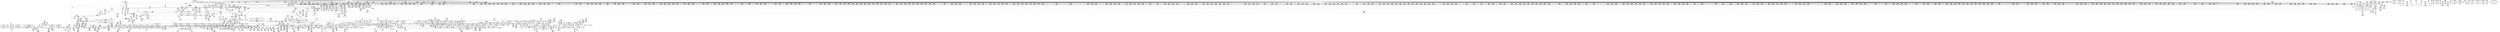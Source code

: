 digraph {
	CE0x3fbc250 [shape=record,shape=Mrecord,label="{CE0x3fbc250|2472:_%struct.cred*,_:_CRE_2958,2959_}"]
	CE0x3fb1c40 [shape=record,shape=Mrecord,label="{CE0x3fb1c40|2472:_%struct.cred*,_:_CRE_2528,2529_}"]
	CE0x3f525a0 [shape=record,shape=Mrecord,label="{CE0x3f525a0|80:_i32,_112:_i8*,_:_CRE_31,32_}"]
	CE0x3f61ba0 [shape=record,shape=Mrecord,label="{CE0x3f61ba0|selinux_msg_queue_msgrcv:tmp7|security/selinux/hooks.c,5282|*SummSink*}"]
	CE0x3f519b0 [shape=record,shape=Mrecord,label="{CE0x3f519b0|rcu_read_lock:entry|*SummSink*}"]
	CE0x400b5d0 [shape=record,shape=Mrecord,label="{CE0x400b5d0|i8*_getelementptr_inbounds_(_42_x_i8_,_42_x_i8_*_.str46,_i32_0,_i32_0)|*Constant*}"]
	CE0x3fc6200 [shape=record,shape=Mrecord,label="{CE0x3fc6200|2472:_%struct.cred*,_:_CRE_6264,6280_|*MultipleSource*|Function::task_sid&Arg::task::|security/selinux/hooks.c,208|Function::selinux_msg_queue_msgrcv&Arg::target::}"]
	CE0x3f3b2b0 [shape=record,shape=Mrecord,label="{CE0x3f3b2b0|i32_1|*Constant*}"]
	CE0x3f65fd0 [shape=record,shape=Mrecord,label="{CE0x3f65fd0|selinux_msg_queue_msgrcv:sid4|security/selinux/hooks.c,5282|*SummSink*}"]
	CE0x3ffda50 [shape=record,shape=Mrecord,label="{CE0x3ffda50|__preempt_count_sub:tmp5|./arch/x86/include/asm/preempt.h,77|*SummSink*}"]
	CE0x3f47010 [shape=record,shape=Mrecord,label="{CE0x3f47010|i8_1|*Constant*}"]
	CE0x405d020 [shape=record,shape=Mrecord,label="{CE0x405d020|__preempt_count_sub:val|Function::__preempt_count_sub&Arg::val::|*SummSource*}"]
	CE0x3f94650 [shape=record,shape=Mrecord,label="{CE0x3f94650|i32_0|*Constant*}"]
	CE0x4043c90 [shape=record,shape=Mrecord,label="{CE0x4043c90|_call_void_mcount()_#3|*SummSink*}"]
	CE0x402f490 [shape=record,shape=Mrecord,label="{CE0x402f490|_ret_void,_!dbg_!27717|include/linux/rcupdate.h,245|*SummSink*}"]
	CE0x3fa8fc0 [shape=record,shape=Mrecord,label="{CE0x3fa8fc0|2472:_%struct.cred*,_:_CRE_1872,1880_|*MultipleSource*|Function::task_sid&Arg::task::|security/selinux/hooks.c,208|Function::selinux_msg_queue_msgrcv&Arg::target::}"]
	CE0x3f475b0 [shape=record,shape=Mrecord,label="{CE0x3f475b0|i8*_getelementptr_inbounds_(_25_x_i8_,_25_x_i8_*_.str45,_i32_0,_i32_0)|*Constant*|*SummSink*}"]
	CE0x3f9bf60 [shape=record,shape=Mrecord,label="{CE0x3f9bf60|2472:_%struct.cred*,_:_CRE_232,240_|*MultipleSource*|Function::task_sid&Arg::task::|security/selinux/hooks.c,208|Function::selinux_msg_queue_msgrcv&Arg::target::}"]
	CE0x3f64880 [shape=record,shape=Mrecord,label="{CE0x3f64880|task_sid:if.then|*SummSource*}"]
	CE0x3fc5540 [shape=record,shape=Mrecord,label="{CE0x3fc5540|2472:_%struct.cred*,_:_CRE_6216,6224_|*MultipleSource*|Function::task_sid&Arg::task::|security/selinux/hooks.c,208|Function::selinux_msg_queue_msgrcv&Arg::target::}"]
	CE0x3f4a1a0 [shape=record,shape=Mrecord,label="{CE0x3f4a1a0|selinux_msg_queue_msgrcv:call5|security/selinux/hooks.c,5282|*SummSink*}"]
	CE0x402df70 [shape=record,shape=Mrecord,label="{CE0x402df70|rcu_read_unlock:tmp20|include/linux/rcupdate.h,933}"]
	CE0x4041a00 [shape=record,shape=Mrecord,label="{CE0x4041a00|__rcu_read_unlock:do.body|*SummSink*}"]
	CE0x3f5f260 [shape=record,shape=Mrecord,label="{CE0x3f5f260|selinux_msg_queue_msgrcv:tmp12|security/selinux/hooks.c,5285|*SummSource*}"]
	CE0x3fb8040 [shape=record,shape=Mrecord,label="{CE0x3fb8040|2472:_%struct.cred*,_:_CRE_2904,2905_}"]
	CE0x3fc3780 [shape=record,shape=Mrecord,label="{CE0x3fc3780|2472:_%struct.cred*,_:_CRE_5984,5992_|*MultipleSource*|Function::task_sid&Arg::task::|security/selinux/hooks.c,208|Function::selinux_msg_queue_msgrcv&Arg::target::}"]
	CE0x3ff53a0 [shape=record,shape=Mrecord,label="{CE0x3ff53a0|i64*_getelementptr_inbounds_(_4_x_i64_,_4_x_i64_*___llvm_gcov_ctr130,_i64_0,_i64_2)|*Constant*|*SummSink*}"]
	CE0x3fec150 [shape=record,shape=Mrecord,label="{CE0x3fec150|task_sid:tmp13|security/selinux/hooks.c,208}"]
	CE0x403c530 [shape=record,shape=Mrecord,label="{CE0x403c530|i64*_getelementptr_inbounds_(_4_x_i64_,_4_x_i64_*___llvm_gcov_ctr135,_i64_0,_i64_1)|*Constant*|*SummSource*}"]
	CE0x405d320 [shape=record,shape=Mrecord,label="{CE0x405d320|_call_void_mcount()_#3|*SummSink*}"]
	CE0x3f56dc0 [shape=record,shape=Mrecord,label="{CE0x3f56dc0|40:_i8*,_:_CRE_8,16_|*MultipleSource*|Function::selinux_msg_queue_msgrcv&Arg::msg::|security/selinux/hooks.c,5277}"]
	CE0x3fa6080 [shape=record,shape=Mrecord,label="{CE0x3fa6080|2472:_%struct.cred*,_:_CRE_528,536_|*MultipleSource*|Function::task_sid&Arg::task::|security/selinux/hooks.c,208|Function::selinux_msg_queue_msgrcv&Arg::target::}"]
	CE0x3fdddf0 [shape=record,shape=Mrecord,label="{CE0x3fdddf0|rcu_read_unlock:call3|include/linux/rcupdate.h,933|*SummSink*}"]
	CE0x3fa8950 [shape=record,shape=Mrecord,label="{CE0x3fa8950|_call_void_lockdep_rcu_suspicious(i8*_getelementptr_inbounds_(_25_x_i8_,_25_x_i8_*_.str3,_i32_0,_i32_0),_i32_208,_i8*_getelementptr_inbounds_(_41_x_i8_,_41_x_i8_*_.str44,_i32_0,_i32_0))_#10,_!dbg_!27732|security/selinux/hooks.c,208|*SummSource*}"]
	CE0x3fc2a90 [shape=record,shape=Mrecord,label="{CE0x3fc2a90|2472:_%struct.cred*,_:_CRE_5936,5944_|*MultipleSource*|Function::task_sid&Arg::task::|security/selinux/hooks.c,208|Function::selinux_msg_queue_msgrcv&Arg::target::}"]
	CE0x3f52c70 [shape=record,shape=Mrecord,label="{CE0x3f52c70|80:_i32,_112:_i8*,_:_CRE_46,47_}"]
	CE0x3fb2d40 [shape=record,shape=Mrecord,label="{CE0x3fb2d40|2472:_%struct.cred*,_:_CRE_2594,2596_|*MultipleSource*|Function::task_sid&Arg::task::|security/selinux/hooks.c,208|Function::selinux_msg_queue_msgrcv&Arg::target::}"]
	CE0x3fe39d0 [shape=record,shape=Mrecord,label="{CE0x3fe39d0|_call_void_rcu_read_unlock()_#10,_!dbg_!27748|security/selinux/hooks.c,209|*SummSource*}"]
	CE0x3f646d0 [shape=record,shape=Mrecord,label="{CE0x3f646d0|rcu_read_lock:tmp}"]
	CE0x3f9c330 [shape=record,shape=Mrecord,label="{CE0x3f9c330|i64*_getelementptr_inbounds_(_2_x_i64_,_2_x_i64_*___llvm_gcov_ctr131,_i64_0,_i64_0)|*Constant*|*SummSource*}"]
	CE0x3ff8760 [shape=record,shape=Mrecord,label="{CE0x3ff8760|rcu_read_lock:tmp14|include/linux/rcupdate.h,882}"]
	CE0x3fc9450 [shape=record,shape=Mrecord,label="{CE0x3fc9450|2472:_%struct.cred*,_:_CRE_6325,6326_}"]
	CE0x3f63310 [shape=record,shape=Mrecord,label="{CE0x3f63310|avc_has_perm:tclass|Function::avc_has_perm&Arg::tclass::|*SummSink*}"]
	CE0x3f9a2a0 [shape=record,shape=Mrecord,label="{CE0x3f9a2a0|cred_sid:tmp|*SummSink*}"]
	CE0x402ab10 [shape=record,shape=Mrecord,label="{CE0x402ab10|rcu_read_unlock:tmp21|include/linux/rcupdate.h,935|*SummSource*}"]
	CE0x3fb1b50 [shape=record,shape=Mrecord,label="{CE0x3fb1b50|2472:_%struct.cred*,_:_CRE_2527,2528_}"]
	CE0x3f516d0 [shape=record,shape=Mrecord,label="{CE0x3f516d0|rcu_read_lock:entry|*SummSource*}"]
	CE0x3fe4770 [shape=record,shape=Mrecord,label="{CE0x3fe4770|_ret_void,_!dbg_!27735|include/linux/rcupdate.h,938|*SummSink*}"]
	CE0x3f3c9a0 [shape=record,shape=Mrecord,label="{CE0x3f3c9a0|GLOBAL:task_sid|*Constant*|*SummSource*}"]
	CE0x3fb2770 [shape=record,shape=Mrecord,label="{CE0x3fb2770|2472:_%struct.cred*,_:_CRE_2576,2584_|*MultipleSource*|Function::task_sid&Arg::task::|security/selinux/hooks.c,208|Function::selinux_msg_queue_msgrcv&Arg::target::}"]
	CE0x3fdaea0 [shape=record,shape=Mrecord,label="{CE0x3fdaea0|rcu_read_unlock:do.end}"]
	CE0x4043da0 [shape=record,shape=Mrecord,label="{CE0x4043da0|i64*_getelementptr_inbounds_(_4_x_i64_,_4_x_i64_*___llvm_gcov_ctr133,_i64_0,_i64_2)|*Constant*}"]
	CE0x3fc7310 [shape=record,shape=Mrecord,label="{CE0x3fc7310|2472:_%struct.cred*,_:_CRE_6297,6298_}"]
	CE0x3fcd790 [shape=record,shape=Mrecord,label="{CE0x3fcd790|2472:_%struct.cred*,_:_CRE_6472,6474_|*MultipleSource*|Function::task_sid&Arg::task::|security/selinux/hooks.c,208|Function::selinux_msg_queue_msgrcv&Arg::target::}"]
	CE0x3f48c50 [shape=record,shape=Mrecord,label="{CE0x3f48c50|i8_4|*Constant*}"]
	CE0x402cc20 [shape=record,shape=Mrecord,label="{CE0x402cc20|i32_934|*Constant*|*SummSink*}"]
	CE0x3f9c530 [shape=record,shape=Mrecord,label="{CE0x3f9c530|cred_sid:tmp}"]
	CE0x3f93420 [shape=record,shape=Mrecord,label="{CE0x3f93420|i64*_getelementptr_inbounds_(_2_x_i64_,_2_x_i64_*___llvm_gcov_ctr131,_i64_0,_i64_1)|*Constant*}"]
	CE0x3f85530 [shape=record,shape=Mrecord,label="{CE0x3f85530|_ret_void,_!dbg_!27735|include/linux/rcupdate.h,884|*SummSource*}"]
	CE0x3ff4750 [shape=record,shape=Mrecord,label="{CE0x3ff4750|rcu_read_lock:call|include/linux/rcupdate.h,882|*SummSource*}"]
	CE0x3f80b90 [shape=record,shape=Mrecord,label="{CE0x3f80b90|i32_2|*Constant*|*SummSink*}"]
	CE0x3f619d0 [shape=record,shape=Mrecord,label="{CE0x3f619d0|80:_i32,_112:_i8*,_:_CRE_120,128_|*MultipleSource*|Function::selinux_msg_queue_msgrcv&Arg::msq::|security/selinux/hooks.c,5276}"]
	CE0x4045450 [shape=record,shape=Mrecord,label="{CE0x4045450|i32_0|*Constant*}"]
	CE0x3f87a30 [shape=record,shape=Mrecord,label="{CE0x3f87a30|2472:_%struct.cred*,_:_CRE_104,112_|*MultipleSource*|Function::task_sid&Arg::task::|security/selinux/hooks.c,208|Function::selinux_msg_queue_msgrcv&Arg::target::}"]
	CE0x3f4a870 [shape=record,shape=Mrecord,label="{CE0x3f4a870|avc_has_perm:entry|*SummSource*}"]
	CE0x3f55cc0 [shape=record,shape=Mrecord,label="{CE0x3f55cc0|i32_10|*Constant*|*SummSource*}"]
	CE0x3fb25a0 [shape=record,shape=Mrecord,label="{CE0x3fb25a0|2472:_%struct.cred*,_:_CRE_2568,2576_|*MultipleSource*|Function::task_sid&Arg::task::|security/selinux/hooks.c,208|Function::selinux_msg_queue_msgrcv&Arg::target::}"]
	CE0x3fad8e0 [shape=record,shape=Mrecord,label="{CE0x3fad8e0|2472:_%struct.cred*,_:_CRE_2168,2240_|*MultipleSource*|Function::task_sid&Arg::task::|security/selinux/hooks.c,208|Function::selinux_msg_queue_msgrcv&Arg::target::}"]
	CE0x3fed890 [shape=record,shape=Mrecord,label="{CE0x3fed890|task_sid:call|security/selinux/hooks.c,208|*SummSource*}"]
	CE0x3fc9dd0 [shape=record,shape=Mrecord,label="{CE0x3fc9dd0|2472:_%struct.cred*,_:_CRE_6333,6334_}"]
	CE0x3f678e0 [shape=record,shape=Mrecord,label="{CE0x3f678e0|i64_0|*Constant*|*SummSource*}"]
	CE0x3f4c150 [shape=record,shape=Mrecord,label="{CE0x3f4c150|80:_i32,_112:_i8*,_:_CRE_52,53_}"]
	CE0x3fe1be0 [shape=record,shape=Mrecord,label="{CE0x3fe1be0|task_sid:tmp27|security/selinux/hooks.c,208|*SummSource*}"]
	CE0x3f63b00 [shape=record,shape=Mrecord,label="{CE0x3f63b00|rcu_read_lock:land.lhs.true|*SummSource*}"]
	CE0x3f2f020 [shape=record,shape=Mrecord,label="{CE0x3f2f020|selinux_msg_queue_msgrcv:if.then|*SummSink*}"]
	CE0x3f54cb0 [shape=record,shape=Mrecord,label="{CE0x3f54cb0|rcu_read_lock:do.end}"]
	CE0x3f812a0 [shape=record,shape=Mrecord,label="{CE0x3f812a0|i64*_getelementptr_inbounds_(_5_x_i64_,_5_x_i64_*___llvm_gcov_ctr309,_i64_0,_i64_4)|*Constant*|*SummSource*}"]
	CE0x3f48490 [shape=record,shape=Mrecord,label="{CE0x3f48490|task_sid:tmp7|security/selinux/hooks.c,208}"]
	CE0x3f94180 [shape=record,shape=Mrecord,label="{CE0x3f94180|task_sid:tmp2}"]
	CE0x400cdd0 [shape=record,shape=Mrecord,label="{CE0x400cdd0|rcu_read_lock:tmp22|include/linux/rcupdate.h,884}"]
	CE0x3f941f0 [shape=record,shape=Mrecord,label="{CE0x3f941f0|task_sid:tmp2|*SummSource*}"]
	CE0x3fcccf0 [shape=record,shape=Mrecord,label="{CE0x3fcccf0|2472:_%struct.cred*,_:_CRE_6432,6436_|*MultipleSource*|Function::task_sid&Arg::task::|security/selinux/hooks.c,208|Function::selinux_msg_queue_msgrcv&Arg::target::}"]
	CE0x3f82170 [shape=record,shape=Mrecord,label="{CE0x3f82170|i32_208|*Constant*}"]
	CE0x4043260 [shape=record,shape=Mrecord,label="{CE0x4043260|i64*_getelementptr_inbounds_(_4_x_i64_,_4_x_i64_*___llvm_gcov_ctr130,_i64_0,_i64_3)|*Constant*|*SummSink*}"]
	CE0x40448a0 [shape=record,shape=Mrecord,label="{CE0x40448a0|rcu_lock_acquire:tmp|*SummSink*}"]
	CE0x402bb10 [shape=record,shape=Mrecord,label="{CE0x402bb10|_call_void_rcu_lock_release(%struct.lockdep_map*_rcu_lock_map)_#10,_!dbg_!27733|include/linux/rcupdate.h,935}"]
	CE0x3fc7c90 [shape=record,shape=Mrecord,label="{CE0x3fc7c90|2472:_%struct.cred*,_:_CRE_6305,6306_}"]
	CE0x3ff6f70 [shape=record,shape=Mrecord,label="{CE0x3ff6f70|rcu_read_lock:tmp12|include/linux/rcupdate.h,882|*SummSource*}"]
	CE0x40382c0 [shape=record,shape=Mrecord,label="{CE0x40382c0|rcu_lock_release:bb}"]
	CE0x3f58870 [shape=record,shape=Mrecord,label="{CE0x3f58870|selinux_msg_queue_msgrcv:tmp2|security/selinux/hooks.c,5276|*SummSource*}"]
	CE0x3f67d40 [shape=record,shape=Mrecord,label="{CE0x3f67d40|selinux_msg_queue_msgrcv:tmp9|security/selinux/hooks.c,5284}"]
	CE0x3f563c0 [shape=record,shape=Mrecord,label="{CE0x3f563c0|80:_i32,_112:_i8*,_:_CRE_80,84_|*MultipleSource*|Function::selinux_msg_queue_msgrcv&Arg::msq::|security/selinux/hooks.c,5276}"]
	CE0x3f3d050 [shape=record,shape=Mrecord,label="{CE0x3f3d050|i64_1|*Constant*}"]
	"CONST[source:1(input),value:2(dynamic)][purpose:{object}][SrcIdx:2]"
	CE0x400bdd0 [shape=record,shape=Mrecord,label="{CE0x400bdd0|rcu_read_lock:tmp20|include/linux/rcupdate.h,882}"]
	CE0x3f88890 [shape=record,shape=Mrecord,label="{CE0x3f88890|2472:_%struct.cred*,_:_CRE_256,264_|*MultipleSource*|Function::task_sid&Arg::task::|security/selinux/hooks.c,208|Function::selinux_msg_queue_msgrcv&Arg::target::}"]
	CE0x3f4a520 [shape=record,shape=Mrecord,label="{CE0x3f4a520|selinux_msg_queue_msgrcv:tmp7|security/selinux/hooks.c,5282|*SummSource*}"]
	CE0x3f59800 [shape=record,shape=Mrecord,label="{CE0x3f59800|80:_i32,_112:_i8*,_:_CRE_144,152_|*MultipleSource*|Function::selinux_msg_queue_msgrcv&Arg::msq::|security/selinux/hooks.c,5276}"]
	CE0x3f50a30 [shape=record,shape=Mrecord,label="{CE0x3f50a30|rcu_read_lock:tmp3|*SummSource*}"]
	CE0x5a4e2d0 [shape=record,shape=Mrecord,label="{CE0x5a4e2d0|selinux_msg_queue_msgrcv:q_perm|security/selinux/hooks.c,5276|*SummSink*}"]
	CE0x3fc9910 [shape=record,shape=Mrecord,label="{CE0x3fc9910|2472:_%struct.cred*,_:_CRE_6329,6330_}"]
	CE0x3fdecc0 [shape=record,shape=Mrecord,label="{CE0x3fdecc0|task_sid:tmp21|security/selinux/hooks.c,208|*SummSink*}"]
	CE0x3fda800 [shape=record,shape=Mrecord,label="{CE0x3fda800|cred_sid:sid|security/selinux/hooks.c,197}"]
	CE0x4030d70 [shape=record,shape=Mrecord,label="{CE0x4030d70|rcu_lock_release:entry|*SummSink*}"]
	CE0x3fbb670 [shape=record,shape=Mrecord,label="{CE0x3fbb670|2472:_%struct.cred*,_:_CRE_2948,2949_}"]
	CE0x40349c0 [shape=record,shape=Mrecord,label="{CE0x40349c0|__rcu_read_unlock:tmp6|include/linux/rcupdate.h,245|*SummSink*}"]
	CE0x3fc8870 [shape=record,shape=Mrecord,label="{CE0x3fc8870|2472:_%struct.cred*,_:_CRE_6315,6316_}"]
	CE0x3fb36a0 [shape=record,shape=Mrecord,label="{CE0x3fb36a0|2472:_%struct.cred*,_:_CRE_2616,2648_|*MultipleSource*|Function::task_sid&Arg::task::|security/selinux/hooks.c,208|Function::selinux_msg_queue_msgrcv&Arg::target::}"]
	CE0x3faf4d0 [shape=record,shape=Mrecord,label="{CE0x3faf4d0|2472:_%struct.cred*,_:_CRE_2352,2360_|*MultipleSource*|Function::task_sid&Arg::task::|security/selinux/hooks.c,208|Function::selinux_msg_queue_msgrcv&Arg::target::}"]
	"CONST[source:0(mediator),value:0(static)][purpose:{operation}][SnkIdx:3]"
	CE0x3f66900 [shape=record,shape=Mrecord,label="{CE0x3f66900|GLOBAL:__llvm_gcov_ctr126|Global_var:__llvm_gcov_ctr126|*SummSource*}"]
	CE0x3f64740 [shape=record,shape=Mrecord,label="{CE0x3f64740|COLLAPSED:_GCMRE___llvm_gcov_ctr127_internal_global_11_x_i64_zeroinitializer:_elem_0:default:}"]
	CE0x3fc5130 [shape=record,shape=Mrecord,label="{CE0x3fc5130|2472:_%struct.cred*,_:_CRE_6200,6208_|*MultipleSource*|Function::task_sid&Arg::task::|security/selinux/hooks.c,208|Function::selinux_msg_queue_msgrcv&Arg::target::}"]
	CE0x3fc7b60 [shape=record,shape=Mrecord,label="{CE0x3fc7b60|2472:_%struct.cred*,_:_CRE_6304,6305_}"]
	CE0x3ff61e0 [shape=record,shape=Mrecord,label="{CE0x3ff61e0|rcu_read_lock:tmp9|include/linux/rcupdate.h,882|*SummSink*}"]
	CE0x3ff9260 [shape=record,shape=Mrecord,label="{CE0x3ff9260|rcu_read_unlock:tmp5|include/linux/rcupdate.h,933}"]
	CE0x3fb45a0 [shape=record,shape=Mrecord,label="{CE0x3fb45a0|2472:_%struct.cred*,_:_CRE_2696,2704_|*MultipleSource*|Function::task_sid&Arg::task::|security/selinux/hooks.c,208|Function::selinux_msg_queue_msgrcv&Arg::target::}"]
	CE0x4008260 [shape=record,shape=Mrecord,label="{CE0x4008260|__preempt_count_add:tmp7|./arch/x86/include/asm/preempt.h,73}"]
	CE0x3f95270 [shape=record,shape=Mrecord,label="{CE0x3f95270|cred_sid:tmp2|*SummSource*}"]
	CE0x3fd01b0 [shape=record,shape=Mrecord,label="{CE0x3fd01b0|2472:_%struct.cred*,_:_CRE_6616,6624_|*MultipleSource*|Function::task_sid&Arg::task::|security/selinux/hooks.c,208|Function::selinux_msg_queue_msgrcv&Arg::target::}"]
	CE0x3f3cfe0 [shape=record,shape=Mrecord,label="{CE0x3f3cfe0|selinux_msg_queue_msgrcv:tmp|*SummSink*}"]
	CE0x3f52f20 [shape=record,shape=Mrecord,label="{CE0x3f52f20|selinux_msg_queue_msgrcv:ad|security/selinux/hooks.c, 5272|*SummSource*}"]
	CE0x40402a0 [shape=record,shape=Mrecord,label="{CE0x40402a0|rcu_lock_release:tmp6|*SummSource*}"]
	CE0x3f36c60 [shape=record,shape=Mrecord,label="{CE0x3f36c60|80:_i32,_112:_i8*,_:_CRE_7,8_}"]
	CE0x3fb7e20 [shape=record,shape=Mrecord,label="{CE0x3fb7e20|2472:_%struct.cred*,_:_CRE_2900,2904_|*MultipleSource*|Function::task_sid&Arg::task::|security/selinux/hooks.c,208|Function::selinux_msg_queue_msgrcv&Arg::target::}"]
	CE0x402ffd0 [shape=record,shape=Mrecord,label="{CE0x402ffd0|%struct.lockdep_map*_null|*Constant*|*SummSink*}"]
	CE0x40210e0 [shape=record,shape=Mrecord,label="{CE0x40210e0|_call_void_asm_sideeffect_,_memory_,_dirflag_,_fpsr_,_flags_()_#3,_!dbg_!27714,_!srcloc_!27715|include/linux/rcupdate.h,239}"]
	CE0x3f51fc0 [shape=record,shape=Mrecord,label="{CE0x3f51fc0|task_sid:task|Function::task_sid&Arg::task::|*SummSink*}"]
	CE0x402ed90 [shape=record,shape=Mrecord,label="{CE0x402ed90|__rcu_read_unlock:entry|*SummSource*}"]
	CE0x3ffac90 [shape=record,shape=Mrecord,label="{CE0x3ffac90|rcu_lock_acquire:tmp5|include/linux/rcupdate.h,418|*SummSource*}"]
	CE0x401a3d0 [shape=record,shape=Mrecord,label="{CE0x401a3d0|COLLAPSED:_GCMRE___llvm_gcov_ctr134_internal_global_4_x_i64_zeroinitializer:_elem_0:default:}"]
	CE0x4029700 [shape=record,shape=Mrecord,label="{CE0x4029700|rcu_read_unlock:tmp18|include/linux/rcupdate.h,933|*SummSink*}"]
	CE0x3f62840 [shape=record,shape=Mrecord,label="{CE0x3f62840|2472:_%struct.cred*,_:_CRE_728,732_|*MultipleSource*|Function::task_sid&Arg::task::|security/selinux/hooks.c,208|Function::selinux_msg_queue_msgrcv&Arg::target::}"]
	CE0x3fad700 [shape=record,shape=Mrecord,label="{CE0x3fad700|2472:_%struct.cred*,_:_CRE_2160,2168_|*MultipleSource*|Function::task_sid&Arg::task::|security/selinux/hooks.c,208|Function::selinux_msg_queue_msgrcv&Arg::target::}"]
	CE0x3f86760 [shape=record,shape=Mrecord,label="{CE0x3f86760|2472:_%struct.cred*,_:_CRE_408,416_|*MultipleSource*|Function::task_sid&Arg::task::|security/selinux/hooks.c,208|Function::selinux_msg_queue_msgrcv&Arg::target::}"]
	CE0x3fb8720 [shape=record,shape=Mrecord,label="{CE0x3fb8720|2472:_%struct.cred*,_:_CRE_2908,2909_}"]
	CE0x3ff91f0 [shape=record,shape=Mrecord,label="{CE0x3ff91f0|rcu_read_unlock:tmp4|include/linux/rcupdate.h,933|*SummSource*}"]
	CE0x3fec940 [shape=record,shape=Mrecord,label="{CE0x3fec940|task_sid:tmp13|security/selinux/hooks.c,208|*SummSource*}"]
	CE0x3febba0 [shape=record,shape=Mrecord,label="{CE0x3febba0|task_sid:tmp10|security/selinux/hooks.c,208|*SummSource*}"]
	CE0x3f34930 [shape=record,shape=Mrecord,label="{CE0x3f34930|task_sid:if.end}"]
	CE0x3f63c90 [shape=record,shape=Mrecord,label="{CE0x3f63c90|i64*_getelementptr_inbounds_(_11_x_i64_,_11_x_i64_*___llvm_gcov_ctr127,_i64_0,_i64_0)|*Constant*}"]
	CE0x3f99f10 [shape=record,shape=Mrecord,label="{CE0x3f99f10|i64*_getelementptr_inbounds_(_13_x_i64_,_13_x_i64_*___llvm_gcov_ctr126,_i64_0,_i64_0)|*Constant*|*SummSink*}"]
	CE0x3ff65b0 [shape=record,shape=Mrecord,label="{CE0x3ff65b0|rcu_read_lock:tmp10|include/linux/rcupdate.h,882|*SummSource*}"]
	CE0x3f62c00 [shape=record,shape=Mrecord,label="{CE0x3f62c00|2472:_%struct.cred*,_:_CRE_744,760_|*MultipleSource*|Function::task_sid&Arg::task::|security/selinux/hooks.c,208|Function::selinux_msg_queue_msgrcv&Arg::target::}"]
	CE0x3f94ae0 [shape=record,shape=Mrecord,label="{CE0x3f94ae0|2472:_%struct.cred*,_:_CRE_424,428_|*MultipleSource*|Function::task_sid&Arg::task::|security/selinux/hooks.c,208|Function::selinux_msg_queue_msgrcv&Arg::target::}"]
	CE0x3fae7e0 [shape=record,shape=Mrecord,label="{CE0x3fae7e0|2472:_%struct.cred*,_:_CRE_2296,2304_|*MultipleSource*|Function::task_sid&Arg::task::|security/selinux/hooks.c,208|Function::selinux_msg_queue_msgrcv&Arg::target::}"]
	CE0x40371c0 [shape=record,shape=Mrecord,label="{CE0x40371c0|rcu_lock_acquire:tmp4|include/linux/rcupdate.h,418}"]
	CE0x3f67fc0 [shape=record,shape=Mrecord,label="{CE0x3f67fc0|selinux_msg_queue_msgrcv:tmp9|security/selinux/hooks.c,5284|*SummSink*}"]
	CE0x3f98090 [shape=record,shape=Mrecord,label="{CE0x3f98090|cred_sid:tmp1}"]
	CE0x3ff1c20 [shape=record,shape=Mrecord,label="{CE0x3ff1c20|rcu_read_lock:bb}"]
	CE0x3fc3fd0 [shape=record,shape=Mrecord,label="{CE0x3fc3fd0|2472:_%struct.cred*,_:_CRE_6136,6140_|*MultipleSource*|Function::task_sid&Arg::task::|security/selinux/hooks.c,208|Function::selinux_msg_queue_msgrcv&Arg::target::}"]
	CE0x3fb0010 [shape=record,shape=Mrecord,label="{CE0x3fb0010|2472:_%struct.cred*,_:_CRE_2400,2408_|*MultipleSource*|Function::task_sid&Arg::task::|security/selinux/hooks.c,208|Function::selinux_msg_queue_msgrcv&Arg::target::}"]
	CE0x3f62300 [shape=record,shape=Mrecord,label="{CE0x3f62300|2472:_%struct.cred*,_:_CRE_700,701_}"]
	CE0x3f61cf0 [shape=record,shape=Mrecord,label="{CE0x3f61cf0|selinux_msg_queue_msgrcv:call5|security/selinux/hooks.c,5282|*SummSource*}"]
	CE0x3f48aa0 [shape=record,shape=Mrecord,label="{CE0x3f48aa0|_ret_i32_%retval.0,_!dbg_!27728|security/selinux/avc.c,775|*SummSink*}"]
	CE0x3f42180 [shape=record,shape=Mrecord,label="{CE0x3f42180|avc_has_perm:auditdata|Function::avc_has_perm&Arg::auditdata::}"]
	CE0x40407b0 [shape=record,shape=Mrecord,label="{CE0x40407b0|rcu_lock_release:tmp7|*SummSource*}"]
	CE0x3fc4440 [shape=record,shape=Mrecord,label="{CE0x3fc4440|2472:_%struct.cred*,_:_CRE_6152,6168_|*MultipleSource*|Function::task_sid&Arg::task::|security/selinux/hooks.c,208|Function::selinux_msg_queue_msgrcv&Arg::target::}"]
	CE0x3f83830 [shape=record,shape=Mrecord,label="{CE0x3f83830|selinux_msg_queue_msgrcv:tmp15|security/selinux/hooks.c,5287|*SummSource*}"]
	CE0x4031d70 [shape=record,shape=Mrecord,label="{CE0x4031d70|_call_void_lock_release(%struct.lockdep_map*_%map,_i32_1,_i64_ptrtoint_(i8*_blockaddress(_rcu_lock_release,_%__here)_to_i64))_#10,_!dbg_!27716|include/linux/rcupdate.h,423|*SummSource*}"]
	CE0x3fb7350 [shape=record,shape=Mrecord,label="{CE0x3fb7350|2472:_%struct.cred*,_:_CRE_2872,2876_|*MultipleSource*|Function::task_sid&Arg::task::|security/selinux/hooks.c,208|Function::selinux_msg_queue_msgrcv&Arg::target::}"]
	CE0x3f39220 [shape=record,shape=Mrecord,label="{CE0x3f39220|2472:_%struct.cred*,_:_CRE_56,64_|*MultipleSource*|Function::task_sid&Arg::task::|security/selinux/hooks.c,208|Function::selinux_msg_queue_msgrcv&Arg::target::}"]
	CE0x3ff8dc0 [shape=record,shape=Mrecord,label="{CE0x3ff8dc0|rcu_read_lock:tmp14|include/linux/rcupdate.h,882|*SummSink*}"]
	CE0x3fc1330 [shape=record,shape=Mrecord,label="{CE0x3fc1330|2472:_%struct.cred*,_:_CRE_3168,5856_|*MultipleSource*|Function::task_sid&Arg::task::|security/selinux/hooks.c,208|Function::selinux_msg_queue_msgrcv&Arg::target::}"]
	CE0x3fe16e0 [shape=record,shape=Mrecord,label="{CE0x3fe16e0|i64*_getelementptr_inbounds_(_13_x_i64_,_13_x_i64_*___llvm_gcov_ctr126,_i64_0,_i64_12)|*Constant*|*SummSource*}"]
	CE0x4092fd0 [shape=record,shape=Mrecord,label="{CE0x4092fd0|__preempt_count_sub:tmp1|*SummSource*}"]
	CE0x3f46850 [shape=record,shape=Mrecord,label="{CE0x3f46850|selinux_msg_queue_msgrcv:tmp3|security/selinux/hooks.c,5276|*SummSource*}"]
	CE0x3f623a0 [shape=record,shape=Mrecord,label="{CE0x3f623a0|2472:_%struct.cred*,_:_CRE_701,702_}"]
	CE0x3ffd250 [shape=record,shape=Mrecord,label="{CE0x3ffd250|__preempt_count_add:do.end|*SummSink*}"]
	CE0x3f37080 [shape=record,shape=Mrecord,label="{CE0x3f37080|i32_1|*Constant*|*SummSource*}"]
	CE0x3f42d70 [shape=record,shape=Mrecord,label="{CE0x3f42d70|task_sid:real_cred|security/selinux/hooks.c,208|*SummSource*}"]
	CE0x3f45e70 [shape=record,shape=Mrecord,label="{CE0x3f45e70|i32_(i32,_i32,_i16,_i32,_%struct.common_audit_data*)*_bitcast_(i32_(i32,_i32,_i16,_i32,_%struct.common_audit_data.495*)*_avc_has_perm_to_i32_(i32,_i32,_i16,_i32,_%struct.common_audit_data*)*)|*Constant*|*SummSink*}"]
	CE0x3f5af70 [shape=record,shape=Mrecord,label="{CE0x3f5af70|2472:_%struct.cred*,_:_CRE_640,644_|*MultipleSource*|Function::task_sid&Arg::task::|security/selinux/hooks.c,208|Function::selinux_msg_queue_msgrcv&Arg::target::}"]
	CE0x400bc10 [shape=record,shape=Mrecord,label="{CE0x400bc10|rcu_read_lock:tmp19|include/linux/rcupdate.h,882|*SummSource*}"]
	CE0x3f58e30 [shape=record,shape=Mrecord,label="{CE0x3f58e30|selinux_msg_queue_msgrcv:msg|Function::selinux_msg_queue_msgrcv&Arg::msg::}"]
	CE0x3fb9eb0 [shape=record,shape=Mrecord,label="{CE0x3fb9eb0|2472:_%struct.cred*,_:_CRE_2928,2929_}"]
	CE0x3fb2f20 [shape=record,shape=Mrecord,label="{CE0x3fb2f20|2472:_%struct.cred*,_:_CRE_2596,2598_|*MultipleSource*|Function::task_sid&Arg::task::|security/selinux/hooks.c,208|Function::selinux_msg_queue_msgrcv&Arg::target::}"]
	CE0x3fbcaa0 [shape=record,shape=Mrecord,label="{CE0x3fbcaa0|2472:_%struct.cred*,_:_CRE_2965,2966_}"]
	CE0x3f5df90 [shape=record,shape=Mrecord,label="{CE0x3f5df90|i64*_getelementptr_inbounds_(_5_x_i64_,_5_x_i64_*___llvm_gcov_ctr309,_i64_0,_i64_3)|*Constant*}"]
	CE0x403e390 [shape=record,shape=Mrecord,label="{CE0x403e390|_call_void___preempt_count_sub(i32_1)_#10,_!dbg_!27715|include/linux/rcupdate.h,244}"]
	CE0x3ff6110 [shape=record,shape=Mrecord,label="{CE0x3ff6110|rcu_read_lock:tmp9|include/linux/rcupdate.h,882|*SummSource*}"]
	CE0x40191f0 [shape=record,shape=Mrecord,label="{CE0x40191f0|rcu_read_unlock:tmp3|*SummSource*}"]
	CE0x3f51250 [shape=record,shape=Mrecord,label="{CE0x3f51250|i32_22|*Constant*|*SummSource*}"]
	CE0x40550a0 [shape=record,shape=Mrecord,label="{CE0x40550a0|__rcu_read_unlock:tmp2|*SummSink*}"]
	CE0x404cfb0 [shape=record,shape=Mrecord,label="{CE0x404cfb0|__preempt_count_add:tmp4|./arch/x86/include/asm/preempt.h,72}"]
	CE0x408bdc0 [shape=record,shape=Mrecord,label="{CE0x408bdc0|_call_void_mcount()_#3|*SummSink*}"]
	CE0x3fe3100 [shape=record,shape=Mrecord,label="{CE0x3fe3100|_ret_i32_%tmp6,_!dbg_!27716|security/selinux/hooks.c,197}"]
	CE0x3f657f0 [shape=record,shape=Mrecord,label="{CE0x3f657f0|selinux_msg_queue_msgrcv:ipc_id|security/selinux/hooks.c,5280|*SummSink*}"]
	CE0x4034590 [shape=record,shape=Mrecord,label="{CE0x4034590|_call_void_mcount()_#3}"]
	CE0x3fa5540 [shape=record,shape=Mrecord,label="{CE0x3fa5540|task_sid:call|security/selinux/hooks.c,208}"]
	CE0x3fbc970 [shape=record,shape=Mrecord,label="{CE0x3fbc970|2472:_%struct.cred*,_:_CRE_2964,2965_}"]
	CE0x401cf90 [shape=record,shape=Mrecord,label="{CE0x401cf90|rcu_read_unlock:tmp9|include/linux/rcupdate.h,933|*SummSource*}"]
	CE0x3f4f140 [shape=record,shape=Mrecord,label="{CE0x3f4f140|80:_i32,_112:_i8*,_:_CRE_21,22_}"]
	CE0x3fc6640 [shape=record,shape=Mrecord,label="{CE0x3fc6640|2472:_%struct.cred*,_:_CRE_6288,6289_}"]
	CE0x3f3b850 [shape=record,shape=Mrecord,label="{CE0x3f3b850|80:_i32,_112:_i8*,_:_CRE_14,15_}"]
	CE0x3fe5850 [shape=record,shape=Mrecord,label="{CE0x3fe5850|i64*_getelementptr_inbounds_(_11_x_i64_,_11_x_i64_*___llvm_gcov_ctr127,_i64_0,_i64_8)|*Constant*|*SummSource*}"]
	CE0x4053960 [shape=record,shape=Mrecord,label="{CE0x4053960|_call_void___preempt_count_sub(i32_1)_#10,_!dbg_!27715|include/linux/rcupdate.h,244|*SummSource*}"]
	CE0x402ee00 [shape=record,shape=Mrecord,label="{CE0x402ee00|__rcu_read_unlock:entry|*SummSink*}"]
	CE0x403d830 [shape=record,shape=Mrecord,label="{CE0x403d830|rcu_lock_acquire:indirectgoto}"]
	CE0x4025550 [shape=record,shape=Mrecord,label="{CE0x4025550|rcu_read_unlock:bb|*SummSource*}"]
	CE0x3f80d70 [shape=record,shape=Mrecord,label="{CE0x3f80d70|selinux_msg_queue_msgrcv:rc.0}"]
	CE0x3fadac0 [shape=record,shape=Mrecord,label="{CE0x3fadac0|2472:_%struct.cred*,_:_CRE_2240,2248_|*MultipleSource*|Function::task_sid&Arg::task::|security/selinux/hooks.c,208|Function::selinux_msg_queue_msgrcv&Arg::target::}"]
	CE0x405c8a0 [shape=record,shape=Mrecord,label="{CE0x405c8a0|i64*_getelementptr_inbounds_(_4_x_i64_,_4_x_i64_*___llvm_gcov_ctr129,_i64_0,_i64_1)|*Constant*}"]
	CE0x4055840 [shape=record,shape=Mrecord,label="{CE0x4055840|__rcu_read_lock:tmp|*SummSink*}"]
	CE0x3f49160 [shape=record,shape=Mrecord,label="{CE0x3f49160|selinux_msg_queue_msgrcv:key|security/selinux/hooks.c,5280|*SummSource*}"]
	CE0x3fb98c0 [shape=record,shape=Mrecord,label="{CE0x3fb98c0|2472:_%struct.cred*,_:_CRE_2923,2924_}"]
	CE0x40187e0 [shape=record,shape=Mrecord,label="{CE0x40187e0|i64*_getelementptr_inbounds_(_4_x_i64_,_4_x_i64_*___llvm_gcov_ctr130,_i64_0,_i64_1)|*Constant*|*SummSource*}"]
	CE0x401bce0 [shape=record,shape=Mrecord,label="{CE0x401bce0|i64*_getelementptr_inbounds_(_4_x_i64_,_4_x_i64_*___llvm_gcov_ctr134,_i64_0,_i64_1)|*Constant*|*SummSink*}"]
	CE0x3f62fc0 [shape=record,shape=Mrecord,label="{CE0x3f62fc0|2472:_%struct.cred*,_:_CRE_768,772_|*MultipleSource*|Function::task_sid&Arg::task::|security/selinux/hooks.c,208|Function::selinux_msg_queue_msgrcv&Arg::target::}"]
	CE0x3fba240 [shape=record,shape=Mrecord,label="{CE0x3fba240|2472:_%struct.cred*,_:_CRE_2931,2932_}"]
	CE0x3f64bb0 [shape=record,shape=Mrecord,label="{CE0x3f64bb0|4:_i32,_:_CRE_0,2_|*MultipleSource*|security/selinux/hooks.c,5276|security/selinux/hooks.c,5276|security/selinux/hooks.c,5282}"]
	CE0x40338c0 [shape=record,shape=Mrecord,label="{CE0x40338c0|i64*_getelementptr_inbounds_(_4_x_i64_,_4_x_i64_*___llvm_gcov_ctr135,_i64_0,_i64_3)|*Constant*|*SummSink*}"]
	CE0x3f92ab0 [shape=record,shape=Mrecord,label="{CE0x3f92ab0|2472:_%struct.cred*,_:_CRE_328,336_|*MultipleSource*|Function::task_sid&Arg::task::|security/selinux/hooks.c,208|Function::selinux_msg_queue_msgrcv&Arg::target::}"]
	CE0x4034ed0 [shape=record,shape=Mrecord,label="{CE0x4034ed0|__rcu_read_unlock:tmp7|include/linux/rcupdate.h,245|*SummSink*}"]
	CE0x3fbbff0 [shape=record,shape=Mrecord,label="{CE0x3fbbff0|2472:_%struct.cred*,_:_CRE_2956,2957_}"]
	CE0x3f57970 [shape=record,shape=Mrecord,label="{CE0x3f57970|i64_7|*Constant*|*SummSource*}"]
	CE0x40434a0 [shape=record,shape=Mrecord,label="{CE0x40434a0|rcu_lock_acquire:tmp6|*SummSource*}"]
	CE0x3fe2590 [shape=record,shape=Mrecord,label="{CE0x3fe2590|GLOBAL:cred_sid|*Constant*|*SummSource*}"]
	CE0x4032830 [shape=record,shape=Mrecord,label="{CE0x4032830|i64_ptrtoint_(i8*_blockaddress(_rcu_lock_release,_%__here)_to_i64)|*Constant*}"]
	CE0x3fe35c0 [shape=record,shape=Mrecord,label="{CE0x3fe35c0|_call_void_rcu_read_unlock()_#10,_!dbg_!27748|security/selinux/hooks.c,209|*SummSink*}"]
	CE0x4085660 [shape=record,shape=Mrecord,label="{CE0x4085660|__preempt_count_sub:do.body|*SummSource*}"]
	CE0x3fc0010 [shape=record,shape=Mrecord,label="{CE0x3fc0010|2472:_%struct.cred*,_:_CRE_3120,3128_|*MultipleSource*|Function::task_sid&Arg::task::|security/selinux/hooks.c,208|Function::selinux_msg_queue_msgrcv&Arg::target::}"]
	CE0x3f90a20 [shape=record,shape=Mrecord,label="{CE0x3f90a20|2472:_%struct.cred*,_:_CRE_472,480_|*MultipleSource*|Function::task_sid&Arg::task::|security/selinux/hooks.c,208|Function::selinux_msg_queue_msgrcv&Arg::target::}"]
	CE0x405b0e0 [shape=record,shape=Mrecord,label="{CE0x405b0e0|_ret_void,_!dbg_!27720|./arch/x86/include/asm/preempt.h,78|*SummSource*}"]
	CE0x40929b0 [shape=record,shape=Mrecord,label="{CE0x40929b0|i64*_getelementptr_inbounds_(_4_x_i64_,_4_x_i64_*___llvm_gcov_ctr135,_i64_0,_i64_2)|*Constant*}"]
	CE0x3f36fd0 [shape=record,shape=Mrecord,label="{CE0x3f36fd0|GLOBAL:task_sid|*Constant*|*SummSink*}"]
	CE0x3f8c950 [shape=record,shape=Mrecord,label="{CE0x3f8c950|task_sid:bb}"]
	CE0x3f5c810 [shape=record,shape=Mrecord,label="{CE0x3f5c810|2472:_%struct.cred*,_:_CRE_772,776_|*MultipleSource*|Function::task_sid&Arg::task::|security/selinux/hooks.c,208|Function::selinux_msg_queue_msgrcv&Arg::target::}"]
	CE0x3fca290 [shape=record,shape=Mrecord,label="{CE0x3fca290|2472:_%struct.cred*,_:_CRE_6337,6338_}"]
	CE0x40177d0 [shape=record,shape=Mrecord,label="{CE0x40177d0|rcu_lock_release:tmp2}"]
	CE0x3f93bf0 [shape=record,shape=Mrecord,label="{CE0x3f93bf0|2472:_%struct.cred*,_:_CRE_376,384_|*MultipleSource*|Function::task_sid&Arg::task::|security/selinux/hooks.c,208|Function::selinux_msg_queue_msgrcv&Arg::target::}"]
	CE0x404d2e0 [shape=record,shape=Mrecord,label="{CE0x404d2e0|__preempt_count_sub:tmp3}"]
	CE0x3f4c420 [shape=record,shape=Mrecord,label="{CE0x3f4c420|80:_i32,_112:_i8*,_:_CRE_55,56_}"]
	CE0x4019e60 [shape=record,shape=Mrecord,label="{CE0x4019e60|i64*_getelementptr_inbounds_(_11_x_i64_,_11_x_i64_*___llvm_gcov_ctr132,_i64_0,_i64_8)|*Constant*|*SummSource*}"]
	CE0x3f8f780 [shape=record,shape=Mrecord,label="{CE0x3f8f780|task_sid:tmp3}"]
	CE0x403ddd0 [shape=record,shape=Mrecord,label="{CE0x403ddd0|COLLAPSED:_GCMRE___llvm_gcov_ctr130_internal_global_4_x_i64_zeroinitializer:_elem_0:default:}"]
	CE0x3f279f0 [shape=record,shape=Mrecord,label="{CE0x3f279f0|__preempt_count_add:bb|*SummSink*}"]
	CE0x4025100 [shape=record,shape=Mrecord,label="{CE0x4025100|_call_void___preempt_count_add(i32_1)_#10,_!dbg_!27711|include/linux/rcupdate.h,239|*SummSource*}"]
	CE0x3f5b6f0 [shape=record,shape=Mrecord,label="{CE0x3f5b6f0|2472:_%struct.cred*,_:_CRE_656,660_|*MultipleSource*|Function::task_sid&Arg::task::|security/selinux/hooks.c,208|Function::selinux_msg_queue_msgrcv&Arg::target::}"]
	CE0x3f5cd50 [shape=record,shape=Mrecord,label="{CE0x3f5cd50|2472:_%struct.cred*,_:_CRE_1808,1816_|*MultipleSource*|Function::task_sid&Arg::task::|security/selinux/hooks.c,208|Function::selinux_msg_queue_msgrcv&Arg::target::}"]
	CE0x3f43aa0 [shape=record,shape=Mrecord,label="{CE0x3f43aa0|rcu_read_lock:tmp1}"]
	CE0x3fe8d90 [shape=record,shape=Mrecord,label="{CE0x3fe8d90|i32_883|*Constant*|*SummSink*}"]
	CE0x3ff4fb0 [shape=record,shape=Mrecord,label="{CE0x3ff4fb0|GLOBAL:__preempt_count_sub|*Constant*}"]
	CE0x3f90140 [shape=record,shape=Mrecord,label="{CE0x3f90140|task_sid:do.end6}"]
	CE0x3f80e10 [shape=record,shape=Mrecord,label="{CE0x3f80e10|selinux_msg_queue_msgrcv:rc.0|*SummSource*}"]
	CE0x3ff2fe0 [shape=record,shape=Mrecord,label="{CE0x3ff2fe0|rcu_read_lock:do.end|*SummSource*}"]
	CE0x3f621f0 [shape=record,shape=Mrecord,label="{CE0x3f621f0|2472:_%struct.cred*,_:_CRE_698,699_}"]
	CE0x3f5fce0 [shape=record,shape=Mrecord,label="{CE0x3f5fce0|selinux_msg_queue_msgrcv:sid6|security/selinux/hooks.c,5285}"]
	CE0x3fac050 [shape=record,shape=Mrecord,label="{CE0x3fac050|2472:_%struct.cred*,_:_CRE_2072,2076_|*MultipleSource*|Function::task_sid&Arg::task::|security/selinux/hooks.c,208|Function::selinux_msg_queue_msgrcv&Arg::target::}"]
	CE0x3fb7c00 [shape=record,shape=Mrecord,label="{CE0x3fb7c00|2472:_%struct.cred*,_:_CRE_2896,2900_|*MultipleSource*|Function::task_sid&Arg::task::|security/selinux/hooks.c,208|Function::selinux_msg_queue_msgrcv&Arg::target::}"]
	CE0x3f98100 [shape=record,shape=Mrecord,label="{CE0x3f98100|cred_sid:tmp1|*SummSource*}"]
	"CONST[source:1(input),value:2(dynamic)][purpose:{object}][SrcIdx:1]"
	CE0x404d380 [shape=record,shape=Mrecord,label="{CE0x404d380|_call_void_mcount()_#3}"]
	CE0x3fcd570 [shape=record,shape=Mrecord,label="{CE0x3fcd570|2472:_%struct.cred*,_:_CRE_6464,6472_|*MultipleSource*|Function::task_sid&Arg::task::|security/selinux/hooks.c,208|Function::selinux_msg_queue_msgrcv&Arg::target::}"]
	CE0x3fd1d50 [shape=record,shape=Mrecord,label="{CE0x3fd1d50|2472:_%struct.cred*,_:_CRE_10536,10544_|*MultipleSource*|Function::task_sid&Arg::task::|security/selinux/hooks.c,208|Function::selinux_msg_queue_msgrcv&Arg::target::}"]
	CE0x4092df0 [shape=record,shape=Mrecord,label="{CE0x4092df0|i64*_getelementptr_inbounds_(_4_x_i64_,_4_x_i64_*___llvm_gcov_ctr135,_i64_0,_i64_1)|*Constant*}"]
	CE0x40178e0 [shape=record,shape=Mrecord,label="{CE0x40178e0|rcu_lock_acquire:tmp1|*SummSource*}"]
	CE0x40393c0 [shape=record,shape=Mrecord,label="{CE0x40393c0|__rcu_read_unlock:tmp5|include/linux/rcupdate.h,244|*SummSink*}"]
	CE0x4046d70 [shape=record,shape=Mrecord,label="{CE0x4046d70|_call_void_mcount()_#3|*SummSink*}"]
	CE0x3f64c20 [shape=record,shape=Mrecord,label="{CE0x3f64c20|4:_i32,_:_CRE_4,8_|*MultipleSource*|security/selinux/hooks.c,5276|security/selinux/hooks.c,5276|security/selinux/hooks.c,5282}"]
	CE0x3fe94c0 [shape=record,shape=Mrecord,label="{CE0x3fe94c0|task_sid:tmp9|security/selinux/hooks.c,208}"]
	CE0x3fc3120 [shape=record,shape=Mrecord,label="{CE0x3fc3120|2472:_%struct.cred*,_:_CRE_5960,5968_|*MultipleSource*|Function::task_sid&Arg::task::|security/selinux/hooks.c,208|Function::selinux_msg_queue_msgrcv&Arg::target::}"]
	CE0x405b330 [shape=record,shape=Mrecord,label="{CE0x405b330|i64*_getelementptr_inbounds_(_4_x_i64_,_4_x_i64_*___llvm_gcov_ctr134,_i64_0,_i64_3)|*Constant*}"]
	CE0x3f5c5c0 [shape=record,shape=Mrecord,label="{CE0x3f5c5c0|2472:_%struct.cred*,_:_CRE_694,695_}"]
	CE0x3fde7c0 [shape=record,shape=Mrecord,label="{CE0x3fde7c0|task_sid:tmp21|security/selinux/hooks.c,208}"]
	CE0x3fe1340 [shape=record,shape=Mrecord,label="{CE0x3fe1340|i64*_getelementptr_inbounds_(_13_x_i64_,_13_x_i64_*___llvm_gcov_ctr126,_i64_0,_i64_12)|*Constant*}"]
	CE0x3fb22d0 [shape=record,shape=Mrecord,label="{CE0x3fb22d0|2472:_%struct.cred*,_:_CRE_2535,2536_}"]
	CE0x3ffa8f0 [shape=record,shape=Mrecord,label="{CE0x3ffa8f0|rcu_read_unlock:tmp4|include/linux/rcupdate.h,933|*SummSink*}"]
	CE0x4037c60 [shape=record,shape=Mrecord,label="{CE0x4037c60|rcu_lock_release:tmp4|include/linux/rcupdate.h,423|*SummSource*}"]
	CE0x3f5f6b0 [shape=record,shape=Mrecord,label="{CE0x3f5f6b0|selinux_msg_queue_msgrcv:tmp13|security/selinux/hooks.c,5285}"]
	CE0x5337620 [shape=record,shape=Mrecord,label="{CE0x5337620|80:_i32,_112:_i8*,_:_CRE_38,39_}"]
	CE0x3fd5df0 [shape=record,shape=Mrecord,label="{CE0x3fd5df0|task_sid:tmp17|security/selinux/hooks.c,208}"]
	CE0x402a260 [shape=record,shape=Mrecord,label="{CE0x402a260|rcu_read_unlock:tmp20|include/linux/rcupdate.h,933|*SummSource*}"]
	CE0x3f97e60 [shape=record,shape=Mrecord,label="{CE0x3f97e60|2472:_%struct.cred*,_:_CRE_184,192_|*MultipleSource*|Function::task_sid&Arg::task::|security/selinux/hooks.c,208|Function::selinux_msg_queue_msgrcv&Arg::target::}"]
	CE0x3ff2880 [shape=record,shape=Mrecord,label="{CE0x3ff2880|__rcu_read_lock:tmp7|include/linux/rcupdate.h,240}"]
	CE0x3fb3880 [shape=record,shape=Mrecord,label="{CE0x3fb3880|2472:_%struct.cred*,_:_CRE_2648,2656_|*MultipleSource*|Function::task_sid&Arg::task::|security/selinux/hooks.c,208|Function::selinux_msg_queue_msgrcv&Arg::target::}"]
	CE0x3f3f770 [shape=record,shape=Mrecord,label="{CE0x3f3f770|selinux_msg_queue_msgrcv:bb|*SummSource*}"]
	CE0x3f94cc0 [shape=record,shape=Mrecord,label="{CE0x3f94cc0|2472:_%struct.cred*,_:_CRE_432,440_|*MultipleSource*|Function::task_sid&Arg::task::|security/selinux/hooks.c,208|Function::selinux_msg_queue_msgrcv&Arg::target::}"]
	CE0x3f886b0 [shape=record,shape=Mrecord,label="{CE0x3f886b0|rcu_lock_acquire:map|Function::rcu_lock_acquire&Arg::map::|*SummSink*}"]
	CE0x3f990c0 [shape=record,shape=Mrecord,label="{CE0x3f990c0|rcu_read_unlock:land.lhs.true2|*SummSource*}"]
	CE0x3f48f20 [shape=record,shape=Mrecord,label="{CE0x3f48f20|i8_4|*Constant*|*SummSink*}"]
	CE0x3fb6d20 [shape=record,shape=Mrecord,label="{CE0x3fb6d20|2472:_%struct.cred*,_:_CRE_2848,2856_|*MultipleSource*|Function::task_sid&Arg::task::|security/selinux/hooks.c,208|Function::selinux_msg_queue_msgrcv&Arg::target::}"]
	CE0x3fbd2f0 [shape=record,shape=Mrecord,label="{CE0x3fbd2f0|2472:_%struct.cred*,_:_CRE_2972,2973_}"]
	CE0x3fbc5e0 [shape=record,shape=Mrecord,label="{CE0x3fbc5e0|2472:_%struct.cred*,_:_CRE_2961,2962_}"]
	CE0x3fc8150 [shape=record,shape=Mrecord,label="{CE0x3fc8150|2472:_%struct.cred*,_:_CRE_6309,6310_}"]
	CE0x3f4add0 [shape=record,shape=Mrecord,label="{CE0x3f4add0|rcu_read_lock:bb|*SummSource*}"]
	CE0x3f852a0 [shape=record,shape=Mrecord,label="{CE0x3f852a0|i32_0|*Constant*}"]
	CE0x401af70 [shape=record,shape=Mrecord,label="{CE0x401af70|__rcu_read_lock:tmp6|include/linux/rcupdate.h,240|*SummSource*}"]
	CE0x3fcb200 [shape=record,shape=Mrecord,label="{CE0x3fcb200|2472:_%struct.cred*,_:_CRE_6350,6351_}"]
	CE0x402b2a0 [shape=record,shape=Mrecord,label="{CE0x402b2a0|rcu_read_unlock:tmp22|include/linux/rcupdate.h,935|*SummSource*}"]
	CE0x405cda0 [shape=record,shape=Mrecord,label="{CE0x405cda0|_ret_void,_!dbg_!27720|./arch/x86/include/asm/preempt.h,78}"]
	CE0x3f979c0 [shape=record,shape=Mrecord,label="{CE0x3f979c0|cred_sid:tmp4|*LoadInst*|security/selinux/hooks.c,196|*SummSink*}"]
	CE0x3ff7260 [shape=record,shape=Mrecord,label="{CE0x3ff7260|rcu_read_lock:call3|include/linux/rcupdate.h,882}"]
	CE0x4085cf0 [shape=record,shape=Mrecord,label="{CE0x4085cf0|_call_void_mcount()_#3}"]
	CE0x3fb01f0 [shape=record,shape=Mrecord,label="{CE0x3fb01f0|2472:_%struct.cred*,_:_CRE_2408,2416_|*MultipleSource*|Function::task_sid&Arg::task::|security/selinux/hooks.c,208|Function::selinux_msg_queue_msgrcv&Arg::target::}"]
	CE0x4034410 [shape=record,shape=Mrecord,label="{CE0x4034410|rcu_lock_release:tmp3|*SummSource*}"]
	CE0x3fc1ff0 [shape=record,shape=Mrecord,label="{CE0x3fc1ff0|2472:_%struct.cred*,_:_CRE_5896,5904_|*MultipleSource*|Function::task_sid&Arg::task::|security/selinux/hooks.c,208|Function::selinux_msg_queue_msgrcv&Arg::target::}"]
	CE0x3f8fa10 [shape=record,shape=Mrecord,label="{CE0x3f8fa10|_call_void_mcount()_#3}"]
	CE0x3fa5120 [shape=record,shape=Mrecord,label="{CE0x3fa5120|rcu_read_lock:tmp18|include/linux/rcupdate.h,882}"]
	CE0x4027270 [shape=record,shape=Mrecord,label="{CE0x4027270|rcu_lock_acquire:tmp2}"]
	CE0x401a440 [shape=record,shape=Mrecord,label="{CE0x401a440|__rcu_read_unlock:tmp|*SummSource*}"]
	CE0x402d370 [shape=record,shape=Mrecord,label="{CE0x402d370|i64*_getelementptr_inbounds_(_11_x_i64_,_11_x_i64_*___llvm_gcov_ctr132,_i64_0,_i64_9)|*Constant*|*SummSource*}"]
	CE0x3fa4e90 [shape=record,shape=Mrecord,label="{CE0x3fa4e90|rcu_read_lock:tmp17|include/linux/rcupdate.h,882|*SummSink*}"]
	CE0x400e260 [shape=record,shape=Mrecord,label="{CE0x400e260|i64*_getelementptr_inbounds_(_2_x_i64_,_2_x_i64_*___llvm_gcov_ctr131,_i64_0,_i64_0)|*Constant*}"]
	CE0x3f31780 [shape=record,shape=Mrecord,label="{CE0x3f31780|task_sid:task|Function::task_sid&Arg::task::}"]
	CE0x3f58650 [shape=record,shape=Mrecord,label="{CE0x3f58650|i32_4|*Constant*|*SummSource*}"]
	CE0x3f635d0 [shape=record,shape=Mrecord,label="{CE0x3f635d0|i32_16|*Constant*|*SummSource*}"]
	CE0x400ab90 [shape=record,shape=Mrecord,label="{CE0x400ab90|_call_void_asm_addl_$1,_%gs:$0_,_*m,ri,*m,_dirflag_,_fpsr_,_flags_(i32*___preempt_count,_i32_%sub,_i32*___preempt_count)_#3,_!dbg_!27717,_!srcloc_!27718|./arch/x86/include/asm/preempt.h,77|*SummSink*}"]
	CE0x4085be0 [shape=record,shape=Mrecord,label="{CE0x4085be0|__preempt_count_add:tmp3|*SummSink*}"]
	CE0x401c8b0 [shape=record,shape=Mrecord,label="{CE0x401c8b0|rcu_lock_release:tmp|*SummSink*}"]
	CE0x3fe07b0 [shape=record,shape=Mrecord,label="{CE0x3fe07b0|task_sid:tmp24|security/selinux/hooks.c,208|*SummSink*}"]
	CE0x3fc7a30 [shape=record,shape=Mrecord,label="{CE0x3fc7a30|2472:_%struct.cred*,_:_CRE_6303,6304_}"]
	CE0x4033da0 [shape=record,shape=Mrecord,label="{CE0x4033da0|rcu_lock_release:tmp5|include/linux/rcupdate.h,423}"]
	CE0x3fdaa60 [shape=record,shape=Mrecord,label="{CE0x3fdaa60|cred_sid:sid|security/selinux/hooks.c,197|*SummSink*}"]
	CE0x3ff19c0 [shape=record,shape=Mrecord,label="{CE0x3ff19c0|i64*_getelementptr_inbounds_(_11_x_i64_,_11_x_i64_*___llvm_gcov_ctr127,_i64_0,_i64_1)|*Constant*}"]
	CE0x405e710 [shape=record,shape=Mrecord,label="{CE0x405e710|i64*_getelementptr_inbounds_(_4_x_i64_,_4_x_i64_*___llvm_gcov_ctr135,_i64_0,_i64_2)|*Constant*|*SummSource*}"]
	CE0x40532b0 [shape=record,shape=Mrecord,label="{CE0x40532b0|rcu_lock_acquire:tmp7|*SummSink*}"]
	CE0x4047790 [shape=record,shape=Mrecord,label="{CE0x4047790|__preempt_count_sub:tmp2|*SummSource*}"]
	CE0x3ffae50 [shape=record,shape=Mrecord,label="{CE0x3ffae50|rcu_lock_acquire:tmp5|include/linux/rcupdate.h,418|*SummSink*}"]
	CE0x3f4b1e0 [shape=record,shape=Mrecord,label="{CE0x3f4b1e0|avc_has_perm:ssid|Function::avc_has_perm&Arg::ssid::|*SummSink*}"]
	CE0x3f8fe70 [shape=record,shape=Mrecord,label="{CE0x3f8fe70|_call_void_mcount()_#3}"]
	CE0x3ff1410 [shape=record,shape=Mrecord,label="{CE0x3ff1410|rcu_read_unlock:tmp2|*SummSource*}"]
	CE0x405bbc0 [shape=record,shape=Mrecord,label="{CE0x405bbc0|_call_void_mcount()_#3}"]
	CE0x3f51330 [shape=record,shape=Mrecord,label="{CE0x3f51330|i32_22|*Constant*|*SummSink*}"]
	CE0x3f92ed0 [shape=record,shape=Mrecord,label="{CE0x3f92ed0|_ret_void,_!dbg_!27717|include/linux/rcupdate.h,240|*SummSink*}"]
	CE0x3f482a0 [shape=record,shape=Mrecord,label="{CE0x3f482a0|task_sid:tmp6|security/selinux/hooks.c,208|*SummSource*}"]
	CE0x3fb4990 [shape=record,shape=Mrecord,label="{CE0x3fb4990|2472:_%struct.cred*,_:_CRE_2712,2720_|*MultipleSource*|Function::task_sid&Arg::task::|security/selinux/hooks.c,208|Function::selinux_msg_queue_msgrcv&Arg::target::}"]
	CE0x40275e0 [shape=record,shape=Mrecord,label="{CE0x40275e0|rcu_lock_acquire:tmp3}"]
	CE0x3fac410 [shape=record,shape=Mrecord,label="{CE0x3fac410|2472:_%struct.cred*,_:_CRE_2080,2088_|*MultipleSource*|Function::task_sid&Arg::task::|security/selinux/hooks.c,208|Function::selinux_msg_queue_msgrcv&Arg::target::}"]
	CE0x404d020 [shape=record,shape=Mrecord,label="{CE0x404d020|__preempt_count_add:tmp4|./arch/x86/include/asm/preempt.h,72|*SummSource*}"]
	CE0x3f9af20 [shape=record,shape=Mrecord,label="{CE0x3f9af20|2472:_%struct.cred*,_:_CRE_216,224_|*MultipleSource*|Function::task_sid&Arg::task::|security/selinux/hooks.c,208|Function::selinux_msg_queue_msgrcv&Arg::target::}"]
	CE0x3f4b2e0 [shape=record,shape=Mrecord,label="{CE0x3f4b2e0|selinux_msg_queue_msgrcv:key|security/selinux/hooks.c,5280|*SummSink*}"]
	CE0x403d9c0 [shape=record,shape=Mrecord,label="{CE0x403d9c0|rcu_lock_release:tmp1}"]
	CE0x3ff29b0 [shape=record,shape=Mrecord,label="{CE0x3ff29b0|__rcu_read_lock:tmp7|include/linux/rcupdate.h,240|*SummSource*}"]
	CE0x3f9d450 [shape=record,shape=Mrecord,label="{CE0x3f9d450|rcu_read_lock:tmp15|include/linux/rcupdate.h,882|*SummSink*}"]
	CE0x4038c60 [shape=record,shape=Mrecord,label="{CE0x4038c60|_call_void_asm_addl_$1,_%gs:$0_,_*m,ri,*m,_dirflag_,_fpsr_,_flags_(i32*___preempt_count,_i32_%val,_i32*___preempt_count)_#3,_!dbg_!27714,_!srcloc_!27717|./arch/x86/include/asm/preempt.h,72|*SummSource*}"]
	CE0x3fb8670 [shape=record,shape=Mrecord,label="{CE0x3fb8670|2472:_%struct.cred*,_:_CRE_2907,2908_}"]
	CE0x3f67560 [shape=record,shape=Mrecord,label="{CE0x3f67560|selinux_msg_queue_msgrcv:tmp8|security/selinux/hooks.c,5284|*SummSource*}"]
	CE0x4053620 [shape=record,shape=Mrecord,label="{CE0x4053620|i8*_undef|*Constant*|*SummSource*}"]
	CE0x3fac7d0 [shape=record,shape=Mrecord,label="{CE0x3fac7d0|2472:_%struct.cred*,_:_CRE_2096,2104_|*MultipleSource*|Function::task_sid&Arg::task::|security/selinux/hooks.c,208|Function::selinux_msg_queue_msgrcv&Arg::target::}"]
	CE0x3f42ba0 [shape=record,shape=Mrecord,label="{CE0x3f42ba0|80:_i32,_112:_i8*,_:_CRE_62,63_}"]
	CE0x3fe7b50 [shape=record,shape=Mrecord,label="{CE0x3fe7b50|i64*_getelementptr_inbounds_(_11_x_i64_,_11_x_i64_*___llvm_gcov_ctr127,_i64_0,_i64_8)|*Constant*|*SummSink*}"]
	CE0x3fcdfb0 [shape=record,shape=Mrecord,label="{CE0x3fcdfb0|2472:_%struct.cred*,_:_CRE_6484,6488_|*MultipleSource*|Function::task_sid&Arg::task::|security/selinux/hooks.c,208|Function::selinux_msg_queue_msgrcv&Arg::target::}"]
	CE0x3f43620 [shape=record,shape=Mrecord,label="{CE0x3f43620|i64*_getelementptr_inbounds_(_13_x_i64_,_13_x_i64_*___llvm_gcov_ctr126,_i64_0,_i64_1)|*Constant*}"]
	CE0x3f556f0 [shape=record,shape=Mrecord,label="{CE0x3f556f0|80:_i32,_112:_i8*,_:_CRE_200,208_|*MultipleSource*|Function::selinux_msg_queue_msgrcv&Arg::msq::|security/selinux/hooks.c,5276}"]
	CE0x3ffccd0 [shape=record,shape=Mrecord,label="{CE0x3ffccd0|__preempt_count_sub:tmp7|./arch/x86/include/asm/preempt.h,78}"]
	CE0x4053de0 [shape=record,shape=Mrecord,label="{CE0x4053de0|rcu_lock_release:tmp2|*SummSink*}"]
	CE0x3f49090 [shape=record,shape=Mrecord,label="{CE0x3f49090|selinux_msg_queue_msgrcv:q_perm3|security/selinux/hooks.c,5280}"]
	CE0x3f88070 [shape=record,shape=Mrecord,label="{CE0x3f88070|2472:_%struct.cred*,_:_CRE_72,76_|*MultipleSource*|Function::task_sid&Arg::task::|security/selinux/hooks.c,208|Function::selinux_msg_queue_msgrcv&Arg::target::}"]
	CE0x3fb23c0 [shape=record,shape=Mrecord,label="{CE0x3fb23c0|2472:_%struct.cred*,_:_CRE_2536,2544_|*MultipleSource*|Function::task_sid&Arg::task::|security/selinux/hooks.c,208|Function::selinux_msg_queue_msgrcv&Arg::target::}"]
	CE0x405e580 [shape=record,shape=Mrecord,label="{CE0x405e580|__preempt_count_sub:tmp|*SummSink*}"]
	CE0x3fbae20 [shape=record,shape=Mrecord,label="{CE0x3fbae20|2472:_%struct.cred*,_:_CRE_2941,2942_}"]
	CE0x3fe0e20 [shape=record,shape=Mrecord,label="{CE0x3fe0e20|task_sid:tmp25|security/selinux/hooks.c,208|*SummSink*}"]
	CE0x4030100 [shape=record,shape=Mrecord,label="{CE0x4030100|i64_ptrtoint_(i8*_blockaddress(_rcu_lock_acquire,_%__here)_to_i64)|*Constant*}"]
	CE0x3f92be0 [shape=record,shape=Mrecord,label="{CE0x3f92be0|_ret_void,_!dbg_!27717|include/linux/rcupdate.h,240}"]
	CE0x4031240 [shape=record,shape=Mrecord,label="{CE0x4031240|GLOBAL:__rcu_read_unlock|*Constant*}"]
	CE0x404c270 [shape=record,shape=Mrecord,label="{CE0x404c270|GLOBAL:__preempt_count|Global_var:__preempt_count}"]
	CE0x3fb9790 [shape=record,shape=Mrecord,label="{CE0x3fb9790|2472:_%struct.cred*,_:_CRE_2922,2923_}"]
	CE0x4016dc0 [shape=record,shape=Mrecord,label="{CE0x4016dc0|i64*_getelementptr_inbounds_(_4_x_i64_,_4_x_i64_*___llvm_gcov_ctr133,_i64_0,_i64_2)|*Constant*|*SummSink*}"]
	CE0x3faf6e0 [shape=record,shape=Mrecord,label="{CE0x3faf6e0|2472:_%struct.cred*,_:_CRE_2360,2368_|*MultipleSource*|Function::task_sid&Arg::task::|security/selinux/hooks.c,208|Function::selinux_msg_queue_msgrcv&Arg::target::}"]
	CE0x40428f0 [shape=record,shape=Mrecord,label="{CE0x40428f0|__preempt_count_add:tmp1|*SummSource*}"]
	CE0x3fedc50 [shape=record,shape=Mrecord,label="{CE0x3fedc50|task_sid:tobool|security/selinux/hooks.c,208|*SummSource*}"]
	CE0x4047720 [shape=record,shape=Mrecord,label="{CE0x4047720|__preempt_count_sub:tmp2}"]
	CE0x3fcb0d0 [shape=record,shape=Mrecord,label="{CE0x3fcb0d0|2472:_%struct.cred*,_:_CRE_6349,6350_}"]
	CE0x3f5c4e0 [shape=record,shape=Mrecord,label="{CE0x3f5c4e0|2472:_%struct.cred*,_:_CRE_692,693_}"]
	CE0x4086800 [shape=record,shape=Mrecord,label="{CE0x4086800|__preempt_count_add:tmp3}"]
	CE0x3f5b330 [shape=record,shape=Mrecord,label="{CE0x3f5b330|2472:_%struct.cred*,_:_CRE_648,652_|*MultipleSource*|Function::task_sid&Arg::task::|security/selinux/hooks.c,208|Function::selinux_msg_queue_msgrcv&Arg::target::}"]
	CE0x4080bf0 [shape=record,shape=Mrecord,label="{CE0x4080bf0|__preempt_count_add:do.body|*SummSink*}"]
	CE0x3f81b70 [shape=record,shape=Mrecord,label="{CE0x3f81b70|GLOBAL:lockdep_rcu_suspicious|*Constant*|*SummSink*}"]
	CE0x4021880 [shape=record,shape=Mrecord,label="{CE0x4021880|i64*_getelementptr_inbounds_(_4_x_i64_,_4_x_i64_*___llvm_gcov_ctr128,_i64_0,_i64_3)|*Constant*|*SummSource*}"]
	CE0x3fa5370 [shape=record,shape=Mrecord,label="{CE0x3fa5370|rcu_read_lock:tmp18|include/linux/rcupdate.h,882|*SummSource*}"]
	CE0x3fc9f00 [shape=record,shape=Mrecord,label="{CE0x3fc9f00|2472:_%struct.cred*,_:_CRE_6334,6335_}"]
	CE0x407f200 [shape=record,shape=Mrecord,label="{CE0x407f200|i64*_getelementptr_inbounds_(_4_x_i64_,_4_x_i64_*___llvm_gcov_ctr134,_i64_0,_i64_3)|*Constant*|*SummSink*}"]
	CE0x3fb09a0 [shape=record,shape=Mrecord,label="{CE0x3fb09a0|2472:_%struct.cred*,_:_CRE_2480,2488_|*MultipleSource*|Function::task_sid&Arg::task::|security/selinux/hooks.c,208|Function::selinux_msg_queue_msgrcv&Arg::target::}"]
	CE0x3f5c9f0 [shape=record,shape=Mrecord,label="{CE0x3f5c9f0|2472:_%struct.cred*,_:_CRE_776,780_|*MultipleSource*|Function::task_sid&Arg::task::|security/selinux/hooks.c,208|Function::selinux_msg_queue_msgrcv&Arg::target::}"]
	CE0x40197d0 [shape=record,shape=Mrecord,label="{CE0x40197d0|GLOBAL:__preempt_count_add|*Constant*|*SummSink*}"]
	CE0x4029bb0 [shape=record,shape=Mrecord,label="{CE0x4029bb0|_call_void_lockdep_rcu_suspicious(i8*_getelementptr_inbounds_(_25_x_i8_,_25_x_i8_*_.str45,_i32_0,_i32_0),_i32_934,_i8*_getelementptr_inbounds_(_44_x_i8_,_44_x_i8_*_.str47,_i32_0,_i32_0))_#10,_!dbg_!27726|include/linux/rcupdate.h,933|*SummSource*}"]
	CE0x4025750 [shape=record,shape=Mrecord,label="{CE0x4025750|i64*_getelementptr_inbounds_(_11_x_i64_,_11_x_i64_*___llvm_gcov_ctr132,_i64_0,_i64_0)|*Constant*}"]
	CE0x3fd5ba0 [shape=record,shape=Mrecord,label="{CE0x3fd5ba0|task_sid:tmp16|security/selinux/hooks.c,208}"]
	CE0x3f382c0 [shape=record,shape=Mrecord,label="{CE0x3f382c0|2472:_%struct.cred*,_:_CRE_0,8_|*MultipleSource*|Function::task_sid&Arg::task::|security/selinux/hooks.c,208|Function::selinux_msg_queue_msgrcv&Arg::target::}"]
	CE0x3fa91a0 [shape=record,shape=Mrecord,label="{CE0x3fa91a0|2472:_%struct.cred*,_:_CRE_1880,1888_|*MultipleSource*|Function::task_sid&Arg::task::|security/selinux/hooks.c,208|Function::selinux_msg_queue_msgrcv&Arg::target::}"]
	CE0x403d8c0 [shape=record,shape=Mrecord,label="{CE0x403d8c0|rcu_lock_acquire:indirectgoto|*SummSource*}"]
	CE0x3fbcd00 [shape=record,shape=Mrecord,label="{CE0x3fbcd00|2472:_%struct.cred*,_:_CRE_2967,2968_}"]
	CE0x4032330 [shape=record,shape=Mrecord,label="{CE0x4032330|GLOBAL:lock_release|*Constant*|*SummSource*}"]
	CE0x3f45b10 [shape=record,shape=Mrecord,label="{CE0x3f45b10|i32_(i32,_i32,_i16,_i32,_%struct.common_audit_data*)*_bitcast_(i32_(i32,_i32,_i16,_i32,_%struct.common_audit_data.495*)*_avc_has_perm_to_i32_(i32,_i32,_i16,_i32,_%struct.common_audit_data*)*)|*Constant*}"]
	CE0x3fbb8d0 [shape=record,shape=Mrecord,label="{CE0x3fbb8d0|2472:_%struct.cred*,_:_CRE_2950,2951_}"]
	CE0x3f3e8d0 [shape=record,shape=Mrecord,label="{CE0x3f3e8d0|80:_i32,_112:_i8*,_:_CRE_41,42_}"]
	CE0x3fd03d0 [shape=record,shape=Mrecord,label="{CE0x3fd03d0|2472:_%struct.cred*,_:_CRE_6624,6632_|*MultipleSource*|Function::task_sid&Arg::task::|security/selinux/hooks.c,208|Function::selinux_msg_queue_msgrcv&Arg::target::}"]
	CE0x3f4fdd0 [shape=record,shape=Mrecord,label="{CE0x3f4fdd0|80:_i32,_112:_i8*,_:_CRE_64,65_}"]
	CE0x3fa4db0 [shape=record,shape=Mrecord,label="{CE0x3fa4db0|rcu_read_lock:tmp17|include/linux/rcupdate.h,882}"]
	CE0x3ffddc0 [shape=record,shape=Mrecord,label="{CE0x3ffddc0|i64*_getelementptr_inbounds_(_4_x_i64_,_4_x_i64_*___llvm_gcov_ctr129,_i64_0,_i64_3)|*Constant*|*SummSink*}"]
	CE0x3ffd550 [shape=record,shape=Mrecord,label="{CE0x3ffd550|i64*_getelementptr_inbounds_(_4_x_i64_,_4_x_i64_*___llvm_gcov_ctr129,_i64_0,_i64_2)|*Constant*|*SummSink*}"]
	CE0x40426c0 [shape=record,shape=Mrecord,label="{CE0x40426c0|__rcu_read_unlock:bb|*SummSink*}"]
	CE0x401c460 [shape=record,shape=Mrecord,label="{CE0x401c460|i64*_getelementptr_inbounds_(_11_x_i64_,_11_x_i64_*___llvm_gcov_ctr132,_i64_0,_i64_0)|*Constant*|*SummSink*}"]
	CE0x402f590 [shape=record,shape=Mrecord,label="{CE0x402f590|__rcu_read_lock:bb}"]
	CE0x3fb16c0 [shape=record,shape=Mrecord,label="{CE0x3fb16c0|2472:_%struct.cred*,_:_CRE_2522,2523_}"]
	CE0x3f50420 [shape=record,shape=Mrecord,label="{CE0x3f50420|80:_i32,_112:_i8*,_:_CRE_12,13_}"]
	CE0x3f5f7b0 [shape=record,shape=Mrecord,label="{CE0x3f5f7b0|selinux_msg_queue_msgrcv:tmp13|security/selinux/hooks.c,5285|*SummSource*}"]
	CE0x4044160 [shape=record,shape=Mrecord,label="{CE0x4044160|_call_void_lock_acquire(%struct.lockdep_map*_%map,_i32_0,_i32_0,_i32_2,_i32_0,_%struct.lockdep_map*_null,_i64_ptrtoint_(i8*_blockaddress(_rcu_lock_acquire,_%__here)_to_i64))_#10,_!dbg_!27716|include/linux/rcupdate.h,418|*SummSink*}"]
	CE0x4023740 [shape=record,shape=Mrecord,label="{CE0x4023740|__preempt_count_add:tmp5|./arch/x86/include/asm/preempt.h,72|*SummSource*}"]
	CE0x3f66a00 [shape=record,shape=Mrecord,label="{CE0x3f66a00|selinux_msg_queue_msgrcv:tobool|security/selinux/hooks.c,5284}"]
	CE0x404dec0 [shape=record,shape=Mrecord,label="{CE0x404dec0|__rcu_read_unlock:do.end|*SummSource*}"]
	CE0x3faa490 [shape=record,shape=Mrecord,label="{CE0x3faa490|2472:_%struct.cred*,_:_CRE_1960,1968_|*MultipleSource*|Function::task_sid&Arg::task::|security/selinux/hooks.c,208|Function::selinux_msg_queue_msgrcv&Arg::target::}"]
	CE0x4030ca0 [shape=record,shape=Mrecord,label="{CE0x4030ca0|rcu_lock_release:entry|*SummSource*}"]
	CE0x3f97b80 [shape=record,shape=Mrecord,label="{CE0x3f97b80|rcu_read_unlock:land.lhs.true2}"]
	CE0x3f4dd30 [shape=record,shape=Mrecord,label="{CE0x3f4dd30|80:_i32,_112:_i8*,_:_CRE_24,25_}"]
	CE0x3f9d8f0 [shape=record,shape=Mrecord,label="{CE0x3f9d8f0|rcu_read_lock:tmp16|include/linux/rcupdate.h,882|*SummSink*}"]
	CE0x3f4f280 [shape=record,shape=Mrecord,label="{CE0x3f4f280|2472:_%struct.cred*,_:_CRE_88,92_|*MultipleSource*|Function::task_sid&Arg::task::|security/selinux/hooks.c,208|Function::selinux_msg_queue_msgrcv&Arg::target::}"]
	CE0x3fd6150 [shape=record,shape=Mrecord,label="{CE0x3fd6150|task_sid:tmp16|security/selinux/hooks.c,208|*SummSource*}"]
	CE0x3ff4630 [shape=record,shape=Mrecord,label="{CE0x3ff4630|_ret_void,_!dbg_!27717|include/linux/rcupdate.h,419|*SummSink*}"]
	CE0x3fb12d0 [shape=record,shape=Mrecord,label="{CE0x3fb12d0|2472:_%struct.cred*,_:_CRE_2520,2521_}"]
	CE0x4041770 [shape=record,shape=Mrecord,label="{CE0x4041770|rcu_lock_release:tmp6}"]
	CE0x3fd1b30 [shape=record,shape=Mrecord,label="{CE0x3fd1b30|2472:_%struct.cred*,_:_CRE_10528,10536_|*MultipleSource*|Function::task_sid&Arg::task::|security/selinux/hooks.c,208|Function::selinux_msg_queue_msgrcv&Arg::target::}"]
	CE0x3f617f0 [shape=record,shape=Mrecord,label="{CE0x3f617f0|80:_i32,_112:_i8*,_:_CRE_112,120_|*MultipleSource*|Function::selinux_msg_queue_msgrcv&Arg::msq::|security/selinux/hooks.c,5276}"]
	CE0x3f600d0 [shape=record,shape=Mrecord,label="{CE0x3f600d0|0:_i32,_:_CRE_0,4_|*MultipleSource*|*LoadInst*|security/selinux/hooks.c,5277|security/selinux/hooks.c,5285|security/selinux/hooks.c,5277}"]
	CE0x3f394c0 [shape=record,shape=Mrecord,label="{CE0x3f394c0|_call_void_mcount()_#3|*SummSink*}"]
	CE0x3f9cf30 [shape=record,shape=Mrecord,label="{CE0x3f9cf30|task_sid:land.lhs.true2}"]
	CE0x3f50730 [shape=record,shape=Mrecord,label="{CE0x3f50730|_call_void_rcu_read_lock()_#10,_!dbg_!27712|security/selinux/hooks.c,207|*SummSource*}"]
	CE0x3f58970 [shape=record,shape=Mrecord,label="{CE0x3f58970|selinux_msg_queue_msgrcv:tmp2|security/selinux/hooks.c,5276|*SummSink*}"]
	CE0x402b100 [shape=record,shape=Mrecord,label="{CE0x402b100|rcu_read_unlock:tmp22|include/linux/rcupdate.h,935}"]
	CE0x40533b0 [shape=record,shape=Mrecord,label="{CE0x40533b0|i8*_undef|*Constant*}"]
	CE0x3fde680 [shape=record,shape=Mrecord,label="{CE0x3fde680|task_sid:tmp20|security/selinux/hooks.c,208}"]
	CE0x3f5de10 [shape=record,shape=Mrecord,label="{CE0x3f5de10|selinux_msg_queue_msgrcv:tmp11|security/selinux/hooks.c,5284|*SummSink*}"]
	CE0x3f5b510 [shape=record,shape=Mrecord,label="{CE0x3f5b510|2472:_%struct.cred*,_:_CRE_652,656_|*MultipleSource*|Function::task_sid&Arg::task::|security/selinux/hooks.c,208|Function::selinux_msg_queue_msgrcv&Arg::target::}"]
	CE0x3f36d20 [shape=record,shape=Mrecord,label="{CE0x3f36d20|80:_i32,_112:_i8*,_:_CRE_8,9_}"]
	CE0x3fed9a0 [shape=record,shape=Mrecord,label="{CE0x3fed9a0|task_sid:call|security/selinux/hooks.c,208|*SummSink*}"]
	CE0x3f82b90 [shape=record,shape=Mrecord,label="{CE0x3f82b90|i8*_getelementptr_inbounds_(_41_x_i8_,_41_x_i8_*_.str44,_i32_0,_i32_0)|*Constant*|*SummSource*}"]
	CE0x4023990 [shape=record,shape=Mrecord,label="{CE0x4023990|rcu_read_unlock:call3|include/linux/rcupdate.h,933}"]
	CE0x3fdb8b0 [shape=record,shape=Mrecord,label="{CE0x3fdb8b0|cred_sid:tmp6|security/selinux/hooks.c,197|*SummSource*}"]
	CE0x3fefaf0 [shape=record,shape=Mrecord,label="{CE0x3fefaf0|rcu_read_lock:tmp5|include/linux/rcupdate.h,882}"]
	CE0x3f94260 [shape=record,shape=Mrecord,label="{CE0x3f94260|task_sid:tmp2|*SummSink*}"]
	CE0x3f52f90 [shape=record,shape=Mrecord,label="{CE0x3f52f90|selinux_msg_queue_msgrcv:ad|security/selinux/hooks.c, 5272|*SummSink*}"]
	CE0x3f37f00 [shape=record,shape=Mrecord,label="{CE0x3f37f00|i64_2|*Constant*}"]
	CE0x4040920 [shape=record,shape=Mrecord,label="{CE0x4040920|i8*_undef|*Constant*}"]
	CE0x402c3d0 [shape=record,shape=Mrecord,label="{CE0x402c3d0|i8*_getelementptr_inbounds_(_44_x_i8_,_44_x_i8_*_.str47,_i32_0,_i32_0)|*Constant*|*SummSource*}"]
	CE0x4021e20 [shape=record,shape=Mrecord,label="{CE0x4021e20|rcu_read_unlock:tmp11|include/linux/rcupdate.h,933}"]
	CE0x3f582f0 [shape=record,shape=Mrecord,label="{CE0x3f582f0|selinux_msg_queue_msgrcv:tmp10|security/selinux/hooks.c,5284|*SummSink*}"]
	CE0x4053790 [shape=record,shape=Mrecord,label="{CE0x4053790|rcu_lock_release:indirectgoto}"]
	CE0x400db20 [shape=record,shape=Mrecord,label="{CE0x400db20|i64*_getelementptr_inbounds_(_11_x_i64_,_11_x_i64_*___llvm_gcov_ctr127,_i64_0,_i64_9)|*Constant*}"]
	CE0x3f985a0 [shape=record,shape=Mrecord,label="{CE0x3f985a0|task_sid:tmp1}"]
	CE0x4034840 [shape=record,shape=Mrecord,label="{CE0x4034840|__rcu_read_unlock:tmp6|include/linux/rcupdate.h,245|*SummSource*}"]
	CE0x3fb18a0 [shape=record,shape=Mrecord,label="{CE0x3fb18a0|2472:_%struct.cred*,_:_CRE_2523,2524_}"]
	CE0x4020e00 [shape=record,shape=Mrecord,label="{CE0x4020e00|rcu_read_unlock:do.body|*SummSource*}"]
	CE0x3f8a0f0 [shape=record,shape=Mrecord,label="{CE0x3f8a0f0|2472:_%struct.cred*,_:_CRE_288,296_|*MultipleSource*|Function::task_sid&Arg::task::|security/selinux/hooks.c,208|Function::selinux_msg_queue_msgrcv&Arg::target::}"]
	CE0x3fe1850 [shape=record,shape=Mrecord,label="{CE0x3fe1850|task_sid:tmp26|security/selinux/hooks.c,208|*SummSource*}"]
	CE0x405e610 [shape=record,shape=Mrecord,label="{CE0x405e610|i64_1|*Constant*}"]
	CE0x3faf8c0 [shape=record,shape=Mrecord,label="{CE0x3faf8c0|2472:_%struct.cred*,_:_CRE_2368,2376_|*MultipleSource*|Function::task_sid&Arg::task::|security/selinux/hooks.c,208|Function::selinux_msg_queue_msgrcv&Arg::target::}"]
	CE0x3f636b0 [shape=record,shape=Mrecord,label="{CE0x3f636b0|i32_16|*Constant*|*SummSink*}"]
	CE0x3fe93f0 [shape=record,shape=Mrecord,label="{CE0x3fe93f0|task_sid:tmp8|security/selinux/hooks.c,208|*SummSink*}"]
	CE0x3fa89c0 [shape=record,shape=Mrecord,label="{CE0x3fa89c0|_call_void_lockdep_rcu_suspicious(i8*_getelementptr_inbounds_(_25_x_i8_,_25_x_i8_*_.str3,_i32_0,_i32_0),_i32_208,_i8*_getelementptr_inbounds_(_41_x_i8_,_41_x_i8_*_.str44,_i32_0,_i32_0))_#10,_!dbg_!27732|security/selinux/hooks.c,208|*SummSink*}"]
	CE0x3fabe70 [shape=record,shape=Mrecord,label="{CE0x3fabe70|2472:_%struct.cred*,_:_CRE_2064,2072_|*MultipleSource*|Function::task_sid&Arg::task::|security/selinux/hooks.c,208|Function::selinux_msg_queue_msgrcv&Arg::target::}"]
	CE0x402f2c0 [shape=record,shape=Mrecord,label="{CE0x402f2c0|_ret_void,_!dbg_!27717|include/linux/rcupdate.h,245}"]
	CE0x3faf110 [shape=record,shape=Mrecord,label="{CE0x3faf110|2472:_%struct.cred*,_:_CRE_2336,2344_|*MultipleSource*|Function::task_sid&Arg::task::|security/selinux/hooks.c,208|Function::selinux_msg_queue_msgrcv&Arg::target::}"]
	CE0x3fbfdf0 [shape=record,shape=Mrecord,label="{CE0x3fbfdf0|2472:_%struct.cred*,_:_CRE_3116,3120_|*MultipleSource*|Function::task_sid&Arg::task::|security/selinux/hooks.c,208|Function::selinux_msg_queue_msgrcv&Arg::target::}"]
	CE0x3f4dba0 [shape=record,shape=Mrecord,label="{CE0x3f4dba0|80:_i32,_112:_i8*,_:_CRE_22,23_}"]
	CE0x3f549d0 [shape=record,shape=Mrecord,label="{CE0x3f549d0|rcu_read_lock:do.body|*SummSource*}"]
	CE0x3ff5e20 [shape=record,shape=Mrecord,label="{CE0x3ff5e20|rcu_read_lock:tmp9|include/linux/rcupdate.h,882}"]
	CE0x3f541e0 [shape=record,shape=Mrecord,label="{CE0x3f541e0|_call_void_rcu_lock_acquire(%struct.lockdep_map*_rcu_lock_map)_#10,_!dbg_!27711|include/linux/rcupdate.h,881|*SummSource*}"]
	CE0x3f34e60 [shape=record,shape=Mrecord,label="{CE0x3f34e60|rcu_read_lock:if.end|*SummSource*}"]
	CE0x3fb10f0 [shape=record,shape=Mrecord,label="{CE0x3fb10f0|2472:_%struct.cred*,_:_CRE_2512,2520_|*MultipleSource*|Function::task_sid&Arg::task::|security/selinux/hooks.c,208|Function::selinux_msg_queue_msgrcv&Arg::target::}"]
	CE0x3fdc070 [shape=record,shape=Mrecord,label="{CE0x3fdc070|rcu_read_unlock:do.end|*SummSink*}"]
	CE0x3fa9b00 [shape=record,shape=Mrecord,label="{CE0x3fa9b00|2472:_%struct.cred*,_:_CRE_1920,1928_|*MultipleSource*|Function::task_sid&Arg::task::|security/selinux/hooks.c,208|Function::selinux_msg_queue_msgrcv&Arg::target::}"]
	CE0x3fa5900 [shape=record,shape=Mrecord,label="{CE0x3fa5900|2472:_%struct.cred*,_:_CRE_496,504_|*MultipleSource*|Function::task_sid&Arg::task::|security/selinux/hooks.c,208|Function::selinux_msg_queue_msgrcv&Arg::target::}"]
	CE0x3f412d0 [shape=record,shape=Mrecord,label="{CE0x3f412d0|80:_i32,_112:_i8*,_:_CRE_96,100_|*MultipleSource*|Function::selinux_msg_queue_msgrcv&Arg::msq::|security/selinux/hooks.c,5276}"]
	CE0x3ffce90 [shape=record,shape=Mrecord,label="{CE0x3ffce90|__preempt_count_sub:tmp7|./arch/x86/include/asm/preempt.h,78|*SummSource*}"]
	CE0x3fb05e0 [shape=record,shape=Mrecord,label="{CE0x3fb05e0|2472:_%struct.cred*,_:_CRE_2424,2472_|*MultipleSource*|Function::task_sid&Arg::task::|security/selinux/hooks.c,208|Function::selinux_msg_queue_msgrcv&Arg::target::}"]
	CE0x40464e0 [shape=record,shape=Mrecord,label="{CE0x40464e0|i64*_getelementptr_inbounds_(_4_x_i64_,_4_x_i64_*___llvm_gcov_ctr134,_i64_0,_i64_0)|*Constant*|*SummSink*}"]
	CE0x3fedae0 [shape=record,shape=Mrecord,label="{CE0x3fedae0|task_sid:tobool|security/selinux/hooks.c,208}"]
	CE0x3f515b0 [shape=record,shape=Mrecord,label="{CE0x3f515b0|cred_sid:security|security/selinux/hooks.c,196|*SummSource*}"]
	CE0x3f5a460 [shape=record,shape=Mrecord,label="{CE0x3f5a460|2472:_%struct.cred*,_:_CRE_592,600_|*MultipleSource*|Function::task_sid&Arg::task::|security/selinux/hooks.c,208|Function::selinux_msg_queue_msgrcv&Arg::target::}"]
	CE0x3f5d680 [shape=record,shape=Mrecord,label="{CE0x3f5d680|2472:_%struct.cred*,_:_CRE_1848,1856_|*MultipleSource*|Function::task_sid&Arg::task::|security/selinux/hooks.c,208|Function::selinux_msg_queue_msgrcv&Arg::target::}"]
	CE0x3f45700 [shape=record,shape=Mrecord,label="{CE0x3f45700|avc_has_perm:tclass|Function::avc_has_perm&Arg::tclass::}"]
	CE0x3f80670 [shape=record,shape=Mrecord,label="{CE0x3f80670|i16_26|*Constant*|*SummSink*}"]
	CE0x3f483b0 [shape=record,shape=Mrecord,label="{CE0x3f483b0|task_sid:tmp7|security/selinux/hooks.c,208|*SummSource*}"]
	CE0x3fae420 [shape=record,shape=Mrecord,label="{CE0x3fae420|2472:_%struct.cred*,_:_CRE_2280,2288_|*MultipleSource*|Function::task_sid&Arg::task::|security/selinux/hooks.c,208|Function::selinux_msg_queue_msgrcv&Arg::target::}"]
	CE0x4093480 [shape=record,shape=Mrecord,label="{CE0x4093480|__preempt_count_add:tmp2|*SummSource*}"]
	CE0x404e0d0 [shape=record,shape=Mrecord,label="{CE0x404e0d0|i64*_getelementptr_inbounds_(_4_x_i64_,_4_x_i64_*___llvm_gcov_ctr134,_i64_0,_i64_0)|*Constant*}"]
	CE0x3fc6f80 [shape=record,shape=Mrecord,label="{CE0x3fc6f80|2472:_%struct.cred*,_:_CRE_6294,6295_}"]
	CE0x404ba60 [shape=record,shape=Mrecord,label="{CE0x404ba60|__preempt_count_sub:tmp6|./arch/x86/include/asm/preempt.h,78|*SummSink*}"]
	CE0x3f5bab0 [shape=record,shape=Mrecord,label="{CE0x3f5bab0|2472:_%struct.cred*,_:_CRE_672,680_|*MultipleSource*|Function::task_sid&Arg::task::|security/selinux/hooks.c,208|Function::selinux_msg_queue_msgrcv&Arg::target::}"]
	CE0x405ca00 [shape=record,shape=Mrecord,label="{CE0x405ca00|__rcu_read_unlock:tmp1|*SummSink*}"]
	CE0x3fbd090 [shape=record,shape=Mrecord,label="{CE0x3fbd090|2472:_%struct.cred*,_:_CRE_2970,2971_}"]
	CE0x3f3ba30 [shape=record,shape=Mrecord,label="{CE0x3f3ba30|80:_i32,_112:_i8*,_:_CRE_16,17_}"]
	CE0x3fd5cb0 [shape=record,shape=Mrecord,label="{CE0x3fd5cb0|task_sid:tmp15|security/selinux/hooks.c,208|*SummSource*}"]
	CE0x3f59660 [shape=record,shape=Mrecord,label="{CE0x3f59660|80:_i32,_112:_i8*,_:_CRE_136,144_|*MultipleSource*|Function::selinux_msg_queue_msgrcv&Arg::msq::|security/selinux/hooks.c,5276}"]
	CE0x3fcb590 [shape=record,shape=Mrecord,label="{CE0x3fcb590|2472:_%struct.cred*,_:_CRE_6353,6354_}"]
	CE0x400c700 [shape=record,shape=Mrecord,label="{CE0x400c700|i64*_getelementptr_inbounds_(_11_x_i64_,_11_x_i64_*___llvm_gcov_ctr127,_i64_0,_i64_10)|*Constant*}"]
	CE0x3f8d190 [shape=record,shape=Mrecord,label="{CE0x3f8d190|cred_sid:tmp5|security/selinux/hooks.c,196}"]
	CE0x3fc97e0 [shape=record,shape=Mrecord,label="{CE0x3fc97e0|2472:_%struct.cred*,_:_CRE_6328,6329_}"]
	CE0x3f52b80 [shape=record,shape=Mrecord,label="{CE0x3f52b80|80:_i32,_112:_i8*,_:_CRE_45,46_}"]
	CE0x3f4c830 [shape=record,shape=Mrecord,label="{CE0x3f4c830|selinux_msg_queue_msgrcv:bb|*SummSink*}"]
	CE0x404df30 [shape=record,shape=Mrecord,label="{CE0x404df30|__rcu_read_unlock:do.end|*SummSink*}"]
	CE0x3f43840 [shape=record,shape=Mrecord,label="{CE0x3f43840|task_sid:tmp1|*SummSink*}"]
	CE0x3f31480 [shape=record,shape=Mrecord,label="{CE0x3f31480|selinux_msg_queue_msgrcv:target|Function::selinux_msg_queue_msgrcv&Arg::target::|*SummSink*}"]
	CE0x40427b0 [shape=record,shape=Mrecord,label="{CE0x40427b0|__rcu_read_unlock:do.end}"]
	CE0x3fade80 [shape=record,shape=Mrecord,label="{CE0x3fade80|2472:_%struct.cred*,_:_CRE_2256,2264_|*MultipleSource*|Function::task_sid&Arg::task::|security/selinux/hooks.c,208|Function::selinux_msg_queue_msgrcv&Arg::target::}"]
	CE0x4037bf0 [shape=record,shape=Mrecord,label="{CE0x4037bf0|rcu_lock_release:tmp4|include/linux/rcupdate.h,423}"]
	CE0x3f86580 [shape=record,shape=Mrecord,label="{CE0x3f86580|2472:_%struct.cred*,_:_CRE_400,408_|*MultipleSource*|Function::task_sid&Arg::task::|security/selinux/hooks.c,208|Function::selinux_msg_queue_msgrcv&Arg::target::}"]
	CE0x3f37b20 [shape=record,shape=Mrecord,label="{CE0x3f37b20|selinux_msg_queue_msgrcv:tmp1|*SummSink*}"]
	CE0x3f92dc0 [shape=record,shape=Mrecord,label="{CE0x3f92dc0|_ret_void,_!dbg_!27717|include/linux/rcupdate.h,240|*SummSource*}"]
	CE0x403e080 [shape=record,shape=Mrecord,label="{CE0x403e080|__rcu_read_lock:do.body|*SummSource*}"]
	CE0x3fb99f0 [shape=record,shape=Mrecord,label="{CE0x3fb99f0|2472:_%struct.cred*,_:_CRE_2924,2925_}"]
	CE0x402fde0 [shape=record,shape=Mrecord,label="{CE0x402fde0|%struct.lockdep_map*_null|*Constant*|*SummSource*}"]
	CE0x3f624e0 [shape=record,shape=Mrecord,label="{CE0x3f624e0|2472:_%struct.cred*,_:_CRE_703,704_}"]
	CE0x3fb3c40 [shape=record,shape=Mrecord,label="{CE0x3fb3c40|2472:_%struct.cred*,_:_CRE_2664,2672_|*MultipleSource*|Function::task_sid&Arg::task::|security/selinux/hooks.c,208|Function::selinux_msg_queue_msgrcv&Arg::target::}"]
	CE0x3f40bd0 [shape=record,shape=Mrecord,label="{CE0x3f40bd0|80:_i32,_112:_i8*,_:_CRE_57,58_}"]
	CE0x3f63f10 [shape=record,shape=Mrecord,label="{CE0x3f63f10|COLLAPSED:_GCMRE___llvm_gcov_ctr126_internal_global_13_x_i64_zeroinitializer:_elem_0:default:}"]
	CE0x3fd0ea0 [shape=record,shape=Mrecord,label="{CE0x3fd0ea0|2472:_%struct.cred*,_:_CRE_6656,6660_|*MultipleSource*|Function::task_sid&Arg::task::|security/selinux/hooks.c,208|Function::selinux_msg_queue_msgrcv&Arg::target::}"]
	CE0x3f59ad0 [shape=record,shape=Mrecord,label="{CE0x3f59ad0|2472:_%struct.cred*,_:_CRE_552,560_|*MultipleSource*|Function::task_sid&Arg::task::|security/selinux/hooks.c,208|Function::selinux_msg_queue_msgrcv&Arg::target::}"]
	CE0x3f65e50 [shape=record,shape=Mrecord,label="{CE0x3f65e50|selinux_msg_queue_msgrcv:sid4|security/selinux/hooks.c,5282|*SummSource*}"]
	CE0x3f66ba0 [shape=record,shape=Mrecord,label="{CE0x3f66ba0|selinux_msg_queue_msgrcv:tobool|security/selinux/hooks.c,5284|*SummSource*}"]
	CE0x3fb8f40 [shape=record,shape=Mrecord,label="{CE0x3fb8f40|2472:_%struct.cred*,_:_CRE_2915,2916_}"]
	CE0x3fede50 [shape=record,shape=Mrecord,label="{CE0x3fede50|i64_3|*Constant*}"]
	CE0x3f8f950 [shape=record,shape=Mrecord,label="{CE0x3f8f950|task_sid:tmp3|*SummSink*}"]
	CE0x3fdaca0 [shape=record,shape=Mrecord,label="{CE0x3fdaca0|4:_i32,_:_CRE_4,8_|*MultipleSource*|security/selinux/hooks.c,196|*LoadInst*|security/selinux/hooks.c,196|security/selinux/hooks.c,197}"]
	CE0x3fc0cd0 [shape=record,shape=Mrecord,label="{CE0x3fc0cd0|2472:_%struct.cred*,_:_CRE_3152,3160_|*MultipleSource*|Function::task_sid&Arg::task::|security/selinux/hooks.c,208|Function::selinux_msg_queue_msgrcv&Arg::target::}"]
	CE0x3fe3d50 [shape=record,shape=Mrecord,label="{CE0x3fe3d50|rcu_read_unlock:entry}"]
	CE0x4040820 [shape=record,shape=Mrecord,label="{CE0x4040820|rcu_lock_release:tmp7|*SummSink*}"]
	CE0x3f807f0 [shape=record,shape=Mrecord,label="{CE0x3f807f0|i64*_getelementptr_inbounds_(_5_x_i64_,_5_x_i64_*___llvm_gcov_ctr309,_i64_0,_i64_4)|*Constant*}"]
	CE0x3fdf630 [shape=record,shape=Mrecord,label="{CE0x3fdf630|task_sid:tmp22|security/selinux/hooks.c,208|*SummSource*}"]
	CE0x3f45cb0 [shape=record,shape=Mrecord,label="{CE0x3f45cb0|i32_(i32,_i32,_i16,_i32,_%struct.common_audit_data*)*_bitcast_(i32_(i32,_i32,_i16,_i32,_%struct.common_audit_data.495*)*_avc_has_perm_to_i32_(i32,_i32,_i16,_i32,_%struct.common_audit_data*)*)|*Constant*|*SummSource*}"]
	CE0x403fe10 [shape=record,shape=Mrecord,label="{CE0x403fe10|__rcu_read_unlock:tmp4|include/linux/rcupdate.h,244}"]
	CE0x3fa5720 [shape=record,shape=Mrecord,label="{CE0x3fa5720|2472:_%struct.cred*,_:_CRE_488,496_|*MultipleSource*|Function::task_sid&Arg::task::|security/selinux/hooks.c,208|Function::selinux_msg_queue_msgrcv&Arg::target::}"]
	CE0x3fa6e10 [shape=record,shape=Mrecord,label="{CE0x3fa6e10|task_sid:tmp17|security/selinux/hooks.c,208|*SummSource*}"]
	CE0x3fb1d30 [shape=record,shape=Mrecord,label="{CE0x3fb1d30|2472:_%struct.cred*,_:_CRE_2529,2530_}"]
	CE0x4035170 [shape=record,shape=Mrecord,label="{CE0x4035170|i64*_getelementptr_inbounds_(_4_x_i64_,_4_x_i64_*___llvm_gcov_ctr130,_i64_0,_i64_0)|*Constant*|*SummSink*}"]
	CE0x3fe8c10 [shape=record,shape=Mrecord,label="{CE0x3fe8c10|i32_883|*Constant*|*SummSource*}"]
	CE0x3f9cdc0 [shape=record,shape=Mrecord,label="{CE0x3f9cdc0|task_sid:do.end6|*SummSource*}"]
	CE0x3f8fd00 [shape=record,shape=Mrecord,label="{CE0x3f8fd00|cred_sid:tmp3|*SummSource*}"]
	CE0x3faaf70 [shape=record,shape=Mrecord,label="{CE0x3faaf70|2472:_%struct.cred*,_:_CRE_2020,2032_|*MultipleSource*|Function::task_sid&Arg::task::|security/selinux/hooks.c,208|Function::selinux_msg_queue_msgrcv&Arg::target::}"]
	CE0x3f34240 [shape=record,shape=Mrecord,label="{CE0x3f34240|40:_i8*,_:_CRE_32,40_|*MultipleSource*|Function::selinux_msg_queue_msgrcv&Arg::msg::|security/selinux/hooks.c,5277}"]
	CE0x3fb6060 [shape=record,shape=Mrecord,label="{CE0x3fb6060|2472:_%struct.cred*,_:_CRE_2800,2808_|*MultipleSource*|Function::task_sid&Arg::task::|security/selinux/hooks.c,208|Function::selinux_msg_queue_msgrcv&Arg::target::}"]
	CE0x3f95cd0 [shape=record,shape=Mrecord,label="{CE0x3f95cd0|GLOBAL:__rcu_read_lock|*Constant*|*SummSink*}"]
	CE0x3f5fd50 [shape=record,shape=Mrecord,label="{CE0x3f5fd50|selinux_msg_queue_msgrcv:sid6|security/selinux/hooks.c,5285|*SummSource*}"]
	CE0x3fb0f10 [shape=record,shape=Mrecord,label="{CE0x3fb0f10|2472:_%struct.cred*,_:_CRE_2508,2512_|*MultipleSource*|Function::task_sid&Arg::task::|security/selinux/hooks.c,208|Function::selinux_msg_queue_msgrcv&Arg::target::}"]
	CE0x3fc8c00 [shape=record,shape=Mrecord,label="{CE0x3fc8c00|2472:_%struct.cred*,_:_CRE_6318,6319_}"]
	CE0x3fc6ab0 [shape=record,shape=Mrecord,label="{CE0x3fc6ab0|2472:_%struct.cred*,_:_CRE_6290,6291_}"]
	CE0x4008420 [shape=record,shape=Mrecord,label="{CE0x4008420|__preempt_count_add:tmp7|./arch/x86/include/asm/preempt.h,73|*SummSource*}"]
	CE0x405d130 [shape=record,shape=Mrecord,label="{CE0x405d130|__preempt_count_sub:val|Function::__preempt_count_sub&Arg::val::|*SummSink*}"]
	CE0x3ff7f40 [shape=record,shape=Mrecord,label="{CE0x3ff7f40|rcu_read_unlock:tmp15|include/linux/rcupdate.h,933|*SummSink*}"]
	CE0x4030de0 [shape=record,shape=Mrecord,label="{CE0x4030de0|rcu_lock_release:map|Function::rcu_lock_release&Arg::map::}"]
	CE0x401b6f0 [shape=record,shape=Mrecord,label="{CE0x401b6f0|rcu_read_unlock:tmp14|include/linux/rcupdate.h,933|*SummSink*}"]
	CE0x3fbba00 [shape=record,shape=Mrecord,label="{CE0x3fbba00|2472:_%struct.cred*,_:_CRE_2951,2952_}"]
	CE0x3ff8900 [shape=record,shape=Mrecord,label="{CE0x3ff8900|rcu_read_lock:tmp13|include/linux/rcupdate.h,882|*SummSink*}"]
	CE0x3f46600 [shape=record,shape=Mrecord,label="{CE0x3f46600|selinux_msg_queue_msgrcv:tmp4|*LoadInst*|security/selinux/hooks.c,5277}"]
	CE0x4020b30 [shape=record,shape=Mrecord,label="{CE0x4020b30|rcu_read_unlock:tmp12|include/linux/rcupdate.h,933|*SummSource*}"]
	CE0x3fef7f0 [shape=record,shape=Mrecord,label="{CE0x3fef7f0|GLOBAL:__llvm_gcov_ctr127|Global_var:__llvm_gcov_ctr127|*SummSource*}"]
	CE0x3fb66f0 [shape=record,shape=Mrecord,label="{CE0x3fb66f0|2472:_%struct.cred*,_:_CRE_2824,2832_|*MultipleSource*|Function::task_sid&Arg::task::|security/selinux/hooks.c,208|Function::selinux_msg_queue_msgrcv&Arg::target::}"]
	CE0x3f439a0 [shape=record,shape=Mrecord,label="{CE0x3f439a0|rcu_read_lock:tmp|*SummSink*}"]
	CE0x402ec30 [shape=record,shape=Mrecord,label="{CE0x402ec30|__rcu_read_unlock:entry}"]
	CE0x3fafe30 [shape=record,shape=Mrecord,label="{CE0x3fafe30|2472:_%struct.cred*,_:_CRE_2392,2400_|*MultipleSource*|Function::task_sid&Arg::task::|security/selinux/hooks.c,208|Function::selinux_msg_queue_msgrcv&Arg::target::}"]
	CE0x3fea800 [shape=record,shape=Mrecord,label="{CE0x3fea800|i64_5|*Constant*}"]
	CE0x402d5f0 [shape=record,shape=Mrecord,label="{CE0x402d5f0|i64*_getelementptr_inbounds_(_11_x_i64_,_11_x_i64_*___llvm_gcov_ctr132,_i64_0,_i64_9)|*Constant*|*SummSink*}"]
	CE0x3fcc690 [shape=record,shape=Mrecord,label="{CE0x3fcc690|2472:_%struct.cred*,_:_CRE_6400,6408_|*MultipleSource*|Function::task_sid&Arg::task::|security/selinux/hooks.c,208|Function::selinux_msg_queue_msgrcv&Arg::target::}"]
	CE0x3f3d5e0 [shape=record,shape=Mrecord,label="{CE0x3f3d5e0|80:_i32,_112:_i8*,_:_CRE_72,73_|*MultipleSource*|Function::selinux_msg_queue_msgrcv&Arg::msq::|security/selinux/hooks.c,5276}"]
	CE0x4024a50 [shape=record,shape=Mrecord,label="{CE0x4024a50|_call_void_mcount()_#3|*SummSink*}"]
	CE0x3fcbcb0 [shape=record,shape=Mrecord,label="{CE0x3fcbcb0|2472:_%struct.cred*,_:_CRE_6359,6360_}"]
	CE0x4018960 [shape=record,shape=Mrecord,label="{CE0x4018960|rcu_read_unlock:land.lhs.true|*SummSource*}"]
	CE0x3fb43c0 [shape=record,shape=Mrecord,label="{CE0x3fb43c0|2472:_%struct.cred*,_:_CRE_2692,2696_|*MultipleSource*|Function::task_sid&Arg::task::|security/selinux/hooks.c,208|Function::selinux_msg_queue_msgrcv&Arg::target::}"]
	CE0x3fc4f10 [shape=record,shape=Mrecord,label="{CE0x3fc4f10|2472:_%struct.cred*,_:_CRE_6196,6200_|*MultipleSource*|Function::task_sid&Arg::task::|security/selinux/hooks.c,208|Function::selinux_msg_queue_msgrcv&Arg::target::}"]
	CE0x3fccaa0 [shape=record,shape=Mrecord,label="{CE0x3fccaa0|2472:_%struct.cred*,_:_CRE_6424,6432_|*MultipleSource*|Function::task_sid&Arg::task::|security/selinux/hooks.c,208|Function::selinux_msg_queue_msgrcv&Arg::target::}"]
	CE0x3fa7de0 [shape=record,shape=Mrecord,label="{CE0x3fa7de0|i8_1|*Constant*}"]
	CE0x3fa8de0 [shape=record,shape=Mrecord,label="{CE0x3fa8de0|2472:_%struct.cred*,_:_CRE_1864,1872_|*MultipleSource*|Function::task_sid&Arg::task::|security/selinux/hooks.c,208|Function::selinux_msg_queue_msgrcv&Arg::target::}"]
	CE0x3fc2870 [shape=record,shape=Mrecord,label="{CE0x3fc2870|2472:_%struct.cred*,_:_CRE_5928,5936_|*MultipleSource*|Function::task_sid&Arg::task::|security/selinux/hooks.c,208|Function::selinux_msg_queue_msgrcv&Arg::target::}"]
	CE0x3f996c0 [shape=record,shape=Mrecord,label="{CE0x3f996c0|2472:_%struct.cred*,_:_CRE_200,208_|*MultipleSource*|Function::task_sid&Arg::task::|security/selinux/hooks.c,208|Function::selinux_msg_queue_msgrcv&Arg::target::}"]
	CE0x3f5b150 [shape=record,shape=Mrecord,label="{CE0x3f5b150|2472:_%struct.cred*,_:_CRE_644,648_|*MultipleSource*|Function::task_sid&Arg::task::|security/selinux/hooks.c,208|Function::selinux_msg_queue_msgrcv&Arg::target::}"]
	CE0x400bc80 [shape=record,shape=Mrecord,label="{CE0x400bc80|rcu_read_lock:tmp19|include/linux/rcupdate.h,882|*SummSink*}"]
	CE0x3fbf160 [shape=record,shape=Mrecord,label="{CE0x3fbf160|2472:_%struct.cred*,_:_CRE_3080,3084_|*MultipleSource*|Function::task_sid&Arg::task::|security/selinux/hooks.c,208|Function::selinux_msg_queue_msgrcv&Arg::target::}"]
	CE0x3f80110 [shape=record,shape=Mrecord,label="{CE0x3f80110|selinux_msg_queue_msgrcv:call7|security/selinux/hooks.c,5285|*SummSink*}"]
	CE0x3fb5a10 [shape=record,shape=Mrecord,label="{CE0x3fb5a10|2472:_%struct.cred*,_:_CRE_2776,2784_|*MultipleSource*|Function::task_sid&Arg::task::|security/selinux/hooks.c,208|Function::selinux_msg_queue_msgrcv&Arg::target::}"]
	CE0x3f3e7e0 [shape=record,shape=Mrecord,label="{CE0x3f3e7e0|80:_i32,_112:_i8*,_:_CRE_40,41_}"]
	CE0x3ff9700 [shape=record,shape=Mrecord,label="{CE0x3ff9700|rcu_read_lock:tmp8|include/linux/rcupdate.h,882}"]
	CE0x3f46d20 [shape=record,shape=Mrecord,label="{CE0x3f46d20|i64_3|*Constant*|*SummSource*}"]
	CE0x3fe3720 [shape=record,shape=Mrecord,label="{CE0x3fe3720|GLOBAL:rcu_read_unlock|*Constant*}"]
	CE0x3fda690 [shape=record,shape=Mrecord,label="{CE0x3fda690|i32_1|*Constant*}"]
	CE0x3fead80 [shape=record,shape=Mrecord,label="{CE0x3fead80|task_sid:tmp10|security/selinux/hooks.c,208|*SummSink*}"]
	CE0x3f38450 [shape=record,shape=Mrecord,label="{CE0x3f38450|GLOBAL:rcu_lock_acquire|*Constant*|*SummSource*}"]
	CE0x4054d60 [shape=record,shape=Mrecord,label="{CE0x4054d60|__rcu_read_unlock:tmp|*SummSink*}"]
	CE0x3f4fbf0 [shape=record,shape=Mrecord,label="{CE0x3f4fbf0|80:_i32,_112:_i8*,_:_CRE_30,31_}"]
	CE0x4032d50 [shape=record,shape=Mrecord,label="{CE0x4032d50|i64*_getelementptr_inbounds_(_4_x_i64_,_4_x_i64_*___llvm_gcov_ctr133,_i64_0,_i64_0)|*Constant*}"]
	CE0x401afe0 [shape=record,shape=Mrecord,label="{CE0x401afe0|__rcu_read_lock:tmp6|include/linux/rcupdate.h,240|*SummSink*}"]
	CE0x3f8a2d0 [shape=record,shape=Mrecord,label="{CE0x3f8a2d0|2472:_%struct.cred*,_:_CRE_296,304_|*MultipleSource*|Function::task_sid&Arg::task::|security/selinux/hooks.c,208|Function::selinux_msg_queue_msgrcv&Arg::target::}"]
	CE0x3f85490 [shape=record,shape=Mrecord,label="{CE0x3f85490|_ret_void,_!dbg_!27735|include/linux/rcupdate.h,884}"]
	CE0x3fd0840 [shape=record,shape=Mrecord,label="{CE0x3fd0840|2472:_%struct.cred*,_:_CRE_6640,6644_|*MultipleSource*|Function::task_sid&Arg::task::|security/selinux/hooks.c,208|Function::selinux_msg_queue_msgrcv&Arg::target::}"]
	CE0x5157280 [shape=record,shape=Mrecord,label="{CE0x5157280|80:_i32,_112:_i8*,_:_CRE_1,2_}"]
	CE0x40934f0 [shape=record,shape=Mrecord,label="{CE0x40934f0|__preempt_count_add:tmp2|*SummSink*}"]
	CE0x402c710 [shape=record,shape=Mrecord,label="{CE0x402c710|i32_934|*Constant*}"]
	CE0x400cf70 [shape=record,shape=Mrecord,label="{CE0x400cf70|rcu_read_lock:tmp22|include/linux/rcupdate.h,884|*SummSource*}"]
	CE0x3f4e200 [shape=record,shape=Mrecord,label="{CE0x3f4e200|selinux_msg_queue_msgrcv:tmp|*SummSource*}"]
	CE0x40484a0 [shape=record,shape=Mrecord,label="{CE0x40484a0|__rcu_read_unlock:bb|*SummSource*}"]
	CE0x3f40e30 [shape=record,shape=Mrecord,label="{CE0x3f40e30|80:_i32,_112:_i8*,_:_CRE_59,60_}"]
	CE0x3f51660 [shape=record,shape=Mrecord,label="{CE0x3f51660|rcu_read_lock:entry}"]
	CE0x3fe8ba0 [shape=record,shape=Mrecord,label="{CE0x3fe8ba0|i32_883|*Constant*}"]
	CE0x3ff6dc0 [shape=record,shape=Mrecord,label="{CE0x3ff6dc0|rcu_read_lock:tmp12|include/linux/rcupdate.h,882}"]
	CE0x3f65120 [shape=record,shape=Mrecord,label="{CE0x3f65120|selinux_msg_queue_msgrcv:u|security/selinux/hooks.c,5280|*SummSink*}"]
	CE0x4034c30 [shape=record,shape=Mrecord,label="{CE0x4034c30|__rcu_read_unlock:tmp7|include/linux/rcupdate.h,245}"]
	CE0x3ffdb20 [shape=record,shape=Mrecord,label="{CE0x3ffdb20|GLOBAL:__preempt_count|Global_var:__preempt_count|*SummSink*}"]
	CE0x3f55e30 [shape=record,shape=Mrecord,label="{CE0x3f55e30|selinux_msg_queue_msgrcv:tmp2|security/selinux/hooks.c,5276}"]
	CE0x3f46a50 [shape=record,shape=Mrecord,label="{CE0x3f46a50|i32_4|*Constant*}"]
	CE0x3fe2da0 [shape=record,shape=Mrecord,label="{CE0x3fe2da0|cred_sid:cred|Function::cred_sid&Arg::cred::}"]
	CE0x3fdfd10 [shape=record,shape=Mrecord,label="{CE0x3fdfd10|task_sid:tmp23|security/selinux/hooks.c,208|*SummSink*}"]
	CE0x3fb92d0 [shape=record,shape=Mrecord,label="{CE0x3fb92d0|2472:_%struct.cred*,_:_CRE_2918,2919_}"]
	CE0x4032660 [shape=record,shape=Mrecord,label="{CE0x4032660|GLOBAL:lock_release|*Constant*|*SummSink*}"]
	CE0x3f93a10 [shape=record,shape=Mrecord,label="{CE0x3f93a10|2472:_%struct.cred*,_:_CRE_368,376_|*MultipleSource*|Function::task_sid&Arg::task::|security/selinux/hooks.c,208|Function::selinux_msg_queue_msgrcv&Arg::target::}"]
	CE0x3f8df20 [shape=record,shape=Mrecord,label="{CE0x3f8df20|2472:_%struct.cred*,_:_CRE_112,116_|*MultipleSource*|Function::task_sid&Arg::task::|security/selinux/hooks.c,208|Function::selinux_msg_queue_msgrcv&Arg::target::}"]
	CE0x3f5a820 [shape=record,shape=Mrecord,label="{CE0x3f5a820|2472:_%struct.cred*,_:_CRE_608,616_|*MultipleSource*|Function::task_sid&Arg::task::|security/selinux/hooks.c,208|Function::selinux_msg_queue_msgrcv&Arg::target::}"]
	CE0x3fe2b30 [shape=record,shape=Mrecord,label="{CE0x3fe2b30|cred_sid:entry|*SummSource*}"]
	CE0x3f5c6d0 [shape=record,shape=Mrecord,label="{CE0x3f5c6d0|2472:_%struct.cred*,_:_CRE_696,697_}"]
	CE0x5a4e260 [shape=record,shape=Mrecord,label="{CE0x5a4e260|selinux_msg_queue_msgrcv:q_perm|security/selinux/hooks.c,5276|*SummSource*}"]
	CE0x3f5cf30 [shape=record,shape=Mrecord,label="{CE0x3f5cf30|2472:_%struct.cred*,_:_CRE_1816,1817_|*MultipleSource*|Function::task_sid&Arg::task::|security/selinux/hooks.c,208|Function::selinux_msg_queue_msgrcv&Arg::target::}"]
	CE0x40378b0 [shape=record,shape=Mrecord,label="{CE0x40378b0|GLOBAL:__preempt_count|Global_var:__preempt_count}"]
	CE0x3f647b0 [shape=record,shape=Mrecord,label="{CE0x3f647b0|rcu_read_lock:tmp|*SummSource*}"]
	CE0x3fcbf10 [shape=record,shape=Mrecord,label="{CE0x3fcbf10|2472:_%struct.cred*,_:_CRE_6368,6376_|*MultipleSource*|Function::task_sid&Arg::task::|security/selinux/hooks.c,208|Function::selinux_msg_queue_msgrcv&Arg::target::}"]
	CE0x400db90 [shape=record,shape=Mrecord,label="{CE0x400db90|i64*_getelementptr_inbounds_(_11_x_i64_,_11_x_i64_*___llvm_gcov_ctr127,_i64_0,_i64_9)|*Constant*|*SummSource*}"]
	CE0x3f9ce60 [shape=record,shape=Mrecord,label="{CE0x3f9ce60|task_sid:do.end6|*SummSink*}"]
	CE0x3f52d60 [shape=record,shape=Mrecord,label="{CE0x3f52d60|80:_i32,_112:_i8*,_:_CRE_47,48_}"]
	CE0x3fb54a0 [shape=record,shape=Mrecord,label="{CE0x3fb54a0|2472:_%struct.cred*,_:_CRE_2752,2760_|*MultipleSource*|Function::task_sid&Arg::task::|security/selinux/hooks.c,208|Function::selinux_msg_queue_msgrcv&Arg::target::}"]
	CE0x3f56c00 [shape=record,shape=Mrecord,label="{CE0x3f56c00|40:_i8*,_:_CRE_0,8_|*MultipleSource*|Function::selinux_msg_queue_msgrcv&Arg::msg::|security/selinux/hooks.c,5277}"]
	CE0x3f45460 [shape=record,shape=Mrecord,label="{CE0x3f45460|i16_27|*Constant*|*SummSource*}"]
	CE0x3f472c0 [shape=record,shape=Mrecord,label="{CE0x3f472c0|_call_void_lockdep_rcu_suspicious(i8*_getelementptr_inbounds_(_25_x_i8_,_25_x_i8_*_.str45,_i32_0,_i32_0),_i32_883,_i8*_getelementptr_inbounds_(_42_x_i8_,_42_x_i8_*_.str46,_i32_0,_i32_0))_#10,_!dbg_!27728|include/linux/rcupdate.h,882}"]
	CE0x3f8e8d0 [shape=record,shape=Mrecord,label="{CE0x3f8e8d0|GLOBAL:rcu_read_lock|*Constant*}"]
	CE0x3f95700 [shape=record,shape=Mrecord,label="{CE0x3f95700|i64*_getelementptr_inbounds_(_13_x_i64_,_13_x_i64_*___llvm_gcov_ctr126,_i64_0,_i64_1)|*Constant*|*SummSink*}"]
	CE0x3fa6e80 [shape=record,shape=Mrecord,label="{CE0x3fa6e80|task_sid:tmp17|security/selinux/hooks.c,208|*SummSink*}"]
	CE0x3fdf190 [shape=record,shape=Mrecord,label="{CE0x3fdf190|task_sid:tmp23|security/selinux/hooks.c,208}"]
	CE0x3f50510 [shape=record,shape=Mrecord,label="{CE0x3f50510|80:_i32,_112:_i8*,_:_CRE_13,14_}"]
	CE0x3f8c6f0 [shape=record,shape=Mrecord,label="{CE0x3f8c6f0|task_sid:do.end|*SummSink*}"]
	CE0x3ff9590 [shape=record,shape=Mrecord,label="{CE0x3ff9590|GLOBAL:rcu_read_lock.__warned|Global_var:rcu_read_lock.__warned|*SummSink*}"]
	CE0x3f84400 [shape=record,shape=Mrecord,label="{CE0x3f84400|_ret_i32_%rc.0,_!dbg_!27744|security/selinux/hooks.c,5287}"]
	CE0x3f95df0 [shape=record,shape=Mrecord,label="{CE0x3f95df0|2472:_%struct.cred*,_:_CRE_144,152_|*MultipleSource*|Function::task_sid&Arg::task::|security/selinux/hooks.c,208|Function::selinux_msg_queue_msgrcv&Arg::target::}"]
	CE0x3f890b0 [shape=record,shape=Mrecord,label="{CE0x3f890b0|2472:_%struct.cred*,_:_CRE_80,84_|*MultipleSource*|Function::task_sid&Arg::task::|security/selinux/hooks.c,208|Function::selinux_msg_queue_msgrcv&Arg::target::}"]
	CE0x3fe8fd0 [shape=record,shape=Mrecord,label="{CE0x3fe8fd0|task_sid:tmp8|security/selinux/hooks.c,208}"]
	CE0x3f9b2c0 [shape=record,shape=Mrecord,label="{CE0x3f9b2c0|cred_sid:tmp|*SummSource*}"]
	CE0x3fa8550 [shape=record,shape=Mrecord,label="{CE0x3fa8550|_call_void_lockdep_rcu_suspicious(i8*_getelementptr_inbounds_(_25_x_i8_,_25_x_i8_*_.str3,_i32_0,_i32_0),_i32_208,_i8*_getelementptr_inbounds_(_41_x_i8_,_41_x_i8_*_.str44,_i32_0,_i32_0))_#10,_!dbg_!27732|security/selinux/hooks.c,208}"]
	CE0x3fb14b0 [shape=record,shape=Mrecord,label="{CE0x3fb14b0|2472:_%struct.cred*,_:_CRE_2521,2522_}"]
	CE0x3fb34c0 [shape=record,shape=Mrecord,label="{CE0x3fb34c0|2472:_%struct.cred*,_:_CRE_2608,2616_|*MultipleSource*|Function::task_sid&Arg::task::|security/selinux/hooks.c,208|Function::selinux_msg_queue_msgrcv&Arg::target::}"]
	CE0x3f48780 [shape=record,shape=Mrecord,label="{CE0x3f48780|task_sid:tmp7|security/selinux/hooks.c,208|*SummSink*}"]
	CE0x3fcd350 [shape=record,shape=Mrecord,label="{CE0x3fcd350|2472:_%struct.cred*,_:_CRE_6456,6464_|*MultipleSource*|Function::task_sid&Arg::task::|security/selinux/hooks.c,208|Function::selinux_msg_queue_msgrcv&Arg::target::}"]
	CE0x3f656e0 [shape=record,shape=Mrecord,label="{CE0x3f656e0|selinux_msg_queue_msgrcv:ipc_id|security/selinux/hooks.c,5280|*SummSource*}"]
	CE0x3fbc710 [shape=record,shape=Mrecord,label="{CE0x3fbc710|2472:_%struct.cred*,_:_CRE_2962,2963_}"]
	CE0x4019ac0 [shape=record,shape=Mrecord,label="{CE0x4019ac0|i64*_getelementptr_inbounds_(_11_x_i64_,_11_x_i64_*___llvm_gcov_ctr132,_i64_0,_i64_8)|*Constant*}"]
	CE0x4045f40 [shape=record,shape=Mrecord,label="{CE0x4045f40|i64*_getelementptr_inbounds_(_4_x_i64_,_4_x_i64_*___llvm_gcov_ctr129,_i64_0,_i64_1)|*Constant*|*SummSink*}"]
	CE0x3fbbec0 [shape=record,shape=Mrecord,label="{CE0x3fbbec0|2472:_%struct.cred*,_:_CRE_2955,2956_}"]
	CE0x40174d0 [shape=record,shape=Mrecord,label="{CE0x40174d0|i64*_getelementptr_inbounds_(_4_x_i64_,_4_x_i64_*___llvm_gcov_ctr133,_i64_0,_i64_1)|*Constant*|*SummSink*}"]
	CE0x3f5ee60 [shape=record,shape=Mrecord,label="{CE0x3f5ee60|i64*_getelementptr_inbounds_(_5_x_i64_,_5_x_i64_*___llvm_gcov_ctr309,_i64_0,_i64_3)|*Constant*|*SummSink*}"]
	CE0x3feaad0 [shape=record,shape=Mrecord,label="{CE0x3feaad0|i64_5|*Constant*|*SummSource*}"]
	CE0x40548c0 [shape=record,shape=Mrecord,label="{CE0x40548c0|__rcu_read_unlock:tmp1|*SummSource*}"]
	CE0x4016fe0 [shape=record,shape=Mrecord,label="{CE0x4016fe0|i64*_getelementptr_inbounds_(_4_x_i64_,_4_x_i64_*___llvm_gcov_ctr133,_i64_0,_i64_2)|*Constant*|*SummSource*}"]
	CE0x3fa6410 [shape=record,shape=Mrecord,label="{CE0x3fa6410|2472:_%struct.cred*,_:_CRE_544,552_|*MultipleSource*|Function::task_sid&Arg::task::|security/selinux/hooks.c,208|Function::selinux_msg_queue_msgrcv&Arg::target::}"]
	CE0x3f3c4a0 [shape=record,shape=Mrecord,label="{CE0x3f3c4a0|selinux_msg_queue_msgrcv:tmp}"]
	CE0x3fec610 [shape=record,shape=Mrecord,label="{CE0x3fec610|task_sid:call3|security/selinux/hooks.c,208}"]
	CE0x401a4e0 [shape=record,shape=Mrecord,label="{CE0x401a4e0|i64*_getelementptr_inbounds_(_4_x_i64_,_4_x_i64_*___llvm_gcov_ctr128,_i64_0,_i64_0)|*Constant*}"]
	CE0x3fba370 [shape=record,shape=Mrecord,label="{CE0x3fba370|2472:_%struct.cred*,_:_CRE_2932,2933_}"]
	CE0x3fae600 [shape=record,shape=Mrecord,label="{CE0x3fae600|2472:_%struct.cred*,_:_CRE_2288,2296_|*MultipleSource*|Function::task_sid&Arg::task::|security/selinux/hooks.c,208|Function::selinux_msg_queue_msgrcv&Arg::target::}"]
	CE0x3fd5760 [shape=record,shape=Mrecord,label="{CE0x3fd5760|task_sid:tmp15|security/selinux/hooks.c,208}"]
	CE0x3ff8830 [shape=record,shape=Mrecord,label="{CE0x3ff8830|rcu_read_lock:tmp13|include/linux/rcupdate.h,882|*SummSource*}"]
	CE0x4039000 [shape=record,shape=Mrecord,label="{CE0x4039000|__rcu_read_lock:tmp1|*SummSource*}"]
	CE0x4093250 [shape=record,shape=Mrecord,label="{CE0x4093250|i64*_getelementptr_inbounds_(_4_x_i64_,_4_x_i64_*___llvm_gcov_ctr129,_i64_0,_i64_0)|*Constant*|*SummSink*}"]
	CE0x3fcad40 [shape=record,shape=Mrecord,label="{CE0x3fcad40|2472:_%struct.cred*,_:_CRE_6346,6347_}"]
	CE0x3f830b0 [shape=record,shape=Mrecord,label="{CE0x3f830b0|i64*_getelementptr_inbounds_(_13_x_i64_,_13_x_i64_*___llvm_gcov_ctr126,_i64_0,_i64_9)|*Constant*}"]
	CE0x40475d0 [shape=record,shape=Mrecord,label="{CE0x40475d0|i64*_getelementptr_inbounds_(_4_x_i64_,_4_x_i64_*___llvm_gcov_ctr134,_i64_0,_i64_0)|*Constant*|*SummSource*}"]
	CE0x3fc39a0 [shape=record,shape=Mrecord,label="{CE0x3fc39a0|2472:_%struct.cred*,_:_CRE_5992,6000_|*MultipleSource*|Function::task_sid&Arg::task::|security/selinux/hooks.c,208|Function::selinux_msg_queue_msgrcv&Arg::target::}"]
	CE0x3f85640 [shape=record,shape=Mrecord,label="{CE0x3f85640|_ret_void,_!dbg_!27735|include/linux/rcupdate.h,884|*SummSink*}"]
	CE0x3fd4370 [shape=record,shape=Mrecord,label="{CE0x3fd4370|task_sid:tmp4|*LoadInst*|security/selinux/hooks.c,208|*SummSource*}"]
	CE0x3fb5bf0 [shape=record,shape=Mrecord,label="{CE0x3fb5bf0|2472:_%struct.cred*,_:_CRE_2784,2792_|*MultipleSource*|Function::task_sid&Arg::task::|security/selinux/hooks.c,208|Function::selinux_msg_queue_msgrcv&Arg::target::}"]
	CE0x3fca3c0 [shape=record,shape=Mrecord,label="{CE0x3fca3c0|2472:_%struct.cred*,_:_CRE_6338,6339_}"]
	CE0x40272e0 [shape=record,shape=Mrecord,label="{CE0x40272e0|rcu_lock_acquire:tmp2|*SummSource*}"]
	CE0x402d150 [shape=record,shape=Mrecord,label="{CE0x402d150|i8*_getelementptr_inbounds_(_44_x_i8_,_44_x_i8_*_.str47,_i32_0,_i32_0)|*Constant*|*SummSink*}"]
	CE0x3fd5870 [shape=record,shape=Mrecord,label="{CE0x3fd5870|task_sid:tmp14|security/selinux/hooks.c,208|*SummSource*}"]
	CE0x3f8fbb0 [shape=record,shape=Mrecord,label="{CE0x3f8fbb0|cred_sid:tmp3}"]
	CE0x3f83120 [shape=record,shape=Mrecord,label="{CE0x3f83120|i64*_getelementptr_inbounds_(_13_x_i64_,_13_x_i64_*___llvm_gcov_ctr126,_i64_0,_i64_9)|*Constant*|*SummSource*}"]
	CE0x5337440 [shape=record,shape=Mrecord,label="{CE0x5337440|80:_i32,_112:_i8*,_:_CRE_36,37_}"]
	CE0x4022ad0 [shape=record,shape=Mrecord,label="{CE0x4022ad0|_call_void___preempt_count_sub(i32_1)_#10,_!dbg_!27715|include/linux/rcupdate.h,244|*SummSink*}"]
	CE0x3f4ee70 [shape=record,shape=Mrecord,label="{CE0x3f4ee70|80:_i32,_112:_i8*,_:_CRE_18,19_}"]
	CE0x3f63dd0 [shape=record,shape=Mrecord,label="{CE0x3f63dd0|i64*_getelementptr_inbounds_(_11_x_i64_,_11_x_i64_*___llvm_gcov_ctr127,_i64_0,_i64_0)|*Constant*|*SummSource*}"]
	CE0x3f652e0 [shape=record,shape=Mrecord,label="{CE0x3f652e0|selinux_msg_queue_msgrcv:ipc_id|security/selinux/hooks.c,5280}"]
	CE0x3f64aa0 [shape=record,shape=Mrecord,label="{CE0x3f64aa0|task_sid:if.then}"]
	CE0x3fc7ef0 [shape=record,shape=Mrecord,label="{CE0x3fc7ef0|2472:_%struct.cred*,_:_CRE_6307,6308_}"]
	CE0x40308a0 [shape=record,shape=Mrecord,label="{CE0x40308a0|GLOBAL:rcu_lock_release|*Constant*|*SummSink*}"]
	CE0x402f970 [shape=record,shape=Mrecord,label="{CE0x402f970|__rcu_read_lock:do.body}"]
	CE0x3fbc120 [shape=record,shape=Mrecord,label="{CE0x3fbc120|2472:_%struct.cred*,_:_CRE_2957,2958_}"]
	CE0x405d290 [shape=record,shape=Mrecord,label="{CE0x405d290|_call_void_mcount()_#3|*SummSource*}"]
	CE0x3fbce30 [shape=record,shape=Mrecord,label="{CE0x3fbce30|2472:_%struct.cred*,_:_CRE_2968,2969_}"]
	CE0x3ff3280 [shape=record,shape=Mrecord,label="{CE0x3ff3280|_ret_void,_!dbg_!27719|./arch/x86/include/asm/preempt.h,73}"]
	CE0x4043fc0 [shape=record,shape=Mrecord,label="{CE0x4043fc0|_call_void_lock_acquire(%struct.lockdep_map*_%map,_i32_0,_i32_0,_i32_2,_i32_0,_%struct.lockdep_map*_null,_i64_ptrtoint_(i8*_blockaddress(_rcu_lock_acquire,_%__here)_to_i64))_#10,_!dbg_!27716|include/linux/rcupdate.h,418}"]
	CE0x3fe3330 [shape=record,shape=Mrecord,label="{CE0x3fe3330|_ret_i32_%tmp6,_!dbg_!27716|security/selinux/hooks.c,197|*SummSource*}"]
	CE0x404dfc0 [shape=record,shape=Mrecord,label="{CE0x404dfc0|__preempt_count_add:tmp|*SummSink*}"]
	CE0x3fc8f90 [shape=record,shape=Mrecord,label="{CE0x3fc8f90|2472:_%struct.cred*,_:_CRE_6321,6322_}"]
	CE0x3f34400 [shape=record,shape=Mrecord,label="{CE0x3f34400|selinux_msg_queue_msgrcv:tmp4|*LoadInst*|security/selinux/hooks.c,5277|*SummSource*}"]
	CE0x3febf00 [shape=record,shape=Mrecord,label="{CE0x3febf00|task_sid:tmp12|security/selinux/hooks.c,208}"]
	CE0x400c2d0 [shape=record,shape=Mrecord,label="{CE0x400c2d0|rcu_read_lock:tmp21|include/linux/rcupdate.h,884}"]
	CE0x3ff85f0 [shape=record,shape=Mrecord,label="{CE0x3ff85f0|rcu_read_lock:tmp13|include/linux/rcupdate.h,882}"]
	CE0x401cbd0 [shape=record,shape=Mrecord,label="{CE0x401cbd0|rcu_read_unlock:do.body|*SummSink*}"]
	CE0x4033850 [shape=record,shape=Mrecord,label="{CE0x4033850|i64*_getelementptr_inbounds_(_4_x_i64_,_4_x_i64_*___llvm_gcov_ctr135,_i64_0,_i64_3)|*Constant*|*SummSource*}"]
	CE0x4035230 [shape=record,shape=Mrecord,label="{CE0x4035230|rcu_lock_acquire:__here|*SummSink*}"]
	CE0x4055340 [shape=record,shape=Mrecord,label="{CE0x4055340|__rcu_read_lock:do.end|*SummSink*}"]
	CE0x3faa2b0 [shape=record,shape=Mrecord,label="{CE0x3faa2b0|2472:_%struct.cred*,_:_CRE_1952,1960_|*MultipleSource*|Function::task_sid&Arg::task::|security/selinux/hooks.c,208|Function::selinux_msg_queue_msgrcv&Arg::target::}"]
	CE0x3fbd680 [shape=record,shape=Mrecord,label="{CE0x3fbd680|2472:_%struct.cred*,_:_CRE_2975,2976_}"]
	CE0x40319c0 [shape=record,shape=Mrecord,label="{CE0x40319c0|rcu_lock_release:tmp5|include/linux/rcupdate.h,423|*SummSink*}"]
	CE0x403e1f0 [shape=record,shape=Mrecord,label="{CE0x403e1f0|_call_void_asm_sideeffect_,_memory_,_dirflag_,_fpsr_,_flags_()_#3,_!dbg_!27711,_!srcloc_!27714|include/linux/rcupdate.h,244|*SummSource*}"]
	CE0x3f452c0 [shape=record,shape=Mrecord,label="{CE0x3f452c0|i16_27|*Constant*}"]
	CE0x3f9b9e0 [shape=record,shape=Mrecord,label="{CE0x3f9b9e0|rcu_read_lock:tmp7|include/linux/rcupdate.h,882}"]
	CE0x3fbf570 [shape=record,shape=Mrecord,label="{CE0x3fbf570|2472:_%struct.cred*,_:_CRE_3096,3104_|*MultipleSource*|Function::task_sid&Arg::task::|security/selinux/hooks.c,208|Function::selinux_msg_queue_msgrcv&Arg::target::}"]
	CE0x3f82b20 [shape=record,shape=Mrecord,label="{CE0x3f82b20|i8*_getelementptr_inbounds_(_41_x_i8_,_41_x_i8_*_.str44,_i32_0,_i32_0)|*Constant*}"]
	CE0x4055d90 [shape=record,shape=Mrecord,label="{CE0x4055d90|i64*_getelementptr_inbounds_(_4_x_i64_,_4_x_i64_*___llvm_gcov_ctr128,_i64_0,_i64_2)|*Constant*}"]
	"CONST[source:1(input),value:2(dynamic)][purpose:{subject}][SrcIdx:4]"
	CE0x401b5c0 [shape=record,shape=Mrecord,label="{CE0x401b5c0|rcu_read_unlock:tmp14|include/linux/rcupdate.h,933|*SummSource*}"]
	CE0x3fa9740 [shape=record,shape=Mrecord,label="{CE0x3fa9740|2472:_%struct.cred*,_:_CRE_1904,1912_|*MultipleSource*|Function::task_sid&Arg::task::|security/selinux/hooks.c,208|Function::selinux_msg_queue_msgrcv&Arg::target::}"]
	CE0x3f94ea0 [shape=record,shape=Mrecord,label="{CE0x3f94ea0|2472:_%struct.cred*,_:_CRE_440,448_|*MultipleSource*|Function::task_sid&Arg::task::|security/selinux/hooks.c,208|Function::selinux_msg_queue_msgrcv&Arg::target::}"]
	CE0x3f4e0b0 [shape=record,shape=Mrecord,label="{CE0x3f4e0b0|_call_void_mcount()_#3|*SummSource*}"]
	CE0x3f67630 [shape=record,shape=Mrecord,label="{CE0x3f67630|selinux_msg_queue_msgrcv:tmp8|security/selinux/hooks.c,5284|*SummSink*}"]
	CE0x3fb2980 [shape=record,shape=Mrecord,label="{CE0x3fb2980|2472:_%struct.cred*,_:_CRE_2584,2592_|*MultipleSource*|Function::task_sid&Arg::task::|security/selinux/hooks.c,208|Function::selinux_msg_queue_msgrcv&Arg::target::}"]
	CE0x3f5c290 [shape=record,shape=Mrecord,label="{CE0x3f5c290|2472:_%struct.cred*,_:_CRE_690,691_}"]
	CE0x40253a0 [shape=record,shape=Mrecord,label="{CE0x40253a0|GLOBAL:__preempt_count_add|*Constant*}"]
	CE0x4032010 [shape=record,shape=Mrecord,label="{CE0x4032010|i32_1|*Constant*}"]
	CE0x3f284b0 [shape=record,shape=Mrecord,label="{CE0x3f284b0|selinux_msg_queue_msgrcv:tmp5|security/selinux/hooks.c,5277|*SummSource*}"]
	CE0x3fdc100 [shape=record,shape=Mrecord,label="{CE0x3fdc100|rcu_read_unlock:do.body}"]
	CE0x3fab720 [shape=record,shape=Mrecord,label="{CE0x3fab720|2472:_%struct.cred*,_:_CRE_2044,2048_|*MultipleSource*|Function::task_sid&Arg::task::|security/selinux/hooks.c,208|Function::selinux_msg_queue_msgrcv&Arg::target::}"]
	CE0x3fdd5e0 [shape=record,shape=Mrecord,label="{CE0x3fdd5e0|rcu_lock_acquire:bb|*SummSink*}"]
	CE0x3ff7e10 [shape=record,shape=Mrecord,label="{CE0x3ff7e10|rcu_read_unlock:tmp15|include/linux/rcupdate.h,933|*SummSource*}"]
	CE0x3fed010 [shape=record,shape=Mrecord,label="{CE0x3fed010|task_sid:tobool4|security/selinux/hooks.c,208|*SummSource*}"]
	CE0x4018570 [shape=record,shape=Mrecord,label="{CE0x4018570|i64*_getelementptr_inbounds_(_4_x_i64_,_4_x_i64_*___llvm_gcov_ctr130,_i64_0,_i64_1)|*Constant*}"]
	CE0x4027350 [shape=record,shape=Mrecord,label="{CE0x4027350|rcu_lock_acquire:tmp2|*SummSink*}"]
	CE0x3fbe090 [shape=record,shape=Mrecord,label="{CE0x3fbe090|2472:_%struct.cred*,_:_CRE_3008,3024_|*MultipleSource*|Function::task_sid&Arg::task::|security/selinux/hooks.c,208|Function::selinux_msg_queue_msgrcv&Arg::target::}"]
	CE0x3f91160 [shape=record,shape=Mrecord,label="{CE0x3f91160|task_sid:bb|*SummSink*}"]
	CE0x3f81cf0 [shape=record,shape=Mrecord,label="{CE0x3f81cf0|i8*_getelementptr_inbounds_(_25_x_i8_,_25_x_i8_*_.str3,_i32_0,_i32_0)|*Constant*|*SummSource*}"]
	CE0x40199a0 [shape=record,shape=Mrecord,label="{CE0x40199a0|__preempt_count_add:entry|*SummSource*}"]
	CE0x401a910 [shape=record,shape=Mrecord,label="{CE0x401a910|COLLAPSED:_GCMRE___llvm_gcov_ctr128_internal_global_4_x_i64_zeroinitializer:_elem_0:default:}"]
	CE0x401c2b0 [shape=record,shape=Mrecord,label="{CE0x401c2b0|i64*_getelementptr_inbounds_(_11_x_i64_,_11_x_i64_*___llvm_gcov_ctr132,_i64_0,_i64_0)|*Constant*|*SummSource*}"]
	CE0x3fe9de0 [shape=record,shape=Mrecord,label="{CE0x3fe9de0|0:_i8,_:_GCMR_task_sid.__warned_internal_global_i8_0,_section_.data.unlikely_,_align_1:_elem_0:default:}"]
	CE0x3f52a90 [shape=record,shape=Mrecord,label="{CE0x3f52a90|80:_i32,_112:_i8*,_:_CRE_44,45_}"]
	CE0x3f2eae0 [shape=record,shape=Mrecord,label="{CE0x3f2eae0|selinux_msg_queue_msgrcv:if.end|*SummSource*}"]
	CE0x3f48230 [shape=record,shape=Mrecord,label="{CE0x3f48230|task_sid:tmp6|security/selinux/hooks.c,208}"]
	CE0x40467c0 [shape=record,shape=Mrecord,label="{CE0x40467c0|__preempt_count_add:do.end|*SummSource*}"]
	CE0x3fdf4c0 [shape=record,shape=Mrecord,label="{CE0x3fdf4c0|i64*_getelementptr_inbounds_(_13_x_i64_,_13_x_i64_*___llvm_gcov_ctr126,_i64_0,_i64_10)|*Constant*|*SummSource*}"]
	CE0x402c960 [shape=record,shape=Mrecord,label="{CE0x402c960|i32_934|*Constant*|*SummSource*}"]
	CE0x3fe3f90 [shape=record,shape=Mrecord,label="{CE0x3fe3f90|GLOBAL:rcu_read_unlock|*Constant*|*SummSink*}"]
	CE0x3f98530 [shape=record,shape=Mrecord,label="{CE0x3f98530|i64_1|*Constant*}"]
	CE0x5337530 [shape=record,shape=Mrecord,label="{CE0x5337530|80:_i32,_112:_i8*,_:_CRE_37,38_}"]
	CE0x3f80b20 [shape=record,shape=Mrecord,label="{CE0x3f80b20|i32_2|*Constant*|*SummSource*}"]
	CE0x400df70 [shape=record,shape=Mrecord,label="{CE0x400df70|cred_sid:bb|*SummSource*}"]
	CE0x3fe17e0 [shape=record,shape=Mrecord,label="{CE0x3fe17e0|i64*_getelementptr_inbounds_(_13_x_i64_,_13_x_i64_*___llvm_gcov_ctr126,_i64_0,_i64_12)|*Constant*|*SummSink*}"]
	CE0x3fb32e0 [shape=record,shape=Mrecord,label="{CE0x3fb32e0|2472:_%struct.cred*,_:_CRE_2600,2608_|*MultipleSource*|Function::task_sid&Arg::task::|security/selinux/hooks.c,208|Function::selinux_msg_queue_msgrcv&Arg::target::}"]
	CE0x3fc5730 [shape=record,shape=Mrecord,label="{CE0x3fc5730|2472:_%struct.cred*,_:_CRE_6224,6232_|*MultipleSource*|Function::task_sid&Arg::task::|security/selinux/hooks.c,208|Function::selinux_msg_queue_msgrcv&Arg::target::}"]
	CE0x3fb07c0 [shape=record,shape=Mrecord,label="{CE0x3fb07c0|2472:_%struct.cred*,_:_CRE_2472,2480_|*MultipleSource*|Function::task_sid&Arg::task::|security/selinux/hooks.c,208|Function::selinux_msg_queue_msgrcv&Arg::target::}"]
	CE0x40418e0 [shape=record,shape=Mrecord,label="{CE0x40418e0|__rcu_read_unlock:do.body}"]
	CE0x3f38100 [shape=record,shape=Mrecord,label="{CE0x3f38100|i32_77|*Constant*|*SummSource*}"]
	CE0x3f3bb20 [shape=record,shape=Mrecord,label="{CE0x3f3bb20|80:_i32,_112:_i8*,_:_CRE_17,18_}"]
	CE0x3fe05d0 [shape=record,shape=Mrecord,label="{CE0x3fe05d0|i64*_getelementptr_inbounds_(_13_x_i64_,_13_x_i64_*___llvm_gcov_ctr126,_i64_0,_i64_11)|*Constant*|*SummSource*}"]
	CE0x402d300 [shape=record,shape=Mrecord,label="{CE0x402d300|i64*_getelementptr_inbounds_(_11_x_i64_,_11_x_i64_*___llvm_gcov_ctr132,_i64_0,_i64_9)|*Constant*}"]
	CE0x3fd1910 [shape=record,shape=Mrecord,label="{CE0x3fd1910|2472:_%struct.cred*,_:_CRE_6688,10528_|*MultipleSource*|Function::task_sid&Arg::task::|security/selinux/hooks.c,208|Function::selinux_msg_queue_msgrcv&Arg::target::}"]
	CE0x3f30aa0 [shape=record,shape=Mrecord,label="{CE0x3f30aa0|i64*_getelementptr_inbounds_(_5_x_i64_,_5_x_i64_*___llvm_gcov_ctr309,_i64_0,_i64_0)|*Constant*|*SummSource*}"]
	CE0x3f34470 [shape=record,shape=Mrecord,label="{CE0x3f34470|selinux_msg_queue_msgrcv:tmp4|*LoadInst*|security/selinux/hooks.c,5277|*SummSink*}"]
	CE0x3f62a20 [shape=record,shape=Mrecord,label="{CE0x3f62a20|2472:_%struct.cred*,_:_CRE_736,744_|*MultipleSource*|Function::task_sid&Arg::task::|security/selinux/hooks.c,208|Function::selinux_msg_queue_msgrcv&Arg::target::}"]
	CE0x3f661f0 [shape=record,shape=Mrecord,label="{CE0x3f661f0|i64_2|*Constant*}"]
	CE0x3fc8020 [shape=record,shape=Mrecord,label="{CE0x3fc8020|2472:_%struct.cred*,_:_CRE_6308,6309_}"]
	CE0x3f5c630 [shape=record,shape=Mrecord,label="{CE0x3f5c630|2472:_%struct.cred*,_:_CRE_695,696_}"]
	CE0x402af10 [shape=record,shape=Mrecord,label="{CE0x402af10|rcu_read_unlock:tmp21|include/linux/rcupdate.h,935|*SummSink*}"]
	CE0x3fb1910 [shape=record,shape=Mrecord,label="{CE0x3fb1910|2472:_%struct.cred*,_:_CRE_2524,2525_}"]
	CE0x4055a70 [shape=record,shape=Mrecord,label="{CE0x4055a70|__rcu_read_unlock:tmp3|*SummSource*}"]
	CE0x3fb41e0 [shape=record,shape=Mrecord,label="{CE0x3fb41e0|2472:_%struct.cred*,_:_CRE_2688,2692_|*MultipleSource*|Function::task_sid&Arg::task::|security/selinux/hooks.c,208|Function::selinux_msg_queue_msgrcv&Arg::target::}"]
	CE0x401ffd0 [shape=record,shape=Mrecord,label="{CE0x401ffd0|rcu_read_unlock:tmp4|include/linux/rcupdate.h,933}"]
	CE0x401d930 [shape=record,shape=Mrecord,label="{CE0x401d930|GLOBAL:rcu_read_unlock.__warned|Global_var:rcu_read_unlock.__warned}"]
	CE0x3fb5830 [shape=record,shape=Mrecord,label="{CE0x3fb5830|2472:_%struct.cred*,_:_CRE_2768,2776_|*MultipleSource*|Function::task_sid&Arg::task::|security/selinux/hooks.c,208|Function::selinux_msg_queue_msgrcv&Arg::target::}"]
	CE0x3f9a700 [shape=record,shape=Mrecord,label="{CE0x3f9a700|2472:_%struct.cred*,_:_CRE_248,256_|*MultipleSource*|Function::task_sid&Arg::task::|security/selinux/hooks.c,208|Function::selinux_msg_queue_msgrcv&Arg::target::}"]
	CE0x40437d0 [shape=record,shape=Mrecord,label="{CE0x40437d0|i64*_getelementptr_inbounds_(_4_x_i64_,_4_x_i64_*___llvm_gcov_ctr130,_i64_0,_i64_1)|*Constant*|*SummSink*}"]
	CE0x3fb9c50 [shape=record,shape=Mrecord,label="{CE0x3fb9c50|2472:_%struct.cred*,_:_CRE_2926,2927_}"]
	CE0x4018400 [shape=record,shape=Mrecord,label="{CE0x4018400|rcu_read_unlock:tobool1|include/linux/rcupdate.h,933|*SummSink*}"]
	CE0x401e4c0 [shape=record,shape=Mrecord,label="{CE0x401e4c0|__rcu_read_lock:tmp5|include/linux/rcupdate.h,239}"]
	CE0x3facda0 [shape=record,shape=Mrecord,label="{CE0x3facda0|2472:_%struct.cred*,_:_CRE_2120,2128_|*MultipleSource*|Function::task_sid&Arg::task::|security/selinux/hooks.c,208|Function::selinux_msg_queue_msgrcv&Arg::target::}"]
	CE0x3ffa590 [shape=record,shape=Mrecord,label="{CE0x3ffa590|rcu_read_lock:tmp8|include/linux/rcupdate.h,882|*SummSource*}"]
	CE0x402bcb0 [shape=record,shape=Mrecord,label="{CE0x402bcb0|_call_void_rcu_lock_release(%struct.lockdep_map*_rcu_lock_map)_#10,_!dbg_!27733|include/linux/rcupdate.h,935|*SummSink*}"]
	CE0x3fb8450 [shape=record,shape=Mrecord,label="{CE0x3fb8450|2472:_%struct.cred*,_:_CRE_2906,2907_}"]
	CE0x3f46ef0 [shape=record,shape=Mrecord,label="{CE0x3f46ef0|rcu_read_lock:tmp18|include/linux/rcupdate.h,882|*SummSink*}"]
	CE0x3fe3f20 [shape=record,shape=Mrecord,label="{CE0x3fe3f20|GLOBAL:rcu_read_unlock|*Constant*|*SummSource*}"]
	CE0x3f88a70 [shape=record,shape=Mrecord,label="{CE0x3f88a70|2472:_%struct.cred*,_:_CRE_264,272_|*MultipleSource*|Function::task_sid&Arg::task::|security/selinux/hooks.c,208|Function::selinux_msg_queue_msgrcv&Arg::target::}"]
	CE0x407f4b0 [shape=record,shape=Mrecord,label="{CE0x407f4b0|__rcu_read_unlock:tmp6|include/linux/rcupdate.h,245}"]
	CE0x366f0b0 [shape=record,shape=Mrecord,label="{CE0x366f0b0|selinux_msg_queue_msgrcv:q_perm|security/selinux/hooks.c,5276}"]
	CE0x405b710 [shape=record,shape=Mrecord,label="{CE0x405b710|_call_void_asm_addl_$1,_%gs:$0_,_*m,ri,*m,_dirflag_,_fpsr_,_flags_(i32*___preempt_count,_i32_%val,_i32*___preempt_count)_#3,_!dbg_!27714,_!srcloc_!27717|./arch/x86/include/asm/preempt.h,72|*SummSink*}"]
	CE0x3f45150 [shape=record,shape=Mrecord,label="{CE0x3f45150|avc_has_perm:tsid|Function::avc_has_perm&Arg::tsid::|*SummSink*}"]
	CE0x3fa8480 [shape=record,shape=Mrecord,label="{CE0x3fa8480|i8*_getelementptr_inbounds_(_25_x_i8_,_25_x_i8_*_.str3,_i32_0,_i32_0)|*Constant*}"]
	CE0x4040dd0 [shape=record,shape=Mrecord,label="{CE0x4040dd0|i64*_getelementptr_inbounds_(_4_x_i64_,_4_x_i64_*___llvm_gcov_ctr133,_i64_0,_i64_3)|*Constant*}"]
	CE0x3f42e40 [shape=record,shape=Mrecord,label="{CE0x3f42e40|task_sid:real_cred|security/selinux/hooks.c,208|*SummSink*}"]
	CE0x5337710 [shape=record,shape=Mrecord,label="{CE0x5337710|80:_i32,_112:_i8*,_:_CRE_39,40_}"]
	CE0x3f561b0 [shape=record,shape=Mrecord,label="{CE0x3f561b0|selinux_msg_queue_msgrcv:security|security/selinux/hooks.c,5276|*SummSink*}"]
	CE0x3f478e0 [shape=record,shape=Mrecord,label="{CE0x3f478e0|_call_void_lockdep_rcu_suspicious(i8*_getelementptr_inbounds_(_25_x_i8_,_25_x_i8_*_.str45,_i32_0,_i32_0),_i32_883,_i8*_getelementptr_inbounds_(_42_x_i8_,_42_x_i8_*_.str46,_i32_0,_i32_0))_#10,_!dbg_!27728|include/linux/rcupdate.h,882|*SummSink*}"]
	CE0x3fbf350 [shape=record,shape=Mrecord,label="{CE0x3fbf350|2472:_%struct.cred*,_:_CRE_3088,3096_|*MultipleSource*|Function::task_sid&Arg::task::|security/selinux/hooks.c,208|Function::selinux_msg_queue_msgrcv&Arg::target::}"]
	CE0x4031070 [shape=record,shape=Mrecord,label="{CE0x4031070|rcu_lock_release:map|Function::rcu_lock_release&Arg::map::|*SummSource*}"]
	CE0x40811b0 [shape=record,shape=Mrecord,label="{CE0x40811b0|__preempt_count_sub:tmp3|*SummSource*}"]
	CE0x40383f0 [shape=record,shape=Mrecord,label="{CE0x40383f0|i64*_getelementptr_inbounds_(_4_x_i64_,_4_x_i64_*___llvm_gcov_ctr133,_i64_0,_i64_0)|*Constant*|*SummSource*}"]
	CE0x3f8e5b0 [shape=record,shape=Mrecord,label="{CE0x3f8e5b0|_call_void_rcu_lock_acquire(%struct.lockdep_map*_rcu_lock_map)_#10,_!dbg_!27711|include/linux/rcupdate.h,881}"]
	CE0x3fcf740 [shape=record,shape=Mrecord,label="{CE0x3fcf740|2472:_%struct.cred*,_:_CRE_6568,6576_|*MultipleSource*|Function::task_sid&Arg::task::|security/selinux/hooks.c,208|Function::selinux_msg_queue_msgrcv&Arg::target::}"]
	CE0x3f35060 [shape=record,shape=Mrecord,label="{CE0x3f35060|rcu_read_lock:land.lhs.true2}"]
	CE0x4085a10 [shape=record,shape=Mrecord,label="{CE0x4085a10|__preempt_count_sub:bb}"]
	CE0x4020230 [shape=record,shape=Mrecord,label="{CE0x4020230|rcu_read_unlock:tobool|include/linux/rcupdate.h,933|*SummSource*}"]
	CE0x3fac230 [shape=record,shape=Mrecord,label="{CE0x3fac230|2472:_%struct.cred*,_:_CRE_2076,2080_|*MultipleSource*|Function::task_sid&Arg::task::|security/selinux/hooks.c,208|Function::selinux_msg_queue_msgrcv&Arg::target::}"]
	CE0x3faf2f0 [shape=record,shape=Mrecord,label="{CE0x3faf2f0|2472:_%struct.cred*,_:_CRE_2344,2352_|*MultipleSource*|Function::task_sid&Arg::task::|security/selinux/hooks.c,208|Function::selinux_msg_queue_msgrcv&Arg::target::}"]
	CE0x4052aa0 [shape=record,shape=Mrecord,label="{CE0x4052aa0|i64*_getelementptr_inbounds_(_4_x_i64_,_4_x_i64_*___llvm_gcov_ctr133,_i64_0,_i64_1)|*Constant*|*SummSource*}"]
	CE0x3fe7fb0 [shape=record,shape=Mrecord,label="{CE0x3fe7fb0|GLOBAL:lockdep_rcu_suspicious|*Constant*}"]
	CE0x400cac0 [shape=record,shape=Mrecord,label="{CE0x400cac0|i64*_getelementptr_inbounds_(_11_x_i64_,_11_x_i64_*___llvm_gcov_ctr127,_i64_0,_i64_10)|*Constant*|*SummSource*}"]
	CE0x3f33f50 [shape=record,shape=Mrecord,label="{CE0x3f33f50|40:_i8*,_:_CRE_16,24_|*MultipleSource*|Function::selinux_msg_queue_msgrcv&Arg::msg::|security/selinux/hooks.c,5277}"]
	CE0x3f5a070 [shape=record,shape=Mrecord,label="{CE0x3f5a070|2472:_%struct.cred*,_:_CRE_576,584_|*MultipleSource*|Function::task_sid&Arg::task::|security/selinux/hooks.c,208|Function::selinux_msg_queue_msgrcv&Arg::target::}"]
	CE0x3fca4f0 [shape=record,shape=Mrecord,label="{CE0x3fca4f0|2472:_%struct.cred*,_:_CRE_6339,6340_}"]
	CE0x404e030 [shape=record,shape=Mrecord,label="{CE0x404e030|i64_1|*Constant*}"]
	CE0x402aea0 [shape=record,shape=Mrecord,label="{CE0x402aea0|i64*_getelementptr_inbounds_(_11_x_i64_,_11_x_i64_*___llvm_gcov_ctr132,_i64_0,_i64_10)|*Constant*|*SummSink*}"]
	CE0x3fa5ae0 [shape=record,shape=Mrecord,label="{CE0x3fa5ae0|2472:_%struct.cred*,_:_CRE_504,512_|*MultipleSource*|Function::task_sid&Arg::task::|security/selinux/hooks.c,208|Function::selinux_msg_queue_msgrcv&Arg::target::}"]
	CE0x3f493e0 [shape=record,shape=Mrecord,label="{CE0x3f493e0|selinux_msg_queue_msgrcv:q_perm3|security/selinux/hooks.c,5280|*SummSource*}"]
	CE0x3f3f510 [shape=record,shape=Mrecord,label="{CE0x3f3f510|selinux_msg_queue_msgrcv:bb}"]
	CE0x3fbcf60 [shape=record,shape=Mrecord,label="{CE0x3fbcf60|2472:_%struct.cred*,_:_CRE_2969,2970_}"]
	CE0x3f8c430 [shape=record,shape=Mrecord,label="{CE0x3f8c430|task_sid:land.lhs.true2|*SummSink*}"]
	CE0x3f80290 [shape=record,shape=Mrecord,label="{CE0x3f80290|i16_26|*Constant*}"]
	CE0x400d460 [shape=record,shape=Mrecord,label="{CE0x400d460|rcu_read_lock:tmp22|include/linux/rcupdate.h,884|*SummSink*}"]
	CE0x402f890 [shape=record,shape=Mrecord,label="{CE0x402f890|__rcu_read_lock:bb|*SummSink*}"]
	CE0x402e570 [shape=record,shape=Mrecord,label="{CE0x402e570|_call_void___rcu_read_unlock()_#10,_!dbg_!27734|include/linux/rcupdate.h,937|*SummSource*}"]
	CE0x3f96220 [shape=record,shape=Mrecord,label="{CE0x3f96220|i64*_getelementptr_inbounds_(_2_x_i64_,_2_x_i64_*___llvm_gcov_ctr131,_i64_0,_i64_1)|*Constant*|*SummSink*}"]
	CE0x3ff13a0 [shape=record,shape=Mrecord,label="{CE0x3ff13a0|rcu_read_unlock:tmp2}"]
	CE0x3fef120 [shape=record,shape=Mrecord,label="{CE0x3fef120|rcu_read_lock:tmp2|*SummSource*}"]
	CE0x3fb4d50 [shape=record,shape=Mrecord,label="{CE0x3fb4d50|2472:_%struct.cred*,_:_CRE_2724,2725_|*MultipleSource*|Function::task_sid&Arg::task::|security/selinux/hooks.c,208|Function::selinux_msg_queue_msgrcv&Arg::target::}"]
	CE0x3fe4660 [shape=record,shape=Mrecord,label="{CE0x3fe4660|_ret_void,_!dbg_!27735|include/linux/rcupdate.h,938|*SummSource*}"]
	CE0x4019840 [shape=record,shape=Mrecord,label="{CE0x4019840|GLOBAL:__preempt_count_add|*Constant*|*SummSource*}"]
	CE0x3f95080 [shape=record,shape=Mrecord,label="{CE0x3f95080|2472:_%struct.cred*,_:_CRE_448,456_|*MultipleSource*|Function::task_sid&Arg::task::|security/selinux/hooks.c,208|Function::selinux_msg_queue_msgrcv&Arg::target::}"]
	CE0x3fb8260 [shape=record,shape=Mrecord,label="{CE0x3fb8260|2472:_%struct.cred*,_:_CRE_2905,2906_}"]
	CE0x3fadca0 [shape=record,shape=Mrecord,label="{CE0x3fadca0|2472:_%struct.cred*,_:_CRE_2248,2256_|*MultipleSource*|Function::task_sid&Arg::task::|security/selinux/hooks.c,208|Function::selinux_msg_queue_msgrcv&Arg::target::}"]
	CE0x3ffa340 [shape=record,shape=Mrecord,label="{CE0x3ffa340|0:_i8,_:_GCMR_rcu_read_lock.__warned_internal_global_i8_0,_section_.data.unlikely_,_align_1:_elem_0:default:}"]
	CE0x405bab0 [shape=record,shape=Mrecord,label="{CE0x405bab0|__rcu_read_unlock:tmp3|*SummSink*}"]
	CE0x3fb5e40 [shape=record,shape=Mrecord,label="{CE0x3fb5e40|2472:_%struct.cred*,_:_CRE_2792,2800_|*MultipleSource*|Function::task_sid&Arg::task::|security/selinux/hooks.c,208|Function::selinux_msg_queue_msgrcv&Arg::target::}"]
	CE0x3f80ee0 [shape=record,shape=Mrecord,label="{CE0x3f80ee0|selinux_msg_queue_msgrcv:rc.0|*SummSink*}"]
	CE0x3f34320 [shape=record,shape=Mrecord,label="{CE0x3f34320|40:_i8*,_:_CRE_40,48_|*MultipleSource*|Function::selinux_msg_queue_msgrcv&Arg::msg::|security/selinux/hooks.c,5277}"]
	CE0x3fc5980 [shape=record,shape=Mrecord,label="{CE0x3fc5980|2472:_%struct.cred*,_:_CRE_6232,6240_|*MultipleSource*|Function::task_sid&Arg::task::|security/selinux/hooks.c,208|Function::selinux_msg_queue_msgrcv&Arg::target::}"]
	CE0x3facf80 [shape=record,shape=Mrecord,label="{CE0x3facf80|2472:_%struct.cred*,_:_CRE_2128,2136_|*MultipleSource*|Function::task_sid&Arg::task::|security/selinux/hooks.c,208|Function::selinux_msg_queue_msgrcv&Arg::target::}"]
	CE0x3f648f0 [shape=record,shape=Mrecord,label="{CE0x3f648f0|task_sid:if.then|*SummSink*}"]
	CE0x3f41130 [shape=record,shape=Mrecord,label="{CE0x3f41130|80:_i32,_112:_i8*,_:_CRE_92,96_|*MultipleSource*|Function::selinux_msg_queue_msgrcv&Arg::msq::|security/selinux/hooks.c,5276}"]
	CE0x3f66fb0 [shape=record,shape=Mrecord,label="{CE0x3f66fb0|i64_2|*Constant*|*SummSource*}"]
	CE0x3f48d90 [shape=record,shape=Mrecord,label="{CE0x3f48d90|i8_4|*Constant*|*SummSource*}"]
	CE0x3fec510 [shape=record,shape=Mrecord,label="{CE0x3fec510|task_sid:tmp12|security/selinux/hooks.c,208|*SummSource*}"]
	CE0x4034000 [shape=record,shape=Mrecord,label="{CE0x4034000|__preempt_count_sub:sub|./arch/x86/include/asm/preempt.h,77|*SummSink*}"]
	CE0x401dc50 [shape=record,shape=Mrecord,label="{CE0x401dc50|rcu_lock_acquire:tmp3|*SummSink*}"]
	CE0x3f8ecc0 [shape=record,shape=Mrecord,label="{CE0x3f8ecc0|_call_void_mcount()_#3|*SummSource*}"]
	CE0x4085850 [shape=record,shape=Mrecord,label="{CE0x4085850|__preempt_count_sub:do.body|*SummSink*}"]
	CE0x3ff1480 [shape=record,shape=Mrecord,label="{CE0x3ff1480|rcu_read_unlock:tmp2|*SummSink*}"]
	CE0x3f57050 [shape=record,shape=Mrecord,label="{CE0x3f57050|80:_i32,_112:_i8*,_:_CRE_48,49_}"]
	CE0x3f59480 [shape=record,shape=Mrecord,label="{CE0x3f59480|80:_i32,_112:_i8*,_:_CRE_128,136_|*MultipleSource*|Function::selinux_msg_queue_msgrcv&Arg::msq::|security/selinux/hooks.c,5276}"]
	CE0x3f4fa10 [shape=record,shape=Mrecord,label="{CE0x3f4fa10|80:_i32,_112:_i8*,_:_CRE_28,29_}"]
	CE0x3f87850 [shape=record,shape=Mrecord,label="{CE0x3f87850|2472:_%struct.cred*,_:_CRE_96,104_|*MultipleSource*|Function::task_sid&Arg::task::|security/selinux/hooks.c,208|Function::selinux_msg_queue_msgrcv&Arg::target::}"]
	CE0x3f63ba0 [shape=record,shape=Mrecord,label="{CE0x3f63ba0|rcu_read_lock:land.lhs.true|*SummSink*}"]
	CE0x3f95c60 [shape=record,shape=Mrecord,label="{CE0x3f95c60|GLOBAL:__rcu_read_lock|*Constant*|*SummSource*}"]
	CE0x3f8d470 [shape=record,shape=Mrecord,label="{CE0x3f8d470|rcu_lock_acquire:entry}"]
	CE0x3faa0d0 [shape=record,shape=Mrecord,label="{CE0x3faa0d0|2472:_%struct.cred*,_:_CRE_1944,1952_|*MultipleSource*|Function::task_sid&Arg::task::|security/selinux/hooks.c,208|Function::selinux_msg_queue_msgrcv&Arg::target::}"]
	CE0x3f39350 [shape=record,shape=Mrecord,label="{CE0x3f39350|2472:_%struct.cred*,_:_CRE_64,72_|*MultipleSource*|Function::task_sid&Arg::task::|security/selinux/hooks.c,208|Function::selinux_msg_queue_msgrcv&Arg::target::}"]
	CE0x3fbd550 [shape=record,shape=Mrecord,label="{CE0x3fbd550|2472:_%struct.cred*,_:_CRE_2974,2975_}"]
	CE0x3f984a0 [shape=record,shape=Mrecord,label="{CE0x3f984a0|task_sid:tmp|*SummSink*}"]
	CE0x3fbcbd0 [shape=record,shape=Mrecord,label="{CE0x3fbcbd0|2472:_%struct.cred*,_:_CRE_2966,2967_}"]
	CE0x4034480 [shape=record,shape=Mrecord,label="{CE0x4034480|rcu_lock_release:tmp3|*SummSink*}"]
	CE0x3fe0930 [shape=record,shape=Mrecord,label="{CE0x3fe0930|task_sid:tmp26|security/selinux/hooks.c,208}"]
	CE0x3f38eb0 [shape=record,shape=Mrecord,label="{CE0x3f38eb0|GLOBAL:rcu_lock_map|Global_var:rcu_lock_map|*SummSink*}"]
	CE0x3f9d5c0 [shape=record,shape=Mrecord,label="{CE0x3f9d5c0|rcu_read_lock:tmp16|include/linux/rcupdate.h,882}"]
	CE0x3f5c770 [shape=record,shape=Mrecord,label="{CE0x3f5c770|2472:_%struct.cred*,_:_CRE_697,698_}"]
	CE0x3f81aa0 [shape=record,shape=Mrecord,label="{CE0x3f81aa0|GLOBAL:lockdep_rcu_suspicious|*Constant*|*SummSource*}"]
	CE0x401f880 [shape=record,shape=Mrecord,label="{CE0x401f880|rcu_read_unlock:tmp7|include/linux/rcupdate.h,933}"]
	CE0x3f46980 [shape=record,shape=Mrecord,label="{CE0x3f46980|selinux_msg_queue_msgrcv:tmp3|security/selinux/hooks.c,5276|*SummSink*}"]
	CE0x3f9b740 [shape=record,shape=Mrecord,label="{CE0x3f9b740|2472:_%struct.cred*,_:_CRE_280,288_|*MultipleSource*|Function::task_sid&Arg::task::|security/selinux/hooks.c,208|Function::selinux_msg_queue_msgrcv&Arg::target::}"]
	CE0x3f8ed30 [shape=record,shape=Mrecord,label="{CE0x3f8ed30|_call_void_mcount()_#3|*SummSink*}"]
	CE0x3f64ff0 [shape=record,shape=Mrecord,label="{CE0x3f64ff0|selinux_msg_queue_msgrcv:u|security/selinux/hooks.c,5280|*SummSource*}"]
	CE0x4021a10 [shape=record,shape=Mrecord,label="{CE0x4021a10|i64*_getelementptr_inbounds_(_4_x_i64_,_4_x_i64_*___llvm_gcov_ctr128,_i64_0,_i64_3)|*Constant*|*SummSink*}"]
	CE0x3fb6f10 [shape=record,shape=Mrecord,label="{CE0x3fb6f10|2472:_%struct.cred*,_:_CRE_2856,2864_|*MultipleSource*|Function::task_sid&Arg::task::|security/selinux/hooks.c,208|Function::selinux_msg_queue_msgrcv&Arg::target::}"]
	CE0x40454c0 [shape=record,shape=Mrecord,label="{CE0x40454c0|__preempt_count_sub:sub|./arch/x86/include/asm/preempt.h,77}"]
	CE0x40431f0 [shape=record,shape=Mrecord,label="{CE0x40431f0|rcu_lock_acquire:tmp6}"]
	CE0x3f928d0 [shape=record,shape=Mrecord,label="{CE0x3f928d0|2472:_%struct.cred*,_:_CRE_320,328_|*MultipleSource*|Function::task_sid&Arg::task::|security/selinux/hooks.c,208|Function::selinux_msg_queue_msgrcv&Arg::target::}"]
	CE0x3fdbeb0 [shape=record,shape=Mrecord,label="{CE0x3fdbeb0|rcu_read_unlock:do.end|*SummSource*}"]
	CE0x3f8e3e0 [shape=record,shape=Mrecord,label="{CE0x3f8e3e0|__rcu_read_lock:entry|*SummSink*}"]
	CE0x3f54740 [shape=record,shape=Mrecord,label="{CE0x3f54740|i32_77|*Constant*|*SummSink*}"]
	CE0x3f90660 [shape=record,shape=Mrecord,label="{CE0x3f90660|2472:_%struct.cred*,_:_CRE_460,464_|*MultipleSource*|Function::task_sid&Arg::task::|security/selinux/hooks.c,208|Function::selinux_msg_queue_msgrcv&Arg::target::}"]
	CE0x401c090 [shape=record,shape=Mrecord,label="{CE0x401c090|GLOBAL:lock_acquire|*Constant*}"]
	CE0x400ad40 [shape=record,shape=Mrecord,label="{CE0x400ad40|void_(i32*,_i32,_i32*)*_asm_addl_$1,_%gs:$0_,_*m,ri,*m,_dirflag_,_fpsr_,_flags_}"]
	CE0x40254a0 [shape=record,shape=Mrecord,label="{CE0x40254a0|rcu_read_unlock:bb}"]
	CE0x4041110 [shape=record,shape=Mrecord,label="{CE0x4041110|i64_ptrtoint_(i8*_blockaddress(_rcu_lock_release,_%__here)_to_i64)|*Constant*|*SummSink*}"]
	CE0x3f3cf00 [shape=record,shape=Mrecord,label="{CE0x3f3cf00|selinux_msg_queue_msgrcv:call|security/selinux/hooks.c,5273|*SummSource*}"]
	CE0x4055030 [shape=record,shape=Mrecord,label="{CE0x4055030|__rcu_read_unlock:tmp2|*SummSource*}"]
	CE0x3fba700 [shape=record,shape=Mrecord,label="{CE0x3fba700|2472:_%struct.cred*,_:_CRE_2935,2936_}"]
	CE0x3ff1750 [shape=record,shape=Mrecord,label="{CE0x3ff1750|cred_sid:tmp5|security/selinux/hooks.c,196|*SummSource*}"]
	CE0x3f3fb90 [shape=record,shape=Mrecord,label="{CE0x3f3fb90|selinux_msg_queue_msgrcv:type2|security/selinux/hooks.c,5279}"]
	CE0x4022100 [shape=record,shape=Mrecord,label="{CE0x4022100|rcu_read_unlock:tmp11|include/linux/rcupdate.h,933|*SummSource*}"]
	CE0x3f66790 [shape=record,shape=Mrecord,label="{CE0x3f66790|GLOBAL:__llvm_gcov_ctr126|Global_var:__llvm_gcov_ctr126}"]
	CE0x3fdc340 [shape=record,shape=Mrecord,label="{CE0x3fdc340|__rcu_read_lock:tmp3|*SummSink*}"]
	CE0x3fe40d0 [shape=record,shape=Mrecord,label="{CE0x3fe40d0|rcu_read_unlock:entry|*SummSource*}"]
	CE0x3f8d860 [shape=record,shape=Mrecord,label="{CE0x3f8d860|GLOBAL:rcu_read_lock|*Constant*|*SummSource*}"]
	CE0x4019320 [shape=record,shape=Mrecord,label="{CE0x4019320|_call_void_mcount()_#3}"]
	CE0x3f88250 [shape=record,shape=Mrecord,label="{CE0x3f88250|2472:_%struct.cred*,_:_CRE_76,80_|*MultipleSource*|Function::task_sid&Arg::task::|security/selinux/hooks.c,208|Function::selinux_msg_queue_msgrcv&Arg::target::}"]
	CE0x3fde320 [shape=record,shape=Mrecord,label="{CE0x3fde320|rcu_read_unlock:tmp13|include/linux/rcupdate.h,933|*SummSink*}"]
	CE0x3f38770 [shape=record,shape=Mrecord,label="{CE0x3f38770|GLOBAL:rcu_lock_map|Global_var:rcu_lock_map}"]
	CE0x3f520f0 [shape=record,shape=Mrecord,label="{CE0x3f520f0|_ret_i32_%call7,_!dbg_!27749|security/selinux/hooks.c,210}"]
	CE0x3feffa0 [shape=record,shape=Mrecord,label="{CE0x3feffa0|rcu_read_lock:tmp1|*SummSink*}"]
	CE0x3fdf5c0 [shape=record,shape=Mrecord,label="{CE0x3fdf5c0|i64*_getelementptr_inbounds_(_13_x_i64_,_13_x_i64_*___llvm_gcov_ctr126,_i64_0,_i64_10)|*Constant*|*SummSink*}"]
	CE0x4044930 [shape=record,shape=Mrecord,label="{CE0x4044930|rcu_lock_acquire:tmp1}"]
	CE0x3fc0ab0 [shape=record,shape=Mrecord,label="{CE0x3fc0ab0|2472:_%struct.cred*,_:_CRE_3148,3152_|*MultipleSource*|Function::task_sid&Arg::task::|security/selinux/hooks.c,208|Function::selinux_msg_queue_msgrcv&Arg::target::}"]
	CE0x3fd14d0 [shape=record,shape=Mrecord,label="{CE0x3fd14d0|2472:_%struct.cred*,_:_CRE_6672,6680_|*MultipleSource*|Function::task_sid&Arg::task::|security/selinux/hooks.c,208|Function::selinux_msg_queue_msgrcv&Arg::target::}"]
	CE0x3f50330 [shape=record,shape=Mrecord,label="{CE0x3f50330|80:_i32,_112:_i8*,_:_CRE_11,12_}"]
	CE0x405d430 [shape=record,shape=Mrecord,label="{CE0x405d430|i64*_getelementptr_inbounds_(_4_x_i64_,_4_x_i64_*___llvm_gcov_ctr134,_i64_0,_i64_2)|*Constant*}"]
	CE0x3fb7790 [shape=record,shape=Mrecord,label="{CE0x3fb7790|2472:_%struct.cred*,_:_CRE_2880,2884_|*MultipleSource*|Function::task_sid&Arg::task::|security/selinux/hooks.c,208|Function::selinux_msg_queue_msgrcv&Arg::target::}"]
	CE0x4055c10 [shape=record,shape=Mrecord,label="{CE0x4055c10|_call_void_mcount()_#3|*SummSource*}"]
	CE0x4023e60 [shape=record,shape=Mrecord,label="{CE0x4023e60|rcu_read_unlock:tmp13|include/linux/rcupdate.h,933}"]
	CE0x3fc83b0 [shape=record,shape=Mrecord,label="{CE0x3fc83b0|2472:_%struct.cred*,_:_CRE_6311,6312_}"]
	CE0x401d000 [shape=record,shape=Mrecord,label="{CE0x401d000|rcu_read_unlock:tmp9|include/linux/rcupdate.h,933|*SummSink*}"]
	CE0x3f84630 [shape=record,shape=Mrecord,label="{CE0x3f84630|_ret_i32_%rc.0,_!dbg_!27744|security/selinux/hooks.c,5287|*SummSink*}"]
	CE0x3f34730 [shape=record,shape=Mrecord,label="{CE0x3f34730|task_sid:do.body}"]
	CE0x3fbdc80 [shape=record,shape=Mrecord,label="{CE0x3fbdc80|2472:_%struct.cred*,_:_CRE_2992,3000_|*MultipleSource*|Function::task_sid&Arg::task::|security/selinux/hooks.c,208|Function::selinux_msg_queue_msgrcv&Arg::target::}"]
	CE0x3f8cc50 [shape=record,shape=Mrecord,label="{CE0x3f8cc50|GLOBAL:__rcu_read_lock|*Constant*}"]
	CE0x3f4d3b0 [shape=record,shape=Mrecord,label="{CE0x3f4d3b0|rcu_read_lock:tobool|include/linux/rcupdate.h,882|*SummSource*}"]
	CE0x3fb8e10 [shape=record,shape=Mrecord,label="{CE0x3fb8e10|2472:_%struct.cred*,_:_CRE_2914,2915_}"]
	CE0x3fc8280 [shape=record,shape=Mrecord,label="{CE0x3fc8280|2472:_%struct.cred*,_:_CRE_6310,6311_}"]
	CE0x3f50be0 [shape=record,shape=Mrecord,label="{CE0x3f50be0|_call_void_mcount()_#3}"]
	CE0x4045a80 [shape=record,shape=Mrecord,label="{CE0x4045a80|i64*_getelementptr_inbounds_(_4_x_i64_,_4_x_i64_*___llvm_gcov_ctr134,_i64_0,_i64_2)|*Constant*|*SummSource*}"]
	CE0x3fab8d0 [shape=record,shape=Mrecord,label="{CE0x3fab8d0|2472:_%struct.cred*,_:_CRE_2048,2052_|*MultipleSource*|Function::task_sid&Arg::task::|security/selinux/hooks.c,208|Function::selinux_msg_queue_msgrcv&Arg::target::}"]
	CE0x400bfe0 [shape=record,shape=Mrecord,label="{CE0x400bfe0|rcu_read_lock:tmp20|include/linux/rcupdate.h,882|*SummSource*}"]
	CE0x3f9bb90 [shape=record,shape=Mrecord,label="{CE0x3f9bb90|rcu_read_lock:tmp7|include/linux/rcupdate.h,882|*SummSource*}"]
	CE0x3ff70f0 [shape=record,shape=Mrecord,label="{CE0x3ff70f0|rcu_read_lock:tmp12|include/linux/rcupdate.h,882|*SummSink*}"]
	CE0x3ff25d0 [shape=record,shape=Mrecord,label="{CE0x3ff25d0|__rcu_read_lock:tmp1}"]
	CE0x3f8ffa0 [shape=record,shape=Mrecord,label="{CE0x3f8ffa0|task_sid:if.end|*SummSource*}"]
	CE0x3fe02a0 [shape=record,shape=Mrecord,label="{CE0x3fe02a0|task_sid:tmp25|security/selinux/hooks.c,208}"]
	CE0x3fc9ca0 [shape=record,shape=Mrecord,label="{CE0x3fc9ca0|2472:_%struct.cred*,_:_CRE_6332,6333_}"]
	CE0x3f91090 [shape=record,shape=Mrecord,label="{CE0x3f91090|task_sid:bb|*SummSource*}"]
	CE0x3fbe280 [shape=record,shape=Mrecord,label="{CE0x3fbe280|2472:_%struct.cred*,_:_CRE_3024,3032_|*MultipleSource*|Function::task_sid&Arg::task::|security/selinux/hooks.c,208|Function::selinux_msg_queue_msgrcv&Arg::target::}"]
	CE0x3fc1550 [shape=record,shape=Mrecord,label="{CE0x3fc1550|2472:_%struct.cred*,_:_CRE_5856,5860_|*MultipleSource*|Function::task_sid&Arg::task::|security/selinux/hooks.c,208|Function::selinux_msg_queue_msgrcv&Arg::target::}"]
	CE0x3fc91f0 [shape=record,shape=Mrecord,label="{CE0x3fc91f0|2472:_%struct.cred*,_:_CRE_6323,6324_}"]
	CE0x4017f70 [shape=record,shape=Mrecord,label="{CE0x4017f70|__rcu_read_lock:tmp3}"]
	CE0x3f4f920 [shape=record,shape=Mrecord,label="{CE0x3f4f920|80:_i32,_112:_i8*,_:_CRE_27,28_}"]
	CE0x3fbaf50 [shape=record,shape=Mrecord,label="{CE0x3fbaf50|2472:_%struct.cred*,_:_CRE_2942,2943_}"]
	CE0x3fca030 [shape=record,shape=Mrecord,label="{CE0x3fca030|2472:_%struct.cred*,_:_CRE_6335,6336_}"]
	CE0x3f9ca30 [shape=record,shape=Mrecord,label="{CE0x3f9ca30|i32_22|*Constant*}"]
	CE0x3fc9a40 [shape=record,shape=Mrecord,label="{CE0x3fc9a40|2472:_%struct.cred*,_:_CRE_6330,6331_}"]
	CE0x3fa7bb0 [shape=record,shape=Mrecord,label="{CE0x3fa7bb0|task_sid:tmp18|security/selinux/hooks.c,208|*SummSink*}"]
	CE0x3f63e80 [shape=record,shape=Mrecord,label="{CE0x3f63e80|rcu_read_lock:do.end|*SummSink*}"]
	CE0x3fcba50 [shape=record,shape=Mrecord,label="{CE0x3fcba50|2472:_%struct.cred*,_:_CRE_6357,6358_}"]
	CE0x3f283d0 [shape=record,shape=Mrecord,label="{CE0x3f283d0|selinux_msg_queue_msgrcv:tmp5|security/selinux/hooks.c,5277}"]
	CE0x3fe8200 [shape=record,shape=Mrecord,label="{CE0x3fe8200|i8*_getelementptr_inbounds_(_25_x_i8_,_25_x_i8_*_.str45,_i32_0,_i32_0)|*Constant*}"]
	CE0x3f87640 [shape=record,shape=Mrecord,label="{CE0x3f87640|__rcu_read_lock:tmp1|*SummSink*}"]
	CE0x4031850 [shape=record,shape=Mrecord,label="{CE0x4031850|rcu_lock_release:tmp5|include/linux/rcupdate.h,423|*SummSource*}"]
	CE0x4021cb0 [shape=record,shape=Mrecord,label="{CE0x4021cb0|rcu_read_unlock:tmp10|include/linux/rcupdate.h,933|*SummSink*}"]
	CE0x3fca160 [shape=record,shape=Mrecord,label="{CE0x3fca160|2472:_%struct.cred*,_:_CRE_6336,6337_}"]
	CE0x3f5be70 [shape=record,shape=Mrecord,label="{CE0x3f5be70|2472:_%struct.cred*,_:_CRE_688,689_}"]
	CE0x3fc6830 [shape=record,shape=Mrecord,label="{CE0x3fc6830|2472:_%struct.cred*,_:_CRE_6289,6290_}"]
	CE0x4020150 [shape=record,shape=Mrecord,label="{CE0x4020150|rcu_read_unlock:tobool|include/linux/rcupdate.h,933}"]
	CE0x4020c60 [shape=record,shape=Mrecord,label="{CE0x4020c60|rcu_read_unlock:tmp12|include/linux/rcupdate.h,933|*SummSink*}"]
	CE0x3fd24d0 [shape=record,shape=Mrecord,label="{CE0x3fd24d0|2472:_%struct.cred*,_:_CRE_10560,10568_|*MultipleSource*|Function::task_sid&Arg::task::|security/selinux/hooks.c,208|Function::selinux_msg_queue_msgrcv&Arg::target::}"]
	CE0x3fe1f30 [shape=record,shape=Mrecord,label="{CE0x3fe1f30|task_sid:tmp27|security/selinux/hooks.c,208|*SummSink*}"]
	CE0x3f41a30 [shape=record,shape=Mrecord,label="{CE0x3f41a30|80:_i32,_112:_i8*,_:_CRE_152,160_|*MultipleSource*|Function::selinux_msg_queue_msgrcv&Arg::msq::|security/selinux/hooks.c,5276}"]
	CE0x3f9ab10 [shape=record,shape=Mrecord,label="{CE0x3f9ab10|i64_0|*Constant*}"]
	CE0x3fc7dc0 [shape=record,shape=Mrecord,label="{CE0x3fc7dc0|2472:_%struct.cred*,_:_CRE_6306,6307_}"]
	CE0x3fe29f0 [shape=record,shape=Mrecord,label="{CE0x3fe29f0|GLOBAL:cred_sid|*Constant*|*SummSink*}"]
	CE0x4041d70 [shape=record,shape=Mrecord,label="{CE0x4041d70|__rcu_read_unlock:do.body|*SummSource*}"]
	CE0x40545b0 [shape=record,shape=Mrecord,label="{CE0x40545b0|i32_2|*Constant*}"]
	CE0x3fea730 [shape=record,shape=Mrecord,label="{CE0x3fea730|task_sid:tobool1|security/selinux/hooks.c,208|*SummSink*}"]
	CE0x4037520 [shape=record,shape=Mrecord,label="{CE0x4037520|i64*_getelementptr_inbounds_(_4_x_i64_,_4_x_i64_*___llvm_gcov_ctr128,_i64_0,_i64_1)|*Constant*|*SummSink*}"]
	CE0x3f9bd10 [shape=record,shape=Mrecord,label="{CE0x3f9bd10|rcu_read_lock:tmp7|include/linux/rcupdate.h,882|*SummSink*}"]
	CE0x3f8cad0 [shape=record,shape=Mrecord,label="{CE0x3f8cad0|_call_void_mcount()_#3|*SummSource*}"]
	CE0x3feba90 [shape=record,shape=Mrecord,label="{CE0x3feba90|task_sid:tmp11|security/selinux/hooks.c,208}"]
	CE0x408b750 [shape=record,shape=Mrecord,label="{CE0x408b750|i64*_getelementptr_inbounds_(_4_x_i64_,_4_x_i64_*___llvm_gcov_ctr135,_i64_0,_i64_1)|*Constant*|*SummSink*}"]
	CE0x4025230 [shape=record,shape=Mrecord,label="{CE0x4025230|_call_void___preempt_count_add(i32_1)_#10,_!dbg_!27711|include/linux/rcupdate.h,239|*SummSink*}"]
	CE0x3fd3ce0 [shape=record,shape=Mrecord,label="{CE0x3fd3ce0|2472:_%struct.cred*,_:_CRE_10628,10632_|*MultipleSource*|Function::task_sid&Arg::task::|security/selinux/hooks.c,208|Function::selinux_msg_queue_msgrcv&Arg::target::}"]
	CE0x405b4b0 [shape=record,shape=Mrecord,label="{CE0x405b4b0|i64*_getelementptr_inbounds_(_4_x_i64_,_4_x_i64_*___llvm_gcov_ctr134,_i64_0,_i64_3)|*Constant*|*SummSource*}"]
	CE0x3fe0ad0 [shape=record,shape=Mrecord,label="{CE0x3fe0ad0|task_sid:tmp25|security/selinux/hooks.c,208|*SummSource*}"]
	CE0x3f8d8d0 [shape=record,shape=Mrecord,label="{CE0x3f8d8d0|GLOBAL:rcu_read_lock|*Constant*|*SummSink*}"]
	CE0x3f49bb0 [shape=record,shape=Mrecord,label="{CE0x3f49bb0|i32_3|*Constant*|*SummSource*}"]
	CE0x4047c40 [shape=record,shape=Mrecord,label="{CE0x4047c40|COLLAPSED:_GCMRE___llvm_gcov_ctr135_internal_global_4_x_i64_zeroinitializer:_elem_0:default:}"]
	CE0x4026290 [shape=record,shape=Mrecord,label="{CE0x4026290|rcu_lock_acquire:__here|*SummSource*}"]
	CE0x3fc1110 [shape=record,shape=Mrecord,label="{CE0x3fc1110|2472:_%struct.cred*,_:_CRE_3164,3168_|*MultipleSource*|Function::task_sid&Arg::task::|security/selinux/hooks.c,208|Function::selinux_msg_queue_msgrcv&Arg::target::}"]
	CE0x3f8e370 [shape=record,shape=Mrecord,label="{CE0x3f8e370|__rcu_read_lock:entry|*SummSource*}"]
	CE0x40864a0 [shape=record,shape=Mrecord,label="{CE0x40864a0|_call_void_asm_addl_$1,_%gs:$0_,_*m,ri,*m,_dirflag_,_fpsr_,_flags_(i32*___preempt_count,_i32_%sub,_i32*___preempt_count)_#3,_!dbg_!27717,_!srcloc_!27718|./arch/x86/include/asm/preempt.h,77}"]
	CE0x3ffd3f0 [shape=record,shape=Mrecord,label="{CE0x3ffd3f0|i64*_getelementptr_inbounds_(_4_x_i64_,_4_x_i64_*___llvm_gcov_ctr129,_i64_0,_i64_2)|*Constant*|*SummSource*}"]
	CE0x3f4dc40 [shape=record,shape=Mrecord,label="{CE0x3f4dc40|80:_i32,_112:_i8*,_:_CRE_23,24_}"]
	CE0x3f3da80 [shape=record,shape=Mrecord,label="{CE0x3f3da80|selinux_msg_queue_msgrcv:entry}"]
	CE0x3fcd980 [shape=record,shape=Mrecord,label="{CE0x3fcd980|2472:_%struct.cred*,_:_CRE_6474,6476_|*MultipleSource*|Function::task_sid&Arg::task::|security/selinux/hooks.c,208|Function::selinux_msg_queue_msgrcv&Arg::target::}"]
	CE0x4039250 [shape=record,shape=Mrecord,label="{CE0x4039250|__rcu_read_unlock:tmp5|include/linux/rcupdate.h,244|*SummSource*}"]
	CE0x401ba50 [shape=record,shape=Mrecord,label="{CE0x401ba50|i64*_getelementptr_inbounds_(_4_x_i64_,_4_x_i64_*___llvm_gcov_ctr128,_i64_0,_i64_0)|*Constant*|*SummSink*}"]
	CE0x3f900a0 [shape=record,shape=Mrecord,label="{CE0x3f900a0|task_sid:if.end|*SummSink*}"]
	CE0x3f89290 [shape=record,shape=Mrecord,label="{CE0x3f89290|2472:_%struct.cred*,_:_CRE_84,88_|*MultipleSource*|Function::task_sid&Arg::task::|security/selinux/hooks.c,208|Function::selinux_msg_queue_msgrcv&Arg::target::}"]
	CE0x4046650 [shape=record,shape=Mrecord,label="{CE0x4046650|__preempt_count_add:do.end}"]
	CE0x40540f0 [shape=record,shape=Mrecord,label="{CE0x40540f0|rcu_lock_release:tmp3}"]
	CE0x4022c20 [shape=record,shape=Mrecord,label="{CE0x4022c20|rcu_read_unlock:tmp10|include/linux/rcupdate.h,933|*SummSource*}"]
	CE0x3f49e30 [shape=record,shape=Mrecord,label="{CE0x3f49e30|i32_3|*Constant*|*SummSink*}"]
	CE0x3f57900 [shape=record,shape=Mrecord,label="{CE0x3f57900|i64_7|*Constant*}"]
	CE0x3f9b560 [shape=record,shape=Mrecord,label="{CE0x3f9b560|2472:_%struct.cred*,_:_CRE_272,280_|*MultipleSource*|Function::task_sid&Arg::task::|security/selinux/hooks.c,208|Function::selinux_msg_queue_msgrcv&Arg::target::}"]
	CE0x3f360b0 [shape=record,shape=Mrecord,label="{CE0x3f360b0|80:_i32,_112:_i8*,_:_CRE_68,69_}"]
	CE0x3f42a70 [shape=record,shape=Mrecord,label="{CE0x3f42a70|80:_i32,_112:_i8*,_:_CRE_61,62_}"]
	CE0x4047800 [shape=record,shape=Mrecord,label="{CE0x4047800|__preempt_count_sub:tmp2|*SummSink*}"]
	CE0x3fa5ea0 [shape=record,shape=Mrecord,label="{CE0x3fa5ea0|2472:_%struct.cred*,_:_CRE_520,524_|*MultipleSource*|Function::task_sid&Arg::task::|security/selinux/hooks.c,208|Function::selinux_msg_queue_msgrcv&Arg::target::}"]
	CE0x3f63270 [shape=record,shape=Mrecord,label="{CE0x3f63270|avc_has_perm:tclass|Function::avc_has_perm&Arg::tclass::|*SummSource*}"]
	CE0x3fed550 [shape=record,shape=Mrecord,label="{CE0x3fed550|task_sid:tobool4|security/selinux/hooks.c,208|*SummSink*}"]
	CE0x3f90f30 [shape=record,shape=Mrecord,label="{CE0x3f90f30|i64*_getelementptr_inbounds_(_11_x_i64_,_11_x_i64_*___llvm_gcov_ctr132,_i64_0,_i64_1)|*Constant*|*SummSink*}"]
	CE0x3fd31f0 [shape=record,shape=Mrecord,label="{CE0x3fd31f0|2472:_%struct.cred*,_:_CRE_10600,10604_|*MultipleSource*|Function::task_sid&Arg::task::|security/selinux/hooks.c,208|Function::selinux_msg_queue_msgrcv&Arg::target::}"]
	"CONST[source:0(mediator),value:2(dynamic)][purpose:{object}][SnkIdx:2]"
	CE0x402adf0 [shape=record,shape=Mrecord,label="{CE0x402adf0|i64*_getelementptr_inbounds_(_11_x_i64_,_11_x_i64_*___llvm_gcov_ctr132,_i64_0,_i64_10)|*Constant*|*SummSource*}"]
	CE0x3f40160 [shape=record,shape=Mrecord,label="{CE0x3f40160|0:_i8,_8:_i32,_24:_%struct.selinux_audit_data*,_:_SCMRE_0,1_|*MultipleSource*|security/selinux/hooks.c, 5272|security/selinux/hooks.c,5279}"]
	CE0x3fc8740 [shape=record,shape=Mrecord,label="{CE0x3fc8740|2472:_%struct.cred*,_:_CRE_6314,6315_}"]
	CE0x402a9a0 [shape=record,shape=Mrecord,label="{CE0x402a9a0|i64*_getelementptr_inbounds_(_11_x_i64_,_11_x_i64_*___llvm_gcov_ctr132,_i64_0,_i64_10)|*Constant*}"]
	CE0x3f38330 [shape=record,shape=Mrecord,label="{CE0x3f38330|task_sid:real_cred|security/selinux/hooks.c,208}"]
	CE0x3f8e7e0 [shape=record,shape=Mrecord,label="{CE0x3f8e7e0|_call_void_mcount()_#3|*SummSink*}"]
	CE0x3f8cb40 [shape=record,shape=Mrecord,label="{CE0x3f8cb40|_call_void_mcount()_#3|*SummSink*}"]
	CE0x3fafc50 [shape=record,shape=Mrecord,label="{CE0x3fafc50|2472:_%struct.cred*,_:_CRE_2384,2392_|*MultipleSource*|Function::task_sid&Arg::task::|security/selinux/hooks.c,208|Function::selinux_msg_queue_msgrcv&Arg::target::}"]
	CE0x3f4c330 [shape=record,shape=Mrecord,label="{CE0x3f4c330|80:_i32,_112:_i8*,_:_CRE_54,55_}"]
	CE0x3f4ea80 [shape=record,shape=Mrecord,label="{CE0x3f4ea80|i32_0|*Constant*}"]
	CE0x3fdf9c0 [shape=record,shape=Mrecord,label="{CE0x3fdf9c0|task_sid:tmp23|security/selinux/hooks.c,208|*SummSource*}"]
	CE0x3fcbb80 [shape=record,shape=Mrecord,label="{CE0x3fcbb80|2472:_%struct.cred*,_:_CRE_6358,6359_}"]
	CE0x40851b0 [shape=record,shape=Mrecord,label="{CE0x40851b0|__preempt_count_add:tmp1|*SummSink*}"]
	CE0x3fd3880 [shape=record,shape=Mrecord,label="{CE0x3fd3880|2472:_%struct.cred*,_:_CRE_10616,10624_|*MultipleSource*|Function::task_sid&Arg::task::|security/selinux/hooks.c,208|Function::selinux_msg_queue_msgrcv&Arg::target::}"]
	CE0x3fa7930 [shape=record,shape=Mrecord,label="{CE0x3fa7930|task_sid:tmp19|security/selinux/hooks.c,208}"]
	CE0x3ff3f10 [shape=record,shape=Mrecord,label="{CE0x3ff3f10|GLOBAL:rcu_read_lock.__warned|Global_var:rcu_read_lock.__warned}"]
	CE0x4092c00 [shape=record,shape=Mrecord,label="{CE0x4092c00|i64*_getelementptr_inbounds_(_4_x_i64_,_4_x_i64_*___llvm_gcov_ctr129,_i64_0,_i64_0)|*Constant*|*SummSource*}"]
	CE0x3f5d4a0 [shape=record,shape=Mrecord,label="{CE0x3f5d4a0|2472:_%struct.cred*,_:_CRE_1840,1844_|*MultipleSource*|Function::task_sid&Arg::task::|security/selinux/hooks.c,208|Function::selinux_msg_queue_msgrcv&Arg::target::}"]
	CE0x3f824d0 [shape=record,shape=Mrecord,label="{CE0x3f824d0|i32_208|*Constant*|*SummSink*}"]
	CE0x4032ed0 [shape=record,shape=Mrecord,label="{CE0x4032ed0|rcu_lock_release:bb|*SummSource*}"]
	CE0x3fc41f0 [shape=record,shape=Mrecord,label="{CE0x3fc41f0|2472:_%struct.cred*,_:_CRE_6144,6152_|*MultipleSource*|Function::task_sid&Arg::task::|security/selinux/hooks.c,208|Function::selinux_msg_queue_msgrcv&Arg::target::}"]
	CE0x3f53070 [shape=record,shape=Mrecord,label="{CE0x3f53070|selinux_msg_queue_msgrcv:if.end|*SummSink*}"]
	CE0x3fc2430 [shape=record,shape=Mrecord,label="{CE0x3fc2430|2472:_%struct.cred*,_:_CRE_5912,5920_|*MultipleSource*|Function::task_sid&Arg::task::|security/selinux/hooks.c,208|Function::selinux_msg_queue_msgrcv&Arg::target::}"]
	CE0x402f380 [shape=record,shape=Mrecord,label="{CE0x402f380|_ret_void,_!dbg_!27717|include/linux/rcupdate.h,245|*SummSource*}"]
	CE0x3fbc380 [shape=record,shape=Mrecord,label="{CE0x3fbc380|2472:_%struct.cred*,_:_CRE_2959,2960_}"]
	CE0x3f5ff10 [shape=record,shape=Mrecord,label="{CE0x3f5ff10|selinux_msg_queue_msgrcv:sid6|security/selinux/hooks.c,5285|*SummSink*}"]
	CE0x40417e0 [shape=record,shape=Mrecord,label="{CE0x40417e0|i64*_getelementptr_inbounds_(_4_x_i64_,_4_x_i64_*___llvm_gcov_ctr133,_i64_0,_i64_3)|*Constant*|*SummSink*}"]
	CE0x3f5a640 [shape=record,shape=Mrecord,label="{CE0x3f5a640|2472:_%struct.cred*,_:_CRE_600,608_|*MultipleSource*|Function::task_sid&Arg::task::|security/selinux/hooks.c,208|Function::selinux_msg_queue_msgrcv&Arg::target::}"]
	CE0x3f90480 [shape=record,shape=Mrecord,label="{CE0x3f90480|2472:_%struct.cred*,_:_CRE_456,460_|*MultipleSource*|Function::task_sid&Arg::task::|security/selinux/hooks.c,208|Function::selinux_msg_queue_msgrcv&Arg::target::}"]
	CE0x3fc3de0 [shape=record,shape=Mrecord,label="{CE0x3fc3de0|2472:_%struct.cred*,_:_CRE_6008,6136_|*MultipleSource*|Function::task_sid&Arg::task::|security/selinux/hooks.c,208|Function::selinux_msg_queue_msgrcv&Arg::target::}"]
	CE0x3f58dc0 [shape=record,shape=Mrecord,label="{CE0x3f58dc0|selinux_msg_queue_msgrcv:msg|Function::selinux_msg_queue_msgrcv&Arg::msg::|*SummSource*}"]
	CE0x4017df0 [shape=record,shape=Mrecord,label="{CE0x4017df0|__rcu_read_lock:tmp2|*SummSource*}"]
	CE0x3f3f300 [shape=record,shape=Mrecord,label="{CE0x3f3f300|selinux_msg_queue_msgrcv:entry|*SummSink*}"]
	CE0x4019260 [shape=record,shape=Mrecord,label="{CE0x4019260|rcu_read_unlock:tmp3|*SummSink*}"]
	CE0x4006e70 [shape=record,shape=Mrecord,label="{CE0x4006e70|i64*_getelementptr_inbounds_(_4_x_i64_,_4_x_i64_*___llvm_gcov_ctr135,_i64_0,_i64_0)|*Constant*}"]
	CE0x3fcafa0 [shape=record,shape=Mrecord,label="{CE0x3fcafa0|2472:_%struct.cred*,_:_CRE_6348,6349_}"]
	CE0x3fdd7e0 [shape=record,shape=Mrecord,label="{CE0x3fdd7e0|rcu_read_unlock:land.lhs.true2|*SummSink*}"]
	CE0x3f62290 [shape=record,shape=Mrecord,label="{CE0x3f62290|2472:_%struct.cred*,_:_CRE_699,700_}"]
	CE0x3fbe910 [shape=record,shape=Mrecord,label="{CE0x3fbe910|2472:_%struct.cred*,_:_CRE_3048,3056_|*MultipleSource*|Function::task_sid&Arg::task::|security/selinux/hooks.c,208|Function::selinux_msg_queue_msgrcv&Arg::target::}"]
	CE0x3fbb410 [shape=record,shape=Mrecord,label="{CE0x3fbb410|2472:_%struct.cred*,_:_CRE_2946,2947_}"]
	CE0x40246a0 [shape=record,shape=Mrecord,label="{CE0x40246a0|_call_void_asm_sideeffect_,_memory_,_dirflag_,_fpsr_,_flags_()_#3,_!dbg_!27711,_!srcloc_!27714|include/linux/rcupdate.h,244}"]
	CE0x3f4df10 [shape=record,shape=Mrecord,label="{CE0x3f4df10|80:_i32,_112:_i8*,_:_CRE_26,27_}"]
	CE0x3fbd420 [shape=record,shape=Mrecord,label="{CE0x3fbd420|2472:_%struct.cred*,_:_CRE_2973,2974_}"]
	CE0x400e0f0 [shape=record,shape=Mrecord,label="{CE0x400e0f0|cred_sid:bb|*SummSink*}"]
	CE0x3fbacf0 [shape=record,shape=Mrecord,label="{CE0x3fbacf0|2472:_%struct.cred*,_:_CRE_2940,2941_}"]
	CE0x3fc77d0 [shape=record,shape=Mrecord,label="{CE0x3fc77d0|2472:_%struct.cred*,_:_CRE_6301,6302_}"]
	CE0x3fcee90 [shape=record,shape=Mrecord,label="{CE0x3fcee90|2472:_%struct.cred*,_:_CRE_6536,6544_|*MultipleSource*|Function::task_sid&Arg::task::|security/selinux/hooks.c,208|Function::selinux_msg_queue_msgrcv&Arg::target::}"]
	CE0x3ff2560 [shape=record,shape=Mrecord,label="{CE0x3ff2560|i64_1|*Constant*}"]
	CE0x3fce830 [shape=record,shape=Mrecord,label="{CE0x3fce830|2472:_%struct.cred*,_:_CRE_6512,6520_|*MultipleSource*|Function::task_sid&Arg::task::|security/selinux/hooks.c,208|Function::selinux_msg_queue_msgrcv&Arg::target::}"]
	CE0x3fba4a0 [shape=record,shape=Mrecord,label="{CE0x3fba4a0|2472:_%struct.cred*,_:_CRE_2933,2934_}"]
	CE0x3f8c600 [shape=record,shape=Mrecord,label="{CE0x3f8c600|task_sid:do.end|*SummSource*}"]
	CE0x3fed690 [shape=record,shape=Mrecord,label="{CE0x3fed690|i64_6|*Constant*|*SummSource*}"]
	CE0x3f36de0 [shape=record,shape=Mrecord,label="{CE0x3f36de0|80:_i32,_112:_i8*,_:_CRE_9,10_}"]
	CE0x3fd0a60 [shape=record,shape=Mrecord,label="{CE0x3fd0a60|2472:_%struct.cred*,_:_CRE_6644,6648_|*MultipleSource*|Function::task_sid&Arg::task::|security/selinux/hooks.c,208|Function::selinux_msg_queue_msgrcv&Arg::target::}"]
	CE0x3f4e570 [shape=record,shape=Mrecord,label="{CE0x3f4e570|task_sid:entry|*SummSource*}"]
	CE0x3f506c0 [shape=record,shape=Mrecord,label="{CE0x3f506c0|_call_void_rcu_read_lock()_#10,_!dbg_!27712|security/selinux/hooks.c,207}"]
	CE0x4036360 [shape=record,shape=Mrecord,label="{CE0x4036360|__preempt_count_sub:entry|*SummSource*}"]
	CE0x3f8ef60 [shape=record,shape=Mrecord,label="{CE0x3f8ef60|2472:_%struct.cred*,_:_CRE_128,136_|*MultipleSource*|Function::task_sid&Arg::task::|security/selinux/hooks.c,208|Function::selinux_msg_queue_msgrcv&Arg::target::}"]
	CE0x3f8f170 [shape=record,shape=Mrecord,label="{CE0x3f8f170|2472:_%struct.cred*,_:_CRE_136,144_|*MultipleSource*|Function::task_sid&Arg::task::|security/selinux/hooks.c,208|Function::selinux_msg_queue_msgrcv&Arg::target::}"]
	CE0x3fe3030 [shape=record,shape=Mrecord,label="{CE0x3fe3030|cred_sid:cred|Function::cred_sid&Arg::cred::|*SummSink*}"]
	CE0x3fab360 [shape=record,shape=Mrecord,label="{CE0x3fab360|2472:_%struct.cred*,_:_CRE_2036,2040_|*MultipleSource*|Function::task_sid&Arg::task::|security/selinux/hooks.c,208|Function::selinux_msg_queue_msgrcv&Arg::target::}"]
	CE0x3fbbd90 [shape=record,shape=Mrecord,label="{CE0x3fbbd90|2472:_%struct.cred*,_:_CRE_2954,2955_}"]
	CE0x3fc2f00 [shape=record,shape=Mrecord,label="{CE0x3fc2f00|2472:_%struct.cred*,_:_CRE_5952,5960_|*MultipleSource*|Function::task_sid&Arg::task::|security/selinux/hooks.c,208|Function::selinux_msg_queue_msgrcv&Arg::target::}"]
	CE0x3f3fcc0 [shape=record,shape=Mrecord,label="{CE0x3f3fcc0|selinux_msg_queue_msgrcv:type2|security/selinux/hooks.c,5279|*SummSource*}"]
	CE0x3fc90c0 [shape=record,shape=Mrecord,label="{CE0x3fc90c0|2472:_%struct.cred*,_:_CRE_6322,6323_}"]
	CE0x3f37e90 [shape=record,shape=Mrecord,label="{CE0x3f37e90|i64_3|*Constant*}"]
	CE0x40316e0 [shape=record,shape=Mrecord,label="{CE0x40316e0|_ret_void,_!dbg_!27717|include/linux/rcupdate.h,424|*SummSink*}"]
	CE0x3f5ad90 [shape=record,shape=Mrecord,label="{CE0x3f5ad90|2472:_%struct.cred*,_:_CRE_632,640_|*MultipleSource*|Function::task_sid&Arg::task::|security/selinux/hooks.c,208|Function::selinux_msg_queue_msgrcv&Arg::target::}"]
	CE0x3ff9410 [shape=record,shape=Mrecord,label="{CE0x3ff9410|GLOBAL:rcu_read_lock.__warned|Global_var:rcu_read_lock.__warned|*SummSource*}"]
	CE0x3fbf9b0 [shape=record,shape=Mrecord,label="{CE0x3fbf9b0|2472:_%struct.cred*,_:_CRE_3108,3112_|*MultipleSource*|Function::task_sid&Arg::task::|security/selinux/hooks.c,208|Function::selinux_msg_queue_msgrcv&Arg::target::}"]
	CE0x3f4f050 [shape=record,shape=Mrecord,label="{CE0x3f4f050|80:_i32,_112:_i8*,_:_CRE_20,21_}"]
	CE0x3fcc880 [shape=record,shape=Mrecord,label="{CE0x3fcc880|2472:_%struct.cred*,_:_CRE_6408,6424_|*MultipleSource*|Function::task_sid&Arg::task::|security/selinux/hooks.c,208|Function::selinux_msg_queue_msgrcv&Arg::target::}"]
	CE0x3fcb7f0 [shape=record,shape=Mrecord,label="{CE0x3fcb7f0|2472:_%struct.cred*,_:_CRE_6355,6356_}"]
	CE0x3f3dc10 [shape=record,shape=Mrecord,label="{CE0x3f3dc10|_ret_i32_%call7,_!dbg_!27749|security/selinux/hooks.c,210|*SummSink*}"]
	CE0x401cb20 [shape=record,shape=Mrecord,label="{CE0x401cb20|rcu_read_unlock:if.then|*SummSink*}"]
	CE0x4080b80 [shape=record,shape=Mrecord,label="{CE0x4080b80|__preempt_count_add:do.body|*SummSource*}"]
	CE0x3f4c240 [shape=record,shape=Mrecord,label="{CE0x3f4c240|80:_i32,_112:_i8*,_:_CRE_53,54_}"]
	CE0x3f804b0 [shape=record,shape=Mrecord,label="{CE0x3f804b0|i16_26|*Constant*|*SummSource*}"]
	CE0x40430d0 [shape=record,shape=Mrecord,label="{CE0x40430d0|i64*_getelementptr_inbounds_(_4_x_i64_,_4_x_i64_*___llvm_gcov_ctr130,_i64_0,_i64_3)|*Constant*|*SummSource*}"]
	CE0x3fc8610 [shape=record,shape=Mrecord,label="{CE0x3fc8610|2472:_%struct.cred*,_:_CRE_6313,6314_}"]
	CE0x3f81850 [shape=record,shape=Mrecord,label="{CE0x3f81850|GLOBAL:lockdep_rcu_suspicious|*Constant*}"]
	CE0x402fad0 [shape=record,shape=Mrecord,label="{CE0x402fad0|i64*_getelementptr_inbounds_(_4_x_i64_,_4_x_i64_*___llvm_gcov_ctr130,_i64_0,_i64_3)|*Constant*}"]
	CE0x3f97c80 [shape=record,shape=Mrecord,label="{CE0x3f97c80|2472:_%struct.cred*,_:_CRE_176,184_|*MultipleSource*|Function::task_sid&Arg::task::|security/selinux/hooks.c,208|Function::selinux_msg_queue_msgrcv&Arg::target::}"]
	CE0x3f52160 [shape=record,shape=Mrecord,label="{CE0x3f52160|_ret_i32_%call7,_!dbg_!27749|security/selinux/hooks.c,210|*SummSource*}"]
	CE0x3ff0bd0 [shape=record,shape=Mrecord,label="{CE0x3ff0bd0|__preempt_count_add:entry}"]
	CE0x4024710 [shape=record,shape=Mrecord,label="{CE0x4024710|__rcu_read_unlock:tmp5|include/linux/rcupdate.h,244}"]
	CE0x3fda4a0 [shape=record,shape=Mrecord,label="{CE0x3fda4a0|cred_sid:tmp5|security/selinux/hooks.c,196|*SummSink*}"]
	CE0x3f2f460 [shape=record,shape=Mrecord,label="{CE0x3f2f460|selinux_msg_queue_msgrcv:if.then}"]
	CE0x3fec9b0 [shape=record,shape=Mrecord,label="{CE0x3fec9b0|task_sid:tmp13|security/selinux/hooks.c,208|*SummSink*}"]
	CE0x40249e0 [shape=record,shape=Mrecord,label="{CE0x40249e0|_call_void_mcount()_#3|*SummSource*}"]
	CE0x403dc60 [shape=record,shape=Mrecord,label="{CE0x403dc60|i64*_getelementptr_inbounds_(_4_x_i64_,_4_x_i64_*___llvm_gcov_ctr133,_i64_0,_i64_1)|*Constant*}"]
	CE0x3fde830 [shape=record,shape=Mrecord,label="{CE0x3fde830|task_sid:tmp20|security/selinux/hooks.c,208|*SummSource*}"]
	CE0x3fdf120 [shape=record,shape=Mrecord,label="{CE0x3fdf120|i64*_getelementptr_inbounds_(_13_x_i64_,_13_x_i64_*___llvm_gcov_ctr126,_i64_0,_i64_10)|*Constant*}"]
	CE0x4016690 [shape=record,shape=Mrecord,label="{CE0x4016690|i64*_getelementptr_inbounds_(_4_x_i64_,_4_x_i64_*___llvm_gcov_ctr128,_i64_0,_i64_3)|*Constant*}"]
	CE0x3ff0120 [shape=record,shape=Mrecord,label="{CE0x3ff0120|i64*_getelementptr_inbounds_(_11_x_i64_,_11_x_i64_*___llvm_gcov_ctr127,_i64_0,_i64_1)|*Constant*|*SummSink*}"]
	CE0x3f4f460 [shape=record,shape=Mrecord,label="{CE0x3f4f460|2472:_%struct.cred*,_:_CRE_92,96_|*MultipleSource*|Function::task_sid&Arg::task::|security/selinux/hooks.c,208|Function::selinux_msg_queue_msgrcv&Arg::target::}"]
	CE0x3fca620 [shape=record,shape=Mrecord,label="{CE0x3fca620|2472:_%struct.cred*,_:_CRE_6340,6341_}"]
	CE0x3fe4420 [shape=record,shape=Mrecord,label="{CE0x3fe4420|_ret_void,_!dbg_!27735|include/linux/rcupdate.h,938}"]
	CE0x4035f10 [shape=record,shape=Mrecord,label="{CE0x4035f10|rcu_lock_release:__here|*SummSource*}"]
	CE0x3fcfd70 [shape=record,shape=Mrecord,label="{CE0x3fcfd70|2472:_%struct.cred*,_:_CRE_6600,6608_|*MultipleSource*|Function::task_sid&Arg::task::|security/selinux/hooks.c,208|Function::selinux_msg_queue_msgrcv&Arg::target::}"]
	CE0x401f090 [shape=record,shape=Mrecord,label="{CE0x401f090|rcu_read_unlock:tmp9|include/linux/rcupdate.h,933}"]
	CE0x3fc5dc0 [shape=record,shape=Mrecord,label="{CE0x3fc5dc0|2472:_%struct.cred*,_:_CRE_6248,6256_|*MultipleSource*|Function::task_sid&Arg::task::|security/selinux/hooks.c,208|Function::selinux_msg_queue_msgrcv&Arg::target::}"]
	CE0x3fe9fb0 [shape=record,shape=Mrecord,label="{CE0x3fe9fb0|task_sid:tobool1|security/selinux/hooks.c,208|*SummSource*}"]
	CE0x3f626c0 [shape=record,shape=Mrecord,label="{CE0x3f626c0|2472:_%struct.cred*,_:_CRE_720,728_|*MultipleSource*|Function::task_sid&Arg::task::|security/selinux/hooks.c,208|Function::selinux_msg_queue_msgrcv&Arg::target::}"]
	CE0x3f98a90 [shape=record,shape=Mrecord,label="{CE0x3f98a90|rcu_read_lock:tmp6|include/linux/rcupdate.h,882|*SummSource*}"]
	CE0x3fc89a0 [shape=record,shape=Mrecord,label="{CE0x3fc89a0|2472:_%struct.cred*,_:_CRE_6316,6317_}"]
	CE0x3f5b8d0 [shape=record,shape=Mrecord,label="{CE0x3f5b8d0|2472:_%struct.cred*,_:_CRE_664,672_|*MultipleSource*|Function::task_sid&Arg::task::|security/selinux/hooks.c,208|Function::selinux_msg_queue_msgrcv&Arg::target::}"]
	CE0x3f88d60 [shape=record,shape=Mrecord,label="{CE0x3f88d60|_ret_void,_!dbg_!27717|include/linux/rcupdate.h,419}"]
	CE0x3fb64d0 [shape=record,shape=Mrecord,label="{CE0x3fb64d0|2472:_%struct.cred*,_:_CRE_2816,2824_|*MultipleSource*|Function::task_sid&Arg::task::|security/selinux/hooks.c,208|Function::selinux_msg_queue_msgrcv&Arg::target::}"]
	CE0x4021470 [shape=record,shape=Mrecord,label="{CE0x4021470|rcu_read_unlock:tmp1|*SummSource*}"]
	CE0x4054e70 [shape=record,shape=Mrecord,label="{CE0x4054e70|__rcu_read_lock:do.body|*SummSink*}"]
	CE0x3fcdba0 [shape=record,shape=Mrecord,label="{CE0x3fcdba0|2472:_%struct.cred*,_:_CRE_6476,6480_|*MultipleSource*|Function::task_sid&Arg::task::|security/selinux/hooks.c,208|Function::selinux_msg_queue_msgrcv&Arg::target::}"]
	CE0x4055c80 [shape=record,shape=Mrecord,label="{CE0x4055c80|_call_void_mcount()_#3|*SummSink*}"]
	CE0x3feaf40 [shape=record,shape=Mrecord,label="{CE0x3feaf40|i64_4|*Constant*|*SummSource*}"]
	CE0x3fc4660 [shape=record,shape=Mrecord,label="{CE0x3fc4660|2472:_%struct.cred*,_:_CRE_6168,6176_|*MultipleSource*|Function::task_sid&Arg::task::|security/selinux/hooks.c,208|Function::selinux_msg_queue_msgrcv&Arg::target::}"]
	CE0x3fce1d0 [shape=record,shape=Mrecord,label="{CE0x3fce1d0|2472:_%struct.cred*,_:_CRE_6488,6492_|*MultipleSource*|Function::task_sid&Arg::task::|security/selinux/hooks.c,208|Function::selinux_msg_queue_msgrcv&Arg::target::}"]
	CE0x40064b0 [shape=record,shape=Mrecord,label="{CE0x40064b0|__preempt_count_sub:tmp4|./arch/x86/include/asm/preempt.h,77}"]
	CE0x3fb8820 [shape=record,shape=Mrecord,label="{CE0x3fb8820|2472:_%struct.cred*,_:_CRE_2909,2910_}"]
	CE0x3f4cf70 [shape=record,shape=Mrecord,label="{CE0x3f4cf70|i64*_getelementptr_inbounds_(_13_x_i64_,_13_x_i64_*___llvm_gcov_ctr126,_i64_0,_i64_0)|*Constant*}"]
	CE0x3f93f10 [shape=record,shape=Mrecord,label="{CE0x3f93f10|task_sid:land.lhs.true}"]
	CE0x3f62180 [shape=record,shape=Mrecord,label="{CE0x3f62180|avc_has_perm:tsid|Function::avc_has_perm&Arg::tsid::|*SummSource*}"]
	CE0x404bf90 [shape=record,shape=Mrecord,label="{CE0x404bf90|i64*_getelementptr_inbounds_(_4_x_i64_,_4_x_i64_*___llvm_gcov_ctr135,_i64_0,_i64_3)|*Constant*}"]
	CE0x3f3f150 [shape=record,shape=Mrecord,label="{CE0x3f3f150|80:_i32,_112:_i8*,_:_CRE_2,3_}"]
	CE0x4050850 [shape=record,shape=Mrecord,label="{CE0x4050850|__preempt_count_sub:do.end|*SummSink*}"]
	CE0x3f98610 [shape=record,shape=Mrecord,label="{CE0x3f98610|task_sid:tmp1|*SummSource*}"]
	CE0x4053060 [shape=record,shape=Mrecord,label="{CE0x4053060|rcu_lock_acquire:tmp7}"]
	CE0x3f975c0 [shape=record,shape=Mrecord,label="{CE0x3f975c0|cred_sid:tmp4|*LoadInst*|security/selinux/hooks.c,196}"]
	CE0x3fdb710 [shape=record,shape=Mrecord,label="{CE0x3fdb710|cred_sid:tmp6|security/selinux/hooks.c,197}"]
	CE0x3fd10c0 [shape=record,shape=Mrecord,label="{CE0x3fd10c0|2472:_%struct.cred*,_:_CRE_6660,6664_|*MultipleSource*|Function::task_sid&Arg::task::|security/selinux/hooks.c,208|Function::selinux_msg_queue_msgrcv&Arg::target::}"]
	CE0x3fd12e0 [shape=record,shape=Mrecord,label="{CE0x3fd12e0|2472:_%struct.cred*,_:_CRE_6664,6668_|*MultipleSource*|Function::task_sid&Arg::task::|security/selinux/hooks.c,208|Function::selinux_msg_queue_msgrcv&Arg::target::}"]
	CE0x3f511e0 [shape=record,shape=Mrecord,label="{CE0x3f511e0|2472:_%struct.cred*,_:_CRE_20,24_|*MultipleSource*|Function::task_sid&Arg::task::|security/selinux/hooks.c,208|Function::selinux_msg_queue_msgrcv&Arg::target::}"]
	CE0x3fc9320 [shape=record,shape=Mrecord,label="{CE0x3fc9320|2472:_%struct.cred*,_:_CRE_6324,6325_}"]
	CE0x40238c0 [shape=record,shape=Mrecord,label="{CE0x40238c0|__preempt_count_add:tmp5|./arch/x86/include/asm/preempt.h,72|*SummSink*}"]
	CE0x3f98170 [shape=record,shape=Mrecord,label="{CE0x3f98170|cred_sid:tmp1|*SummSink*}"]
	CE0x3f5c550 [shape=record,shape=Mrecord,label="{CE0x3f5c550|2472:_%struct.cred*,_:_CRE_693,694_}"]
	CE0x3fc5ba0 [shape=record,shape=Mrecord,label="{CE0x3fc5ba0|2472:_%struct.cred*,_:_CRE_6240,6248_|*MultipleSource*|Function::task_sid&Arg::task::|security/selinux/hooks.c,208|Function::selinux_msg_queue_msgrcv&Arg::target::}"]
	CE0x3f4bcb0 [shape=record,shape=Mrecord,label="{CE0x3f4bcb0|selinux_msg_queue_msgrcv:u|security/selinux/hooks.c,5280}"]
	CE0x3f58780 [shape=record,shape=Mrecord,label="{CE0x3f58780|i32_4|*Constant*|*SummSink*}"]
	CE0x3fb0b80 [shape=record,shape=Mrecord,label="{CE0x3fb0b80|2472:_%struct.cred*,_:_CRE_2488,2504_|*MultipleSource*|Function::task_sid&Arg::task::|security/selinux/hooks.c,208|Function::selinux_msg_queue_msgrcv&Arg::target::}"]
	CE0x3fc7570 [shape=record,shape=Mrecord,label="{CE0x3fc7570|2472:_%struct.cred*,_:_CRE_6299,6300_}"]
	CE0x3f49b40 [shape=record,shape=Mrecord,label="{CE0x3f49b40|i32_3|*Constant*}"]
	CE0x403d950 [shape=record,shape=Mrecord,label="{CE0x403d950|i64_1|*Constant*}"]
	CE0x3fe2000 [shape=record,shape=Mrecord,label="{CE0x3fe2000|GLOBAL:cred_sid|*Constant*}"]
	CE0x3fc1dd0 [shape=record,shape=Mrecord,label="{CE0x3fc1dd0|2472:_%struct.cred*,_:_CRE_5888,5896_|*MultipleSource*|Function::task_sid&Arg::task::|security/selinux/hooks.c,208|Function::selinux_msg_queue_msgrcv&Arg::target::}"]
	CE0x3f8f8e0 [shape=record,shape=Mrecord,label="{CE0x3f8f8e0|task_sid:tmp3|*SummSource*}"]
	CE0x405ccb0 [shape=record,shape=Mrecord,label="{CE0x405ccb0|__preempt_count_sub:entry|*SummSink*}"]
	CE0x3f98bc0 [shape=record,shape=Mrecord,label="{CE0x3f98bc0|rcu_read_lock:tmp6|include/linux/rcupdate.h,882|*SummSink*}"]
	CE0x3f42340 [shape=record,shape=Mrecord,label="{CE0x3f42340|avc_has_perm:auditdata|Function::avc_has_perm&Arg::auditdata::|*SummSink*}"]
	CE0x400d7a0 [shape=record,shape=Mrecord,label="{CE0x400d7a0|cred_sid:bb}"]
	CE0x3fc5350 [shape=record,shape=Mrecord,label="{CE0x3fc5350|2472:_%struct.cred*,_:_CRE_6208,6216_|*MultipleSource*|Function::task_sid&Arg::task::|security/selinux/hooks.c,208|Function::selinux_msg_queue_msgrcv&Arg::target::}"]
	CE0x3fb47b0 [shape=record,shape=Mrecord,label="{CE0x3fb47b0|2472:_%struct.cred*,_:_CRE_2704,2712_|*MultipleSource*|Function::task_sid&Arg::task::|security/selinux/hooks.c,208|Function::selinux_msg_queue_msgrcv&Arg::target::}"]
	CE0x3f4b140 [shape=record,shape=Mrecord,label="{CE0x3f4b140|avc_has_perm:ssid|Function::avc_has_perm&Arg::ssid::|*SummSource*}"]
	CE0x3f5aa00 [shape=record,shape=Mrecord,label="{CE0x3f5aa00|2472:_%struct.cred*,_:_CRE_616,624_|*MultipleSource*|Function::task_sid&Arg::task::|security/selinux/hooks.c,208|Function::selinux_msg_queue_msgrcv&Arg::target::}"]
	CE0x3f4af40 [shape=record,shape=Mrecord,label="{CE0x3f4af40|avc_has_perm:ssid|Function::avc_has_perm&Arg::ssid::}"]
	CE0x4043510 [shape=record,shape=Mrecord,label="{CE0x4043510|rcu_lock_acquire:tmp6|*SummSink*}"]
	CE0x3fcc250 [shape=record,shape=Mrecord,label="{CE0x3fcc250|2472:_%struct.cred*,_:_CRE_6384,6392_|*MultipleSource*|Function::task_sid&Arg::task::|security/selinux/hooks.c,208|Function::selinux_msg_queue_msgrcv&Arg::target::}"]
	CE0x4031d00 [shape=record,shape=Mrecord,label="{CE0x4031d00|_call_void_lock_release(%struct.lockdep_map*_%map,_i32_1,_i64_ptrtoint_(i8*_blockaddress(_rcu_lock_release,_%__here)_to_i64))_#10,_!dbg_!27716|include/linux/rcupdate.h,423}"]
	CE0x3fe24c0 [shape=record,shape=Mrecord,label="{CE0x3fe24c0|task_sid:call7|security/selinux/hooks.c,208|*SummSink*}"]
	CE0x3fb19d0 [shape=record,shape=Mrecord,label="{CE0x3fb19d0|2472:_%struct.cred*,_:_CRE_2525,2526_}"]
	CE0x3fcae70 [shape=record,shape=Mrecord,label="{CE0x3fcae70|2472:_%struct.cred*,_:_CRE_6347,6348_}"]
	CE0x40306b0 [shape=record,shape=Mrecord,label="{CE0x40306b0|GLOBAL:rcu_lock_release|*Constant*}"]
	CE0x3f5f1f0 [shape=record,shape=Mrecord,label="{CE0x3f5f1f0|selinux_msg_queue_msgrcv:tmp12|security/selinux/hooks.c,5285}"]
	CE0x3ff6850 [shape=record,shape=Mrecord,label="{CE0x3ff6850|rcu_read_lock:tmp11|include/linux/rcupdate.h,882}"]
	CE0x3f4aac0 [shape=record,shape=Mrecord,label="{CE0x3f4aac0|avc_has_perm:entry|*SummSink*}"]
	CE0x3f83f10 [shape=record,shape=Mrecord,label="{CE0x3f83f10|selinux_msg_queue_msgrcv:tmp16|security/selinux/hooks.c,5287|*SummSource*}"]
	CE0x3fc3340 [shape=record,shape=Mrecord,label="{CE0x3fc3340|2472:_%struct.cred*,_:_CRE_5968,5976_|*MultipleSource*|Function::task_sid&Arg::task::|security/selinux/hooks.c,208|Function::selinux_msg_queue_msgrcv&Arg::target::}"]
	CE0x3fc70b0 [shape=record,shape=Mrecord,label="{CE0x3fc70b0|2472:_%struct.cred*,_:_CRE_6295,6296_}"]
	CE0x3fb7570 [shape=record,shape=Mrecord,label="{CE0x3fb7570|2472:_%struct.cred*,_:_CRE_2876,2880_|*MultipleSource*|Function::task_sid&Arg::task::|security/selinux/hooks.c,208|Function::selinux_msg_queue_msgrcv&Arg::target::}"]
	CE0x3fa4e20 [shape=record,shape=Mrecord,label="{CE0x3fa4e20|rcu_read_lock:tmp17|include/linux/rcupdate.h,882|*SummSource*}"]
	CE0x4026d00 [shape=record,shape=Mrecord,label="{CE0x4026d00|rcu_read_unlock:tmp18|include/linux/rcupdate.h,933|*SummSource*}"]
	CE0x3fd45a0 [shape=record,shape=Mrecord,label="{CE0x3fd45a0|task_sid:tmp4|*LoadInst*|security/selinux/hooks.c,208|*SummSink*}"]
	CE0x400aaa0 [shape=record,shape=Mrecord,label="{CE0x400aaa0|__preempt_count_add:bb}"]
	CE0x3fb1a90 [shape=record,shape=Mrecord,label="{CE0x3fb1a90|2472:_%struct.cred*,_:_CRE_2526,2527_}"]
	CE0x3f421f0 [shape=record,shape=Mrecord,label="{CE0x3f421f0|avc_has_perm:auditdata|Function::avc_has_perm&Arg::auditdata::|*SummSource*}"]
	CE0x3f424c0 [shape=record,shape=Mrecord,label="{CE0x3f424c0|selinux_msg_queue_msgrcv:tobool|security/selinux/hooks.c,5284|*SummSink*}"]
	CE0x3f3f860 [shape=record,shape=Mrecord,label="{CE0x3f3f860|__rcu_read_lock:tmp}"]
	CE0x3f3d4b0 [shape=record,shape=Mrecord,label="{CE0x3f3d4b0|i32_10|*Constant*}"]
	CE0x3fc0890 [shape=record,shape=Mrecord,label="{CE0x3fc0890|2472:_%struct.cred*,_:_CRE_3144,3148_|*MultipleSource*|Function::task_sid&Arg::task::|security/selinux/hooks.c,208|Function::selinux_msg_queue_msgrcv&Arg::target::}"]
	CE0x401a100 [shape=record,shape=Mrecord,label="{CE0x401a100|i64*_getelementptr_inbounds_(_11_x_i64_,_11_x_i64_*___llvm_gcov_ctr132,_i64_0,_i64_8)|*Constant*|*SummSink*}"]
	CE0x402e190 [shape=record,shape=Mrecord,label="{CE0x402e190|__rcu_read_lock:tmp4|include/linux/rcupdate.h,239|*SummSource*}"]
	CE0x3f60b60 [shape=record,shape=Mrecord,label="{CE0x3f60b60|selinux_msg_queue_msgrcv:tmp14|security/selinux/hooks.c,5285|*SummSink*}"]
	CE0x4047fc0 [shape=record,shape=Mrecord,label="{CE0x4047fc0|__preempt_count_sub:tmp|*SummSource*}"]
	CE0x3f8d2f0 [shape=record,shape=Mrecord,label="{CE0x3f8d2f0|_call_void_rcu_lock_acquire(%struct.lockdep_map*_rcu_lock_map)_#10,_!dbg_!27711|include/linux/rcupdate.h,881|*SummSink*}"]
	CE0x4035e50 [shape=record,shape=Mrecord,label="{CE0x4035e50|rcu_lock_release:__here}"]
	CE0x4040310 [shape=record,shape=Mrecord,label="{CE0x4040310|rcu_lock_release:tmp6|*SummSink*}"]
	CE0x3faa820 [shape=record,shape=Mrecord,label="{CE0x3faa820|2472:_%struct.cred*,_:_CRE_1976,1977_|*MultipleSource*|Function::task_sid&Arg::task::|security/selinux/hooks.c,208|Function::selinux_msg_queue_msgrcv&Arg::target::}"]
	CE0x401f220 [shape=record,shape=Mrecord,label="{CE0x401f220|rcu_read_unlock:tmp8|include/linux/rcupdate.h,933|*SummSink*}"]
	CE0x3ff3050 [shape=record,shape=Mrecord,label="{CE0x3ff3050|rcu_read_lock:bb|*SummSink*}"]
	CE0x3fae060 [shape=record,shape=Mrecord,label="{CE0x3fae060|2472:_%struct.cred*,_:_CRE_2264,2272_|*MultipleSource*|Function::task_sid&Arg::task::|security/selinux/hooks.c,208|Function::selinux_msg_queue_msgrcv&Arg::target::}"]
	CE0x3fefb90 [shape=record,shape=Mrecord,label="{CE0x3fefb90|rcu_read_unlock:tmp|*SummSink*}"]
	CE0x3ff2420 [shape=record,shape=Mrecord,label="{CE0x3ff2420|i64*_getelementptr_inbounds_(_4_x_i64_,_4_x_i64_*___llvm_gcov_ctr128,_i64_0,_i64_0)|*Constant*|*SummSource*}"]
	CE0x404d270 [shape=record,shape=Mrecord,label="{CE0x404d270|__preempt_count_add:tmp5|./arch/x86/include/asm/preempt.h,72}"]
	CE0x402a500 [shape=record,shape=Mrecord,label="{CE0x402a500|rcu_read_unlock:tmp21|include/linux/rcupdate.h,935}"]
	CE0x3f41f20 [shape=record,shape=Mrecord,label="{CE0x3f41f20|avc_has_perm:requested|Function::avc_has_perm&Arg::requested::|*SummSource*}"]
	CE0x3f639f0 [shape=record,shape=Mrecord,label="{CE0x3f639f0|avc_has_perm:requested|Function::avc_has_perm&Arg::requested::}"]
	CE0x3feaed0 [shape=record,shape=Mrecord,label="{CE0x3feaed0|i64_4|*Constant*}"]
	CE0x3fbaa90 [shape=record,shape=Mrecord,label="{CE0x3fbaa90|2472:_%struct.cred*,_:_CRE_2938,2939_}"]
	CE0x3f9c490 [shape=record,shape=Mrecord,label="{CE0x3f9c490|i64*_getelementptr_inbounds_(_2_x_i64_,_2_x_i64_*___llvm_gcov_ctr131,_i64_0,_i64_0)|*Constant*|*SummSink*}"]
	CE0x3fcb460 [shape=record,shape=Mrecord,label="{CE0x3fcb460|2472:_%struct.cred*,_:_CRE_6352,6353_}"]
	CE0x401d130 [shape=record,shape=Mrecord,label="{CE0x401d130|rcu_read_unlock:tmp10|include/linux/rcupdate.h,933}"]
	CE0x3f43110 [shape=record,shape=Mrecord,label="{CE0x3f43110|2472:_%struct.cred*,_:_CRE_8,16_|*MultipleSource*|Function::task_sid&Arg::task::|security/selinux/hooks.c,208|Function::selinux_msg_queue_msgrcv&Arg::target::}"]
	CE0x3fb3a60 [shape=record,shape=Mrecord,label="{CE0x3fb3a60|2472:_%struct.cred*,_:_CRE_2656,2664_|*MultipleSource*|Function::task_sid&Arg::task::|security/selinux/hooks.c,208|Function::selinux_msg_queue_msgrcv&Arg::target::}"]
	CE0x3f50ad0 [shape=record,shape=Mrecord,label="{CE0x3f50ad0|rcu_read_lock:tmp3|*SummSink*}"]
	CE0x3f40f30 [shape=record,shape=Mrecord,label="{CE0x3f40f30|selinux_msg_queue_msgrcv:entry|*SummSource*}"]
	CE0x3fbb540 [shape=record,shape=Mrecord,label="{CE0x3fbb540|2472:_%struct.cred*,_:_CRE_2947,2948_}"]
	CE0x3ff82f0 [shape=record,shape=Mrecord,label="{CE0x3ff82f0|rcu_read_unlock:tmp16|include/linux/rcupdate.h,933|*SummSource*}"]
	CE0x3faef30 [shape=record,shape=Mrecord,label="{CE0x3faef30|2472:_%struct.cred*,_:_CRE_2328,2336_|*MultipleSource*|Function::task_sid&Arg::task::|security/selinux/hooks.c,208|Function::selinux_msg_queue_msgrcv&Arg::target::}"]
	CE0x3fc2650 [shape=record,shape=Mrecord,label="{CE0x3fc2650|2472:_%struct.cred*,_:_CRE_5920,5928_|*MultipleSource*|Function::task_sid&Arg::task::|security/selinux/hooks.c,208|Function::selinux_msg_queue_msgrcv&Arg::target::}"]
	CE0x3f5d110 [shape=record,shape=Mrecord,label="{CE0x3f5d110|2472:_%struct.cred*,_:_CRE_1824,1832_|*MultipleSource*|Function::task_sid&Arg::task::|security/selinux/hooks.c,208|Function::selinux_msg_queue_msgrcv&Arg::target::}"]
	CE0x3fa7410 [shape=record,shape=Mrecord,label="{CE0x3fa7410|i64*_getelementptr_inbounds_(_13_x_i64_,_13_x_i64_*___llvm_gcov_ctr126,_i64_0,_i64_8)|*Constant*|*SummSink*}"]
	CE0x4018290 [shape=record,shape=Mrecord,label="{CE0x4018290|rcu_read_unlock:tobool1|include/linux/rcupdate.h,933|*SummSource*}"]
	CE0x3fad520 [shape=record,shape=Mrecord,label="{CE0x3fad520|2472:_%struct.cred*,_:_CRE_2152,2160_|*MultipleSource*|Function::task_sid&Arg::task::|security/selinux/hooks.c,208|Function::selinux_msg_queue_msgrcv&Arg::target::}"]
	CE0x3fcb920 [shape=record,shape=Mrecord,label="{CE0x3fcb920|2472:_%struct.cred*,_:_CRE_6356,6357_}"]
	CE0x4053690 [shape=record,shape=Mrecord,label="{CE0x4053690|i8*_undef|*Constant*|*SummSink*}"]
	CE0x3ff6c50 [shape=record,shape=Mrecord,label="{CE0x3ff6c50|rcu_read_lock:tmp11|include/linux/rcupdate.h,882|*SummSink*}"]
	CE0x3fd5d20 [shape=record,shape=Mrecord,label="{CE0x3fd5d20|task_sid:tmp15|security/selinux/hooks.c,208|*SummSink*}"]
	CE0x3f97110 [shape=record,shape=Mrecord,label="{CE0x3f97110|0:_i8,_:_GCMR_rcu_read_unlock.__warned_internal_global_i8_0,_section_.data.unlikely_,_align_1:_elem_0:default:}"]
	CE0x3fa7fb0 [shape=record,shape=Mrecord,label="{CE0x3fa7fb0|task_sid:tmp19|security/selinux/hooks.c,208|*SummSink*}"]
	CE0x3f3e000 [shape=record,shape=Mrecord,label="{CE0x3f3e000|80:_i32,_112:_i8*,_:_CRE_172,176_|*MultipleSource*|Function::selinux_msg_queue_msgrcv&Arg::msq::|security/selinux/hooks.c,5276}"]
	CE0x3f97aa0 [shape=record,shape=Mrecord,label="{CE0x3f97aa0|rcu_read_unlock:land.lhs.true|*SummSink*}"]
	CE0x3fb9400 [shape=record,shape=Mrecord,label="{CE0x3fb9400|2472:_%struct.cred*,_:_CRE_2919,2920_}"]
	CE0x3ff2c10 [shape=record,shape=Mrecord,label="{CE0x3ff2c10|rcu_read_lock:tmp4|include/linux/rcupdate.h,882|*SummSink*}"]
	CE0x3f63980 [shape=record,shape=Mrecord,label="{CE0x3f63980|_ret_i32_%retval.0,_!dbg_!27728|security/selinux/avc.c,775}"]
	CE0x3fde980 [shape=record,shape=Mrecord,label="{CE0x3fde980|task_sid:tmp20|security/selinux/hooks.c,208|*SummSink*}"]
	CE0x4035fd0 [shape=record,shape=Mrecord,label="{CE0x4035fd0|rcu_lock_release:__here|*SummSink*}"]
	CE0x3f93e70 [shape=record,shape=Mrecord,label="{CE0x3f93e70|2472:_%struct.cred*,_:_CRE_392,400_|*MultipleSource*|Function::task_sid&Arg::task::|security/selinux/hooks.c,208|Function::selinux_msg_queue_msgrcv&Arg::target::}"]
	CE0x3fb9fe0 [shape=record,shape=Mrecord,label="{CE0x3fb9fe0|2472:_%struct.cred*,_:_CRE_2929,2930_}"]
	CE0x3fb9b20 [shape=record,shape=Mrecord,label="{CE0x3fb9b20|2472:_%struct.cred*,_:_CRE_2925,2926_}"]
	CE0x4038df0 [shape=record,shape=Mrecord,label="{CE0x4038df0|i64*_getelementptr_inbounds_(_4_x_i64_,_4_x_i64_*___llvm_gcov_ctr133,_i64_0,_i64_0)|*Constant*|*SummSink*}"]
	CE0x4039770 [shape=record,shape=Mrecord,label="{CE0x4039770|i64*_getelementptr_inbounds_(_4_x_i64_,_4_x_i64_*___llvm_gcov_ctr130,_i64_0,_i64_0)|*Constant*|*SummSource*}"]
	CE0x3fac5f0 [shape=record,shape=Mrecord,label="{CE0x3fac5f0|2472:_%struct.cred*,_:_CRE_2088,2096_|*MultipleSource*|Function::task_sid&Arg::task::|security/selinux/hooks.c,208|Function::selinux_msg_queue_msgrcv&Arg::target::}"]
	CE0x40855f0 [shape=record,shape=Mrecord,label="{CE0x40855f0|__preempt_count_sub:do.body}"]
	CE0x3f52690 [shape=record,shape=Mrecord,label="{CE0x3f52690|80:_i32,_112:_i8*,_:_CRE_32,33_}"]
	CE0x3fdba50 [shape=record,shape=Mrecord,label="{CE0x3fdba50|cred_sid:tmp6|security/selinux/hooks.c,197|*SummSink*}"]
	CE0x3fcf520 [shape=record,shape=Mrecord,label="{CE0x3fcf520|2472:_%struct.cred*,_:_CRE_6560,6568_|*MultipleSource*|Function::task_sid&Arg::task::|security/selinux/hooks.c,208|Function::selinux_msg_queue_msgrcv&Arg::target::}"]
	CE0x3fe3940 [shape=record,shape=Mrecord,label="{CE0x3fe3940|_call_void_rcu_read_unlock()_#10,_!dbg_!27748|security/selinux/hooks.c,209}"]
	CE0x3f9b250 [shape=record,shape=Mrecord,label="{CE0x3f9b250|COLLAPSED:_GCMRE___llvm_gcov_ctr131_internal_global_2_x_i64_zeroinitializer:_elem_0:default:}"]
	CE0x3f5d2f0 [shape=record,shape=Mrecord,label="{CE0x3f5d2f0|2472:_%struct.cred*,_:_CRE_1832,1840_|*MultipleSource*|Function::task_sid&Arg::task::|security/selinux/hooks.c,208|Function::selinux_msg_queue_msgrcv&Arg::target::}"]
	CE0x3fc6cd0 [shape=record,shape=Mrecord,label="{CE0x3fc6cd0|2472:_%struct.cred*,_:_CRE_6291,6292_}"]
	CE0x3f3d710 [shape=record,shape=Mrecord,label="{CE0x3f3d710|80:_i32,_112:_i8*,_:_CRE_76,80_|*MultipleSource*|Function::selinux_msg_queue_msgrcv&Arg::msq::|security/selinux/hooks.c,5276}"]
	CE0x3fb2b60 [shape=record,shape=Mrecord,label="{CE0x3fb2b60|2472:_%struct.cred*,_:_CRE_2592,2594_|*MultipleSource*|Function::task_sid&Arg::task::|security/selinux/hooks.c,208|Function::selinux_msg_queue_msgrcv&Arg::target::}"]
	CE0x3f931d0 [shape=record,shape=Mrecord,label="{CE0x3f931d0|2472:_%struct.cred*,_:_CRE_168,176_|*MultipleSource*|Function::task_sid&Arg::task::|security/selinux/hooks.c,208|Function::selinux_msg_queue_msgrcv&Arg::target::}"]
	CE0x3f45590 [shape=record,shape=Mrecord,label="{CE0x3f45590|i16_27|*Constant*|*SummSink*}"]
	CE0x402bb80 [shape=record,shape=Mrecord,label="{CE0x402bb80|_call_void_rcu_lock_release(%struct.lockdep_map*_rcu_lock_map)_#10,_!dbg_!27733|include/linux/rcupdate.h,935|*SummSource*}"]
	CE0x3faabb0 [shape=record,shape=Mrecord,label="{CE0x3faabb0|2472:_%struct.cred*,_:_CRE_1984,2016_|*MultipleSource*|Function::task_sid&Arg::task::|security/selinux/hooks.c,208|Function::selinux_msg_queue_msgrcv&Arg::target::}"]
	CE0x3f838a0 [shape=record,shape=Mrecord,label="{CE0x3f838a0|selinux_msg_queue_msgrcv:tmp15|security/selinux/hooks.c,5287|*SummSink*}"]
	CE0x3ff7c60 [shape=record,shape=Mrecord,label="{CE0x3ff7c60|i64_7|*Constant*}"]
	CE0x3f92720 [shape=record,shape=Mrecord,label="{CE0x3f92720|2472:_%struct.cred*,_:_CRE_312,320_|*MultipleSource*|Function::task_sid&Arg::task::|security/selinux/hooks.c,208|Function::selinux_msg_queue_msgrcv&Arg::target::}"]
	CE0x3ff76f0 [shape=record,shape=Mrecord,label="{CE0x3ff76f0|rcu_read_lock:call3|include/linux/rcupdate.h,882|*SummSink*}"]
	CE0x3f558d0 [shape=record,shape=Mrecord,label="{CE0x3f558d0|80:_i32,_112:_i8*,_:_CRE_208,216_|*MultipleSource*|Function::selinux_msg_queue_msgrcv&Arg::msq::|security/selinux/hooks.c,5276}"]
	CE0x4030b00 [shape=record,shape=Mrecord,label="{CE0x4030b00|GLOBAL:rcu_lock_release|*Constant*|*SummSource*}"]
	CE0x3f74690 [shape=record,shape=Mrecord,label="{CE0x3f74690|i64*_getelementptr_inbounds_(_4_x_i64_,_4_x_i64_*___llvm_gcov_ctr134,_i64_0,_i64_1)|*Constant*}"]
	CE0x3f966c0 [shape=record,shape=Mrecord,label="{CE0x3f966c0|2472:_%struct.cred*,_:_CRE_336,344_|*MultipleSource*|Function::task_sid&Arg::task::|security/selinux/hooks.c,208|Function::selinux_msg_queue_msgrcv&Arg::target::}"]
	CE0x3f67e40 [shape=record,shape=Mrecord,label="{CE0x3f67e40|GLOBAL:__llvm_gcov_ctr309|Global_var:__llvm_gcov_ctr309|*SummSource*}"]
	CE0x3fdc450 [shape=record,shape=Mrecord,label="{CE0x3fdc450|_call_void_mcount()_#3}"]
	CE0x3f52780 [shape=record,shape=Mrecord,label="{CE0x3f52780|80:_i32,_112:_i8*,_:_CRE_33,34_}"]
	CE0x3fcff90 [shape=record,shape=Mrecord,label="{CE0x3fcff90|2472:_%struct.cred*,_:_CRE_6608,6616_|*MultipleSource*|Function::task_sid&Arg::task::|security/selinux/hooks.c,208|Function::selinux_msg_queue_msgrcv&Arg::target::}"]
	CE0x3f47440 [shape=record,shape=Mrecord,label="{CE0x3f47440|_call_void_lockdep_rcu_suspicious(i8*_getelementptr_inbounds_(_25_x_i8_,_25_x_i8_*_.str45,_i32_0,_i32_0),_i32_883,_i8*_getelementptr_inbounds_(_42_x_i8_,_42_x_i8_*_.str46,_i32_0,_i32_0))_#10,_!dbg_!27728|include/linux/rcupdate.h,882|*SummSource*}"]
	CE0x3ff8420 [shape=record,shape=Mrecord,label="{CE0x3ff8420|rcu_read_unlock:tmp16|include/linux/rcupdate.h,933|*SummSink*}"]
	CE0x3f510c0 [shape=record,shape=Mrecord,label="{CE0x3f510c0|2472:_%struct.cred*,_:_CRE_192,200_|*MultipleSource*|Function::task_sid&Arg::task::|security/selinux/hooks.c,208|Function::selinux_msg_queue_msgrcv&Arg::target::}"]
	CE0x3fc2210 [shape=record,shape=Mrecord,label="{CE0x3fc2210|2472:_%struct.cred*,_:_CRE_5904,5912_|*MultipleSource*|Function::task_sid&Arg::task::|security/selinux/hooks.c,208|Function::selinux_msg_queue_msgrcv&Arg::target::}"]
	CE0x3ff6ad0 [shape=record,shape=Mrecord,label="{CE0x3ff6ad0|rcu_read_lock:tmp11|include/linux/rcupdate.h,882|*SummSource*}"]
	CE0x3f90840 [shape=record,shape=Mrecord,label="{CE0x3f90840|2472:_%struct.cred*,_:_CRE_464,472_|*MultipleSource*|Function::task_sid&Arg::task::|security/selinux/hooks.c,208|Function::selinux_msg_queue_msgrcv&Arg::target::}"]
	CE0x3f545c0 [shape=record,shape=Mrecord,label="{CE0x3f545c0|i32_77|*Constant*}"]
	CE0x3f936b0 [shape=record,shape=Mrecord,label="{CE0x3f936b0|i64*_getelementptr_inbounds_(_2_x_i64_,_2_x_i64_*___llvm_gcov_ctr131,_i64_0,_i64_1)|*Constant*|*SummSource*}"]
	CE0x3fcec70 [shape=record,shape=Mrecord,label="{CE0x3fcec70|2472:_%struct.cred*,_:_CRE_6528,6536_|*MultipleSource*|Function::task_sid&Arg::task::|security/selinux/hooks.c,208|Function::selinux_msg_queue_msgrcv&Arg::target::}"]
	CE0x40852a0 [shape=record,shape=Mrecord,label="{CE0x40852a0|__preempt_count_sub:tmp3|*SummSink*}"]
	CE0x3fe1a40 [shape=record,shape=Mrecord,label="{CE0x3fe1a40|task_sid:call7|security/selinux/hooks.c,208}"]
	CE0x3f8f580 [shape=record,shape=Mrecord,label="{CE0x3f8f580|_call_void___rcu_read_lock()_#10,_!dbg_!27710|include/linux/rcupdate.h,879|*SummSink*}"]
	CE0x3fa9d10 [shape=record,shape=Mrecord,label="{CE0x3fa9d10|2472:_%struct.cred*,_:_CRE_1928,1936_|*MultipleSource*|Function::task_sid&Arg::task::|security/selinux/hooks.c,208|Function::selinux_msg_queue_msgrcv&Arg::target::}"]
	CE0x3fbd8e0 [shape=record,shape=Mrecord,label="{CE0x3fbd8e0|2472:_%struct.cred*,_:_CRE_2980,2984_|*MultipleSource*|Function::task_sid&Arg::task::|security/selinux/hooks.c,208|Function::selinux_msg_queue_msgrcv&Arg::target::}"]
	CE0x3fe9230 [shape=record,shape=Mrecord,label="{CE0x3fe9230|task_sid:tmp8|security/selinux/hooks.c,208|*SummSource*}"]
	CE0x3fe5310 [shape=record,shape=Mrecord,label="{CE0x3fe5310|rcu_read_lock:land.lhs.true2|*SummSink*}"]
	CE0x3f5d860 [shape=record,shape=Mrecord,label="{CE0x3f5d860|2472:_%struct.cred*,_:_CRE_1856,1864_|*MultipleSource*|Function::task_sid&Arg::task::|security/selinux/hooks.c,208|Function::selinux_msg_queue_msgrcv&Arg::target::}"]
	CE0x4034190 [shape=record,shape=Mrecord,label="{CE0x4034190|_call_void_asm_addl_$1,_%gs:$0_,_*m,ri,*m,_dirflag_,_fpsr_,_flags_(i32*___preempt_count,_i32_%sub,_i32*___preempt_count)_#3,_!dbg_!27717,_!srcloc_!27718|./arch/x86/include/asm/preempt.h,77|*SummSource*}"]
	CE0x3f37a40 [shape=record,shape=Mrecord,label="{CE0x3f37a40|i64_1|*Constant*|*SummSource*}"]
	CE0x3fce3f0 [shape=record,shape=Mrecord,label="{CE0x3fce3f0|2472:_%struct.cred*,_:_CRE_6496,6504_|*MultipleSource*|Function::task_sid&Arg::task::|security/selinux/hooks.c,208|Function::selinux_msg_queue_msgrcv&Arg::target::}"]
	CE0x3fea180 [shape=record,shape=Mrecord,label="{CE0x3fea180|task_sid:tmp9|security/selinux/hooks.c,208|*SummSink*}"]
	CE0x3f5dc50 [shape=record,shape=Mrecord,label="{CE0x3f5dc50|selinux_msg_queue_msgrcv:tmp11|security/selinux/hooks.c,5284|*SummSource*}"]
	CE0x3f60d30 [shape=record,shape=Mrecord,label="{CE0x3f60d30|selinux_msg_queue_msgrcv:call7|security/selinux/hooks.c,5285|*SummSource*}"]
	CE0x400cb70 [shape=record,shape=Mrecord,label="{CE0x400cb70|i64*_getelementptr_inbounds_(_11_x_i64_,_11_x_i64_*___llvm_gcov_ctr127,_i64_0,_i64_10)|*Constant*|*SummSink*}"]
	CE0x4017e60 [shape=record,shape=Mrecord,label="{CE0x4017e60|__rcu_read_lock:tmp2|*SummSink*}"]
	CE0x3fb9070 [shape=record,shape=Mrecord,label="{CE0x3fb9070|2472:_%struct.cred*,_:_CRE_2916,2917_}"]
	CE0x3f53980 [shape=record,shape=Mrecord,label="{CE0x3f53980|selinux_msg_queue_msgrcv:call|security/selinux/hooks.c,5273|*SummSink*}"]
	"CONST[source:0(mediator),value:2(dynamic)][purpose:{subject}][SnkIdx:4]"
	CE0x3fec580 [shape=record,shape=Mrecord,label="{CE0x3fec580|task_sid:tmp12|security/selinux/hooks.c,208|*SummSink*}"]
	CE0x401ca90 [shape=record,shape=Mrecord,label="{CE0x401ca90|rcu_read_unlock:if.then|*SummSource*}"]
	CE0x3fac9b0 [shape=record,shape=Mrecord,label="{CE0x3fac9b0|2472:_%struct.cred*,_:_CRE_2104,2112_|*MultipleSource*|Function::task_sid&Arg::task::|security/selinux/hooks.c,208|Function::selinux_msg_queue_msgrcv&Arg::target::}"]
	CE0x4043bf0 [shape=record,shape=Mrecord,label="{CE0x4043bf0|_call_void_mcount()_#3|*SummSource*}"]
	CE0x3fb4b70 [shape=record,shape=Mrecord,label="{CE0x3fb4b70|2472:_%struct.cred*,_:_CRE_2720,2724_|*MultipleSource*|Function::task_sid&Arg::task::|security/selinux/hooks.c,208|Function::selinux_msg_queue_msgrcv&Arg::target::}"]
	CE0x4034d60 [shape=record,shape=Mrecord,label="{CE0x4034d60|__rcu_read_unlock:tmp7|include/linux/rcupdate.h,245|*SummSource*}"]
	CE0x3fa8080 [shape=record,shape=Mrecord,label="{CE0x3fa8080|i8_1|*Constant*|*SummSource*}"]
	CE0x400dcf0 [shape=record,shape=Mrecord,label="{CE0x400dcf0|i64*_getelementptr_inbounds_(_11_x_i64_,_11_x_i64_*___llvm_gcov_ctr127,_i64_0,_i64_9)|*Constant*|*SummSink*}"]
	CE0x3fbe4d0 [shape=record,shape=Mrecord,label="{CE0x3fbe4d0|2472:_%struct.cred*,_:_CRE_3032,3036_|*MultipleSource*|Function::task_sid&Arg::task::|security/selinux/hooks.c,208|Function::selinux_msg_queue_msgrcv&Arg::target::}"]
	CE0x3fe4140 [shape=record,shape=Mrecord,label="{CE0x3fe4140|rcu_read_unlock:entry|*SummSink*}"]
	CE0x4053d70 [shape=record,shape=Mrecord,label="{CE0x4053d70|rcu_lock_release:tmp2|*SummSource*}"]
	CE0x3f56010 [shape=record,shape=Mrecord,label="{CE0x3f56010|selinux_msg_queue_msgrcv:security|security/selinux/hooks.c,5276|*SummSource*}"]
	CE0x3f92ff0 [shape=record,shape=Mrecord,label="{CE0x3f92ff0|2472:_%struct.cred*,_:_CRE_160,164_|*MultipleSource*|Function::task_sid&Arg::task::|security/selinux/hooks.c,208|Function::selinux_msg_queue_msgrcv&Arg::target::}"]
	CE0x3f57b20 [shape=record,shape=Mrecord,label="{CE0x3f57b20|task_sid:tmp14|security/selinux/hooks.c,208}"]
	CE0x3f5abb0 [shape=record,shape=Mrecord,label="{CE0x3f5abb0|2472:_%struct.cred*,_:_CRE_624,632_|*MultipleSource*|Function::task_sid&Arg::task::|security/selinux/hooks.c,208|Function::selinux_msg_queue_msgrcv&Arg::target::}"]
	CE0x3f51f50 [shape=record,shape=Mrecord,label="{CE0x3f51f50|task_sid:task|Function::task_sid&Arg::task::|*SummSource*}"]
	CE0x3fbfbd0 [shape=record,shape=Mrecord,label="{CE0x3fbfbd0|2472:_%struct.cred*,_:_CRE_3112,3116_|*MultipleSource*|Function::task_sid&Arg::task::|security/selinux/hooks.c,208|Function::selinux_msg_queue_msgrcv&Arg::target::}"]
	CE0x3f49510 [shape=record,shape=Mrecord,label="{CE0x3f49510|selinux_msg_queue_msgrcv:tmp6|security/selinux/hooks.c,5280}"]
	CE0x3f81540 [shape=record,shape=Mrecord,label="{CE0x3f81540|i64*_getelementptr_inbounds_(_5_x_i64_,_5_x_i64_*___llvm_gcov_ctr309,_i64_0,_i64_4)|*Constant*|*SummSink*}"]
	CE0x3fcf0b0 [shape=record,shape=Mrecord,label="{CE0x3fcf0b0|2472:_%struct.cred*,_:_CRE_6544,6552_|*MultipleSource*|Function::task_sid&Arg::task::|security/selinux/hooks.c,208|Function::selinux_msg_queue_msgrcv&Arg::target::}"]
	CE0x3fe2a60 [shape=record,shape=Mrecord,label="{CE0x3fe2a60|cred_sid:entry}"]
	CE0x3f37120 [shape=record,shape=Mrecord,label="{CE0x3f37120|selinux_msg_queue_msgrcv:ad|security/selinux/hooks.c, 5272}"]
	CE0x3fe4cc0 [shape=record,shape=Mrecord,label="{CE0x3fe4cc0|rcu_read_lock:if.then|*SummSink*}"]
	"CONST[source:0(mediator),value:0(static)][purpose:{operation}][SnkIdx:7]"
	CE0x3fdec50 [shape=record,shape=Mrecord,label="{CE0x3fdec50|task_sid:tmp21|security/selinux/hooks.c,208|*SummSource*}"]
	CE0x3f55ab0 [shape=record,shape=Mrecord,label="{CE0x3f55ab0|80:_i32,_112:_i8*,_:_CRE_216,224_|*MultipleSource*|Function::selinux_msg_queue_msgrcv&Arg::msq::|security/selinux/hooks.c,5276}"]
	CE0x3f55ea0 [shape=record,shape=Mrecord,label="{CE0x3f55ea0|i32_10|*Constant*|*SummSink*}"]
	CE0x3fab540 [shape=record,shape=Mrecord,label="{CE0x3fab540|2472:_%struct.cred*,_:_CRE_2040,2044_|*MultipleSource*|Function::task_sid&Arg::task::|security/selinux/hooks.c,208|Function::selinux_msg_queue_msgrcv&Arg::target::}"]
	CE0x3f8fd70 [shape=record,shape=Mrecord,label="{CE0x3f8fd70|cred_sid:tmp3|*SummSink*}"]
	CE0x4036ea0 [shape=record,shape=Mrecord,label="{CE0x4036ea0|_ret_void,_!dbg_!27719|./arch/x86/include/asm/preempt.h,73|*SummSource*}"]
	CE0x402e120 [shape=record,shape=Mrecord,label="{CE0x402e120|__rcu_read_lock:tmp4|include/linux/rcupdate.h,239}"]
	CE0x3fa6f50 [shape=record,shape=Mrecord,label="{CE0x3fa6f50|i64*_getelementptr_inbounds_(_13_x_i64_,_13_x_i64_*___llvm_gcov_ctr126,_i64_0,_i64_8)|*Constant*|*SummSource*}"]
	CE0x3f64e80 [shape=record,shape=Mrecord,label="{CE0x3f64e80|selinux_msg_queue_msgrcv:call5|security/selinux/hooks.c,5282}"]
	CE0x3f9d2d0 [shape=record,shape=Mrecord,label="{CE0x3f9d2d0|rcu_read_lock:tmp15|include/linux/rcupdate.h,882|*SummSource*}"]
	CE0x3f3ed60 [shape=record,shape=Mrecord,label="{CE0x3f3ed60|selinux_msg_queue_msgrcv:target|Function::selinux_msg_queue_msgrcv&Arg::target::}"]
	CE0x4053240 [shape=record,shape=Mrecord,label="{CE0x4053240|rcu_lock_acquire:tmp7|*SummSource*}"]
	CE0x40551c0 [shape=record,shape=Mrecord,label="{CE0x40551c0|__rcu_read_lock:do.end|*SummSource*}"]
	CE0x3fbef70 [shape=record,shape=Mrecord,label="{CE0x3fbef70|2472:_%struct.cred*,_:_CRE_3072,3080_|*MultipleSource*|Function::task_sid&Arg::task::|security/selinux/hooks.c,208|Function::selinux_msg_queue_msgrcv&Arg::target::}"]
	CE0x3fec010 [shape=record,shape=Mrecord,label="{CE0x3fec010|task_sid:tmp11|security/selinux/hooks.c,208|*SummSource*}"]
	CE0x3f994e0 [shape=record,shape=Mrecord,label="{CE0x3f994e0|2472:_%struct.cred*,_:_CRE_480,488_|*MultipleSource*|Function::task_sid&Arg::task::|security/selinux/hooks.c,208|Function::selinux_msg_queue_msgrcv&Arg::target::}"]
	CE0x3f42cd0 [shape=record,shape=Mrecord,label="{CE0x3f42cd0|80:_i32,_112:_i8*,_:_CRE_63,64_}"]
	CE0x3fe9980 [shape=record,shape=Mrecord,label="{CE0x3fe9980|GLOBAL:task_sid.__warned|Global_var:task_sid.__warned|*SummSource*}"]
	CE0x40168a0 [shape=record,shape=Mrecord,label="{CE0x40168a0|rcu_read_unlock:tmp8|include/linux/rcupdate.h,933}"]
	CE0x3f340a0 [shape=record,shape=Mrecord,label="{CE0x3f340a0|40:_i8*,_:_CRE_24,32_|*MultipleSource*|Function::selinux_msg_queue_msgrcv&Arg::msg::|security/selinux/hooks.c,5277}"]
	CE0x4031570 [shape=record,shape=Mrecord,label="{CE0x4031570|_ret_void,_!dbg_!27717|include/linux/rcupdate.h,424|*SummSource*}"]
	CE0x3fe4ed0 [shape=record,shape=Mrecord,label="{CE0x3fe4ed0|cred_sid:security|security/selinux/hooks.c,196|*SummSink*}"]
	CE0x3fb8a80 [shape=record,shape=Mrecord,label="{CE0x3fb8a80|2472:_%struct.cred*,_:_CRE_2911,2912_}"]
	CE0x3fc7440 [shape=record,shape=Mrecord,label="{CE0x3fc7440|2472:_%struct.cred*,_:_CRE_6298,6299_}"]
	CE0x3f45ff0 [shape=record,shape=Mrecord,label="{CE0x3f45ff0|avc_has_perm:entry}"]
	CE0x3f4e500 [shape=record,shape=Mrecord,label="{CE0x3f4e500|task_sid:entry}"]
	CE0x40543e0 [shape=record,shape=Mrecord,label="{CE0x40543e0|GLOBAL:lock_acquire|*Constant*|*SummSink*}"]
	CE0x3fe2cc0 [shape=record,shape=Mrecord,label="{CE0x3fe2cc0|cred_sid:entry|*SummSink*}"]
	CE0x3fa9ef0 [shape=record,shape=Mrecord,label="{CE0x3fa9ef0|2472:_%struct.cred*,_:_CRE_1936,1944_|*MultipleSource*|Function::task_sid&Arg::task::|security/selinux/hooks.c,208|Function::selinux_msg_queue_msgrcv&Arg::target::}"]
	CE0x3fa8410 [shape=record,shape=Mrecord,label="{CE0x3fa8410|i8_1|*Constant*|*SummSink*}"]
	CE0x3ff2b20 [shape=record,shape=Mrecord,label="{CE0x3ff2b20|__rcu_read_lock:tmp7|include/linux/rcupdate.h,240|*SummSink*}"]
	CE0x3fb8950 [shape=record,shape=Mrecord,label="{CE0x3fb8950|2472:_%struct.cred*,_:_CRE_2910,2911_}"]
	CE0x3f8e100 [shape=record,shape=Mrecord,label="{CE0x3f8e100|2472:_%struct.cred*,_:_CRE_120,128_|*MultipleSource*|Function::task_sid&Arg::task::|security/selinux/hooks.c,208|Function::selinux_msg_queue_msgrcv&Arg::target::}"]
	CE0x4022250 [shape=record,shape=Mrecord,label="{CE0x4022250|rcu_read_unlock:if.then}"]
	CE0x4092f60 [shape=record,shape=Mrecord,label="{CE0x4092f60|__preempt_count_sub:tmp1}"]
	CE0x3f3e1e0 [shape=record,shape=Mrecord,label="{CE0x3f3e1e0|80:_i32,_112:_i8*,_:_CRE_176,184_|*MultipleSource*|Function::selinux_msg_queue_msgrcv&Arg::msq::|security/selinux/hooks.c,5276}"]
	CE0x4086320 [shape=record,shape=Mrecord,label="{CE0x4086320|__preempt_count_sub:sub|./arch/x86/include/asm/preempt.h,77|*SummSource*}"]
	CE0x3fee6a0 [shape=record,shape=Mrecord,label="{CE0x3fee6a0|GLOBAL:__llvm_gcov_ctr132|Global_var:__llvm_gcov_ctr132|*SummSink*}"]
	CE0x3f3d0c0 [shape=record,shape=Mrecord,label="{CE0x3f3d0c0|i64_1|*Constant*|*SummSink*}"]
	CE0x3faed50 [shape=record,shape=Mrecord,label="{CE0x3faed50|2472:_%struct.cred*,_:_CRE_2320,2328_|*MultipleSource*|Function::task_sid&Arg::task::|security/selinux/hooks.c,208|Function::selinux_msg_queue_msgrcv&Arg::target::}"]
	CE0x3fc0230 [shape=record,shape=Mrecord,label="{CE0x3fc0230|2472:_%struct.cred*,_:_CRE_3128,3136_|*MultipleSource*|Function::task_sid&Arg::task::|security/selinux/hooks.c,208|Function::selinux_msg_queue_msgrcv&Arg::target::}"]
	CE0x3f40d00 [shape=record,shape=Mrecord,label="{CE0x3f40d00|80:_i32,_112:_i8*,_:_CRE_58,59_}"]
	CE0x3ff43f0 [shape=record,shape=Mrecord,label="{CE0x3ff43f0|rcu_read_unlock:tmp5|include/linux/rcupdate.h,933|*SummSink*}"]
	CE0x3fc9b70 [shape=record,shape=Mrecord,label="{CE0x3fc9b70|2472:_%struct.cred*,_:_CRE_6331,6332_}"]
	"CONST[source:0(mediator),value:2(dynamic)][purpose:{subject}][SnkIdx:0]"
	CE0x3f89ce0 [shape=record,shape=Mrecord,label="{CE0x3f89ce0|rcu_read_lock:tmp5|include/linux/rcupdate.h,882|*SummSource*}"]
	CE0x3f67a10 [shape=record,shape=Mrecord,label="{CE0x3f67a10|i64_0|*Constant*|*SummSink*}"]
	CE0x40372a0 [shape=record,shape=Mrecord,label="{CE0x40372a0|rcu_lock_acquire:tmp4|include/linux/rcupdate.h,418|*SummSink*}"]
	CE0x402dd80 [shape=record,shape=Mrecord,label="{CE0x402dd80|rcu_read_unlock:tmp19|include/linux/rcupdate.h,933|*SummSink*}"]
	CE0x3f52eb0 [shape=record,shape=Mrecord,label="{CE0x3f52eb0|_call_void_mcount()_#3}"]
	CE0x40472e0 [shape=record,shape=Mrecord,label="{CE0x40472e0|__preempt_count_add:tmp|*SummSource*}"]
	CE0x3f5c0b0 [shape=record,shape=Mrecord,label="{CE0x3f5c0b0|2472:_%struct.cred*,_:_CRE_689,690_}"]
	CE0x3f88780 [shape=record,shape=Mrecord,label="{CE0x3f88780|rcu_read_lock:call|include/linux/rcupdate.h,882}"]
	CE0x3f66f40 [shape=record,shape=Mrecord,label="{CE0x3f66f40|i64_2|*Constant*}"]
	CE0x3ff09c0 [shape=record,shape=Mrecord,label="{CE0x3ff09c0|GLOBAL:rcu_lock_acquire|*Constant*|*SummSink*}"]
	CE0x3fa9380 [shape=record,shape=Mrecord,label="{CE0x3fa9380|2472:_%struct.cred*,_:_CRE_1888,1896_|*MultipleSource*|Function::task_sid&Arg::task::|security/selinux/hooks.c,208|Function::selinux_msg_queue_msgrcv&Arg::target::}"]
	CE0x3f64d50 [shape=record,shape=Mrecord,label="{CE0x3f64d50|selinux_msg_queue_msgrcv:tmp7|security/selinux/hooks.c,5282}"]
	CE0x401b270 [shape=record,shape=Mrecord,label="{CE0x401b270|rcu_read_unlock:tmp14|include/linux/rcupdate.h,933}"]
	CE0x401d690 [shape=record,shape=Mrecord,label="{CE0x401d690|rcu_read_unlock:tmp7|include/linux/rcupdate.h,933|*SummSource*}"]
	CE0x3f57320 [shape=record,shape=Mrecord,label="{CE0x3f57320|80:_i32,_112:_i8*,_:_CRE_51,52_}"]
	CE0x3f48030 [shape=record,shape=Mrecord,label="{CE0x3f48030|GLOBAL:__llvm_gcov_ctr126|Global_var:__llvm_gcov_ctr126|*SummSink*}"]
	CE0x3f47fc0 [shape=record,shape=Mrecord,label="{CE0x3f47fc0|i64_0|*Constant*}"]
	CE0x405be40 [shape=record,shape=Mrecord,label="{CE0x405be40|void_(i32*,_i32,_i32*)*_asm_addl_$1,_%gs:$0_,_*m,ri,*m,_dirflag_,_fpsr_,_flags_|*SummSource*}"]
	CE0x3f488e0 [shape=record,shape=Mrecord,label="{CE0x3f488e0|_ret_i32_%retval.0,_!dbg_!27728|security/selinux/avc.c,775|*SummSource*}"]
	CE0x3ff47c0 [shape=record,shape=Mrecord,label="{CE0x3ff47c0|rcu_read_lock:call|include/linux/rcupdate.h,882|*SummSink*}"]
	CE0x4054720 [shape=record,shape=Mrecord,label="{CE0x4054720|%struct.lockdep_map*_null|*Constant*}"]
	CE0x40367e0 [shape=record,shape=Mrecord,label="{CE0x40367e0|rcu_lock_acquire:bb}"]
	CE0x3f59e90 [shape=record,shape=Mrecord,label="{CE0x3f59e90|2472:_%struct.cred*,_:_CRE_568,576_|*MultipleSource*|Function::task_sid&Arg::task::|security/selinux/hooks.c,208|Function::selinux_msg_queue_msgrcv&Arg::target::}"]
	CE0x4020930 [shape=record,shape=Mrecord,label="{CE0x4020930|rcu_read_unlock:tmp12|include/linux/rcupdate.h,933}"]
	CE0x3f952e0 [shape=record,shape=Mrecord,label="{CE0x3f952e0|cred_sid:tmp2|*SummSink*}"]
	CE0x3fe52a0 [shape=record,shape=Mrecord,label="{CE0x3fe52a0|rcu_read_lock:land.lhs.true2|*SummSource*}"]
	CE0x403de40 [shape=record,shape=Mrecord,label="{CE0x403de40|rcu_lock_acquire:tmp|*SummSource*}"]
	CE0x40322c0 [shape=record,shape=Mrecord,label="{CE0x40322c0|GLOBAL:lock_release|*Constant*}"]
	CE0x3fc6420 [shape=record,shape=Mrecord,label="{CE0x3fc6420|2472:_%struct.cred*,_:_CRE_6280,6284_|*MultipleSource*|Function::task_sid&Arg::task::|security/selinux/hooks.c,208|Function::selinux_msg_queue_msgrcv&Arg::target::}"]
	CE0x3fd3ab0 [shape=record,shape=Mrecord,label="{CE0x3fd3ab0|2472:_%struct.cred*,_:_CRE_10624,10628_|*MultipleSource*|Function::task_sid&Arg::task::|security/selinux/hooks.c,208|Function::selinux_msg_queue_msgrcv&Arg::target::}"]
	CE0x3ff02d0 [shape=record,shape=Mrecord,label="{CE0x3ff02d0|rcu_read_lock:tmp2}"]
	CE0x3f57140 [shape=record,shape=Mrecord,label="{CE0x3f57140|80:_i32,_112:_i8*,_:_CRE_49,50_}"]
	CE0x40268a0 [shape=record,shape=Mrecord,label="{CE0x40268a0|rcu_read_unlock:tmp17|include/linux/rcupdate.h,933|*SummSink*}"]
	CE0x4093410 [shape=record,shape=Mrecord,label="{CE0x4093410|__preempt_count_add:tmp2}"]
	CE0x3f8f430 [shape=record,shape=Mrecord,label="{CE0x3f8f430|_call_void___rcu_read_lock()_#10,_!dbg_!27710|include/linux/rcupdate.h,879|*SummSource*}"]
	CE0x4029ce0 [shape=record,shape=Mrecord,label="{CE0x4029ce0|_call_void_lockdep_rcu_suspicious(i8*_getelementptr_inbounds_(_25_x_i8_,_25_x_i8_*_.str45,_i32_0,_i32_0),_i32_934,_i8*_getelementptr_inbounds_(_44_x_i8_,_44_x_i8_*_.str47,_i32_0,_i32_0))_#10,_!dbg_!27726|include/linux/rcupdate.h,933|*SummSink*}"]
	CE0x3f877c0 [shape=record,shape=Mrecord,label="{CE0x3f877c0|i64*_getelementptr_inbounds_(_4_x_i64_,_4_x_i64_*___llvm_gcov_ctr128,_i64_0,_i64_1)|*Constant*|*SummSource*}"]
	CE0x3ff0ee0 [shape=record,shape=Mrecord,label="{CE0x3ff0ee0|i32_1|*Constant*}"]
	CE0x3fba110 [shape=record,shape=Mrecord,label="{CE0x3fba110|2472:_%struct.cred*,_:_CRE_2930,2931_}"]
	CE0x4034bc0 [shape=record,shape=Mrecord,label="{CE0x4034bc0|__preempt_count_add:do.body}"]
	"CONST[source:0(mediator),value:2(dynamic)][purpose:{object}][SnkIdx:1]"
	CE0x3f3b940 [shape=record,shape=Mrecord,label="{CE0x3f3b940|80:_i32,_112:_i8*,_:_CRE_15,16_}"]
	CE0x3f66260 [shape=record,shape=Mrecord,label="{CE0x3f66260|task_sid:tmp5|security/selinux/hooks.c,208}"]
	CE0x3f5bc90 [shape=record,shape=Mrecord,label="{CE0x3f5bc90|2472:_%struct.cred*,_:_CRE_680,688_|*MultipleSource*|Function::task_sid&Arg::task::|security/selinux/hooks.c,208|Function::selinux_msg_queue_msgrcv&Arg::target::}"]
	CE0x3f57d10 [shape=record,shape=Mrecord,label="{CE0x3f57d10|80:_i32,_112:_i8*,_:_CRE_3,4_}"]
	CE0x3fcc040 [shape=record,shape=Mrecord,label="{CE0x3fcc040|2472:_%struct.cred*,_:_CRE_6376,6384_|*MultipleSource*|Function::task_sid&Arg::task::|security/selinux/hooks.c,208|Function::selinux_msg_queue_msgrcv&Arg::target::}"]
	CE0x402d0e0 [shape=record,shape=Mrecord,label="{CE0x402d0e0|i8*_getelementptr_inbounds_(_44_x_i8_,_44_x_i8_*_.str47,_i32_0,_i32_0)|*Constant*}"]
	CE0x3fc2cb0 [shape=record,shape=Mrecord,label="{CE0x3fc2cb0|2472:_%struct.cred*,_:_CRE_5944,5952_|*MultipleSource*|Function::task_sid&Arg::task::|security/selinux/hooks.c,208|Function::selinux_msg_queue_msgrcv&Arg::target::}"]
	CE0x3fa5cc0 [shape=record,shape=Mrecord,label="{CE0x3fa5cc0|2472:_%struct.cred*,_:_CRE_512,520_|*MultipleSource*|Function::task_sid&Arg::task::|security/selinux/hooks.c,208|Function::selinux_msg_queue_msgrcv&Arg::target::}"]
	CE0x3fd4140 [shape=record,shape=Mrecord,label="{CE0x3fd4140|task_sid:tmp4|*LoadInst*|security/selinux/hooks.c,208}"]
	CE0x3f9acb0 [shape=record,shape=Mrecord,label="{CE0x3f9acb0|rcu_read_lock:tmp4|include/linux/rcupdate.h,882|*SummSource*}"]
	CE0x3f38700 [shape=record,shape=Mrecord,label="{CE0x3f38700|rcu_lock_acquire:entry|*SummSink*}"]
	CE0x40207c0 [shape=record,shape=Mrecord,label="{CE0x40207c0|rcu_read_unlock:tmp11|include/linux/rcupdate.h,933|*SummSink*}"]
	CE0x3f49fe0 [shape=record,shape=Mrecord,label="{CE0x3f49fe0|selinux_msg_queue_msgrcv:key|security/selinux/hooks.c,5280}"]
	CE0x3f8f390 [shape=record,shape=Mrecord,label="{CE0x3f8f390|_call_void___rcu_read_lock()_#10,_!dbg_!27710|include/linux/rcupdate.h,879}"]
	CE0x4036a80 [shape=record,shape=Mrecord,label="{CE0x4036a80|rcu_lock_release:tmp|*SummSource*}"]
	CE0x401bb60 [shape=record,shape=Mrecord,label="{CE0x401bb60|i64*_getelementptr_inbounds_(_4_x_i64_,_4_x_i64_*___llvm_gcov_ctr134,_i64_0,_i64_1)|*Constant*|*SummSource*}"]
	CE0x3ff57f0 [shape=record,shape=Mrecord,label="{CE0x3ff57f0|rcu_read_lock:tobool1|include/linux/rcupdate.h,882|*SummSource*}"]
	CE0x3fb3e20 [shape=record,shape=Mrecord,label="{CE0x3fb3e20|2472:_%struct.cred*,_:_CRE_2672,2680_|*MultipleSource*|Function::task_sid&Arg::task::|security/selinux/hooks.c,208|Function::selinux_msg_queue_msgrcv&Arg::target::}"]
	CE0x3f313e0 [shape=record,shape=Mrecord,label="{CE0x3f313e0|selinux_msg_queue_msgrcv:target|Function::selinux_msg_queue_msgrcv&Arg::target::|*SummSource*}"]
	CE0x3fef300 [shape=record,shape=Mrecord,label="{CE0x3fef300|i64*_getelementptr_inbounds_(_11_x_i64_,_11_x_i64_*___llvm_gcov_ctr127,_i64_0,_i64_1)|*Constant*|*SummSource*}"]
	CE0x4006520 [shape=record,shape=Mrecord,label="{CE0x4006520|__preempt_count_sub:tmp4|./arch/x86/include/asm/preempt.h,77|*SummSource*}"]
	CE0x400c870 [shape=record,shape=Mrecord,label="{CE0x400c870|rcu_read_lock:tmp21|include/linux/rcupdate.h,884|*SummSource*}"]
	CE0x4021260 [shape=record,shape=Mrecord,label="{CE0x4021260|_call_void_asm_sideeffect_,_memory_,_dirflag_,_fpsr_,_flags_()_#3,_!dbg_!27714,_!srcloc_!27715|include/linux/rcupdate.h,239|*SummSource*}"]
	CE0x3f50840 [shape=record,shape=Mrecord,label="{CE0x3f50840|_call_void_rcu_read_lock()_#10,_!dbg_!27712|security/selinux/hooks.c,207|*SummSink*}"]
	CE0x3fb1f10 [shape=record,shape=Mrecord,label="{CE0x3fb1f10|2472:_%struct.cred*,_:_CRE_2531,2532_}"]
	CE0x3f916e0 [shape=record,shape=Mrecord,label="{CE0x3f916e0|rcu_read_lock:tmp8|include/linux/rcupdate.h,882|*SummSink*}"]
	CE0x3f9da60 [shape=record,shape=Mrecord,label="{CE0x3f9da60|i64*_getelementptr_inbounds_(_11_x_i64_,_11_x_i64_*___llvm_gcov_ctr127,_i64_0,_i64_8)|*Constant*}"]
	CE0x3fef200 [shape=record,shape=Mrecord,label="{CE0x3fef200|rcu_read_lock:tmp3}"]
	CE0x3fea5c0 [shape=record,shape=Mrecord,label="{CE0x3fea5c0|task_sid:tobool1|security/selinux/hooks.c,208}"]
	CE0x3f95fd0 [shape=record,shape=Mrecord,label="{CE0x3f95fd0|2472:_%struct.cred*,_:_CRE_152,160_|*MultipleSource*|Function::task_sid&Arg::task::|security/selinux/hooks.c,208|Function::selinux_msg_queue_msgrcv&Arg::target::}"]
	CE0x3f9a520 [shape=record,shape=Mrecord,label="{CE0x3f9a520|2472:_%struct.cred*,_:_CRE_240,248_|*MultipleSource*|Function::task_sid&Arg::task::|security/selinux/hooks.c,208|Function::selinux_msg_queue_msgrcv&Arg::target::}"]
	CE0x3fa9560 [shape=record,shape=Mrecord,label="{CE0x3fa9560|2472:_%struct.cred*,_:_CRE_1896,1900_|*MultipleSource*|Function::task_sid&Arg::task::|security/selinux/hooks.c,208|Function::selinux_msg_queue_msgrcv&Arg::target::}"]
	CE0x3f9bd80 [shape=record,shape=Mrecord,label="{CE0x3f9bd80|2472:_%struct.cred*,_:_CRE_224,232_|*MultipleSource*|Function::task_sid&Arg::task::|security/selinux/hooks.c,208|Function::selinux_msg_queue_msgrcv&Arg::target::}"]
	CE0x40085e0 [shape=record,shape=Mrecord,label="{CE0x40085e0|__preempt_count_add:tmp7|./arch/x86/include/asm/preempt.h,73|*SummSink*}"]
	CE0x3ff5f90 [shape=record,shape=Mrecord,label="{CE0x3ff5f90|rcu_read_lock:tmp10|include/linux/rcupdate.h,882}"]
	CE0x3f56080 [shape=record,shape=Mrecord,label="{CE0x3f56080|selinux_msg_queue_msgrcv:security|security/selinux/hooks.c,5276}"]
	CE0x3fa6230 [shape=record,shape=Mrecord,label="{CE0x3fa6230|2472:_%struct.cred*,_:_CRE_536,544_|*MultipleSource*|Function::task_sid&Arg::task::|security/selinux/hooks.c,208|Function::selinux_msg_queue_msgrcv&Arg::target::}"]
	CE0x3f67f50 [shape=record,shape=Mrecord,label="{CE0x3f67f50|selinux_msg_queue_msgrcv:tmp9|security/selinux/hooks.c,5284|*SummSource*}"]
	CE0x4050aa0 [shape=record,shape=Mrecord,label="{CE0x4050aa0|__preempt_count_add:tmp6|./arch/x86/include/asm/preempt.h,73}"]
	CE0x4041650 [shape=record,shape=Mrecord,label="{CE0x4041650|i64*_getelementptr_inbounds_(_4_x_i64_,_4_x_i64_*___llvm_gcov_ctr133,_i64_0,_i64_3)|*Constant*|*SummSource*}"]
	CE0x53373a0 [shape=record,shape=Mrecord,label="{CE0x53373a0|80:_i32,_112:_i8*,_:_CRE_35,36_}"]
	CE0x3fd0620 [shape=record,shape=Mrecord,label="{CE0x3fd0620|2472:_%struct.cred*,_:_CRE_6632,6640_|*MultipleSource*|Function::task_sid&Arg::task::|security/selinux/hooks.c,208|Function::selinux_msg_queue_msgrcv&Arg::target::}"]
	CE0x40172f0 [shape=record,shape=Mrecord,label="{CE0x40172f0|rcu_lock_acquire:tmp5|include/linux/rcupdate.h,418}"]
	CE0x401aa50 [shape=record,shape=Mrecord,label="{CE0x401aa50|_call_void_mcount()_#3|*SummSource*}"]
	CE0x3ffd710 [shape=record,shape=Mrecord,label="{CE0x3ffd710|__preempt_count_sub:tmp5|./arch/x86/include/asm/preempt.h,77}"]
	CE0x3ff4380 [shape=record,shape=Mrecord,label="{CE0x3ff4380|rcu_read_unlock:tmp5|include/linux/rcupdate.h,933|*SummSource*}"]
	CE0x3f576c0 [shape=record,shape=Mrecord,label="{CE0x3f576c0|i64_6|*Constant*|*SummSink*}"]
	CE0x3f96a80 [shape=record,shape=Mrecord,label="{CE0x3f96a80|2472:_%struct.cred*,_:_CRE_352,360_|*MultipleSource*|Function::task_sid&Arg::task::|security/selinux/hooks.c,208|Function::selinux_msg_queue_msgrcv&Arg::target::}"]
	CE0x3f58ed0 [shape=record,shape=Mrecord,label="{CE0x3f58ed0|selinux_msg_queue_msgrcv:msg|Function::selinux_msg_queue_msgrcv&Arg::msg::|*SummSink*}"]
	CE0x3fccf10 [shape=record,shape=Mrecord,label="{CE0x3fccf10|2472:_%struct.cred*,_:_CRE_6440,6448_|*MultipleSource*|Function::task_sid&Arg::task::|security/selinux/hooks.c,208|Function::selinux_msg_queue_msgrcv&Arg::target::}"]
	CE0x3fc84e0 [shape=record,shape=Mrecord,label="{CE0x3fc84e0|2472:_%struct.cred*,_:_CRE_6312,6313_}"]
	CE0x3f3cc00 [shape=record,shape=Mrecord,label="{CE0x3f3cc00|80:_i32,_112:_i8*,_:_CRE_5,6_}"]
	CE0x3fe2450 [shape=record,shape=Mrecord,label="{CE0x3fe2450|task_sid:call7|security/selinux/hooks.c,208|*SummSource*}"]
	CE0x3f84090 [shape=record,shape=Mrecord,label="{CE0x3f84090|selinux_msg_queue_msgrcv:tmp16|security/selinux/hooks.c,5287|*SummSink*}"]
	CE0x4031ea0 [shape=record,shape=Mrecord,label="{CE0x4031ea0|_call_void_lock_release(%struct.lockdep_map*_%map,_i32_1,_i64_ptrtoint_(i8*_blockaddress(_rcu_lock_release,_%__here)_to_i64))_#10,_!dbg_!27716|include/linux/rcupdate.h,423|*SummSink*}"]
	CE0x3fb91a0 [shape=record,shape=Mrecord,label="{CE0x3fb91a0|2472:_%struct.cred*,_:_CRE_2917,2918_}"]
	CE0x3f80ab0 [shape=record,shape=Mrecord,label="{CE0x3f80ab0|i32_2|*Constant*}"]
	CE0x400bba0 [shape=record,shape=Mrecord,label="{CE0x400bba0|rcu_read_lock:tmp19|include/linux/rcupdate.h,882}"]
	CE0x403da30 [shape=record,shape=Mrecord,label="{CE0x403da30|rcu_lock_release:tmp1|*SummSource*}"]
	CE0x3fca880 [shape=record,shape=Mrecord,label="{CE0x3fca880|2472:_%struct.cred*,_:_CRE_6342,6343_}"]
	CE0x3fcc470 [shape=record,shape=Mrecord,label="{CE0x3fcc470|2472:_%struct.cred*,_:_CRE_6392,6400_|*MultipleSource*|Function::task_sid&Arg::task::|security/selinux/hooks.c,208|Function::selinux_msg_queue_msgrcv&Arg::target::}"]
	CE0x3fee530 [shape=record,shape=Mrecord,label="{CE0x3fee530|GLOBAL:__llvm_gcov_ctr132|Global_var:__llvm_gcov_ctr132|*SummSource*}"]
	CE0x3f99d00 [shape=record,shape=Mrecord,label="{CE0x3f99d00|i64*_getelementptr_inbounds_(_13_x_i64_,_13_x_i64_*___llvm_gcov_ctr126,_i64_0,_i64_0)|*Constant*|*SummSource*}"]
	CE0x3fc8d30 [shape=record,shape=Mrecord,label="{CE0x3fc8d30|2472:_%struct.cred*,_:_CRE_6319,6320_}"]
	CE0x4054850 [shape=record,shape=Mrecord,label="{CE0x4054850|__rcu_read_unlock:tmp1}"]
	CE0x3f3ec70 [shape=record,shape=Mrecord,label="{CE0x3f3ec70|task_sid:entry|*SummSink*}"]
	CE0x3fc7900 [shape=record,shape=Mrecord,label="{CE0x3fc7900|2472:_%struct.cred*,_:_CRE_6302,6303_}"]
	CE0x4048cb0 [shape=record,shape=Mrecord,label="{CE0x4048cb0|__preempt_count_sub:bb|*SummSink*}"]
	CE0x3fb1e20 [shape=record,shape=Mrecord,label="{CE0x3fb1e20|2472:_%struct.cred*,_:_CRE_2530,2531_}"]
	CE0x3fb0d30 [shape=record,shape=Mrecord,label="{CE0x3fb0d30|2472:_%struct.cred*,_:_CRE_2504,2508_|*MultipleSource*|Function::task_sid&Arg::task::|security/selinux/hooks.c,208|Function::selinux_msg_queue_msgrcv&Arg::target::}"]
	CE0x3f487f0 [shape=record,shape=Mrecord,label="{CE0x3f487f0|task_sid:tmp6|security/selinux/hooks.c,208|*SummSink*}"]
	CE0x3fc6e80 [shape=record,shape=Mrecord,label="{CE0x3fc6e80|2472:_%struct.cred*,_:_CRE_6293,6294_}"]
	CE0x3fb21e0 [shape=record,shape=Mrecord,label="{CE0x3fb21e0|2472:_%struct.cred*,_:_CRE_2534,2535_}"]
	CE0x4036290 [shape=record,shape=Mrecord,label="{CE0x4036290|GLOBAL:__preempt_count_sub|*Constant*|*SummSource*}"]
	CE0x3feddc0 [shape=record,shape=Mrecord,label="{CE0x3feddc0|task_sid:tobool|security/selinux/hooks.c,208|*SummSink*}"]
	CE0x3fbd1c0 [shape=record,shape=Mrecord,label="{CE0x3fbd1c0|2472:_%struct.cred*,_:_CRE_2971,2972_}"]
	CE0x403dd60 [shape=record,shape=Mrecord,label="{CE0x403dd60|rcu_lock_acquire:tmp}"]
	CE0x403fe80 [shape=record,shape=Mrecord,label="{CE0x403fe80|__rcu_read_unlock:tmp4|include/linux/rcupdate.h,244|*SummSink*}"]
	CE0x3fdc830 [shape=record,shape=Mrecord,label="{CE0x3fdc830|rcu_read_unlock:tmp3}"]
	CE0x3fa79a0 [shape=record,shape=Mrecord,label="{CE0x3fa79a0|task_sid:tmp18|security/selinux/hooks.c,208|*SummSource*}"]
	CE0x3fdf6a0 [shape=record,shape=Mrecord,label="{CE0x3fdf6a0|task_sid:tmp22|security/selinux/hooks.c,208|*SummSink*}"]
	CE0x3ff5ca0 [shape=record,shape=Mrecord,label="{CE0x3ff5ca0|i64_4|*Constant*}"]
	CE0x3f4bb10 [shape=record,shape=Mrecord,label="{CE0x3f4bb10|selinux_msg_queue_msgrcv:tmp6|security/selinux/hooks.c,5280|*SummSource*}"]
	CE0x3fbb1b0 [shape=record,shape=Mrecord,label="{CE0x3fbb1b0|2472:_%struct.cred*,_:_CRE_2944,2945_}"]
	CE0x4040590 [shape=record,shape=Mrecord,label="{CE0x4040590|rcu_lock_release:tmp7}"]
	CE0x4018200 [shape=record,shape=Mrecord,label="{CE0x4018200|rcu_read_unlock:tobool1|include/linux/rcupdate.h,933}"]
	CE0x3fae990 [shape=record,shape=Mrecord,label="{CE0x3fae990|2472:_%struct.cred*,_:_CRE_2304,2312_|*MultipleSource*|Function::task_sid&Arg::task::|security/selinux/hooks.c,208|Function::selinux_msg_queue_msgrcv&Arg::target::}"]
	CE0x3f56510 [shape=record,shape=Mrecord,label="{CE0x3f56510|80:_i32,_112:_i8*,_:_CRE_84,88_|*MultipleSource*|Function::selinux_msg_queue_msgrcv&Arg::msq::|security/selinux/hooks.c,5276}"]
	CE0x3fcea50 [shape=record,shape=Mrecord,label="{CE0x3fcea50|2472:_%struct.cred*,_:_CRE_6520,6528_|*MultipleSource*|Function::task_sid&Arg::task::|security/selinux/hooks.c,208|Function::selinux_msg_queue_msgrcv&Arg::target::}"]
	CE0x3f86940 [shape=record,shape=Mrecord,label="{CE0x3f86940|2472:_%struct.cred*,_:_CRE_416,424_|*MultipleSource*|Function::task_sid&Arg::task::|security/selinux/hooks.c,208|Function::selinux_msg_queue_msgrcv&Arg::target::}"]
	CE0x3feb050 [shape=record,shape=Mrecord,label="{CE0x3feb050|i64_4|*Constant*|*SummSink*}"]
	CE0x3fe97c0 [shape=record,shape=Mrecord,label="{CE0x3fe97c0|GLOBAL:task_sid.__warned|Global_var:task_sid.__warned}"]
	CE0x402be20 [shape=record,shape=Mrecord,label="{CE0x402be20|rcu_lock_release:entry}"]
	CE0x3f605e0 [shape=record,shape=Mrecord,label="{CE0x3f605e0|selinux_msg_queue_msgrcv:tmp14|security/selinux/hooks.c,5285|*SummSource*}"]
	CE0x4033050 [shape=record,shape=Mrecord,label="{CE0x4033050|rcu_lock_release:indirectgoto|*SummSource*}"]
	CE0x401e640 [shape=record,shape=Mrecord,label="{CE0x401e640|__rcu_read_lock:tmp5|include/linux/rcupdate.h,239|*SummSource*}"]
	CE0x3ff4d70 [shape=record,shape=Mrecord,label="{CE0x3ff4d70|i64*_getelementptr_inbounds_(_4_x_i64_,_4_x_i64_*___llvm_gcov_ctr128,_i64_0,_i64_2)|*Constant*|*SummSource*}"]
	CE0x3fc8e60 [shape=record,shape=Mrecord,label="{CE0x3fc8e60|2472:_%struct.cred*,_:_CRE_6320,6321_}"]
	CE0x401f710 [shape=record,shape=Mrecord,label="{CE0x401f710|rcu_read_unlock:tmp6|include/linux/rcupdate.h,933|*SummSink*}"]
	CE0x3fe4b90 [shape=record,shape=Mrecord,label="{CE0x3fe4b90|rcu_read_lock:if.then|*SummSource*}"]
	CE0x3f62440 [shape=record,shape=Mrecord,label="{CE0x3f62440|2472:_%struct.cred*,_:_CRE_702,703_}"]
	CE0x3f4cea0 [shape=record,shape=Mrecord,label="{CE0x3f4cea0|task_sid:do.body5|*SummSink*}"]
	CE0x402ebc0 [shape=record,shape=Mrecord,label="{CE0x402ebc0|GLOBAL:__rcu_read_unlock|*Constant*|*SummSource*}"]
	CE0x3f95200 [shape=record,shape=Mrecord,label="{CE0x3f95200|cred_sid:tmp2}"]
	CE0x3f59cb0 [shape=record,shape=Mrecord,label="{CE0x3f59cb0|2472:_%struct.cred*,_:_CRE_560,568_|*MultipleSource*|Function::task_sid&Arg::task::|security/selinux/hooks.c,208|Function::selinux_msg_queue_msgrcv&Arg::target::}"]
	CE0x3fb6b30 [shape=record,shape=Mrecord,label="{CE0x3fb6b30|2472:_%struct.cred*,_:_CRE_2840,2848_|*MultipleSource*|Function::task_sid&Arg::task::|security/selinux/hooks.c,208|Function::selinux_msg_queue_msgrcv&Arg::target::}"]
	CE0x3fd3f10 [shape=record,shape=Mrecord,label="{CE0x3fd3f10|2472:_%struct.cred*,_:_CRE_10632,10640_|*MultipleSource*|Function::task_sid&Arg::task::|security/selinux/hooks.c,208|Function::selinux_msg_queue_msgrcv&Arg::target::}"]
	CE0x3f3b210 [shape=record,shape=Mrecord,label="{CE0x3f3b210|selinux_msg_queue_msgrcv:tmp1|*SummSource*}"]
	CE0x3fafaa0 [shape=record,shape=Mrecord,label="{CE0x3fafaa0|2472:_%struct.cred*,_:_CRE_2376,2384_|*MultipleSource*|Function::task_sid&Arg::task::|security/selinux/hooks.c,208|Function::selinux_msg_queue_msgrcv&Arg::target::}"]
	CE0x3fdd040 [shape=record,shape=Mrecord,label="{CE0x3fdd040|GLOBAL:rcu_read_unlock.__warned|Global_var:rcu_read_unlock.__warned|*SummSource*}"]
	CE0x3fb2000 [shape=record,shape=Mrecord,label="{CE0x3fb2000|2472:_%struct.cred*,_:_CRE_2532,2533_}"]
	CE0x40369a0 [shape=record,shape=Mrecord,label="{CE0x40369a0|rcu_lock_release:tmp}"]
	CE0x3feb180 [shape=record,shape=Mrecord,label="{CE0x3feb180|task_sid:tmp10|security/selinux/hooks.c,208}"]
	CE0x3ff9180 [shape=record,shape=Mrecord,label="{CE0x3ff9180|rcu_read_unlock:tobool|include/linux/rcupdate.h,933|*SummSink*}"]
	CE0x40483f0 [shape=record,shape=Mrecord,label="{CE0x40483f0|__preempt_count_sub:bb|*SummSource*}"]
	CE0x3f68100 [shape=record,shape=Mrecord,label="{CE0x3f68100|selinux_msg_queue_msgrcv:tmp10|security/selinux/hooks.c,5284}"]
	CE0x4031130 [shape=record,shape=Mrecord,label="{CE0x4031130|rcu_lock_release:map|Function::rcu_lock_release&Arg::map::|*SummSink*}"]
	CE0x3ff34a0 [shape=record,shape=Mrecord,label="{CE0x3ff34a0|__preempt_count_add:val|Function::__preempt_count_add&Arg::val::|*SummSink*}"]
	CE0x3fcfb80 [shape=record,shape=Mrecord,label="{CE0x3fcfb80|2472:_%struct.cred*,_:_CRE_6584,6600_|*MultipleSource*|Function::task_sid&Arg::task::|security/selinux/hooks.c,208|Function::selinux_msg_queue_msgrcv&Arg::target::}"]
	CE0x40526d0 [shape=record,shape=Mrecord,label="{CE0x40526d0|GLOBAL:lock_acquire|*Constant*|*SummSource*}"]
	CE0x3fc3560 [shape=record,shape=Mrecord,label="{CE0x3fc3560|2472:_%struct.cred*,_:_CRE_5976,5984_|*MultipleSource*|Function::task_sid&Arg::task::|security/selinux/hooks.c,208|Function::selinux_msg_queue_msgrcv&Arg::target::}"]
	CE0x3faa640 [shape=record,shape=Mrecord,label="{CE0x3faa640|2472:_%struct.cred*,_:_CRE_1968,1976_|*MultipleSource*|Function::task_sid&Arg::task::|security/selinux/hooks.c,208|Function::selinux_msg_queue_msgrcv&Arg::target::}"]
	CE0x3f50000 [shape=record,shape=Mrecord,label="{CE0x3f50000|80:_i32,_112:_i8*,_:_CRE_66,67_}"]
	CE0x3fae240 [shape=record,shape=Mrecord,label="{CE0x3fae240|2472:_%struct.cred*,_:_CRE_2272,2280_|*MultipleSource*|Function::task_sid&Arg::task::|security/selinux/hooks.c,208|Function::selinux_msg_queue_msgrcv&Arg::target::}"]
	CE0x3fbeb30 [shape=record,shape=Mrecord,label="{CE0x3fbeb30|2472:_%struct.cred*,_:_CRE_3056,3064_|*MultipleSource*|Function::task_sid&Arg::task::|security/selinux/hooks.c,208|Function::selinux_msg_queue_msgrcv&Arg::target::}"]
	CE0x40302c0 [shape=record,shape=Mrecord,label="{CE0x40302c0|i64*_getelementptr_inbounds_(_4_x_i64_,_4_x_i64_*___llvm_gcov_ctr128,_i64_0,_i64_1)|*Constant*}"]
	CE0x4006590 [shape=record,shape=Mrecord,label="{CE0x4006590|__preempt_count_sub:tmp4|./arch/x86/include/asm/preempt.h,77|*SummSink*}"]
	CE0x3f46590 [shape=record,shape=Mrecord,label="{CE0x3f46590|selinux_msg_queue_msgrcv:security1|security/selinux/hooks.c,5277|*SummSink*}"]
	CE0x400b690 [shape=record,shape=Mrecord,label="{CE0x400b690|i8*_getelementptr_inbounds_(_42_x_i8_,_42_x_i8_*_.str46,_i32_0,_i32_0)|*Constant*|*SummSource*}"]
	CE0x3f49020 [shape=record,shape=Mrecord,label="{CE0x3f49020|selinux_msg_queue_msgrcv:q_perm3|security/selinux/hooks.c,5280|*SummSink*}"]
	CE0x4050b10 [shape=record,shape=Mrecord,label="{CE0x4050b10|__preempt_count_add:tmp6|./arch/x86/include/asm/preempt.h,73|*SummSource*}"]
	CE0x4032f70 [shape=record,shape=Mrecord,label="{CE0x4032f70|rcu_lock_release:bb|*SummSink*}"]
	CE0x3f458a0 [shape=record,shape=Mrecord,label="{CE0x3f458a0|i32_1|*Constant*|*SummSink*}"]
	CE0x3fca9b0 [shape=record,shape=Mrecord,label="{CE0x3fca9b0|2472:_%struct.cred*,_:_CRE_6343,6344_}"]
	CE0x3fbed50 [shape=record,shape=Mrecord,label="{CE0x3fbed50|2472:_%struct.cred*,_:_CRE_3064,3072_|*MultipleSource*|Function::task_sid&Arg::task::|security/selinux/hooks.c,208|Function::selinux_msg_queue_msgrcv&Arg::target::}"]
	CE0x4055130 [shape=record,shape=Mrecord,label="{CE0x4055130|__rcu_read_lock:do.end}"]
	CE0x40379d0 [shape=record,shape=Mrecord,label="{CE0x40379d0|i64*_getelementptr_inbounds_(_4_x_i64_,_4_x_i64_*___llvm_gcov_ctr129,_i64_0,_i64_3)|*Constant*}"]
	CE0x3fbc4b0 [shape=record,shape=Mrecord,label="{CE0x3fbc4b0|2472:_%struct.cred*,_:_CRE_2960,2961_}"]
	CE0x3f67b80 [shape=record,shape=Mrecord,label="{CE0x3f67b80|GLOBAL:__llvm_gcov_ctr309|Global_var:__llvm_gcov_ctr309|*SummSink*}"]
	CE0x3fbda10 [shape=record,shape=Mrecord,label="{CE0x3fbda10|2472:_%struct.cred*,_:_CRE_2984,2988_|*MultipleSource*|Function::task_sid&Arg::task::|security/selinux/hooks.c,208|Function::selinux_msg_queue_msgrcv&Arg::target::}"]
	CE0x402e500 [shape=record,shape=Mrecord,label="{CE0x402e500|_call_void___rcu_read_unlock()_#10,_!dbg_!27734|include/linux/rcupdate.h,937}"]
	CE0x3fcb330 [shape=record,shape=Mrecord,label="{CE0x3fcb330|2472:_%struct.cred*,_:_CRE_6351,6352_}"]
	CE0x3fd2700 [shape=record,shape=Mrecord,label="{CE0x3fd2700|2472:_%struct.cred*,_:_CRE_10568,10572_|*MultipleSource*|Function::task_sid&Arg::task::|security/selinux/hooks.c,208|Function::selinux_msg_queue_msgrcv&Arg::target::}"]
	CE0x3f66400 [shape=record,shape=Mrecord,label="{CE0x3f66400|task_sid:tmp5|security/selinux/hooks.c,208|*SummSink*}"]
	CE0x401b860 [shape=record,shape=Mrecord,label="{CE0x401b860|rcu_read_unlock:tmp15|include/linux/rcupdate.h,933}"]
	CE0x3fb4f00 [shape=record,shape=Mrecord,label="{CE0x3fb4f00|2472:_%struct.cred*,_:_CRE_2728,2736_|*MultipleSource*|Function::task_sid&Arg::task::|security/selinux/hooks.c,208|Function::selinux_msg_queue_msgrcv&Arg::target::}"]
	CE0x3f65c00 [shape=record,shape=Mrecord,label="{CE0x3f65c00|selinux_msg_queue_msgrcv:sid4|security/selinux/hooks.c,5282}"]
	CE0x4040cc0 [shape=record,shape=Mrecord,label="{CE0x4040cc0|i64_ptrtoint_(i8*_blockaddress(_rcu_lock_release,_%__here)_to_i64)|*Constant*|*SummSource*}"]
	CE0x4036640 [shape=record,shape=Mrecord,label="{CE0x4036640|rcu_lock_release:indirectgoto|*SummSink*}"]
	CE0x3f39fe0 [shape=record,shape=Mrecord,label="{CE0x3f39fe0|i32_0|*Constant*|*SummSink*}"]
	CE0x404c3e0 [shape=record,shape=Mrecord,label="{CE0x404c3e0|__preempt_count_sub:do.end}"]
	CE0x404dbc0 [shape=record,shape=Mrecord,label="{CE0x404dbc0|i64*_getelementptr_inbounds_(_4_x_i64_,_4_x_i64_*___llvm_gcov_ctr129,_i64_0,_i64_2)|*Constant*}"]
	CE0x3f52870 [shape=record,shape=Mrecord,label="{CE0x3f52870|80:_i32,_112:_i8*,_:_CRE_34,35_}"]
	CE0x401dd60 [shape=record,shape=Mrecord,label="{CE0x401dd60|_call_void_mcount()_#3}"]
	CE0x3fde1f0 [shape=record,shape=Mrecord,label="{CE0x3fde1f0|rcu_read_unlock:tmp13|include/linux/rcupdate.h,933|*SummSource*}"]
	CE0x3fcdd90 [shape=record,shape=Mrecord,label="{CE0x3fcdd90|2472:_%struct.cred*,_:_CRE_6480,6484_|*MultipleSource*|Function::task_sid&Arg::task::|security/selinux/hooks.c,208|Function::selinux_msg_queue_msgrcv&Arg::target::}"]
	CE0x40479a0 [shape=record,shape=Mrecord,label="{CE0x40479a0|COLLAPSED:_GCMRE___llvm_gcov_ctr129_internal_global_4_x_i64_zeroinitializer:_elem_0:default:}"]
	CE0x3ff0dd0 [shape=record,shape=Mrecord,label="{CE0x3ff0dd0|__preempt_count_add:entry|*SummSink*}"]
	CE0x4047bd0 [shape=record,shape=Mrecord,label="{CE0x4047bd0|__preempt_count_sub:tmp}"]
	CE0x3fbf790 [shape=record,shape=Mrecord,label="{CE0x3fbf790|2472:_%struct.cred*,_:_CRE_3104,3108_|*MultipleSource*|Function::task_sid&Arg::task::|security/selinux/hooks.c,208|Function::selinux_msg_queue_msgrcv&Arg::target::}"]
	CE0x3fb8ce0 [shape=record,shape=Mrecord,label="{CE0x3fb8ce0|2472:_%struct.cred*,_:_CRE_2913,2914_}"]
	CE0x4026ab0 [shape=record,shape=Mrecord,label="{CE0x4026ab0|rcu_read_unlock:tmp18|include/linux/rcupdate.h,933}"]
	CE0x3f5e2d0 [shape=record,shape=Mrecord,label="{CE0x3f5e2d0|i64*_getelementptr_inbounds_(_5_x_i64_,_5_x_i64_*___llvm_gcov_ctr309,_i64_0,_i64_3)|*Constant*|*SummSource*}"]
	CE0x400cbe0 [shape=record,shape=Mrecord,label="{CE0x400cbe0|rcu_read_lock:tmp21|include/linux/rcupdate.h,884|*SummSink*}"]
	CE0x3fe84c0 [shape=record,shape=Mrecord,label="{CE0x3fe84c0|i8*_getelementptr_inbounds_(_25_x_i8_,_25_x_i8_*_.str45,_i32_0,_i32_0)|*Constant*|*SummSource*}"]
	CE0x3ff5880 [shape=record,shape=Mrecord,label="{CE0x3ff5880|rcu_read_lock:tobool1|include/linux/rcupdate.h,882|*SummSink*}"]
	CE0x3f95b40 [shape=record,shape=Mrecord,label="{CE0x3f95b40|__rcu_read_lock:entry}"]
	CE0x4036a10 [shape=record,shape=Mrecord,label="{CE0x4036a10|COLLAPSED:_GCMRE___llvm_gcov_ctr133_internal_global_4_x_i64_zeroinitializer:_elem_0:default:}"]
	CE0x3f31a10 [shape=record,shape=Mrecord,label="{CE0x3f31a10|COLLAPSED:_GCMRE___llvm_gcov_ctr309_internal_global_5_x_i64_zeroinitializer:_elem_0:default:}"]
	CE0x3fb9d80 [shape=record,shape=Mrecord,label="{CE0x3fb9d80|2472:_%struct.cred*,_:_CRE_2927,2928_}"]
	CE0x3f5f970 [shape=record,shape=Mrecord,label="{CE0x3f5f970|selinux_msg_queue_msgrcv:tmp13|security/selinux/hooks.c,5285|*SummSink*}"]
	CE0x3f54aa0 [shape=record,shape=Mrecord,label="{CE0x3f54aa0|rcu_read_lock:do.body|*SummSink*}"]
	CE0x4042880 [shape=record,shape=Mrecord,label="{CE0x4042880|__preempt_count_add:tmp1}"]
	CE0x4046c70 [shape=record,shape=Mrecord,label="{CE0x4046c70|_call_void_mcount()_#3|*SummSource*}"]
	CE0x402e200 [shape=record,shape=Mrecord,label="{CE0x402e200|__rcu_read_lock:tmp4|include/linux/rcupdate.h,239|*SummSink*}"]
	CE0x3fcbde0 [shape=record,shape=Mrecord,label="{CE0x3fcbde0|2472:_%struct.cred*,_:_CRE_6360,6368_|*MultipleSource*|Function::task_sid&Arg::task::|security/selinux/hooks.c,208|Function::selinux_msg_queue_msgrcv&Arg::target::}"]
	CE0x401a2d0 [shape=record,shape=Mrecord,label="{CE0x401a2d0|__rcu_read_unlock:tmp}"]
	CE0x3fe0740 [shape=record,shape=Mrecord,label="{CE0x3fe0740|task_sid:tmp24|security/selinux/hooks.c,208|*SummSource*}"]
	CE0x401bd70 [shape=record,shape=Mrecord,label="{CE0x401bd70|i32_0|*Constant*}"]
	CE0x3f645d0 [shape=record,shape=Mrecord,label="{CE0x3f645d0|i64*_getelementptr_inbounds_(_11_x_i64_,_11_x_i64_*___llvm_gcov_ctr127,_i64_0,_i64_0)|*Constant*|*SummSink*}"]
	CE0x3f3e5b0 [shape=record,shape=Mrecord,label="{CE0x3f3e5b0|selinux_msg_queue_msgrcv:if.end}"]
	CE0x3f5a250 [shape=record,shape=Mrecord,label="{CE0x3f5a250|2472:_%struct.cred*,_:_CRE_584,592_|*MultipleSource*|Function::task_sid&Arg::task::|security/selinux/hooks.c,208|Function::selinux_msg_queue_msgrcv&Arg::target::}"]
	CE0x3ff2f20 [shape=record,shape=Mrecord,label="{CE0x3ff2f20|GLOBAL:__llvm_gcov_ctr127|Global_var:__llvm_gcov_ctr127}"]
	CE0x3f62620 [shape=record,shape=Mrecord,label="{CE0x3f62620|2472:_%struct.cred*,_:_CRE_712,720_|*MultipleSource*|Function::task_sid&Arg::task::|security/selinux/hooks.c,208|Function::selinux_msg_queue_msgrcv&Arg::target::}"]
	CE0x3fb20f0 [shape=record,shape=Mrecord,label="{CE0x3fb20f0|2472:_%struct.cred*,_:_CRE_2533,2534_}"]
	CE0x3fc48b0 [shape=record,shape=Mrecord,label="{CE0x3fc48b0|2472:_%struct.cred*,_:_CRE_6176,6180_|*MultipleSource*|Function::task_sid&Arg::task::|security/selinux/hooks.c,208|Function::selinux_msg_queue_msgrcv&Arg::target::}"]
	CE0x4045bc0 [shape=record,shape=Mrecord,label="{CE0x4045bc0|i64*_getelementptr_inbounds_(_4_x_i64_,_4_x_i64_*___llvm_gcov_ctr134,_i64_0,_i64_2)|*Constant*|*SummSink*}"]
	CE0x3f38630 [shape=record,shape=Mrecord,label="{CE0x3f38630|rcu_lock_acquire:entry|*SummSource*}"]
	CE0x3f67170 [shape=record,shape=Mrecord,label="{CE0x3f67170|i64_2|*Constant*|*SummSink*}"]
	CE0x3f968a0 [shape=record,shape=Mrecord,label="{CE0x3f968a0|2472:_%struct.cred*,_:_CRE_344,352_|*MultipleSource*|Function::task_sid&Arg::task::|security/selinux/hooks.c,208|Function::selinux_msg_queue_msgrcv&Arg::target::}"]
	CE0x4025d30 [shape=record,shape=Mrecord,label="{CE0x4025d30|rcu_read_unlock:tmp6|include/linux/rcupdate.h,933|*SummSource*}"]
	CE0x3ff3390 [shape=record,shape=Mrecord,label="{CE0x3ff3390|__preempt_count_add:val|Function::__preempt_count_add&Arg::val::}"]
	CE0x3fd2d90 [shape=record,shape=Mrecord,label="{CE0x3fd2d90|2472:_%struct.cred*,_:_CRE_10584,10592_|*MultipleSource*|Function::task_sid&Arg::task::|security/selinux/hooks.c,208|Function::selinux_msg_queue_msgrcv&Arg::target::}"]
	CE0x402ea10 [shape=record,shape=Mrecord,label="{CE0x402ea10|GLOBAL:__rcu_read_unlock|*Constant*|*SummSink*}"]
	CE0x3fd2070 [shape=record,shape=Mrecord,label="{CE0x3fd2070|2472:_%struct.cred*,_:_CRE_10544,10548_|*MultipleSource*|Function::task_sid&Arg::task::|security/selinux/hooks.c,208|Function::selinux_msg_queue_msgrcv&Arg::target::}"]
	CE0x3f83340 [shape=record,shape=Mrecord,label="{CE0x3f83340|i64*_getelementptr_inbounds_(_13_x_i64_,_13_x_i64_*___llvm_gcov_ctr126,_i64_0,_i64_9)|*Constant*|*SummSink*}"]
	CE0x4029870 [shape=record,shape=Mrecord,label="{CE0x4029870|_call_void_lockdep_rcu_suspicious(i8*_getelementptr_inbounds_(_25_x_i8_,_25_x_i8_*_.str45,_i32_0,_i32_0),_i32_934,_i8*_getelementptr_inbounds_(_44_x_i8_,_44_x_i8_*_.str47,_i32_0,_i32_0))_#10,_!dbg_!27726|include/linux/rcupdate.h,933}"]
	CE0x3fefc00 [shape=record,shape=Mrecord,label="{CE0x3fefc00|rcu_read_unlock:tmp1}"]
	CE0x3fb50e0 [shape=record,shape=Mrecord,label="{CE0x3fb50e0|2472:_%struct.cred*,_:_CRE_2736,2744_|*MultipleSource*|Function::task_sid&Arg::task::|security/selinux/hooks.c,208|Function::selinux_msg_queue_msgrcv&Arg::target::}"]
	CE0x5a4e340 [shape=record,shape=Mrecord,label="{CE0x5a4e340|80:_i32,_112:_i8*,_:_CRE_0,1_}"]
	CE0x3f4d240 [shape=record,shape=Mrecord,label="{CE0x3f4d240|rcu_read_lock:tobool|include/linux/rcupdate.h,882}"]
	CE0x3f57e10 [shape=record,shape=Mrecord,label="{CE0x3f57e10|80:_i32,_112:_i8*,_:_CRE_71,72_}"]
	CE0x3fd3420 [shape=record,shape=Mrecord,label="{CE0x3fd3420|2472:_%struct.cred*,_:_CRE_10604,10608_|*MultipleSource*|Function::task_sid&Arg::task::|security/selinux/hooks.c,208|Function::selinux_msg_queue_msgrcv&Arg::target::}"]
	CE0x3f9ad40 [shape=record,shape=Mrecord,label="{CE0x3f9ad40|2472:_%struct.cred*,_:_CRE_208,216_|*MultipleSource*|Function::task_sid&Arg::task::|security/selinux/hooks.c,208|Function::selinux_msg_queue_msgrcv&Arg::target::}"]
	CE0x3f5c470 [shape=record,shape=Mrecord,label="{CE0x3f5c470|2472:_%struct.cred*,_:_CRE_691,692_}"]
	CE0x3fc9580 [shape=record,shape=Mrecord,label="{CE0x3fc9580|2472:_%struct.cred*,_:_CRE_6326,6327_}"]
	CE0x3fc76a0 [shape=record,shape=Mrecord,label="{CE0x3fc76a0|2472:_%struct.cred*,_:_CRE_6300,6301_}"]
	CE0x3fdeb40 [shape=record,shape=Mrecord,label="{CE0x3fdeb40|task_sid:tmp22|security/selinux/hooks.c,208}"]
	CE0x3fbbb30 [shape=record,shape=Mrecord,label="{CE0x3fbbb30|2472:_%struct.cred*,_:_CRE_2952,2953_}"]
	CE0x3f428f0 [shape=record,shape=Mrecord,label="{CE0x3f428f0|80:_i32,_112:_i8*,_:_CRE_60,61_}"]
	CE0x3ffa770 [shape=record,shape=Mrecord,label="{CE0x3ffa770|rcu_read_lock:tobool1|include/linux/rcupdate.h,882}"]
	CE0x3f991a0 [shape=record,shape=Mrecord,label="{CE0x3f991a0|rcu_read_unlock:if.end}"]
	CE0x3fcf960 [shape=record,shape=Mrecord,label="{CE0x3fcf960|2472:_%struct.cred*,_:_CRE_6576,6584_|*MultipleSource*|Function::task_sid&Arg::task::|security/selinux/hooks.c,208|Function::selinux_msg_queue_msgrcv&Arg::target::}"]
	CE0x3f81df0 [shape=record,shape=Mrecord,label="{CE0x3f81df0|i8*_getelementptr_inbounds_(_25_x_i8_,_25_x_i8_*_.str3,_i32_0,_i32_0)|*Constant*|*SummSink*}"]
	CE0x3f902e0 [shape=record,shape=Mrecord,label="{CE0x3f902e0|task_sid:land.lhs.true|*SummSource*}"]
	CE0x3fc3bc0 [shape=record,shape=Mrecord,label="{CE0x3fc3bc0|2472:_%struct.cred*,_:_CRE_6000,6008_|*MultipleSource*|Function::task_sid&Arg::task::|security/selinux/hooks.c,208|Function::selinux_msg_queue_msgrcv&Arg::target::}"]
	CE0x4031480 [shape=record,shape=Mrecord,label="{CE0x4031480|_ret_void,_!dbg_!27717|include/linux/rcupdate.h,424}"]
	CE0x3fe18c0 [shape=record,shape=Mrecord,label="{CE0x3fe18c0|task_sid:tmp26|security/selinux/hooks.c,208|*SummSink*}"]
	CE0x3f3a1d0 [shape=record,shape=Mrecord,label="{CE0x3f3a1d0|selinux_msg_queue_msgrcv:msq|Function::selinux_msg_queue_msgrcv&Arg::msq::}"]
	CE0x3f56740 [shape=record,shape=Mrecord,label="{CE0x3f56740|80:_i32,_112:_i8*,_:_CRE_88,92_|*MultipleSource*|Function::selinux_msg_queue_msgrcv&Arg::msq::|security/selinux/hooks.c,5276}"]
	CE0x402dd10 [shape=record,shape=Mrecord,label="{CE0x402dd10|rcu_read_unlock:tmp19|include/linux/rcupdate.h,933|*SummSource*}"]
	CE0x400b700 [shape=record,shape=Mrecord,label="{CE0x400b700|i8*_getelementptr_inbounds_(_42_x_i8_,_42_x_i8_*_.str46,_i32_0,_i32_0)|*Constant*|*SummSink*}"]
	CE0x3fcd130 [shape=record,shape=Mrecord,label="{CE0x3fcd130|2472:_%struct.cred*,_:_CRE_6448,6456_|*MultipleSource*|Function::task_sid&Arg::task::|security/selinux/hooks.c,208|Function::selinux_msg_queue_msgrcv&Arg::target::}"]
	CE0x3f89f60 [shape=record,shape=Mrecord,label="{CE0x3f89f60|rcu_read_lock:tmp5|include/linux/rcupdate.h,882|*SummSink*}"]
	CE0x400c160 [shape=record,shape=Mrecord,label="{CE0x400c160|rcu_read_lock:tmp20|include/linux/rcupdate.h,882|*SummSink*}"]
	CE0x4037230 [shape=record,shape=Mrecord,label="{CE0x4037230|rcu_lock_acquire:tmp4|include/linux/rcupdate.h,418|*SummSource*}"]
	CE0x3f60740 [shape=record,shape=Mrecord,label="{CE0x3f60740|selinux_msg_queue_msgrcv:call7|security/selinux/hooks.c,5285}"]
	CE0x3f8a4b0 [shape=record,shape=Mrecord,label="{CE0x3f8a4b0|2472:_%struct.cred*,_:_CRE_304,312_|*MultipleSource*|Function::task_sid&Arg::task::|security/selinux/hooks.c,208|Function::selinux_msg_queue_msgrcv&Arg::target::}"]
	CE0x401dbe0 [shape=record,shape=Mrecord,label="{CE0x401dbe0|rcu_lock_acquire:tmp3|*SummSource*}"]
	CE0x3f84470 [shape=record,shape=Mrecord,label="{CE0x3f84470|_ret_i32_%rc.0,_!dbg_!27744|security/selinux/hooks.c,5287|*SummSource*}"]
	CE0x3ff59f0 [shape=record,shape=Mrecord,label="{CE0x3ff59f0|i64_5|*Constant*}"]
	CE0x402a390 [shape=record,shape=Mrecord,label="{CE0x402a390|rcu_read_unlock:tmp20|include/linux/rcupdate.h,933|*SummSink*}"]
	CE0x3fbbc60 [shape=record,shape=Mrecord,label="{CE0x3fbbc60|2472:_%struct.cred*,_:_CRE_2953,2954_}"]
	CE0x3f361e0 [shape=record,shape=Mrecord,label="{CE0x3f361e0|80:_i32,_112:_i8*,_:_CRE_69,70_}"]
	CE0x4037cd0 [shape=record,shape=Mrecord,label="{CE0x4037cd0|rcu_lock_release:tmp4|include/linux/rcupdate.h,423|*SummSink*}"]
	CE0x401a980 [shape=record,shape=Mrecord,label="{CE0x401a980|__rcu_read_lock:tmp|*SummSource*}"]
	CE0x4024b60 [shape=record,shape=Mrecord,label="{CE0x4024b60|i64*_getelementptr_inbounds_(_4_x_i64_,_4_x_i64_*___llvm_gcov_ctr130,_i64_0,_i64_2)|*Constant*}"]
	CE0x3fab150 [shape=record,shape=Mrecord,label="{CE0x3fab150|2472:_%struct.cred*,_:_CRE_2032,2036_|*MultipleSource*|Function::task_sid&Arg::task::|security/selinux/hooks.c,208|Function::selinux_msg_queue_msgrcv&Arg::target::}"]
	CE0x3f54b80 [shape=record,shape=Mrecord,label="{CE0x3f54b80|rcu_read_lock:land.lhs.true}"]
	CE0x3fdf820 [shape=record,shape=Mrecord,label="{CE0x3fdf820|task_sid:tmp24|security/selinux/hooks.c,208}"]
	CE0x4026830 [shape=record,shape=Mrecord,label="{CE0x4026830|rcu_read_unlock:tmp17|include/linux/rcupdate.h,933|*SummSource*}"]
	CE0x3f63820 [shape=record,shape=Mrecord,label="{CE0x3f63820|avc_has_perm:requested|Function::avc_has_perm&Arg::requested::|*SummSink*}"]
	CE0x3fbc840 [shape=record,shape=Mrecord,label="{CE0x3fbc840|2472:_%struct.cred*,_:_CRE_2963,2964_}"]
	CE0x3f82c40 [shape=record,shape=Mrecord,label="{CE0x3f82c40|i8*_getelementptr_inbounds_(_41_x_i8_,_41_x_i8_*_.str44,_i32_0,_i32_0)|*Constant*|*SummSink*}"]
	CE0x3f282a0 [shape=record,shape=Mrecord,label="{CE0x3f282a0|i64*_getelementptr_inbounds_(_4_x_i64_,_4_x_i64_*___llvm_gcov_ctr129,_i64_0,_i64_0)|*Constant*}"]
	CE0x3ff26f0 [shape=record,shape=Mrecord,label="{CE0x3ff26f0|rcu_read_lock:if.end}"]
	CE0x3f83e10 [shape=record,shape=Mrecord,label="{CE0x3f83e10|selinux_msg_queue_msgrcv:tmp16|security/selinux/hooks.c,5287}"]
	CE0x4052ce0 [shape=record,shape=Mrecord,label="{CE0x4052ce0|i64_ptrtoint_(i8*_blockaddress(_rcu_lock_acquire,_%__here)_to_i64)|*Constant*|*SummSink*}"]
	CE0x3f43b10 [shape=record,shape=Mrecord,label="{CE0x3f43b10|rcu_read_lock:tmp1|*SummSource*}"]
	CE0x3f67330 [shape=record,shape=Mrecord,label="{CE0x3f67330|i64_0|*Constant*}"]
	CE0x3f50f50 [shape=record,shape=Mrecord,label="{CE0x3f50f50|2472:_%struct.cred*,_:_CRE_16,20_|*MultipleSource*|Function::task_sid&Arg::task::|security/selinux/hooks.c,208|Function::selinux_msg_queue_msgrcv&Arg::target::}"]
	CE0x402f600 [shape=record,shape=Mrecord,label="{CE0x402f600|__rcu_read_lock:bb|*SummSource*}"]
	CE0x3fa7f40 [shape=record,shape=Mrecord,label="{CE0x3fa7f40|task_sid:tmp19|security/selinux/hooks.c,208|*SummSource*}"]
	CE0x40267c0 [shape=record,shape=Mrecord,label="{CE0x40267c0|rcu_read_unlock:tmp17|include/linux/rcupdate.h,933}"]
	CE0x40188b0 [shape=record,shape=Mrecord,label="{CE0x40188b0|rcu_read_unlock:land.lhs.true}"]
	CE0x3fbe6f0 [shape=record,shape=Mrecord,label="{CE0x3fbe6f0|2472:_%struct.cred*,_:_CRE_3040,3048_|*MultipleSource*|Function::task_sid&Arg::task::|security/selinux/hooks.c,208|Function::selinux_msg_queue_msgrcv&Arg::target::}"]
	CE0x3fda890 [shape=record,shape=Mrecord,label="{CE0x3fda890|cred_sid:sid|security/selinux/hooks.c,197|*SummSource*}"]
	CE0x3fb9660 [shape=record,shape=Mrecord,label="{CE0x3fb9660|2472:_%struct.cred*,_:_CRE_2921,2922_}"]
	CE0x4052bf0 [shape=record,shape=Mrecord,label="{CE0x4052bf0|i64_ptrtoint_(i8*_blockaddress(_rcu_lock_acquire,_%__here)_to_i64)|*Constant*|*SummSource*}"]
	"CONST[source:0(mediator),value:2(dynamic)][purpose:{object}][SnkIdx:5]"
	CE0x405b890 [shape=record,shape=Mrecord,label="{CE0x405b890|void_(i32*,_i32,_i32*)*_asm_addl_$1,_%gs:$0_,_*m,ri,*m,_dirflag_,_fpsr_,_flags_}"]
	CE0x3fb9530 [shape=record,shape=Mrecord,label="{CE0x3fb9530|2472:_%struct.cred*,_:_CRE_2920,2921_}"]
	CE0x4021740 [shape=record,shape=Mrecord,label="{CE0x4021740|i64*_getelementptr_inbounds_(_11_x_i64_,_11_x_i64_*___llvm_gcov_ctr132,_i64_0,_i64_1)|*Constant*}"]
	CE0x40214e0 [shape=record,shape=Mrecord,label="{CE0x40214e0|rcu_read_unlock:tmp1|*SummSink*}"]
	CE0x3f8c520 [shape=record,shape=Mrecord,label="{CE0x3f8c520|task_sid:do.end}"]
	CE0x3fc0450 [shape=record,shape=Mrecord,label="{CE0x3fc0450|2472:_%struct.cred*,_:_CRE_3136,3140_|*MultipleSource*|Function::task_sid&Arg::task::|security/selinux/hooks.c,208|Function::selinux_msg_queue_msgrcv&Arg::target::}"]
	CE0x3fed5c0 [shape=record,shape=Mrecord,label="{CE0x3fed5c0|i64_6|*Constant*}"]
	CE0x3f36310 [shape=record,shape=Mrecord,label="{CE0x3f36310|80:_i32,_112:_i8*,_:_CRE_70,71_}"]
	CE0x3faeb70 [shape=record,shape=Mrecord,label="{CE0x3faeb70|2472:_%struct.cred*,_:_CRE_2312,2320_|*MultipleSource*|Function::task_sid&Arg::task::|security/selinux/hooks.c,208|Function::selinux_msg_queue_msgrcv&Arg::target::}"]
	CE0x4044030 [shape=record,shape=Mrecord,label="{CE0x4044030|_call_void_lock_acquire(%struct.lockdep_map*_%map,_i32_0,_i32_0,_i32_2,_i32_0,_%struct.lockdep_map*_null,_i64_ptrtoint_(i8*_blockaddress(_rcu_lock_acquire,_%__here)_to_i64))_#10,_!dbg_!27716|include/linux/rcupdate.h,418|*SummSource*}"]
	CE0x40572b0 [shape=record,shape=Mrecord,label="{CE0x40572b0|__preempt_count_sub:tmp6|./arch/x86/include/asm/preempt.h,78|*SummSource*}"]
	CE0x3fcb6c0 [shape=record,shape=Mrecord,label="{CE0x3fcb6c0|2472:_%struct.cred*,_:_CRE_6354,6355_}"]
	CE0x3faad90 [shape=record,shape=Mrecord,label="{CE0x3faad90|2472:_%struct.cred*,_:_CRE_2016,2020_|*MultipleSource*|Function::task_sid&Arg::task::|security/selinux/hooks.c,208|Function::selinux_msg_queue_msgrcv&Arg::target::}"]
	CE0x3f39c10 [shape=record,shape=Mrecord,label="{CE0x3f39c10|rcu_read_unlock:call|include/linux/rcupdate.h,933|*SummSource*}"]
	CE0x4037fd0 [shape=record,shape=Mrecord,label="{CE0x4037fd0|void_(i32*,_i32,_i32*)*_asm_addl_$1,_%gs:$0_,_*m,ri,*m,_dirflag_,_fpsr_,_flags_|*SummSink*}"]
	CE0x3f61650 [shape=record,shape=Mrecord,label="{CE0x3f61650|80:_i32,_112:_i8*,_:_CRE_104,112_|*MultipleSource*|Function::selinux_msg_queue_msgrcv&Arg::msq::|security/selinux/hooks.c,5276}"]
	CE0x4023d30 [shape=record,shape=Mrecord,label="{CE0x4023d30|rcu_read_unlock:call3|include/linux/rcupdate.h,933|*SummSource*}"]
	CE0x3f89df0 [shape=record,shape=Mrecord,label="{CE0x3f89df0|rcu_read_lock:tmp6|include/linux/rcupdate.h,882}"]
	CE0x3fc4cf0 [shape=record,shape=Mrecord,label="{CE0x3fc4cf0|2472:_%struct.cred*,_:_CRE_6192,6196_|*MultipleSource*|Function::task_sid&Arg::task::|security/selinux/hooks.c,208|Function::selinux_msg_queue_msgrcv&Arg::target::}"]
	CE0x3f4ce00 [shape=record,shape=Mrecord,label="{CE0x3f4ce00|task_sid:do.body5|*SummSource*}"]
	CE0x4017870 [shape=record,shape=Mrecord,label="{CE0x4017870|rcu_lock_acquire:tmp1|*SummSink*}"]
	CE0x3f3e3c0 [shape=record,shape=Mrecord,label="{CE0x3f3e3c0|80:_i32,_112:_i8*,_:_CRE_184,192_|*MultipleSource*|Function::selinux_msg_queue_msgrcv&Arg::msq::|security/selinux/hooks.c,5276}"]
	CE0x3fdd170 [shape=record,shape=Mrecord,label="{CE0x3fdd170|GLOBAL:rcu_read_unlock.__warned|Global_var:rcu_read_unlock.__warned|*SummSink*}"]
	CE0x3fd2b60 [shape=record,shape=Mrecord,label="{CE0x3fd2b60|2472:_%struct.cred*,_:_CRE_10576,10584_|*MultipleSource*|Function::task_sid&Arg::task::|security/selinux/hooks.c,208|Function::selinux_msg_queue_msgrcv&Arg::target::}"]
	CE0x3f43a30 [shape=record,shape=Mrecord,label="{CE0x3f43a30|i64_1|*Constant*}"]
	CE0x3fc71e0 [shape=record,shape=Mrecord,label="{CE0x3fc71e0|2472:_%struct.cred*,_:_CRE_6296,6297_}"]
	CE0x5289440 [shape=record,shape=Mrecord,label="{CE0x5289440|i64*_getelementptr_inbounds_(_5_x_i64_,_5_x_i64_*___llvm_gcov_ctr309,_i64_0,_i64_0)|*Constant*}"]
	CE0x3fe13b0 [shape=record,shape=Mrecord,label="{CE0x3fe13b0|task_sid:tmp27|security/selinux/hooks.c,208}"]
	CE0x4055930 [shape=record,shape=Mrecord,label="{CE0x4055930|__rcu_read_unlock:tmp3}"]
	CE0x3f50240 [shape=record,shape=Mrecord,label="{CE0x3f50240|80:_i32,_112:_i8*,_:_CRE_10,11_}"]
	CE0x3f41c10 [shape=record,shape=Mrecord,label="{CE0x3f41c10|80:_i32,_112:_i8*,_:_CRE_160,168_|*MultipleSource*|Function::selinux_msg_queue_msgrcv&Arg::msq::|security/selinux/hooks.c,5276}"]
	CE0x3fd2fc0 [shape=record,shape=Mrecord,label="{CE0x3fd2fc0|2472:_%struct.cred*,_:_CRE_10592,10600_|*MultipleSource*|Function::task_sid&Arg::task::|security/selinux/hooks.c,208|Function::selinux_msg_queue_msgrcv&Arg::target::}"]
	CE0x3f9a020 [shape=record,shape=Mrecord,label="{CE0x3f9a020|task_sid:tmp|*SummSource*}"]
	CE0x405e870 [shape=record,shape=Mrecord,label="{CE0x405e870|i64*_getelementptr_inbounds_(_4_x_i64_,_4_x_i64_*___llvm_gcov_ctr135,_i64_0,_i64_2)|*Constant*|*SummSink*}"]
	CE0x3ff7860 [shape=record,shape=Mrecord,label="{CE0x3ff7860|i64_6|*Constant*}"]
	CE0x3fb03d0 [shape=record,shape=Mrecord,label="{CE0x3fb03d0|2472:_%struct.cred*,_:_CRE_2416,2424_|*MultipleSource*|Function::task_sid&Arg::task::|security/selinux/hooks.c,208|Function::selinux_msg_queue_msgrcv&Arg::target::}"]
	CE0x3f99fb0 [shape=record,shape=Mrecord,label="{CE0x3f99fb0|task_sid:tmp}"]
	CE0x3ffdce0 [shape=record,shape=Mrecord,label="{CE0x3ffdce0|i64*_getelementptr_inbounds_(_4_x_i64_,_4_x_i64_*___llvm_gcov_ctr129,_i64_0,_i64_3)|*Constant*|*SummSource*}"]
	CE0x402b740 [shape=record,shape=Mrecord,label="{CE0x402b740|rcu_read_unlock:tmp22|include/linux/rcupdate.h,935|*SummSink*}"]
	CE0x3fe06d0 [shape=record,shape=Mrecord,label="{CE0x3fe06d0|i64*_getelementptr_inbounds_(_13_x_i64_,_13_x_i64_*___llvm_gcov_ctr126,_i64_0,_i64_11)|*Constant*|*SummSink*}"]
	CE0x3f347d0 [shape=record,shape=Mrecord,label="{CE0x3f347d0|task_sid:do.body|*SummSource*}"]
	CE0x3fdd570 [shape=record,shape=Mrecord,label="{CE0x3fdd570|rcu_lock_acquire:bb|*SummSource*}"]
	CE0x3f993c0 [shape=record,shape=Mrecord,label="{CE0x3f993c0|rcu_read_unlock:if.end|*SummSink*}"]
	CE0x3fc8ad0 [shape=record,shape=Mrecord,label="{CE0x3fc8ad0|2472:_%struct.cred*,_:_CRE_6317,6318_}"]
	CE0x402dca0 [shape=record,shape=Mrecord,label="{CE0x402dca0|rcu_read_unlock:tmp19|include/linux/rcupdate.h,933}"]
	CE0x3f2ee00 [shape=record,shape=Mrecord,label="{CE0x3f2ee00|selinux_msg_queue_msgrcv:if.then|*SummSource*}"]
	CE0x3ff4500 [shape=record,shape=Mrecord,label="{CE0x3ff4500|rcu_read_unlock:tmp6|include/linux/rcupdate.h,933}"]
	CE0x3f604b0 [shape=record,shape=Mrecord,label="{CE0x3f604b0|selinux_msg_queue_msgrcv:tmp14|security/selinux/hooks.c,5285}"]
	CE0x3fad340 [shape=record,shape=Mrecord,label="{CE0x3fad340|2472:_%struct.cred*,_:_CRE_2144,2152_|*MultipleSource*|Function::task_sid&Arg::task::|security/selinux/hooks.c,208|Function::selinux_msg_queue_msgrcv&Arg::target::}"]
	CE0x403e260 [shape=record,shape=Mrecord,label="{CE0x403e260|_call_void_asm_sideeffect_,_memory_,_dirflag_,_fpsr_,_flags_()_#3,_!dbg_!27711,_!srcloc_!27714|include/linux/rcupdate.h,244|*SummSink*}"]
	CE0x3f923a0 [shape=record,shape=Mrecord,label="{CE0x3f923a0|128:_i8*,_:_CRE_128,136_|*MultipleSource*|Function::cred_sid&Arg::cred::|*LoadInst*|security/selinux/hooks.c,208|security/selinux/hooks.c,196}"]
	CE0x40363d0 [shape=record,shape=Mrecord,label="{CE0x40363d0|__preempt_count_sub:entry}"]
	CE0x3faaa00 [shape=record,shape=Mrecord,label="{CE0x3faaa00|2472:_%struct.cred*,_:_CRE_1980,1984_|*MultipleSource*|Function::task_sid&Arg::task::|security/selinux/hooks.c,208|Function::selinux_msg_queue_msgrcv&Arg::target::}"]
	CE0x3f5d9a0 [shape=record,shape=Mrecord,label="{CE0x3f5d9a0|selinux_msg_queue_msgrcv:tmp11|security/selinux/hooks.c,5284}"]
	CE0x3fe9e50 [shape=record,shape=Mrecord,label="{CE0x3fe9e50|task_sid:tmp9|security/selinux/hooks.c,208|*SummSource*}"]
	CE0x3f3cb30 [shape=record,shape=Mrecord,label="{CE0x3f3cb30|80:_i32,_112:_i8*,_:_CRE_4,5_}"]
	CE0x3f66300 [shape=record,shape=Mrecord,label="{CE0x3f66300|task_sid:tmp5|security/selinux/hooks.c,208|*SummSource*}"]
	CE0x3fabab0 [shape=record,shape=Mrecord,label="{CE0x3fabab0|2472:_%struct.cred*,_:_CRE_2052,2056_|*MultipleSource*|Function::task_sid&Arg::task::|security/selinux/hooks.c,208|Function::selinux_msg_queue_msgrcv&Arg::target::}"]
	CE0x3fb5650 [shape=record,shape=Mrecord,label="{CE0x3fb5650|2472:_%struct.cred*,_:_CRE_2760,2768_|*MultipleSource*|Function::task_sid&Arg::task::|security/selinux/hooks.c,208|Function::selinux_msg_queue_msgrcv&Arg::target::}"]
	CE0x3f55510 [shape=record,shape=Mrecord,label="{CE0x3f55510|80:_i32,_112:_i8*,_:_CRE_192,200_|*MultipleSource*|Function::selinux_msg_queue_msgrcv&Arg::msq::|security/selinux/hooks.c,5276}"]
	CE0x3fc1bb0 [shape=record,shape=Mrecord,label="{CE0x3fc1bb0|2472:_%struct.cred*,_:_CRE_5880,5888_|*MultipleSource*|Function::task_sid&Arg::task::|security/selinux/hooks.c,208|Function::selinux_msg_queue_msgrcv&Arg::target::}"]
	CE0x3f9a9a0 [shape=record,shape=Mrecord,label="{CE0x3f9a9a0|rcu_read_lock:tmp4|include/linux/rcupdate.h,882}"]
	CE0x3f4de20 [shape=record,shape=Mrecord,label="{CE0x3f4de20|80:_i32,_112:_i8*,_:_CRE_25,26_}"]
	CE0x3f97370 [shape=record,shape=Mrecord,label="{CE0x3f97370|rcu_read_unlock:tmp8|include/linux/rcupdate.h,933|*SummSource*}"]
	CE0x3f37c10 [shape=record,shape=Mrecord,label="{CE0x3f37c10|rcu_read_lock:tobool|include/linux/rcupdate.h,882|*SummSink*}"]
	CE0x40856d0 [shape=record,shape=Mrecord,label="{CE0x40856d0|i64*_getelementptr_inbounds_(_4_x_i64_,_4_x_i64_*___llvm_gcov_ctr135,_i64_0,_i64_0)|*Constant*|*SummSource*}"]
	CE0x3facb90 [shape=record,shape=Mrecord,label="{CE0x3facb90|2472:_%struct.cred*,_:_CRE_2112,2120_|*MultipleSource*|Function::task_sid&Arg::task::|security/selinux/hooks.c,208|Function::selinux_msg_queue_msgrcv&Arg::target::}"]
	CE0x3f57230 [shape=record,shape=Mrecord,label="{CE0x3f57230|80:_i32,_112:_i8*,_:_CRE_50,51_}"]
	CE0x4038bf0 [shape=record,shape=Mrecord,label="{CE0x4038bf0|_call_void_asm_addl_$1,_%gs:$0_,_*m,ri,*m,_dirflag_,_fpsr_,_flags_(i32*___preempt_count,_i32_%val,_i32*___preempt_count)_#3,_!dbg_!27714,_!srcloc_!27717|./arch/x86/include/asm/preempt.h,72}"]
	CE0x40164e0 [shape=record,shape=Mrecord,label="{CE0x40164e0|_call_void_asm_sideeffect_,_memory_,_dirflag_,_fpsr_,_flags_()_#3,_!dbg_!27714,_!srcloc_!27715|include/linux/rcupdate.h,239|*SummSink*}"]
	CE0x3ff7570 [shape=record,shape=Mrecord,label="{CE0x3ff7570|rcu_read_lock:call3|include/linux/rcupdate.h,882|*SummSource*}"]
	CE0x3fba960 [shape=record,shape=Mrecord,label="{CE0x3fba960|2472:_%struct.cred*,_:_CRE_2937,2938_}"]
	CE0x3fc6d80 [shape=record,shape=Mrecord,label="{CE0x3fc6d80|2472:_%struct.cred*,_:_CRE_6292,6293_}"]
	"CONST[source:0(mediator),value:2(dynamic)][purpose:{object}][SnkIdx:6]"
	CE0x3fe2fc0 [shape=record,shape=Mrecord,label="{CE0x3fe2fc0|cred_sid:cred|Function::cred_sid&Arg::cred::|*SummSource*}"]
	CE0x3f28440 [shape=record,shape=Mrecord,label="{CE0x3f28440|selinux_msg_queue_msgrcv:tmp5|security/selinux/hooks.c,5277|*SummSink*}"]
	CE0x3fc4ad0 [shape=record,shape=Mrecord,label="{CE0x3fc4ad0|2472:_%struct.cred*,_:_CRE_6184,6192_|*MultipleSource*|Function::task_sid&Arg::task::|security/selinux/hooks.c,208|Function::selinux_msg_queue_msgrcv&Arg::target::}"]
	CE0x404c940 [shape=record,shape=Mrecord,label="{CE0x404c940|__preempt_count_sub:do.end|*SummSource*}"]
	CE0x3fbabc0 [shape=record,shape=Mrecord,label="{CE0x3fbabc0|2472:_%struct.cred*,_:_CRE_2939,2940_}"]
	CE0x3fc1990 [shape=record,shape=Mrecord,label="{CE0x3fc1990|2472:_%struct.cred*,_:_CRE_5872,5880_|*MultipleSource*|Function::task_sid&Arg::task::|security/selinux/hooks.c,208|Function::selinux_msg_queue_msgrcv&Arg::target::}"]
	CE0x3fe0230 [shape=record,shape=Mrecord,label="{CE0x3fe0230|i64*_getelementptr_inbounds_(_13_x_i64_,_13_x_i64_*___llvm_gcov_ctr126,_i64_0,_i64_11)|*Constant*}"]
	CE0x3f938c0 [shape=record,shape=Mrecord,label="{CE0x3f938c0|2472:_%struct.cred*,_:_CRE_360,368_|*MultipleSource*|Function::task_sid&Arg::task::|security/selinux/hooks.c,208|Function::selinux_msg_queue_msgrcv&Arg::target::}"]
	CE0x3fabc90 [shape=record,shape=Mrecord,label="{CE0x3fabc90|2472:_%struct.cred*,_:_CRE_2056,2057_|*MultipleSource*|Function::task_sid&Arg::task::|security/selinux/hooks.c,208|Function::selinux_msg_queue_msgrcv&Arg::target::}"]
	CE0x3ff5600 [shape=record,shape=Mrecord,label="{CE0x3ff5600|i64*_getelementptr_inbounds_(_4_x_i64_,_4_x_i64_*___llvm_gcov_ctr130,_i64_0,_i64_2)|*Constant*|*SummSource*}"]
	CE0x3f8e740 [shape=record,shape=Mrecord,label="{CE0x3f8e740|_call_void_mcount()_#3|*SummSource*}"]
	CE0x3fbb080 [shape=record,shape=Mrecord,label="{CE0x3fbb080|2472:_%struct.cred*,_:_CRE_2943,2944_}"]
	CE0x3fb6280 [shape=record,shape=Mrecord,label="{CE0x3fb6280|2472:_%struct.cred*,_:_CRE_2808,2816_|*MultipleSource*|Function::task_sid&Arg::task::|security/selinux/hooks.c,208|Function::selinux_msg_queue_msgrcv&Arg::target::}"]
	CE0x403d780 [shape=record,shape=Mrecord,label="{CE0x403d780|i64*_getelementptr_inbounds_(_4_x_i64_,_4_x_i64_*___llvm_gcov_ctr130,_i64_0,_i64_0)|*Constant*}"]
	CE0x40034a0 [shape=record,shape=Mrecord,label="{CE0x40034a0|i64*_getelementptr_inbounds_(_4_x_i64_,_4_x_i64_*___llvm_gcov_ctr129,_i64_0,_i64_1)|*Constant*|*SummSource*}"]
	CE0x3fe3490 [shape=record,shape=Mrecord,label="{CE0x3fe3490|_ret_i32_%tmp6,_!dbg_!27716|security/selinux/hooks.c,197|*SummSink*}"]
	CE0x404d090 [shape=record,shape=Mrecord,label="{CE0x404d090|__preempt_count_add:tmp4|./arch/x86/include/asm/preempt.h,72|*SummSink*}"]
	CE0x3f977c0 [shape=record,shape=Mrecord,label="{CE0x3f977c0|cred_sid:tmp4|*LoadInst*|security/selinux/hooks.c,196|*SummSource*}"]
	CE0x4050b80 [shape=record,shape=Mrecord,label="{CE0x4050b80|__preempt_count_add:tmp6|./arch/x86/include/asm/preempt.h,73|*SummSink*}"]
	CE0x3f46520 [shape=record,shape=Mrecord,label="{CE0x3f46520|selinux_msg_queue_msgrcv:security1|security/selinux/hooks.c,5277|*SummSource*}"]
	CE0x4036f10 [shape=record,shape=Mrecord,label="{CE0x4036f10|_ret_void,_!dbg_!27719|./arch/x86/include/asm/preempt.h,73|*SummSink*}"]
	CE0x3f3a270 [shape=record,shape=Mrecord,label="{CE0x3f3a270|selinux_msg_queue_msgrcv:msq|Function::selinux_msg_queue_msgrcv&Arg::msq::|*SummSink*}"]
	CE0x3fe5420 [shape=record,shape=Mrecord,label="{CE0x3fe5420|rcu_read_lock:do.body}"]
	CE0x3f955d0 [shape=record,shape=Mrecord,label="{CE0x3f955d0|i64*_getelementptr_inbounds_(_13_x_i64_,_13_x_i64_*___llvm_gcov_ctr126,_i64_0,_i64_1)|*Constant*|*SummSource*}"]
	CE0x3f4d850 [shape=record,shape=Mrecord,label="{CE0x3f4d850|2472:_%struct.cred*,_:_CRE_40,44_|*MultipleSource*|Function::task_sid&Arg::task::|security/selinux/hooks.c,208|Function::selinux_msg_queue_msgrcv&Arg::target::}"]
	CE0x3f38fc0 [shape=record,shape=Mrecord,label="{CE0x3f38fc0|rcu_lock_acquire:map|Function::rcu_lock_acquire&Arg::map::}"]
	CE0x402e6a0 [shape=record,shape=Mrecord,label="{CE0x402e6a0|_call_void___rcu_read_unlock()_#10,_!dbg_!27734|include/linux/rcupdate.h,937|*SummSink*}"]
	CE0x3f514c0 [shape=record,shape=Mrecord,label="{CE0x3f514c0|cred_sid:security|security/selinux/hooks.c,196}"]
	CE0x3fbdea0 [shape=record,shape=Mrecord,label="{CE0x3fbdea0|2472:_%struct.cred*,_:_CRE_3000,3008_|*MultipleSource*|Function::task_sid&Arg::task::|security/selinux/hooks.c,208|Function::selinux_msg_queue_msgrcv&Arg::target::}"]
	CE0x3f4fed0 [shape=record,shape=Mrecord,label="{CE0x3f4fed0|80:_i32,_112:_i8*,_:_CRE_65,66_}"]
	CE0x401d7c0 [shape=record,shape=Mrecord,label="{CE0x401d7c0|rcu_read_unlock:tmp7|include/linux/rcupdate.h,933|*SummSink*}"]
	CE0x3ff4ae0 [shape=record,shape=Mrecord,label="{CE0x3ff4ae0|i64*_getelementptr_inbounds_(_4_x_i64_,_4_x_i64_*___llvm_gcov_ctr128,_i64_0,_i64_2)|*Constant*|*SummSink*}"]
	CE0x3f5f2d0 [shape=record,shape=Mrecord,label="{CE0x3f5f2d0|selinux_msg_queue_msgrcv:tmp12|security/selinux/hooks.c,5285|*SummSink*}"]
	CE0x3fb79e0 [shape=record,shape=Mrecord,label="{CE0x3fb79e0|2472:_%struct.cred*,_:_CRE_2888,2896_|*MultipleSource*|Function::task_sid&Arg::task::|security/selinux/hooks.c,208|Function::selinux_msg_queue_msgrcv&Arg::target::}"]
	CE0x3fc0670 [shape=record,shape=Mrecord,label="{CE0x3fc0670|2472:_%struct.cred*,_:_CRE_3140,3144_|*MultipleSource*|Function::task_sid&Arg::task::|security/selinux/hooks.c,208|Function::selinux_msg_queue_msgrcv&Arg::target::}"]
	CE0x3f40ae0 [shape=record,shape=Mrecord,label="{CE0x3f40ae0|80:_i32,_112:_i8*,_:_CRE_56,57_}"]
	CE0x3f88eb0 [shape=record,shape=Mrecord,label="{CE0x3f88eb0|_ret_void,_!dbg_!27717|include/linux/rcupdate.h,419|*SummSource*}"]
	CE0x3f93dd0 [shape=record,shape=Mrecord,label="{CE0x3f93dd0|2472:_%struct.cred*,_:_CRE_384,392_|*MultipleSource*|Function::task_sid&Arg::task::|security/selinux/hooks.c,208|Function::selinux_msg_queue_msgrcv&Arg::target::}"]
	CE0x3f9d070 [shape=record,shape=Mrecord,label="{CE0x3f9d070|task_sid:land.lhs.true2|*SummSource*}"]
	CE0x3f57f30 [shape=record,shape=Mrecord,label="{CE0x3f57f30|selinux_msg_queue_msgrcv:tmp10|security/selinux/hooks.c,5284|*SummSource*}"]
	CE0x4025090 [shape=record,shape=Mrecord,label="{CE0x4025090|_call_void___preempt_count_add(i32_1)_#10,_!dbg_!27711|include/linux/rcupdate.h,239}"]
	CE0x4020420 [shape=record,shape=Mrecord,label="{CE0x4020420|__rcu_read_lock:tmp5|include/linux/rcupdate.h,239|*SummSink*}"]
	CE0x3f4bfa0 [shape=record,shape=Mrecord,label="{CE0x3f4bfa0|selinux_msg_queue_msgrcv:call|security/selinux/hooks.c,5273}"]
	CE0x3f57a20 [shape=record,shape=Mrecord,label="{CE0x3f57a20|i64_7|*Constant*|*SummSink*}"]
	CE0x3ff80b0 [shape=record,shape=Mrecord,label="{CE0x3ff80b0|rcu_read_unlock:tmp16|include/linux/rcupdate.h,933}"]
	CE0x3f4bc40 [shape=record,shape=Mrecord,label="{CE0x3f4bc40|selinux_msg_queue_msgrcv:tmp6|security/selinux/hooks.c,5280|*SummSink*}"]
	CE0x4025640 [shape=record,shape=Mrecord,label="{CE0x4025640|rcu_read_unlock:bb|*SummSink*}"]
	CE0x3f55050 [shape=record,shape=Mrecord,label="{CE0x3f55050|i32_0|*Constant*|*SummSource*}"]
	CE0x40528f0 [shape=record,shape=Mrecord,label="{CE0x40528f0|rcu_lock_release:tmp1|*SummSink*}"]
	CE0x3fd0c80 [shape=record,shape=Mrecord,label="{CE0x3fd0c80|2472:_%struct.cred*,_:_CRE_6648,6656_|*MultipleSource*|Function::task_sid&Arg::task::|security/selinux/hooks.c,208|Function::selinux_msg_queue_msgrcv&Arg::target::}"]
	CE0x3feced0 [shape=record,shape=Mrecord,label="{CE0x3feced0|task_sid:call3|security/selinux/hooks.c,208|*SummSource*}"]
	CE0x3fc0ef0 [shape=record,shape=Mrecord,label="{CE0x3fc0ef0|2472:_%struct.cred*,_:_CRE_3160,3164_|*MultipleSource*|Function::task_sid&Arg::task::|security/selinux/hooks.c,208|Function::selinux_msg_queue_msgrcv&Arg::target::}"]
	CE0x3fb4000 [shape=record,shape=Mrecord,label="{CE0x3fb4000|2472:_%struct.cred*,_:_CRE_2680,2688_|*MultipleSource*|Function::task_sid&Arg::task::|security/selinux/hooks.c,208|Function::selinux_msg_queue_msgrcv&Arg::target::}"]
	CE0x403d6a0 [shape=record,shape=Mrecord,label="{CE0x403d6a0|rcu_lock_acquire:indirectgoto|*SummSink*}"]
	CE0x3f36e70 [shape=record,shape=Mrecord,label="{CE0x3f36e70|GLOBAL:task_sid|*Constant*}"]
	CE0x3f88530 [shape=record,shape=Mrecord,label="{CE0x3f88530|rcu_lock_acquire:map|Function::rcu_lock_acquire&Arg::map::|*SummSource*}"]
	CE0x3f38df0 [shape=record,shape=Mrecord,label="{CE0x3f38df0|GLOBAL:rcu_lock_map|Global_var:rcu_lock_map|*SummSource*}"]
	CE0x3f3fe90 [shape=record,shape=Mrecord,label="{CE0x3f3fe90|selinux_msg_queue_msgrcv:type2|security/selinux/hooks.c,5279|*SummSink*}"]
	CE0x3f992d0 [shape=record,shape=Mrecord,label="{CE0x3f992d0|rcu_read_unlock:if.end|*SummSource*}"]
	CE0x3f390f0 [shape=record,shape=Mrecord,label="{CE0x3f390f0|2472:_%struct.cred*,_:_CRE_48,56_|*MultipleSource*|Function::task_sid&Arg::task::|security/selinux/hooks.c,208|Function::selinux_msg_queue_msgrcv&Arg::target::}"]
	CE0x4054fc0 [shape=record,shape=Mrecord,label="{CE0x4054fc0|__rcu_read_unlock:tmp2}"]
	CE0x4086670 [shape=record,shape=Mrecord,label="{CE0x4086670|__preempt_count_add:bb|*SummSource*}"]
	CE0x3ffd8d0 [shape=record,shape=Mrecord,label="{CE0x3ffd8d0|__preempt_count_sub:tmp5|./arch/x86/include/asm/preempt.h,77|*SummSource*}"]
	CE0x3f3bfb0 [shape=record,shape=Mrecord,label="{CE0x3f3bfb0|2472:_%struct.cred*,_:_CRE_24,28_|*MultipleSource*|Function::task_sid&Arg::task::|security/selinux/hooks.c,208|Function::selinux_msg_queue_msgrcv&Arg::target::}"]
	CE0x3f8d550 [shape=record,shape=Mrecord,label="{CE0x3f8d550|GLOBAL:rcu_lock_acquire|*Constant*}"]
	CE0x3fec080 [shape=record,shape=Mrecord,label="{CE0x3fec080|task_sid:tmp11|security/selinux/hooks.c,208|*SummSink*}"]
	CE0x3fa9920 [shape=record,shape=Mrecord,label="{CE0x3fa9920|2472:_%struct.cred*,_:_CRE_1912,1920_|*MultipleSource*|Function::task_sid&Arg::task::|security/selinux/hooks.c,208|Function::selinux_msg_queue_msgrcv&Arg::target::}"]
	CE0x3ffa9d0 [shape=record,shape=Mrecord,label="{CE0x3ffa9d0|GLOBAL:__llvm_gcov_ctr132|Global_var:__llvm_gcov_ctr132}"]
	CE0x4036ca0 [shape=record,shape=Mrecord,label="{CE0x4036ca0|__preempt_count_add:val|Function::__preempt_count_add&Arg::val::|*SummSource*}"]
	CE0x3fd16f0 [shape=record,shape=Mrecord,label="{CE0x3fd16f0|2472:_%struct.cred*,_:_CRE_6680,6684_|*MultipleSource*|Function::task_sid&Arg::task::|security/selinux/hooks.c,208|Function::selinux_msg_queue_msgrcv&Arg::target::}"]
	CE0x401aac0 [shape=record,shape=Mrecord,label="{CE0x401aac0|_call_void_mcount()_#3|*SummSink*}"]
	CE0x3f61f80 [shape=record,shape=Mrecord,label="{CE0x3f61f80|avc_has_perm:tsid|Function::avc_has_perm&Arg::tsid::}"]
	CE0x3f58550 [shape=record,shape=Mrecord,label="{CE0x3f58550|selinux_msg_queue_msgrcv:tmp3|security/selinux/hooks.c,5276}"]
	CE0x408c980 [shape=record,shape=Mrecord,label="{CE0x408c980|__preempt_count_sub:tmp1|*SummSink*}"]
	CE0x3fe9a50 [shape=record,shape=Mrecord,label="{CE0x3fe9a50|GLOBAL:task_sid.__warned|Global_var:task_sid.__warned|*SummSink*}"]
	CE0x3fd22a0 [shape=record,shape=Mrecord,label="{CE0x3fd22a0|2472:_%struct.cred*,_:_CRE_10552,10560_|*MultipleSource*|Function::task_sid&Arg::task::|security/selinux/hooks.c,208|Function::selinux_msg_queue_msgrcv&Arg::target::}"]
	CE0x3fc96b0 [shape=record,shape=Mrecord,label="{CE0x3fc96b0|2472:_%struct.cred*,_:_CRE_6327,6328_}"]
	CE0x3f67db0 [shape=record,shape=Mrecord,label="{CE0x3f67db0|GLOBAL:__llvm_gcov_ctr309|Global_var:__llvm_gcov_ctr309}"]
	CE0x3fba830 [shape=record,shape=Mrecord,label="{CE0x3fba830|2472:_%struct.cred*,_:_CRE_2936,2937_}"]
	CE0x3fd6250 [shape=record,shape=Mrecord,label="{CE0x3fd6250|i64*_getelementptr_inbounds_(_13_x_i64_,_13_x_i64_*___llvm_gcov_ctr126,_i64_0,_i64_8)|*Constant*}"]
	CE0x3f4ef60 [shape=record,shape=Mrecord,label="{CE0x3f4ef60|80:_i32,_112:_i8*,_:_CRE_19,20_}"]
	CE0x3f41df0 [shape=record,shape=Mrecord,label="{CE0x3f41df0|80:_i32,_112:_i8*,_:_CRE_168,172_|*MultipleSource*|Function::selinux_msg_queue_msgrcv&Arg::msq::|security/selinux/hooks.c,5276}"]
	CE0x3f4cce0 [shape=record,shape=Mrecord,label="{CE0x3f4cce0|task_sid:do.body5}"]
	CE0x3fc1770 [shape=record,shape=Mrecord,label="{CE0x3fc1770|2472:_%struct.cred*,_:_CRE_5864,5872_|*MultipleSource*|Function::task_sid&Arg::task::|security/selinux/hooks.c,208|Function::selinux_msg_queue_msgrcv&Arg::target::}"]
	CE0x3f50130 [shape=record,shape=Mrecord,label="{CE0x3f50130|80:_i32,_112:_i8*,_:_CRE_67,68_}"]
	CE0x3fdc2d0 [shape=record,shape=Mrecord,label="{CE0x3fdc2d0|__rcu_read_lock:tmp3|*SummSource*}"]
	CE0x408bcc0 [shape=record,shape=Mrecord,label="{CE0x408bcc0|_call_void_mcount()_#3|*SummSource*}"]
	CE0x3fce610 [shape=record,shape=Mrecord,label="{CE0x3fce610|2472:_%struct.cred*,_:_CRE_6504,6512_|*MultipleSource*|Function::task_sid&Arg::task::|security/selinux/hooks.c,208|Function::selinux_msg_queue_msgrcv&Arg::target::}"]
	CE0x3fc5fb0 [shape=record,shape=Mrecord,label="{CE0x3fc5fb0|2472:_%struct.cred*,_:_CRE_6256,6264_|*MultipleSource*|Function::task_sid&Arg::task::|security/selinux/hooks.c,208|Function::selinux_msg_queue_msgrcv&Arg::target::}"]
	CE0x3fecf40 [shape=record,shape=Mrecord,label="{CE0x3fecf40|task_sid:call3|security/selinux/hooks.c,208|*SummSink*}"]
	CE0x3fb7130 [shape=record,shape=Mrecord,label="{CE0x3fb7130|2472:_%struct.cred*,_:_CRE_2864,2872_|*MultipleSource*|Function::task_sid&Arg::task::|security/selinux/hooks.c,208|Function::selinux_msg_queue_msgrcv&Arg::target::}"]
	CE0x3f837c0 [shape=record,shape=Mrecord,label="{CE0x3f837c0|selinux_msg_queue_msgrcv:tmp15|security/selinux/hooks.c,5287}"]
	CE0x3fbb7a0 [shape=record,shape=Mrecord,label="{CE0x3fbb7a0|2472:_%struct.cred*,_:_CRE_2949,2950_}"]
	CE0x3fb8bb0 [shape=record,shape=Mrecord,label="{CE0x3fb8bb0|2472:_%struct.cred*,_:_CRE_2912,2913_}"]
	CE0x40504f0 [shape=record,shape=Mrecord,label="{CE0x40504f0|i64*_getelementptr_inbounds_(_4_x_i64_,_4_x_i64_*___llvm_gcov_ctr135,_i64_0,_i64_0)|*Constant*|*SummSink*}"]
	CE0x3ff8f30 [shape=record,shape=Mrecord,label="{CE0x3ff8f30|rcu_read_lock:tmp15|include/linux/rcupdate.h,882}"]
	CE0x3fa74e0 [shape=record,shape=Mrecord,label="{CE0x3fa74e0|task_sid:tmp18|security/selinux/hooks.c,208}"]
	CE0x3f463f0 [shape=record,shape=Mrecord,label="{CE0x3f463f0|selinux_msg_queue_msgrcv:security1|security/selinux/hooks.c,5277}"]
	CE0x3fbd7b0 [shape=record,shape=Mrecord,label="{CE0x3fbd7b0|2472:_%struct.cred*,_:_CRE_2976,2980_|*MultipleSource*|Function::task_sid&Arg::task::|security/selinux/hooks.c,208|Function::selinux_msg_queue_msgrcv&Arg::target::}"]
	CE0x401c5e0 [shape=record,shape=Mrecord,label="{CE0x401c5e0|COLLAPSED:_GCMRE___llvm_gcov_ctr132_internal_global_11_x_i64_zeroinitializer:_elem_0:default:}"]
	CE0x401abf0 [shape=record,shape=Mrecord,label="{CE0x401abf0|rcu_read_unlock:call|include/linux/rcupdate.h,933}"]
	CE0x3fbb2e0 [shape=record,shape=Mrecord,label="{CE0x3fbb2e0|2472:_%struct.cred*,_:_CRE_2945,2946_}"]
	CE0x3fef190 [shape=record,shape=Mrecord,label="{CE0x3fef190|rcu_read_lock:tmp2|*SummSink*}"]
	CE0x3feca80 [shape=record,shape=Mrecord,label="{CE0x3feca80|task_sid:tobool4|security/selinux/hooks.c,208}"]
	CE0x4086920 [shape=record,shape=Mrecord,label="{CE0x4086920|__preempt_count_add:tmp3|*SummSource*}"]
	CE0x3f62de0 [shape=record,shape=Mrecord,label="{CE0x3f62de0|2472:_%struct.cred*,_:_CRE_760,768_|*MultipleSource*|Function::task_sid&Arg::task::|security/selinux/hooks.c,208|Function::selinux_msg_queue_msgrcv&Arg::target::}"]
	CE0x3f37ab0 [shape=record,shape=Mrecord,label="{CE0x3f37ab0|selinux_msg_queue_msgrcv:tmp1}"]
	CE0x40443f0 [shape=record,shape=Mrecord,label="{CE0x40443f0|__rcu_read_unlock:bb}"]
	CE0x3fef960 [shape=record,shape=Mrecord,label="{CE0x3fef960|GLOBAL:__llvm_gcov_ctr127|Global_var:__llvm_gcov_ctr127|*SummSink*}"]
	CE0x3f3e9c0 [shape=record,shape=Mrecord,label="{CE0x3f3e9c0|80:_i32,_112:_i8*,_:_CRE_42,43_}"]
	CE0x3f9d770 [shape=record,shape=Mrecord,label="{CE0x3f9d770|rcu_read_lock:tmp16|include/linux/rcupdate.h,882|*SummSource*}"]
	CE0x3fcac10 [shape=record,shape=Mrecord,label="{CE0x3fcac10|2472:_%struct.cred*,_:_CRE_6345,6346_}"]
	CE0x3f674f0 [shape=record,shape=Mrecord,label="{CE0x3f674f0|selinux_msg_queue_msgrcv:tmp8|security/selinux/hooks.c,5284}"]
	CE0x405cf10 [shape=record,shape=Mrecord,label="{CE0x405cf10|__preempt_count_sub:val|Function::__preempt_count_sub&Arg::val::}"]
	CE0x4039a20 [shape=record,shape=Mrecord,label="{CE0x4039a20|__rcu_read_lock:tmp2}"]
	CE0x3f64a30 [shape=record,shape=Mrecord,label="{CE0x3f64a30|task_sid:land.lhs.true|*SummSink*}"]
	CE0x404c2e0 [shape=record,shape=Mrecord,label="{CE0x404c2e0|__preempt_count_sub:tmp6|./arch/x86/include/asm/preempt.h,78}"]
	CE0x3f3c430 [shape=record,shape=Mrecord,label="{CE0x3f3c430|i64*_getelementptr_inbounds_(_5_x_i64_,_5_x_i64_*___llvm_gcov_ctr309,_i64_0,_i64_0)|*Constant*|*SummSink*}"]
	CE0x3fb6910 [shape=record,shape=Mrecord,label="{CE0x3fb6910|2472:_%struct.cred*,_:_CRE_2832,2840_|*MultipleSource*|Function::task_sid&Arg::task::|security/selinux/hooks.c,208|Function::selinux_msg_queue_msgrcv&Arg::target::}"]
	CE0x3fba5d0 [shape=record,shape=Mrecord,label="{CE0x3fba5d0|2472:_%struct.cred*,_:_CRE_2934,2935_}"]
	CE0x3f62580 [shape=record,shape=Mrecord,label="{CE0x3f62580|2472:_%struct.cred*,_:_CRE_704,712_|*MultipleSource*|Function::task_sid&Arg::task::|security/selinux/hooks.c,208|Function::selinux_msg_queue_msgrcv&Arg::target::}"]
	CE0x4036220 [shape=record,shape=Mrecord,label="{CE0x4036220|GLOBAL:__preempt_count_sub|*Constant*|*SummSink*}"]
	CE0x3ff66e0 [shape=record,shape=Mrecord,label="{CE0x3ff66e0|rcu_read_lock:tmp10|include/linux/rcupdate.h,882|*SummSink*}"]
	CE0x3f34840 [shape=record,shape=Mrecord,label="{CE0x3f34840|task_sid:do.body|*SummSink*}"]
	CE0x3f4fb00 [shape=record,shape=Mrecord,label="{CE0x3f4fb00|80:_i32,_112:_i8*,_:_CRE_29,30_}"]
	CE0x4026120 [shape=record,shape=Mrecord,label="{CE0x4026120|rcu_lock_acquire:__here}"]
	CE0x3fad160 [shape=record,shape=Mrecord,label="{CE0x3fad160|2472:_%struct.cred*,_:_CRE_2136,2144_|*MultipleSource*|Function::task_sid&Arg::task::|security/selinux/hooks.c,208|Function::selinux_msg_queue_msgrcv&Arg::target::}"]
	CE0x3fcaae0 [shape=record,shape=Mrecord,label="{CE0x3fcaae0|2472:_%struct.cred*,_:_CRE_6344,6345_}"]
	CE0x3f577f0 [shape=record,shape=Mrecord,label="{CE0x3f577f0|task_sid:tmp14|security/selinux/hooks.c,208|*SummSink*}"]
	CE0x3f39cb0 [shape=record,shape=Mrecord,label="{CE0x3f39cb0|rcu_read_unlock:call|include/linux/rcupdate.h,933|*SummSink*}"]
	CE0x3fb24b0 [shape=record,shape=Mrecord,label="{CE0x3fb24b0|2472:_%struct.cred*,_:_CRE_2544,2568_|*MultipleSource*|Function::task_sid&Arg::task::|security/selinux/hooks.c,208|Function::selinux_msg_queue_msgrcv&Arg::target::}"]
	CE0x3f5cba0 [shape=record,shape=Mrecord,label="{CE0x3f5cba0|2472:_%struct.cred*,_:_CRE_784,1808_|*MultipleSource*|Function::task_sid&Arg::task::|security/selinux/hooks.c,208|Function::selinux_msg_queue_msgrcv&Arg::target::}"]
	CE0x401e6d0 [shape=record,shape=Mrecord,label="{CE0x401e6d0|rcu_read_unlock:tmp|*SummSource*}"]
	CE0x3f46e80 [shape=record,shape=Mrecord,label="{CE0x3f46e80|i64_3|*Constant*|*SummSink*}"]
	CE0x3ffcff0 [shape=record,shape=Mrecord,label="{CE0x3ffcff0|__preempt_count_sub:tmp7|./arch/x86/include/asm/preempt.h,78|*SummSink*}"]
	CE0x3f3ccf0 [shape=record,shape=Mrecord,label="{CE0x3f3ccf0|80:_i32,_112:_i8*,_:_CRE_6,7_}"]
	CE0x3fca750 [shape=record,shape=Mrecord,label="{CE0x3fca750|2472:_%struct.cred*,_:_CRE_6341,6342_}"]
	CE0x4047930 [shape=record,shape=Mrecord,label="{CE0x4047930|__preempt_count_add:tmp}"]
	CE0x3f63200 [shape=record,shape=Mrecord,label="{CE0x3f63200|i32_16|*Constant*}"]
	CE0x3fcf300 [shape=record,shape=Mrecord,label="{CE0x3fcf300|2472:_%struct.cred*,_:_CRE_6552,6560_|*MultipleSource*|Function::task_sid&Arg::task::|security/selinux/hooks.c,208|Function::selinux_msg_queue_msgrcv&Arg::target::}"]
	CE0x3feac50 [shape=record,shape=Mrecord,label="{CE0x3feac50|i64_5|*Constant*|*SummSink*}"]
	CE0x3f34ed0 [shape=record,shape=Mrecord,label="{CE0x3f34ed0|rcu_read_lock:if.end|*SummSink*}"]
	CE0x3f41440 [shape=record,shape=Mrecord,label="{CE0x3f41440|80:_i32,_112:_i8*,_:_CRE_100,102_|*MultipleSource*|Function::selinux_msg_queue_msgrcv&Arg::msq::|security/selinux/hooks.c,5276}"]
	CE0x3f4d720 [shape=record,shape=Mrecord,label="{CE0x3f4d720|2472:_%struct.cred*,_:_CRE_32,40_|*MultipleSource*|Function::task_sid&Arg::task::|security/selinux/hooks.c,208|Function::selinux_msg_queue_msgrcv&Arg::target::}"]
	CE0x3fd2930 [shape=record,shape=Mrecord,label="{CE0x3fd2930|2472:_%struct.cred*,_:_CRE_10572,10576_|*MultipleSource*|Function::task_sid&Arg::task::|security/selinux/hooks.c,208|Function::selinux_msg_queue_msgrcv&Arg::target::}"]
	CE0x3fd61c0 [shape=record,shape=Mrecord,label="{CE0x3fd61c0|task_sid:tmp16|security/selinux/hooks.c,208|*SummSink*}"]
	CE0x3fe4920 [shape=record,shape=Mrecord,label="{CE0x3fe4920|rcu_read_lock:if.then}"]
	CE0x401af00 [shape=record,shape=Mrecord,label="{CE0x401af00|__rcu_read_lock:tmp6|include/linux/rcupdate.h,240}"]
	CE0x3f3eab0 [shape=record,shape=Mrecord,label="{CE0x3f3eab0|80:_i32,_112:_i8*,_:_CRE_43,44_}"]
	CE0x3f90d50 [shape=record,shape=Mrecord,label="{CE0x3f90d50|i64*_getelementptr_inbounds_(_11_x_i64_,_11_x_i64_*___llvm_gcov_ctr132,_i64_0,_i64_1)|*Constant*|*SummSource*}"]
	CE0x3fb52c0 [shape=record,shape=Mrecord,label="{CE0x3fb52c0|2472:_%struct.cred*,_:_CRE_2744,2752_|*MultipleSource*|Function::task_sid&Arg::task::|security/selinux/hooks.c,208|Function::selinux_msg_queue_msgrcv&Arg::target::}"]
	CE0x4037840 [shape=record,shape=Mrecord,label="{CE0x4037840|GLOBAL:__preempt_count|Global_var:__preempt_count|*SummSource*}"]
	CE0x4024460 [shape=record,shape=Mrecord,label="{CE0x4024460|__rcu_read_unlock:tmp4|include/linux/rcupdate.h,244|*SummSource*}"]
	CE0x3f3dd20 [shape=record,shape=Mrecord,label="{CE0x3f3dd20|selinux_msg_queue_msgrcv:msq|Function::selinux_msg_queue_msgrcv&Arg::msq::|*SummSource*}"]
	CE0x401c570 [shape=record,shape=Mrecord,label="{CE0x401c570|rcu_read_unlock:tmp}"]
	CE0x3f82310 [shape=record,shape=Mrecord,label="{CE0x3f82310|i32_208|*Constant*|*SummSource*}"]
	CE0x3ff8c40 [shape=record,shape=Mrecord,label="{CE0x3ff8c40|rcu_read_lock:tmp14|include/linux/rcupdate.h,882|*SummSource*}"]
	CE0x405b150 [shape=record,shape=Mrecord,label="{CE0x405b150|_ret_void,_!dbg_!27720|./arch/x86/include/asm/preempt.h,78|*SummSink*}"]
	CE0x3fb3100 [shape=record,shape=Mrecord,label="{CE0x3fb3100|2472:_%struct.cred*,_:_CRE_2598,2600_|*MultipleSource*|Function::task_sid&Arg::task::|security/selinux/hooks.c,208|Function::selinux_msg_queue_msgrcv&Arg::target::}"]
	CE0x3fd3650 [shape=record,shape=Mrecord,label="{CE0x3fd3650|2472:_%struct.cred*,_:_CRE_10608,10609_|*MultipleSource*|Function::task_sid&Arg::task::|security/selinux/hooks.c,208|Function::selinux_msg_queue_msgrcv&Arg::target::}"]
	"CONST[source:1(input),value:2(dynamic)][purpose:{subject}][SrcIdx:4]" -> CE0x3fb52c0
	CE0x3f5f1f0 -> CE0x3f5f6b0
	CE0x3ffac90 -> CE0x40172f0
	CE0x3fe2fc0 -> CE0x3fe2da0
	"CONST[source:1(input),value:2(dynamic)][purpose:{subject}][SrcIdx:4]" -> CE0x3fcccf0
	"CONST[source:1(input),value:2(dynamic)][purpose:{subject}][SrcIdx:4]" -> CE0x3faeb70
	CE0x3f63f10 -> CE0x3f94180
	CE0x3f313e0 -> CE0x3f3ed60
	CE0x3f34730 -> CE0x3f48230
	CE0x40382c0 -> CE0x4036a10
	"CONST[source:1(input),value:2(dynamic)][purpose:{subject}][SrcIdx:4]" -> CE0x3fbbec0
	CE0x3f34730 -> CE0x3f63f10
	CE0x3f37120 -> CE0x3f52f90
	CE0x3ff6dc0 -> CE0x3ff70f0
	CE0x3feaf40 -> CE0x3ff5ca0
	CE0x3f58e30 -> CE0x3f58ed0
	"CONST[source:1(input),value:2(dynamic)][purpose:{subject}][SrcIdx:4]" -> CE0x3fadca0
	"CONST[source:1(input),value:2(dynamic)][purpose:{subject}][SrcIdx:4]" -> CE0x3fd2070
	"CONST[source:1(input),value:2(dynamic)][purpose:{subject}][SrcIdx:4]" -> CE0x3fb5bf0
	CE0x3f5f260 -> CE0x3f5f1f0
	CE0x3f49090 -> CE0x3f49020
	CE0x3fd5cb0 -> CE0x3fd5760
	CE0x407f4b0 -> CE0x4034c30
	"CONST[source:1(input),value:2(dynamic)][purpose:{subject}][SrcIdx:4]" -> CE0x3fc4ad0
	CE0x3ff59f0 -> CE0x3feac50
	CE0x3f4e500 -> CE0x3f34930
	CE0x3ff19c0 -> CE0x3f64740
	CE0x3f3e5b0 -> CE0x3f31a10
	CE0x400aaa0 -> CE0x4093410
	CE0x403e1f0 -> CE0x40246a0
	CE0x3fdaea0 -> CE0x402bb10
	CE0x4026ab0 -> CE0x401c5e0
	CE0x4018570 -> CE0x40437d0
	"CONST[source:1(input),value:2(dynamic)][purpose:{subject}][SrcIdx:4]" -> CE0x3fae060
	"CONST[source:1(input),value:2(dynamic)][purpose:{subject}][SrcIdx:4]" -> CE0x3fb4990
	"CONST[source:1(input),value:2(dynamic)][purpose:{subject}][SrcIdx:4]" -> CE0x3fa9920
	"CONST[source:1(input),value:2(dynamic)][purpose:{subject}][SrcIdx:4]" -> CE0x3f5c0b0
	"CONST[source:1(input),value:2(dynamic)][purpose:{subject}][SrcIdx:4]" -> CE0x3fb6910
	CE0x3fa5370 -> CE0x3fa5120
	CE0x3f37120 -> CE0x3f4bcb0
	CE0x3f90140 -> CE0x3fe0930
	"CONST[source:1(input),value:2(dynamic)][purpose:{subject}][SrcIdx:4]" -> CE0x3f9a520
	CE0x3f64740 -> CE0x3fa4db0
	CE0x3fe13b0 -> CE0x3f63f10
	CE0x40188b0 -> CE0x40168a0
	CE0x4053620 -> CE0x40533b0
	"CONST[source:1(input),value:2(dynamic)][purpose:{subject}][SrcIdx:4]" -> CE0x3fc9b70
	CE0x3ff25d0 -> CE0x401a910
	"CONST[source:1(input),value:2(dynamic)][purpose:{object}][SrcIdx:1]" -> CE0x3f3bb20
	CE0x3f51660 -> CE0x3f35060
	"CONST[source:1(input),value:2(dynamic)][purpose:{subject}][SrcIdx:4]" -> CE0x3fd3f10
	CE0x40363d0 -> CE0x4092f60
	CE0x3f46600 -> CE0x3f283d0
	CE0x3ff1c20 -> CE0x3fef200
	"CONST[source:1(input),value:2(dynamic)][purpose:{subject}][SrcIdx:4]" -> CE0x3fcc250
	CE0x3fe2a60 -> CE0x3f9c530
	CE0x3f62180 -> CE0x3f61f80
	CE0x3fed5c0 -> CE0x3f576c0
	CE0x402df70 -> CE0x402a390
	"CONST[source:1(input),value:2(dynamic)][purpose:{object}][SrcIdx:1]" -> CE0x3f428f0
	"CONST[source:1(input),value:2(dynamic)][purpose:{object}][SrcIdx:1]" -> CE0x3f4fb00
	CE0x3f80e10 -> CE0x3f80d70
	CE0x3fea5c0 -> CE0x3f64aa0
	CE0x3fdc100 -> CE0x401cbd0
	CE0x3f3da80 -> CE0x3f31a10
	CE0x40363d0 -> CE0x4085a10
	CE0x4055930 -> CE0x401a3d0
	CE0x3ffd710 -> CE0x3ffda50
	"CONST[source:1(input),value:2(dynamic)][purpose:{subject}][SrcIdx:4]" -> CE0x3fd0a60
	CE0x3f67db0 -> CE0x3f67d40
	CE0x401a910 -> CE0x4039a20
	CE0x3f4bfa0 -> CE0x3f4af40
	"CONST[source:1(input),value:2(dynamic)][purpose:{subject}][SrcIdx:4]" -> CE0x3fb8f40
	"CONST[source:1(input),value:2(dynamic)][purpose:{subject}][SrcIdx:4]" -> CE0x3fb4f00
	"CONST[source:1(input),value:2(dynamic)][purpose:{object}][SrcIdx:1]" -> CE0x3f3d5e0
	"CONST[source:1(input),value:2(dynamic)][purpose:{object}][SrcIdx:1]" -> CE0x3f4c420
	"CONST[source:1(input),value:2(dynamic)][purpose:{subject}][SrcIdx:4]" -> CE0x3fa9d10
	CE0x3ff6850 -> CE0x3ff6c50
	CE0x402a260 -> CE0x402df70
	CE0x40253a0 -> CE0x40197d0
	"CONST[source:1(input),value:2(dynamic)][purpose:{subject}][SrcIdx:4]" -> CE0x3fb18a0
	CE0x3f9bb90 -> CE0x3f9b9e0
	CE0x3f9ab10 -> CE0x3ff5f90
	CE0x405d290 -> CE0x405bbc0
	CE0x3fe4920 -> CE0x3fa5120
	CE0x4037230 -> CE0x40371c0
	CE0x4025750 -> CE0x401c570
	CE0x4026120 -> CE0x403ddd0
	CE0x403fe10 -> CE0x403fe80
	"CONST[source:1(input),value:2(dynamic)][purpose:{object}][SrcIdx:1]" -> CE0x3f52c70
	"CONST[source:1(input),value:2(dynamic)][purpose:{subject}][SrcIdx:4]" -> CE0x3f4f280
	CE0x3ff3f10 -> CE0x3ff9700
	CE0x4020150 -> CE0x40188b0
	CE0x3f4e500 -> CE0x3f34730
	CE0x3f54b80 -> CE0x3ff9700
	CE0x3ff0bd0 -> CE0x40479a0
	CE0x3ff7860 -> CE0x4023e60
	"CONST[source:1(input),value:2(dynamic)][purpose:{subject}][SrcIdx:4]" -> CE0x3fac050
	CE0x3fe0ad0 -> CE0x3fe02a0
	CE0x3ff6110 -> CE0x3ff5e20
	CE0x3f991a0 -> CE0x401c5e0
	CE0x402f970 -> CE0x40210e0
	CE0x3f43a30 -> CE0x3f43aa0
	CE0x3f9b2c0 -> CE0x3f9c530
	CE0x3ffa340 -> CE0x3ff9700
	CE0x3ff2560 -> CE0x4044930
	CE0x3f99fb0 -> CE0x3f985a0
	"CONST[source:1(input),value:2(dynamic)][purpose:{object}][SrcIdx:1]" -> CE0x3f3cc00
	CE0x3fa7930 -> CE0x3fa7fb0
	CE0x3fe4920 -> CE0x3ffa340
	"CONST[source:1(input),value:2(dynamic)][purpose:{subject}][SrcIdx:4]" -> CE0x3fc84e0
	CE0x3fa7930 -> CE0x3f63f10
	CE0x40548c0 -> CE0x4054850
	"CONST[source:1(input),value:2(dynamic)][purpose:{subject}][SrcIdx:4]" -> CE0x3fcae70
	"CONST[source:1(input),value:2(dynamic)][purpose:{object}][SrcIdx:1]" -> CE0x3f40d00
	CE0x402f970 -> CE0x4054e70
	"CONST[source:1(input),value:2(dynamic)][purpose:{subject}][SrcIdx:4]" -> CE0x3fba960
	CE0x3f3b2b0 -> CE0x3f4bcb0
	CE0x403d950 -> CE0x403d9c0
	"CONST[source:1(input),value:2(dynamic)][purpose:{subject}][SrcIdx:4]" -> CE0x3fb8950
	CE0x3f74690 -> CE0x401bce0
	CE0x3f43a30 -> CE0x3f9b9e0
	CE0x3f85490 -> CE0x3f85640
	CE0x3f4ea80 -> CE0x3f4bcb0
	CE0x4047930 -> CE0x404dfc0
	CE0x40431f0 -> CE0x4043510
	CE0x3ff0bd0 -> CE0x4042880
	CE0x3f38df0 -> CE0x3f38770
	"CONST[source:1(input),value:2(dynamic)][purpose:{subject}][SrcIdx:4]" -> CE0x3f8a4b0
	CE0x402ec30 -> CE0x402ee00
	CE0x400d7a0 -> CE0x400e0f0
	CE0x3f83e10 -> CE0x3f84090
	CE0x3ff85f0 -> CE0x3ff8900
	"CONST[source:1(input),value:2(dynamic)][purpose:{subject}][SrcIdx:4]" -> CE0x3f88250
	CE0x3f48490 -> CE0x3f48780
	CE0x3fe4920 -> CE0x3fa4db0
	CE0x3f64740 -> CE0x400bba0
	CE0x4047c40 -> CE0x4047720
	CE0x402adf0 -> CE0x402a9a0
	CE0x4053d70 -> CE0x40177d0
	CE0x404dec0 -> CE0x40427b0
	CE0x4033da0 -> CE0x4036a10
	CE0x40526d0 -> CE0x401c090
	CE0x3f34930 -> CE0x3fde7c0
	"CONST[source:1(input),value:2(dynamic)][purpose:{object}][SrcIdx:1]" -> CE0x3f57320
	CE0x3f53980 -> "CONST[source:0(mediator),value:2(dynamic)][purpose:{subject}][SnkIdx:0]"
	CE0x3f3c4a0 -> CE0x3f3cfe0
	"CONST[source:1(input),value:2(dynamic)][purpose:{subject}][SrcIdx:4]" -> CE0x3fae240
	"CONST[source:1(input),value:2(dynamic)][purpose:{subject}][SrcIdx:4]" -> CE0x3f62580
	CE0x4016690 -> CE0x4021a10
	"CONST[source:1(input),value:2(dynamic)][purpose:{object}][SrcIdx:1]" -> CE0x3f40e30
	CE0x4045450 -> CE0x40454c0
	"CONST[source:1(input),value:2(dynamic)][purpose:{subject}][SrcIdx:4]" -> CE0x3fc8ad0
	"CONST[source:1(input),value:2(dynamic)][purpose:{subject}][SrcIdx:4]" -> CE0x3fb7570
	CE0x3f46520 -> CE0x3f463f0
	CE0x401c570 -> CE0x3fefc00
	CE0x3f74690 -> CE0x4054fc0
	CE0x3f9da60 -> CE0x3fe7b50
	"CONST[source:1(input),value:2(dynamic)][purpose:{subject}][SrcIdx:4]" -> CE0x3fb12d0
	"CONST[source:1(input),value:2(dynamic)][purpose:{object}][SrcIdx:1]" -> CE0x3f3ccf0
	CE0x3f93f10 -> CE0x3feba90
	CE0x3f95b40 -> CE0x401a910
	"CONST[source:1(input),value:2(dynamic)][purpose:{subject}][SrcIdx:4]" -> CE0x3f9b740
	CE0x3f94650 -> CE0x3f514c0
	CE0x4036360 -> CE0x40363d0
	CE0x3f34730 -> CE0x3f34840
	CE0x3f9d5c0 -> CE0x3f64740
	CE0x3f99d00 -> CE0x3f4cf70
	"CONST[source:1(input),value:2(dynamic)][purpose:{subject}][SrcIdx:4]" -> CE0x3fc96b0
	CE0x3f9b250 -> CE0x3f95200
	CE0x3f35060 -> CE0x3f9d5c0
	CE0x4026ab0 -> CE0x4029700
	CE0x3f43a30 -> CE0x3fefc00
	"CONST[source:1(input),value:2(dynamic)][purpose:{subject}][SrcIdx:4]" -> CE0x3fb5a10
	CE0x3f63270 -> CE0x3f45700
	CE0x3f42d70 -> CE0x3f38330
	CE0x400cac0 -> CE0x400c700
	CE0x3f97b80 -> CE0x401c5e0
	CE0x3f3f510 -> CE0x3f4bfa0
	CE0x3f63f10 -> CE0x3fdf820
	CE0x3f46a50 -> CE0x3f463f0
	CE0x3f482a0 -> CE0x3f48230
	CE0x3f3f510 -> CE0x3f56080
	CE0x3f95b40 -> CE0x402f970
	CE0x3f89df0 -> CE0x3f98bc0
	CE0x4085a10 -> CE0x4047c40
	CE0x3f47fc0 -> CE0x3feba90
	CE0x3f3f510 -> CE0x3f67d40
	CE0x403d950 -> CE0x4055930
	"CONST[source:1(input),value:2(dynamic)][purpose:{subject}][SrcIdx:4]" -> CE0x3fbabc0
	CE0x4018960 -> CE0x40188b0
	CE0x3fed690 -> CE0x3fed5c0
	CE0x3f53980 -> "CONST[source:0(mediator),value:2(dynamic)][purpose:{subject}][SnkIdx:4]"
	CE0x3f63980 -> CE0x3f64e80
	CE0x4021260 -> CE0x40210e0
	CE0x401d930 -> CE0x3f97110
	"CONST[source:1(input),value:2(dynamic)][purpose:{subject}][SrcIdx:4]" -> CE0x3f9bd80
	CE0x3f93420 -> CE0x3f96220
	CE0x3ffa770 -> CE0x3fe4920
	CE0x3f37a40 -> CE0x3f3d050
	CE0x401a4e0 -> CE0x401a910
	CE0x3f8c950 -> CE0x3f94180
	CE0x402dca0 -> CE0x402df70
	"CONST[source:1(input),value:2(dynamic)][purpose:{subject}][SrcIdx:4]" -> CE0x3fb05e0
	CE0x3f8c520 -> CE0x3f63f10
	CE0x3fec150 -> CE0x3fec9b0
	CE0x3f54b80 -> CE0x3f63ba0
	"CONST[source:1(input),value:2(dynamic)][purpose:{subject}][SrcIdx:4]" -> CE0x3fd16f0
	CE0x3ff2560 -> CE0x4053060
	CE0x3f42180 -> CE0x3f42340
	CE0x3fa6f50 -> CE0x3fd6250
	"CONST[source:1(input),value:2(dynamic)][purpose:{subject}][SrcIdx:4]" -> CE0x3fd0ea0
	CE0x4027270 -> CE0x40275e0
	CE0x3fe9fb0 -> CE0x3fea5c0
	CE0x3fe13b0 -> CE0x3fe1f30
	CE0x3f63980 -> CE0x3f48aa0
	CE0x3fa4e20 -> CE0x3fa4db0
	CE0x3ffd710 -> CE0x4047c40
	CE0x3f64aa0 -> CE0x3fa7930
	"CONST[source:1(input),value:2(dynamic)][purpose:{subject}][SrcIdx:4]" -> CE0x3f5c810
	"CONST[source:1(input),value:2(dynamic)][purpose:{subject}][SrcIdx:4]" -> CE0x3facda0
	CE0x3f66fb0 -> CE0x3f37f00
	"CONST[source:1(input),value:2(dynamic)][purpose:{subject}][SrcIdx:4]" -> CE0x3fb9d80
	CE0x4034bc0 -> CE0x404d270
	CE0x3fdc100 -> CE0x4022250
	"CONST[source:1(input),value:2(dynamic)][purpose:{subject}][SrcIdx:4]" -> CE0x3fba5d0
	"CONST[source:1(input),value:2(dynamic)][purpose:{subject}][SrcIdx:4]" -> CE0x3f5bab0
	CE0x3f45ff0 -> CE0x3f4aac0
	CE0x402d0e0 -> CE0x402d150
	CE0x3f5f6b0 -> CE0x3f31a10
	CE0x3f283d0 -> CE0x3f28440
	"CONST[source:1(input),value:2(dynamic)][purpose:{subject}][SrcIdx:4]" -> CE0x3f86760
	CE0x4093410 -> CE0x4086800
	"CONST[source:1(input),value:2(dynamic)][purpose:{subject}][SrcIdx:4]" -> CE0x3fb19d0
	CE0x3f55e30 -> CE0x3f58550
	"CONST[source:1(input),value:2(dynamic)][purpose:{subject}][SrcIdx:4]" -> CE0x3faaa00
	CE0x402be20 -> CE0x4030d70
	CE0x405e610 -> CE0x404d2e0
	"CONST[source:1(input),value:2(dynamic)][purpose:{subject}][SrcIdx:4]" -> CE0x3fc9ca0
	"CONST[source:1(input),value:2(dynamic)][purpose:{subject}][SrcIdx:4]" -> CE0x3f88a70
	CE0x3f36e70 -> CE0x3f36fd0
	CE0x405be40 -> CE0x405b890
	"CONST[source:1(input),value:2(dynamic)][purpose:{object}][SrcIdx:1]" -> CE0x3f4dc40
	CE0x401d930 -> CE0x3fdd170
	CE0x3f3dd20 -> CE0x3f3a1d0
	CE0x4033da0 -> CE0x40319c0
	CE0x3f98530 -> CE0x3fec150
	CE0x3f34730 -> CE0x3f93f10
	CE0x4023990 -> CE0x4023e60
	CE0x405d430 -> CE0x401a3d0
	CE0x403ddd0 -> CE0x40431f0
	"CONST[source:1(input),value:2(dynamic)][purpose:{subject}][SrcIdx:4]" -> CE0x3fb2770
	"CONST[source:1(input),value:2(dynamic)][purpose:{object}][SrcIdx:1]" -> CE0x5337710
	CE0x3f98530 -> CE0x3fa7930
	CE0x402fad0 -> CE0x40431f0
	"CONST[source:1(input),value:2(dynamic)][purpose:{subject}][SrcIdx:4]" -> CE0x3fb8670
	CE0x400d7a0 -> CE0x3f514c0
	CE0x4043bf0 -> CE0x4034590
	"CONST[source:1(input),value:2(dynamic)][purpose:{subject}][SrcIdx:4]" -> CE0x3faa490
	CE0x3f3da80 -> CE0x3f37120
	CE0x4054fc0 -> CE0x4055930
	"CONST[source:1(input),value:2(dynamic)][purpose:{subject}][SrcIdx:4]" -> CE0x3fc0cd0
	CE0x40302c0 -> CE0x4039a20
	CE0x3f93f10 -> CE0x3f9cf30
	"CONST[source:1(input),value:2(dynamic)][purpose:{object}][SrcIdx:1]" -> CE0x3f36310
	"CONST[source:1(input),value:2(dynamic)][purpose:{subject}][SrcIdx:4]" -> CE0x3fb54a0
	"CONST[source:1(input),value:2(dynamic)][purpose:{subject}][SrcIdx:4]" -> CE0x3fd2d90
	CE0x3ff4fb0 -> CE0x40363d0
	CE0x4008420 -> CE0x4008260
	CE0x405b0e0 -> CE0x405cda0
	"CONST[source:1(input),value:2(dynamic)][purpose:{subject}][SrcIdx:4]" -> CE0x3f50f50
	CE0x400c700 -> CE0x3f64740
	CE0x3f8e8d0 -> CE0x3f51660
	CE0x3fec610 -> CE0x3fecf40
	CE0x3f63f10 -> CE0x3f99fb0
	"CONST[source:1(input),value:2(dynamic)][purpose:{subject}][SrcIdx:4]" -> CE0x3f62620
	CE0x3f63200 -> CE0x3f639f0
	CE0x3f30aa0 -> CE0x5289440
	"CONST[source:1(input),value:2(dynamic)][purpose:{subject}][SrcIdx:4]" -> CE0x3fa9740
	"CONST[source:1(input),value:2(dynamic)][purpose:{subject}][SrcIdx:4]" -> CE0x3f89290
	CE0x3f47010 -> CE0x3f97110
	CE0x402dd10 -> CE0x402dca0
	CE0x4024710 -> CE0x40393c0
	"CONST[source:1(input),value:2(dynamic)][purpose:{subject}][SrcIdx:4]" -> CE0x3fac7d0
	CE0x3f89ce0 -> CE0x3fefaf0
	"CONST[source:1(input),value:2(dynamic)][purpose:{object}][SrcIdx:1]" -> CE0x3f4f050
	CE0x400aaa0 -> CE0x40479a0
	CE0x4031240 -> CE0x402ea10
	CE0x3feb180 -> CE0x3feba90
	"CONST[source:1(input),value:2(dynamic)][purpose:{subject}][SrcIdx:4]" -> CE0x3fb5650
	CE0x3f49510 -> CE0x3f4bc40
	CE0x3f807f0 -> CE0x3f837c0
	CE0x3f43a30 -> CE0x400bdd0
	"CONST[source:1(input),value:2(dynamic)][purpose:{subject}][SrcIdx:4]" -> CE0x3fc1ff0
	"CONST[source:1(input),value:2(dynamic)][purpose:{object}][SrcIdx:1]" -> CE0x3f41130
	CE0x3fdaea0 -> CE0x402b100
	CE0x3f46d20 -> CE0x3f37e90
	CE0x402b2a0 -> CE0x402b100
	CE0x3f58550 -> CE0x3f65c00
	CE0x400cdd0 -> CE0x3f64740
	CE0x40367e0 -> CE0x40275e0
	CE0x3f5fd50 -> CE0x3f5fce0
	CE0x3f483b0 -> CE0x3f48490
	CE0x3ffa770 -> CE0x3f35060
	CE0x402f970 -> CE0x4025090
	"CONST[source:1(input),value:2(dynamic)][purpose:{subject}][SrcIdx:4]" -> CE0x3fb47b0
	CE0x3f67d40 -> CE0x3f68100
	CE0x3f9acb0 -> CE0x3f9a9a0
	CE0x3f9b9e0 -> CE0x3f9bd10
	"CONST[source:1(input),value:2(dynamic)][purpose:{subject}][SrcIdx:4]" -> CE0x3f313e0
	CE0x3f93f10 -> CE0x3feb180
	CE0x4030100 -> CE0x4052ce0
	CE0x3f54b80 -> CE0x3f35060
	CE0x3f95b40 -> CE0x3f3f860
	"CONST[source:1(input),value:2(dynamic)][purpose:{subject}][SrcIdx:4]" -> CE0x3fb3100
	CE0x3f9ab10 -> CE0x3f67a10
	CE0x3f51660 -> CE0x3ff1c20
	CE0x3f4ea80 -> CE0x3f5fce0
	CE0x40929b0 -> CE0x405e870
	CE0x3fdc100 -> CE0x401f880
	CE0x4043da0 -> CE0x4037bf0
	CE0x3f4add0 -> CE0x3ff1c20
	CE0x3f64740 -> CE0x400c2d0
	"CONST[source:1(input),value:2(dynamic)][purpose:{subject}][SrcIdx:4]" -> CE0x3fcac10
	CE0x3f3ed60 -> CE0x3f31480
	CE0x3f463f0 -> CE0x3f46590
	CE0x3fe3d50 -> CE0x3fe4140
	CE0x3ff2f20 -> CE0x3ff8760
	CE0x3fe4920 -> CE0x3f472c0
	"CONST[source:1(input),value:2(dynamic)][purpose:{subject}][SrcIdx:4]" -> CE0x3fb41e0
	CE0x3ff2560 -> CE0x40172f0
	CE0x404bf90 -> CE0x4047c40
	"CONST[source:1(input),value:2(dynamic)][purpose:{subject}][SrcIdx:4]" -> CE0x3fb4d50
	CE0x4092f60 -> CE0x4047c40
	CE0x3f661f0 -> CE0x3f67170
	CE0x3ff1c20 -> CE0x3f8e5b0
	CE0x3f68100 -> CE0x3f5d9a0
	CE0x3fda800 -> CE0x3fdaa60
	CE0x401d130 -> CE0x4021e20
	CE0x3f3d050 -> CE0x3f674f0
	"CONST[source:1(input),value:2(dynamic)][purpose:{subject}][SrcIdx:4]" -> CE0x3fbbc60
	"CONST[source:1(input),value:2(dynamic)][purpose:{subject}][SrcIdx:4]" -> CE0x3f4f460
	CE0x3f83f10 -> CE0x3f83e10
	CE0x3fec150 -> CE0x3f63f10
	CE0x3ff5e20 -> CE0x3ff5f90
	"CONST[source:1(input),value:2(dynamic)][purpose:{object}][SrcIdx:1]" -> CE0x3f360b0
	"CONST[source:1(input),value:2(dynamic)][purpose:{subject}][SrcIdx:4]" -> CE0x3fb9660
	CE0x405e710 -> CE0x40929b0
	CE0x3fed010 -> CE0x3feca80
	CE0x3fe2b30 -> CE0x3fe2a60
	CE0x40267c0 -> CE0x4026ab0
	CE0x3f58e30 -> CE0x3f463f0
	CE0x3ff59f0 -> CE0x3ff5e20
	"CONST[source:1(input),value:2(dynamic)][purpose:{subject}][SrcIdx:4]" -> CE0x3fb2f20
	"CONST[source:1(input),value:2(dynamic)][purpose:{subject}][SrcIdx:4]" -> CE0x3fc6d80
	CE0x3f45b10 -> CE0x3f45ff0
	"CONST[source:1(input),value:2(dynamic)][purpose:{subject}][SrcIdx:4]" -> CE0x3fba830
	CE0x3fe5850 -> CE0x3f9da60
	CE0x400b690 -> CE0x400b5d0
	CE0x4021470 -> CE0x3fefc00
	"CONST[source:1(input),value:2(dynamic)][purpose:{subject}][SrcIdx:4]" -> CE0x3fbfdf0
	CE0x402ed90 -> CE0x402ec30
	"CONST[source:1(input),value:2(dynamic)][purpose:{subject}][SrcIdx:4]" -> CE0x3f90660
	"CONST[source:1(input),value:2(dynamic)][purpose:{subject}][SrcIdx:4]" -> CE0x3fc5730
	CE0x3f3f510 -> CE0x3f46600
	"CONST[source:1(input),value:2(dynamic)][purpose:{object}][SrcIdx:1]" -> CE0x3f50000
	CE0x400bba0 -> CE0x400bdd0
	CE0x400bfe0 -> CE0x400bdd0
	CE0x402a9a0 -> CE0x402aea0
	"CONST[source:1(input),value:2(dynamic)][purpose:{subject}][SrcIdx:4]" -> CE0x3f5b6f0
	"CONST[source:1(input),value:2(dynamic)][purpose:{object}][SrcIdx:1]" -> CE0x3f3e8d0
	CE0x4041650 -> CE0x4040dd0
	"CONST[source:1(input),value:2(dynamic)][purpose:{subject}][SrcIdx:4]" -> CE0x3fbef70
	CE0x3fdf120 -> CE0x3fdeb40
	CE0x3f4d240 -> CE0x3f35060
	"CONST[source:1(input),value:2(dynamic)][purpose:{subject}][SrcIdx:4]" -> CE0x3fd22a0
	CE0x3f4ea80 -> CE0x3f3fb90
	CE0x3f5d9a0 -> CE0x3f31a10
	CE0x3f54b80 -> CE0x3ffa770
	CE0x401b270 -> CE0x401b860
	"CONST[source:1(input),value:2(dynamic)][purpose:{subject}][SrcIdx:4]" -> CE0x3f5a070
	"CONST[source:1(input),value:2(dynamic)][purpose:{subject}][SrcIdx:4]" -> CE0x3f59e90
	CE0x405c8a0 -> CE0x4093410
	"CONST[source:1(input),value:2(dynamic)][purpose:{subject}][SrcIdx:4]" -> CE0x3f5a250
	CE0x3f93f10 -> CE0x3febf00
	CE0x3ff5ca0 -> CE0x3ff5e20
	"CONST[source:1(input),value:2(dynamic)][purpose:{subject}][SrcIdx:4]" -> CE0x3fa8fc0
	"CONST[source:1(input),value:2(dynamic)][purpose:{object}][SrcIdx:1]" -> CE0x3f4dd30
	"CONST[source:1(input),value:2(dynamic)][purpose:{subject}][SrcIdx:4]" -> CE0x3fb8260
	CE0x3f66790 -> CE0x3f48230
	"CONST[source:1(input),value:2(dynamic)][purpose:{subject}][SrcIdx:4]" -> CE0x3faf2f0
	CE0x4017f70 -> CE0x3fdc340
	CE0x3f3e5b0 -> CE0x3f80d70
	CE0x4030b00 -> CE0x40306b0
	CE0x40427b0 -> CE0x401a3d0
	CE0x400e260 -> CE0x3f9c530
	CE0x4020230 -> CE0x4020150
	"CONST[source:1(input),value:2(dynamic)][purpose:{subject}][SrcIdx:4]" -> CE0x3f5c9f0
	CE0x4026290 -> CE0x4026120
	CE0x40034a0 -> CE0x405c8a0
	CE0x4029bb0 -> CE0x4029870
	CE0x402f970 -> CE0x401e4c0
	CE0x3f3f770 -> CE0x3f3f510
	CE0x3f4e500 -> CE0x3f8c520
	CE0x3f54b80 -> CE0x3ff5e20
	CE0x3f43a30 -> CE0x3f9d5c0
	CE0x4020150 -> CE0x3ff9180
	"CONST[source:1(input),value:2(dynamic)][purpose:{subject}][SrcIdx:4]" -> CE0x3fb7130
	CE0x3f43a30 -> CE0x3ff80b0
	"CONST[source:1(input),value:2(dynamic)][purpose:{subject}][SrcIdx:4]" -> CE0x3fabe70
	"CONST[source:1(input),value:2(dynamic)][purpose:{object}][SrcIdx:1]" -> CE0x3f3eab0
	CE0x3fd5df0 -> CE0x3f63f10
	"CONST[source:1(input),value:2(dynamic)][purpose:{subject}][SrcIdx:4]" -> CE0x3fcea50
	CE0x3f284b0 -> CE0x3f283d0
	CE0x3fdc450 -> CE0x4055c80
	CE0x3f9da60 -> CE0x3f64740
	CE0x3ff5ca0 -> CE0x3feb050
	"CONST[source:1(input),value:2(dynamic)][purpose:{subject}][SrcIdx:4]" -> CE0x3fcafa0
	CE0x3f8c950 -> CE0x3f506c0
	"CONST[source:1(input),value:2(dynamic)][purpose:{subject}][SrcIdx:4]" -> CE0x3fb7c00
	CE0x3fe97c0 -> CE0x3fe9a50
	CE0x4055130 -> CE0x401a910
	CE0x3f3f510 -> CE0x3f4c830
	CE0x3fa7de0 -> CE0x3fe9de0
	CE0x40443f0 -> CE0x40426c0
	CE0x3ff80b0 -> CE0x3ff8420
	CE0x3fdbeb0 -> CE0x3fdaea0
	CE0x402f970 -> CE0x3ff0bd0
	CE0x3ff6f70 -> CE0x3ff6dc0
	CE0x40371c0 -> CE0x40372a0
	CE0x3f4e500 -> CE0x3f63f10
	CE0x3f8fe70 -> CE0x3f8ed30
	CE0x3f93f10 -> CE0x3f63f10
	CE0x3ff0bd0 -> CE0x4034bc0
	CE0x3f8c950 -> CE0x3f91160
	"CONST[source:1(input),value:2(dynamic)][purpose:{subject}][SrcIdx:4]" -> CE0x3fc5980
	CE0x405e610 -> CE0x4092f60
	"CONST[source:1(input),value:2(dynamic)][purpose:{subject}][SrcIdx:4]" -> CE0x3fccf10
	CE0x4030de0 -> CE0x4031130
	"CONST[source:1(input),value:2(dynamic)][purpose:{subject}][SrcIdx:4]" -> CE0x3fcdd90
	CE0x3f35060 -> CE0x3ff8760
	CE0x3ff3f10 -> CE0x3ff9590
	CE0x3fe3d50 -> CE0x401c570
	CE0x3f9ca30 -> CE0x3f51330
	CE0x3fe1be0 -> CE0x3fe13b0
	CE0x3f64740 -> CE0x3ff8f30
	CE0x4039a20 -> CE0x4017f70
	"CONST[source:1(input),value:2(dynamic)][purpose:{subject}][SrcIdx:4]" -> CE0x3f59cb0
	CE0x400d7a0 -> CE0x3fdb710
	CE0x3f58550 -> CE0x3f46980
	CE0x3f8e8d0 -> CE0x3f8d8d0
	CE0x3f93f10 -> CE0x3f64aa0
	CE0x3fe5420 -> CE0x3f4d240
	CE0x4055d90 -> CE0x401a910
	CE0x401a3d0 -> CE0x403fe10
	CE0x3f97b80 -> CE0x3fdd7e0
	"CONST[source:1(input),value:2(dynamic)][purpose:{object}][SrcIdx:1]" -> CE0x3f50240
	"CONST[source:1(input),value:2(dynamic)][purpose:{subject}][SrcIdx:4]" -> CE0x3f93e70
	CE0x3f8c520 -> CE0x3f8c6f0
	CE0x3fe84c0 -> CE0x3fe8200
	CE0x3f514c0 -> CE0x3f975c0
	CE0x3fe2a60 -> CE0x3f98090
	CE0x3f67330 -> CE0x3f67a10
	CE0x3f549d0 -> CE0x3fe5420
	CE0x3f38fc0 -> CE0x3f886b0
	"CONST[source:1(input),value:2(dynamic)][purpose:{subject}][SrcIdx:4]" -> CE0x3f92720
	"CONST[source:1(input),value:2(dynamic)][purpose:{subject}][SrcIdx:4]" -> CE0x3f5c4e0
	"CONST[source:1(input),value:2(dynamic)][purpose:{subject}][SrcIdx:4]" -> CE0x3f511e0
	CE0x3fdf630 -> CE0x3fdeb40
	CE0x3fe3720 -> CE0x3fe3f90
	"CONST[source:1(input),value:2(dynamic)][purpose:{subject}][SrcIdx:4]" -> CE0x3fce610
	CE0x3ffdce0 -> CE0x40379d0
	"CONST[source:1(input),value:2(dynamic)][purpose:{object}][SrcIdx:1]" -> CE0x3f4fdd0
	"CONST[source:1(input),value:2(dynamic)][purpose:{subject}][SrcIdx:4]" -> CE0x3f626c0
	CE0x3f65c00 -> CE0x3f64d50
	"CONST[source:1(input),value:2(dynamic)][purpose:{subject}][SrcIdx:4]" -> CE0x3fd12e0
	CE0x3f46850 -> CE0x3f58550
	CE0x402a500 -> CE0x402af10
	"CONST[source:1(input),value:2(dynamic)][purpose:{subject}][SrcIdx:4]" -> CE0x3fbce30
	CE0x3f514c0 -> CE0x3fe4ed0
	CE0x3f93f10 -> CE0x3fea5c0
	CE0x3f64aa0 -> CE0x3fa8550
	CE0x4034590 -> CE0x4043c90
	CE0x40306b0 -> CE0x402be20
	CE0x3f67e40 -> CE0x3f67db0
	"CONST[source:1(input),value:2(dynamic)][purpose:{subject}][SrcIdx:4]" -> CE0x3fcec70
	CE0x40418e0 -> CE0x403fe10
	CE0x401b860 -> CE0x3ff80b0
	"CONST[source:1(input),value:2(dynamic)][purpose:{object}][SrcIdx:1]" -> CE0x3f412d0
	"CONST[source:1(input),value:2(dynamic)][purpose:{subject}][SrcIdx:4]" -> CE0x3fc0010
	CE0x3f515b0 -> CE0x3f514c0
	CE0x3fe5420 -> CE0x3f54b80
	CE0x3f452c0 -> CE0x3f45590
	CE0x3f8cc50 -> CE0x3f95cd0
	CE0x3f58650 -> CE0x3f46a50
	CE0x403fe10 -> CE0x4024710
	"CONST[source:1(input),value:2(dynamic)][purpose:{subject}][SrcIdx:4]" -> CE0x3fb7790
	"CONST[source:1(input),value:2(dynamic)][purpose:{subject}][SrcIdx:4]" -> CE0x3f5c290
	"CONST[source:1(input),value:2(dynamic)][purpose:{subject}][SrcIdx:4]" -> CE0x3fc48b0
	"CONST[source:1(input),value:2(dynamic)][purpose:{subject}][SrcIdx:4]" -> CE0x3fa5ae0
	CE0x3f88d60 -> CE0x3f8e5b0
	CE0x40382c0 -> CE0x4034590
	"CONST[source:1(input),value:2(dynamic)][purpose:{subject}][SrcIdx:4]" -> CE0x3fd2700
	CE0x3f80d70 -> CE0x3f80ee0
	"CONST[source:1(input),value:2(dynamic)][purpose:{subject}][SrcIdx:4]" -> CE0x3fa9380
	"CONST[source:1(input),value:2(dynamic)][purpose:{subject}][SrcIdx:4]" -> CE0x3fbacf0
	"CONST[source:1(input),value:2(dynamic)][purpose:{subject}][SrcIdx:4]" -> CE0x3fc2cb0
	"CONST[source:1(input),value:2(dynamic)][purpose:{subject}][SrcIdx:4]" -> CE0x3fc6cd0
	"CONST[source:1(input),value:2(dynamic)][purpose:{subject}][SrcIdx:4]" -> CE0x3f5c550
	"CONST[source:1(input),value:2(dynamic)][purpose:{subject}][SrcIdx:4]" -> CE0x3fcb6c0
	"CONST[source:1(input),value:2(dynamic)][purpose:{subject}][SrcIdx:4]" -> CE0x3fb8bb0
	"CONST[source:1(input),value:2(dynamic)][purpose:{object}][SrcIdx:1]" -> CE0x3f3b940
	CE0x4026120 -> CE0x40172f0
	CE0x4044930 -> CE0x403ddd0
	"CONST[source:1(input),value:2(dynamic)][purpose:{subject}][SrcIdx:4]" -> CE0x3fba370
	CE0x3f3f510 -> CE0x3f652e0
	CE0x3fd6250 -> CE0x3f63f10
	"CONST[source:1(input),value:2(dynamic)][purpose:{subject}][SrcIdx:4]" -> CE0x3fbc840
	"CONST[source:1(input),value:2(dynamic)][purpose:{subject}][SrcIdx:4]" -> CE0x3fbdc80
	CE0x3f80b20 -> CE0x40545b0
	CE0x403d950 -> CE0x4033da0
	"CONST[source:1(input),value:2(dynamic)][purpose:{subject}][SrcIdx:4]" -> CE0x3fd0840
	CE0x40855f0 -> CE0x40064b0
	"CONST[source:1(input),value:2(dynamic)][purpose:{subject}][SrcIdx:4]" -> CE0x3f8a2d0
	"CONST[source:1(input),value:2(dynamic)][purpose:{subject}][SrcIdx:4]" -> CE0x3fa9560
	CE0x401b860 -> CE0x3ff7f40
	CE0x3ff8760 -> CE0x3ff8f30
	CE0x3f84470 -> CE0x3f84400
	CE0x40367e0 -> CE0x4027270
	CE0x3ff5f90 -> CE0x3ff66e0
	CE0x402d300 -> CE0x402d5f0
	"CONST[source:1(input),value:2(dynamic)][purpose:{subject}][SrcIdx:4]" -> CE0x3f95080
	CE0x40418e0 -> CE0x4041a00
	CE0x3f49160 -> CE0x3f49fe0
	"CONST[source:1(input),value:2(dynamic)][purpose:{subject}][SrcIdx:4]" -> CE0x3f88890
	CE0x4034190 -> CE0x40864a0
	CE0x3f49fe0 -> CE0x3f49510
	"CONST[source:1(input),value:2(dynamic)][purpose:{object}][SrcIdx:1]" -> CE0x3f52870
	CE0x3f60d30 -> CE0x3f60740
	"CONST[source:1(input),value:2(dynamic)][purpose:{subject}][SrcIdx:4]" -> CE0x3fc7440
	CE0x3f2f460 -> CE0x3f31a10
	CE0x404e030 -> CE0x4042880
	CE0x3fe3d50 -> CE0x401c5e0
	CE0x407f4b0 -> CE0x40349c0
	CE0x3ff1c20 -> CE0x3ff02d0
	CE0x404e030 -> CE0x404d270
	CE0x3ff5e20 -> CE0x3ff61e0
	CE0x403d780 -> CE0x403ddd0
	"CONST[source:1(input),value:2(dynamic)][purpose:{subject}][SrcIdx:4]" -> CE0x3fc3120
	CE0x3ff3280 -> CE0x4025090
	CE0x3f55cc0 -> CE0x3f3d4b0
	CE0x3ff26f0 -> CE0x3f64740
	CE0x3f5fce0 -> CE0x3f604b0
	CE0x4020150 -> CE0x401ffd0
	CE0x3feaed0 -> CE0x3feb180
	CE0x5289440 -> CE0x3f31a10
	CE0x402e120 -> CE0x401e4c0
	CE0x4034d60 -> CE0x4034c30
	CE0x3f652e0 -> CE0x3f40160
	CE0x3ff1c20 -> CE0x3f95b40
	CE0x401c5e0 -> CE0x402a500
	"CONST[source:1(input),value:2(dynamic)][purpose:{subject}][SrcIdx:4]" -> CE0x3f93a10
	CE0x402f970 -> CE0x401a910
	CE0x3f55050 -> CE0x3f852a0
	CE0x3ff2f20 -> CE0x3fef960
	CE0x4040dd0 -> CE0x4036a10
	"CONST[source:1(input),value:2(dynamic)][purpose:{subject}][SrcIdx:4]" -> CE0x3f5bc90
	CE0x3ff1c20 -> CE0x3f8d470
	CE0x3f51660 -> CE0x3f43aa0
	CE0x3f54b80 -> CE0x3ff6dc0
	CE0x3f991a0 -> CE0x3f993c0
	CE0x401abf0 -> CE0x4020150
	CE0x4053790 -> CE0x4040590
	CE0x366f0b0 -> CE0x3f56080
	"CONST[source:1(input),value:2(dynamic)][purpose:{subject}][SrcIdx:4]" -> CE0x3fd2fc0
	"CONST[source:1(input),value:2(dynamic)][purpose:{object}][SrcIdx:1]" -> CE0x3f3e3c0
	"CONST[source:1(input),value:2(dynamic)][purpose:{subject}][SrcIdx:4]" -> CE0x3fad340
	CE0x3fe3d50 -> CE0x3fefc00
	CE0x40431f0 -> CE0x4053060
	CE0x3fe16e0 -> CE0x3fe1340
	CE0x4034bc0 -> CE0x404cfb0
	CE0x3f95b40 -> CE0x4055130
	"CONST[source:1(input),value:2(dynamic)][purpose:{subject}][SrcIdx:4]" -> CE0x3fd3420
	CE0x3f47440 -> CE0x3f472c0
	CE0x3fe8fd0 -> CE0x3fe93f0
	CE0x402ec30 -> CE0x401a3d0
	CE0x3f3fcc0 -> CE0x3f3fb90
	CE0x404cfb0 -> CE0x404d270
	"CONST[source:1(input),value:2(dynamic)][purpose:{subject}][SrcIdx:4]" -> CE0x3fbcbd0
	"CONST[source:1(input),value:2(dynamic)][purpose:{subject}][SrcIdx:4]" -> CE0x3fca030
	"CONST[source:1(input),value:2(dynamic)][purpose:{subject}][SrcIdx:4]" -> CE0x3f5c470
	CE0x4018200 -> CE0x4022250
	CE0x3f68100 -> CE0x3f582f0
	CE0x3f3e5b0 -> CE0x3f53070
	CE0x403d830 -> CE0x40431f0
	"CONST[source:1(input),value:2(dynamic)][purpose:{subject}][SrcIdx:4]" -> CE0x3fcd790
	"CONST[source:1(input),value:2(dynamic)][purpose:{subject}][SrcIdx:4]" -> CE0x3fbf790
	CE0x403d950 -> CE0x40540f0
	CE0x4086320 -> CE0x40454c0
	CE0x3ff7260 -> CE0x3ff76f0
	CE0x401e4c0 -> CE0x4020420
	CE0x401abf0 -> CE0x3f39cb0
	"CONST[source:1(input),value:2(dynamic)][purpose:{object}][SrcIdx:1]" -> CE0x3f4c240
	CE0x3f3f510 -> CE0x3f463f0
	CE0x40479a0 -> CE0x4093410
	CE0x4035e50 -> CE0x4036a10
	CE0x400d7a0 -> CE0x3f9b250
	CE0x3f43a30 -> CE0x3ff6dc0
	CE0x3f282a0 -> CE0x4093250
	CE0x403da30 -> CE0x403d9c0
	CE0x5a4e260 -> CE0x366f0b0
	CE0x4054fc0 -> CE0x40550a0
	"CONST[source:1(input),value:2(dynamic)][purpose:{subject}][SrcIdx:4]" -> CE0x3fd3880
	"CONST[source:1(input),value:2(dynamic)][purpose:{subject}][SrcIdx:4]" -> CE0x3fb7e20
	"CONST[source:1(input),value:2(dynamic)][purpose:{subject}][SrcIdx:4]" -> CE0x3fd1b30
	CE0x403d950 -> CE0x4054850
	CE0x3f37a40 -> CE0x403d950
	CE0x3fda690 -> CE0x3fda800
	CE0x3f98610 -> CE0x3f985a0
	CE0x3fdf120 -> CE0x3fdf5c0
	CE0x3ffa9d0 -> CE0x401d130
	"CONST[source:1(input),value:2(dynamic)][purpose:{subject}][SrcIdx:4]" -> CE0x3fc2650
	CE0x3fdaea0 -> CE0x401c5e0
	"CONST[source:1(input),value:2(dynamic)][purpose:{object}][SrcIdx:1]" -> CE0x3f36de0
	CE0x3ff25d0 -> CE0x3f87640
	"CONST[source:1(input),value:2(dynamic)][purpose:{subject}][SrcIdx:4]" -> CE0x3fc3340
	CE0x3ff2560 -> CE0x3ff25d0
	CE0x3febf00 -> CE0x3fec150
	CE0x3ff2880 -> CE0x401a910
	CE0x40427b0 -> CE0x404df30
	CE0x3f4ea80 -> CE0x366f0b0
	CE0x3f8f8e0 -> CE0x3f8f780
	CE0x401a3d0 -> CE0x407f4b0
	CE0x402e190 -> CE0x402e120
	CE0x4022c20 -> CE0x401d130
	CE0x40199a0 -> CE0x3ff0bd0
	CE0x4018200 -> CE0x4018400
	CE0x4053060 -> CE0x40532b0
	CE0x3fdc100 -> CE0x40188b0
	CE0x4086800 -> CE0x40479a0
	"CONST[source:1(input),value:2(dynamic)][purpose:{subject}][SrcIdx:4]" -> CE0x3fc5350
	CE0x405d430 -> CE0x4045bc0
	CE0x40379d0 -> CE0x40479a0
	CE0x3fdf190 -> CE0x3fdfd10
	CE0x4032330 -> CE0x40322c0
	"CONST[source:1(input),value:2(dynamic)][purpose:{object}][SrcIdx:1]" -> CE0x3f55510
	CE0x3ff2560 -> CE0x3f3d0c0
	CE0x4016690 -> CE0x401af00
	CE0x3f4d3b0 -> CE0x3f4d240
	CE0x3f97b80 -> CE0x3ff80b0
	CE0x3ff9260 -> CE0x3ff4500
	CE0x3f37e90 -> CE0x401ffd0
	"CONST[source:1(input),value:2(dynamic)][purpose:{object}][SrcIdx:1]" -> CE0x3f3d710
	CE0x3f83830 -> CE0x3f837c0
	"CONST[source:1(input),value:2(dynamic)][purpose:{subject}][SrcIdx:4]" -> CE0x3fb7350
	CE0x3f812a0 -> CE0x3f807f0
	CE0x3f43620 -> CE0x3f63f10
	CE0x404c3e0 -> CE0x4047c40
	"CONST[source:1(input),value:2(dynamic)][purpose:{subject}][SrcIdx:4]" -> CE0x3fb2b60
	"CONST[source:1(input),value:2(dynamic)][purpose:{subject}][SrcIdx:4]" -> CE0x3fb43c0
	CE0x3f49510 -> CE0x3f40160
	"CONST[source:1(input),value:2(dynamic)][purpose:{subject}][SrcIdx:4]" -> CE0x3fc6f80
	CE0x3f95c60 -> CE0x3f8cc50
	CE0x4092df0 -> CE0x4047c40
	CE0x5289440 -> CE0x3f3c4a0
	"CONST[source:1(input),value:2(dynamic)][purpose:{subject}][SrcIdx:4]" -> CE0x3f931d0
	CE0x4030ca0 -> CE0x402be20
	CE0x4023e60 -> CE0x401b270
	CE0x402fad0 -> CE0x4043260
	"CONST[source:1(input),value:2(dynamic)][purpose:{object}][SrcIdx:1]" -> CE0x3f50330
	CE0x401c5e0 -> CE0x3ff4500
	"CONST[source:1(input),value:2(dynamic)][purpose:{subject}][SrcIdx:4]" -> CE0x3f95df0
	CE0x3f8d470 -> CE0x4044930
	CE0x405b330 -> CE0x401a3d0
	CE0x3f43a30 -> CE0x3f3d0c0
	CE0x3f9cf30 -> CE0x3f8c430
	"CONST[source:1(input),value:2(dynamic)][purpose:{subject}][SrcIdx:4]" -> CE0x3f5abb0
	CE0x3fea800 -> CE0x3feac50
	CE0x3f9c530 -> CE0x3f9a2a0
	"CONST[source:1(input),value:2(dynamic)][purpose:{subject}][SrcIdx:4]" -> CE0x3fc9320
	CE0x3f9d070 -> CE0x3f9cf30
	CE0x3fd4370 -> CE0x3fd4140
	"CONST[source:1(input),value:2(dynamic)][purpose:{subject}][SrcIdx:4]" -> CE0x3fc97e0
	"CONST[source:1(input),value:2(dynamic)][purpose:{subject}][SrcIdx:4]" -> CE0x3fcee90
	CE0x3f347d0 -> CE0x3f34730
	"CONST[source:1(input),value:2(dynamic)][purpose:{subject}][SrcIdx:4]" -> CE0x3fad160
	CE0x400d7a0 -> CE0x3fe3100
	CE0x400e260 -> CE0x3f9b250
	"CONST[source:1(input),value:2(dynamic)][purpose:{subject}][SrcIdx:4]" -> CE0x3fbc380
	CE0x3f4d240 -> CE0x3f54b80
	CE0x3feba90 -> CE0x3febf00
	CE0x3f66fb0 -> CE0x3f66f40
	CE0x3ff7260 -> CE0x3fe4920
	CE0x3fec510 -> CE0x3febf00
	CE0x4047fc0 -> CE0x4047bd0
	"CONST[source:1(input),value:2(dynamic)][purpose:{subject}][SrcIdx:4]" -> CE0x3f62300
	CE0x3f545c0 -> CE0x3f38330
	CE0x3f852a0 -> CE0x3f38330
	CE0x40454c0 -> CE0x4034000
	CE0x3fe4920 -> CE0x3f64740
	CE0x3f4e200 -> CE0x3f3c4a0
	CE0x401dd60 -> CE0x4024a50
	"CONST[source:1(input),value:2(dynamic)][purpose:{subject}][SrcIdx:4]" -> CE0x3fc7b60
	CE0x3f55050 -> CE0x401bd70
	CE0x400db20 -> CE0x400bba0
	CE0x3ff4fb0 -> CE0x4036220
	CE0x3f830b0 -> CE0x3fde680
	CE0x3f617f0 -> CE0x3f55e30
	CE0x3fe2000 -> CE0x3fe29f0
	CE0x40188b0 -> CE0x3f97aa0
	CE0x3f60740 -> CE0x3f80d70
	CE0x4006e70 -> CE0x4047bd0
	CE0x4031570 -> CE0x4031480
	CE0x3f4ea80 -> CE0x3f56080
	CE0x405c8a0 -> CE0x4045f40
	CE0x3f90140 -> CE0x3f520f0
	CE0x3f54b80 -> CE0x3fe4920
	"CONST[source:1(input),value:2(dynamic)][purpose:{subject}][SrcIdx:4]" -> CE0x3f88070
	CE0x403c530 -> CE0x4092df0
	"CONST[source:1(input),value:2(dynamic)][purpose:{subject}][SrcIdx:4]" -> CE0x3fb5e40
	CE0x3f31a10 -> CE0x3f5f1f0
	CE0x40443f0 -> CE0x4055930
	CE0x3ff3f10 -> CE0x3ffa340
	"CONST[source:1(input),value:2(dynamic)][purpose:{object}][SrcIdx:1]" -> CE0x3f3cb30
	CE0x3f34930 -> CE0x3fde680
	CE0x403dc60 -> CE0x40177d0
	"CONST[source:1(input),value:2(dynamic)][purpose:{subject}][SrcIdx:4]" -> CE0x3fcc470
	"CONST[source:1(input),value:2(dynamic)][purpose:{object}][SrcIdx:1]" -> CE0x3f41440
	"CONST[source:1(input),value:2(dynamic)][purpose:{subject}][SrcIdx:4]" -> CE0x3fb32e0
	"CONST[source:1(input),value:2(dynamic)][purpose:{subject}][SrcIdx:4]" -> CE0x3fbe280
	"CONST[source:1(input),value:2(dynamic)][purpose:{subject}][SrcIdx:4]" -> CE0x3fae420
	CE0x3ff8760 -> CE0x3ff8dc0
	"CONST[source:1(input),value:2(dynamic)][purpose:{subject}][SrcIdx:4]" -> CE0x3fc7a30
	CE0x3f9ab10 -> CE0x3ff8760
	CE0x3f5dc50 -> CE0x3f5d9a0
	CE0x3fdeb40 -> CE0x3fdf190
	"CONST[source:1(input),value:2(dynamic)][purpose:{subject}][SrcIdx:4]" -> CE0x3fb79e0
	CE0x3f80ab0 -> CE0x3f80b90
	CE0x3f8d550 -> CE0x3f8d470
	CE0x40306b0 -> CE0x40308a0
	CE0x3f37a40 -> CE0x405e610
	CE0x400cf70 -> CE0x400cdd0
	CE0x40533b0 -> CE0x4053690
	CE0x4092df0 -> CE0x4047720
	"CONST[source:1(input),value:2(dynamic)][purpose:{subject}][SrcIdx:4]" -> CE0x3f9af20
	"CONST[source:1(input),value:2(dynamic)][purpose:{subject}][SrcIdx:4]" -> CE0x3fa9b00
	CE0x3f3f860 -> CE0x3ff25d0
	CE0x3f82b20 -> CE0x3f82c40
	CE0x3f61ba0 -> "CONST[source:0(mediator),value:2(dynamic)][purpose:{object}][SnkIdx:1]"
	CE0x401c5e0 -> CE0x3ff13a0
	CE0x40188b0 -> CE0x4022250
	"CONST[source:1(input),value:2(dynamic)][purpose:{subject}][SrcIdx:4]" -> CE0x3f928d0
	CE0x402f2c0 -> CE0x402f490
	CE0x40168a0 -> CE0x401f220
	"CONST[source:1(input),value:2(dynamic)][purpose:{subject}][SrcIdx:4]" -> CE0x3fb8a80
	CE0x3f9d2d0 -> CE0x3ff8f30
	CE0x3f38100 -> CE0x3f545c0
	CE0x3feaf40 -> CE0x3feaed0
	"CONST[source:1(input),value:2(dynamic)][purpose:{object}][SrcIdx:1]" -> CE0x3f556f0
	CE0x404d2e0 -> CE0x40852a0
	"CONST[source:1(input),value:2(dynamic)][purpose:{subject}][SrcIdx:4]" -> CE0x3fbbb30
	CE0x3f3da80 -> CE0x3f3f300
	CE0x3f98530 -> CE0x3f8f780
	CE0x40545b0 -> CE0x3f80b90
	CE0x3f992d0 -> CE0x3f991a0
	"CONST[source:1(input),value:2(dynamic)][purpose:{subject}][SrcIdx:4]" -> CE0x3fac9b0
	CE0x3f57900 -> CE0x3f57a20
	CE0x3f90140 -> CE0x3fe1a40
	CE0x4026120 -> CE0x40371c0
	"CONST[source:1(input),value:2(dynamic)][purpose:{subject}][SrcIdx:4]" -> CE0x3fbd1c0
	CE0x3f64e80 -> CE0x3f4a1a0
	CE0x3f55050 -> CE0x4045450
	CE0x3fdaca0 -> CE0x3fdb710
	CE0x3fd6250 -> CE0x3fa7410
	CE0x3f51660 -> CE0x3f646d0
	CE0x40177d0 -> CE0x4053de0
	CE0x402a9a0 -> CE0x401c5e0
	CE0x4033850 -> CE0x404bf90
	"CONST[source:1(input),value:2(dynamic)][purpose:{object}][SrcIdx:1]" -> CE0x3f4fbf0
	CE0x3f4a520 -> CE0x3f64d50
	"CONST[source:1(input),value:2(dynamic)][purpose:{subject}][SrcIdx:4]" -> CE0x3fb2d40
	CE0x3f8d470 -> CE0x3f38700
	CE0x3f4ea80 -> CE0x3f39fe0
	"CONST[source:1(input),value:2(dynamic)][purpose:{object}][SrcIdx:1]" -> CE0x3f4c330
	"CONST[source:1(input),value:2(dynamic)][purpose:{object}][SrcIdx:1]" -> CE0x3f57050
	CE0x3ff7260 -> CE0x3ff85f0
	CE0x3f421f0 -> CE0x3f42180
	CE0x3f35060 -> CE0x3ff7260
	CE0x3ff2560 -> CE0x401e4c0
	CE0x3f975c0 -> CE0x3f8d190
	CE0x3f37080 -> CE0x3fda690
	CE0x402be20 -> CE0x4053790
	CE0x400c870 -> CE0x400c2d0
	CE0x3f85490 -> CE0x3f506c0
	CE0x3ff02d0 -> CE0x3fef200
	CE0x3f43a30 -> CE0x402df70
	"CONST[source:1(input),value:2(dynamic)][purpose:{subject}][SrcIdx:4]" -> CE0x3fb6d20
	CE0x4022250 -> CE0x40267c0
	"CONST[source:1(input),value:2(dynamic)][purpose:{object}][SrcIdx:1]" -> CE0x5337530
	CE0x3fed690 -> CE0x3ff7860
	CE0x3ff7c60 -> CE0x4023e60
	CE0x3f3f510 -> CE0x3f3fb90
	"CONST[source:1(input),value:2(dynamic)][purpose:{subject}][SrcIdx:4]" -> CE0x3faf110
	"CONST[source:1(input),value:2(dynamic)][purpose:{subject}][SrcIdx:4]" -> CE0x3fbb080
	CE0x3ff2fe0 -> CE0x3f54cb0
	"CONST[source:1(input),value:2(dynamic)][purpose:{subject}][SrcIdx:4]" -> CE0x3fb0b80
	CE0x4019ac0 -> CE0x401a100
	CE0x3f2f460 -> CE0x3f5fce0
	"CONST[source:1(input),value:2(dynamic)][purpose:{object}][SrcIdx:1]" -> CE0x3f3dd20
	"CONST[source:1(input),value:2(dynamic)][purpose:{object}][SrcIdx:1]" -> CE0x3f4de20
	"CONST[source:1(input),value:2(dynamic)][purpose:{subject}][SrcIdx:4]" -> CE0x3fc7c90
	CE0x3f43a30 -> CE0x3fdc830
	"CONST[source:1(input),value:2(dynamic)][purpose:{subject}][SrcIdx:4]" -> CE0x3f8ef60
	CE0x40855f0 -> CE0x4047c40
	"CONST[source:1(input),value:2(dynamic)][purpose:{subject}][SrcIdx:4]" -> CE0x3f5a460
	CE0x4092c00 -> CE0x3f282a0
	CE0x3f52160 -> CE0x3f520f0
	CE0x3fa5120 -> CE0x3f64740
	CE0x3fe4420 -> CE0x3fe3940
	CE0x3f8c520 -> CE0x3fdf190
	CE0x3f63f10 -> CE0x3febf00
	"CONST[source:1(input),value:2(dynamic)][purpose:{subject}][SrcIdx:4]" -> CE0x3fa5900
	CE0x3f64e80 -> CE0x3f66a00
	"CONST[source:1(input),value:2(dynamic)][purpose:{subject}][SrcIdx:4]" -> CE0x3fcf300
	CE0x3fdaea0 -> CE0x402ec30
	CE0x3feaed0 -> CE0x3feb050
	CE0x404e030 -> CE0x4008260
	CE0x3fe0930 -> CE0x3fe18c0
	"CONST[source:1(input),value:2(dynamic)][purpose:{subject}][SrcIdx:4]" -> CE0x3fca160
	"CONST[source:1(input),value:2(dynamic)][purpose:{subject}][SrcIdx:4]" -> CE0x3fcbb80
	CE0x3fe2a60 -> CE0x3f9b250
	CE0x3fe3d50 -> CE0x4022250
	CE0x3f807f0 -> CE0x3f31a10
	"CONST[source:1(input),value:2(dynamic)][purpose:{object}][SrcIdx:1]" -> CE0x3f3b850
	CE0x3f63f10 -> CE0x3fa74e0
	CE0x3f9b250 -> CE0x3f9c530
	CE0x40864a0 -> CE0x400ab90
	CE0x3f9a9a0 -> CE0x3ff2c10
	CE0x400b5d0 -> CE0x400b700
	"CONST[source:1(input),value:2(dynamic)][purpose:{subject}][SrcIdx:4]" -> CE0x3f62290
	CE0x3f678e0 -> CE0x3f67330
	"CONST[source:1(input),value:2(dynamic)][purpose:{subject}][SrcIdx:4]" -> CE0x3fafe30
	CE0x3f34e60 -> CE0x3ff26f0
	CE0x3f516d0 -> CE0x3f51660
	CE0x3fe2da0 -> CE0x3f514c0
	CE0x4008260 -> CE0x40479a0
	"CONST[source:1(input),value:2(dynamic)][purpose:{subject}][SrcIdx:4]" -> CE0x3f86940
	CE0x402c960 -> CE0x402c710
	CE0x3fe5420 -> CE0x3f54aa0
	CE0x3fdf820 -> CE0x3fe07b0
	CE0x3fdc2d0 -> CE0x4017f70
	"CONST[source:1(input),value:2(dynamic)][purpose:{subject}][SrcIdx:4]" -> CE0x3f96a80
	"CONST[source:1(input),value:2(dynamic)][purpose:{object}][SrcIdx:1]" -> CE0x5a4e340
	"CONST[source:1(input),value:2(dynamic)][purpose:{subject}][SrcIdx:4]" -> CE0x3fcbcb0
	"CONST[source:1(input),value:2(dynamic)][purpose:{object}][SrcIdx:2]" -> CE0x3f33f50
	CE0x3f9cf30 -> CE0x3fd5760
	"CONST[source:1(input),value:2(dynamic)][purpose:{subject}][SrcIdx:4]" -> CE0x3fc77d0
	CE0x3f50730 -> CE0x3f506c0
	CE0x40418e0 -> CE0x40246a0
	CE0x3f902e0 -> CE0x3f93f10
	"CONST[source:1(input),value:2(dynamic)][purpose:{subject}][SrcIdx:4]" -> CE0x3fb20f0
	"CONST[source:1(input),value:2(dynamic)][purpose:{subject}][SrcIdx:4]" -> CE0x3fc2210
	CE0x40483f0 -> CE0x4085a10
	CE0x3fea5c0 -> CE0x3fea730
	CE0x3f64740 -> CE0x3f646d0
	CE0x4035e50 -> CE0x4037bf0
	"CONST[source:1(input),value:2(dynamic)][purpose:{object}][SrcIdx:1]" -> CE0x3f563c0
	CE0x400c700 -> CE0x400c2d0
	CE0x401bb60 -> CE0x3f74690
	CE0x4018570 -> CE0x403ddd0
	CE0x3f46a50 -> CE0x3f58780
	CE0x3f83e10 -> CE0x3f31a10
	CE0x3f4e500 -> CE0x3f64aa0
	CE0x4025090 -> CE0x4025230
	CE0x402ec30 -> CE0x40418e0
	CE0x3f9cdc0 -> CE0x3f90140
	CE0x3f3f510 -> CE0x3f64e80
	CE0x3f2ee00 -> CE0x3f2f460
	CE0x4019840 -> CE0x40253a0
	CE0x3f3da80 -> CE0x3f2f460
	CE0x4019ac0 -> CE0x40267c0
	"CONST[source:1(input),value:2(dynamic)][purpose:{subject}][SrcIdx:4]" -> CE0x3fb8720
	CE0x3fe2a60 -> CE0x3fe2cc0
	"CONST[source:1(input),value:2(dynamic)][purpose:{subject}][SrcIdx:4]" -> CE0x3fd0c80
	"CONST[source:1(input),value:2(dynamic)][purpose:{subject}][SrcIdx:4]" -> CE0x3f9a700
	CE0x402d300 -> CE0x402dca0
	CE0x3f3d050 -> CE0x3f83e10
	"CONST[source:1(input),value:2(dynamic)][purpose:{object}][SrcIdx:1]" -> CE0x3f52690
	CE0x3fe9de0 -> CE0x3fe94c0
	CE0x3f95200 -> CE0x3f8fbb0
	CE0x4016fe0 -> CE0x4043da0
	CE0x3f98530 -> CE0x3fd5df0
	CE0x3f82310 -> CE0x3f82170
	CE0x3f661f0 -> CE0x3f66260
	CE0x3fd5760 -> CE0x3fd5ba0
	CE0x3f88780 -> CE0x3f4d240
	CE0x3f605e0 -> CE0x3f604b0
	CE0x4008260 -> CE0x40085e0
	"CONST[source:1(input),value:2(dynamic)][purpose:{subject}][SrcIdx:4]" -> CE0x3f97e60
	CE0x400c2d0 -> CE0x400cbe0
	CE0x3f9cf30 -> CE0x3feca80
	CE0x403de40 -> CE0x403dd60
	CE0x3feca80 -> CE0x3f64aa0
	CE0x40172f0 -> CE0x3ffae50
	CE0x403ddd0 -> CE0x40371c0
	CE0x3fdc830 -> CE0x401c5e0
	CE0x40418e0 -> CE0x4024710
	"CONST[source:1(input),value:2(dynamic)][purpose:{subject}][SrcIdx:4]" -> CE0x3fae600
	CE0x3fd4140 -> CE0x3fe2da0
	CE0x3f9ab10 -> CE0x3ff9260
	CE0x4036a10 -> CE0x4041770
	CE0x4093410 -> CE0x40934f0
	CE0x3f47010 -> CE0x3ffa340
	CE0x3f47fc0 -> CE0x3f48230
	CE0x3ff0ee0 -> CE0x3ff3390
	CE0x3ff0bd0 -> CE0x4046650
	CE0x3f50a30 -> CE0x3fef200
	CE0x4032830 -> CE0x4041110
	"CONST[source:1(input),value:2(dynamic)][purpose:{subject}][SrcIdx:4]" -> CE0x3fd1d50
	"CONST[source:1(input),value:2(dynamic)][purpose:{subject}][SrcIdx:4]" -> CE0x3fba4a0
	CE0x3f8c950 -> CE0x3f8f780
	"CONST[source:1(input),value:2(dynamic)][purpose:{subject}][SrcIdx:4]" -> CE0x3fbc5e0
	CE0x403d830 -> CE0x403ddd0
	CE0x405cda0 -> CE0x405b150
	"CONST[source:1(input),value:2(dynamic)][purpose:{object}][SrcIdx:1]" -> CE0x3f57140
	CE0x3fe5420 -> CE0x3fe4920
	CE0x5289440 -> CE0x3f3c430
	CE0x401aa50 -> CE0x4019320
	CE0x405b890 -> CE0x4037fd0
	CE0x404d270 -> CE0x40238c0
	CE0x401d690 -> CE0x401f880
	CE0x4018200 -> CE0x401f090
	"CONST[source:1(input),value:2(dynamic)][purpose:{subject}][SrcIdx:4]" -> CE0x3fbb8d0
	CE0x3fef200 -> CE0x3f50ad0
	"CONST[source:1(input),value:2(dynamic)][purpose:{object}][SrcIdx:1]" -> CE0x3f4c150
	CE0x3fe4420 -> CE0x3fe4770
	CE0x3f3cf00 -> CE0x3f4bfa0
	CE0x3f90140 -> CE0x3f9ce60
	CE0x4021e20 -> CE0x4020930
	"CONST[source:1(input),value:2(dynamic)][purpose:{subject}][SrcIdx:4]" -> CE0x3f5cba0
	"CONST[source:1(input),value:2(dynamic)][purpose:{subject}][SrcIdx:4]" -> CE0x3f9bf60
	CE0x3f63f10 -> CE0x3fdeb40
	"CONST[source:1(input),value:2(dynamic)][purpose:{subject}][SrcIdx:4]" -> CE0x3fc3de0
	"CONST[source:1(input),value:2(dynamic)][purpose:{subject}][SrcIdx:4]" -> CE0x3fc6200
	CE0x3f4ea80 -> CE0x3f463f0
	"CONST[source:1(input),value:2(dynamic)][purpose:{subject}][SrcIdx:4]" -> CE0x3fb64d0
	CE0x3f31780 -> CE0x3f51fc0
	CE0x3f5df90 -> CE0x3f5f1f0
	CE0x401d130 -> CE0x401c5e0
	CE0x402a500 -> CE0x402b100
	"CONST[source:1(input),value:2(dynamic)][purpose:{subject}][SrcIdx:4]" -> CE0x3fd2b60
	CE0x3f63f10 -> CE0x3f48490
	CE0x40168a0 -> CE0x4018200
	CE0x3ff91f0 -> CE0x401ffd0
	CE0x3fe9980 -> CE0x3fe97c0
	CE0x3fd5760 -> CE0x3fd5d20
	CE0x3ff2560 -> CE0x40275e0
	CE0x40064b0 -> CE0x3ffd710
	CE0x404e0d0 -> CE0x40464e0
	"CONST[source:1(input),value:2(dynamic)][purpose:{subject}][SrcIdx:4]" -> CE0x3fc9f00
	CE0x3f3b210 -> CE0x3f37ab0
	"CONST[source:1(input),value:2(dynamic)][purpose:{object}][SrcIdx:1]" -> CE0x3f57e10
	"CONST[source:1(input),value:2(dynamic)][purpose:{subject}][SrcIdx:4]" -> CE0x3f5a820
	"CONST[source:1(input),value:2(dynamic)][purpose:{subject}][SrcIdx:4]" -> CE0x3fc3560
	"CONST[source:1(input),value:2(dynamic)][purpose:{subject}][SrcIdx:4]" -> CE0x3fbcf60
	CE0x3fdc100 -> CE0x4020150
	CE0x401f090 -> CE0x401d000
	CE0x40427b0 -> CE0x407f4b0
	CE0x3f9ab10 -> CE0x401b270
	CE0x3f48230 -> CE0x3f48490
	CE0x3f55e30 -> CE0x3f58970
	CE0x3f98090 -> CE0x3f9b250
	"CONST[source:1(input),value:2(dynamic)][purpose:{subject}][SrcIdx:4]" -> CE0x3fa5ea0
	CE0x3f37a40 -> CE0x3f43a30
	CE0x3f43a30 -> CE0x3f98090
	CE0x401dbe0 -> CE0x40275e0
	"CONST[source:1(input),value:2(dynamic)][purpose:{subject}][SrcIdx:4]" -> CE0x3fbd420
	CE0x3f2f460 -> CE0x3f60740
	CE0x3f66790 -> CE0x3feba90
	CE0x3f38770 -> CE0x3f38eb0
	CE0x4040590 -> CE0x4040820
	CE0x3f37f00 -> CE0x3f9a9a0
	"CONST[source:1(input),value:2(dynamic)][purpose:{object}][SrcIdx:1]" -> CE0x3f3ba30
	"CONST[source:1(input),value:2(dynamic)][purpose:{object}][SrcIdx:1]" -> CE0x3f40ae0
	CE0x3ff2560 -> CE0x3ff2880
	CE0x402ec30 -> CE0x401a2d0
	"CONST[source:1(input),value:2(dynamic)][purpose:{subject}][SrcIdx:4]" -> CE0x3fc70b0
	CE0x3f66a00 -> CE0x3f424c0
	CE0x3fdc830 -> CE0x4019260
	CE0x40371c0 -> CE0x40172f0
	CE0x3ff19c0 -> CE0x3ff02d0
	CE0x3f63c90 -> CE0x3f64740
	CE0x3ff26f0 -> CE0x400bdd0
	CE0x3fdc100 -> CE0x3ff9260
	CE0x40551c0 -> CE0x4055130
	"CONST[source:1(input),value:2(dynamic)][purpose:{subject}][SrcIdx:4]" -> CE0x3fbb540
	CE0x3fef120 -> CE0x3ff02d0
	CE0x3ff1750 -> CE0x3f8d190
	"CONST[source:1(input),value:2(dynamic)][purpose:{subject}][SrcIdx:4]" -> CE0x3f5c630
	CE0x3f45cb0 -> CE0x3f45b10
	CE0x3fe9230 -> CE0x3fe8fd0
	CE0x402f970 -> CE0x402e120
	CE0x3f941f0 -> CE0x3f94180
	CE0x3fe1a40 -> CE0x3f520f0
	CE0x3f88d60 -> CE0x3ff4630
	"CONST[source:1(input),value:2(dynamic)][purpose:{subject}][SrcIdx:4]" -> CE0x3f966c0
	CE0x3f9b9e0 -> CE0x3f64740
	CE0x3fe3d50 -> CE0x3fdc100
	"CONST[source:1(input),value:2(dynamic)][purpose:{subject}][SrcIdx:4]" -> CE0x3f92ab0
	CE0x4019e60 -> CE0x4019ac0
	"CONST[source:1(input),value:2(dynamic)][purpose:{subject}][SrcIdx:4]" -> CE0x3fc6830
	CE0x3fe5420 -> CE0x3f89df0
	"CONST[source:1(input),value:2(dynamic)][purpose:{subject}][SrcIdx:4]" -> CE0x3f510c0
	CE0x3f54b80 -> CE0x3f64740
	"CONST[source:1(input),value:2(dynamic)][purpose:{subject}][SrcIdx:4]" -> CE0x3facf80
	CE0x3f34730 -> CE0x3f9cf30
	CE0x3ff9260 -> CE0x3ff43f0
	"CONST[source:1(input),value:2(dynamic)][purpose:{object}][SrcIdx:1]" -> CE0x3f36d20
	CE0x3f2f460 -> CE0x3f5f6b0
	"CONST[source:1(input),value:2(dynamic)][purpose:{subject}][SrcIdx:4]" -> CE0x3f43110
	CE0x4024b60 -> CE0x3ff53a0
	CE0x40855f0 -> CE0x4085850
	CE0x40418e0 -> CE0x401a3d0
	CE0x3f66260 -> CE0x3f48230
	"CONST[source:1(input),value:2(dynamic)][purpose:{subject}][SrcIdx:4]" -> CE0x3f5af70
	"CONST[source:1(input),value:2(dynamic)][purpose:{subject}][SrcIdx:4]" -> CE0x3fa6230
	CE0x3fe5420 -> CE0x3fefaf0
	"CONST[source:1(input),value:2(dynamic)][purpose:{subject}][SrcIdx:4]" -> CE0x3f938c0
	CE0x4006520 -> CE0x40064b0
	CE0x3f43aa0 -> CE0x3f64740
	CE0x402fad0 -> CE0x403ddd0
	CE0x3fe3d50 -> CE0x3fdaea0
	CE0x4053790 -> CE0x4036a10
	CE0x4047790 -> CE0x4047720
	CE0x3f49b40 -> CE0x3f49fe0
	CE0x3f4bb10 -> CE0x3f49510
	CE0x3fdc100 -> CE0x401c5e0
	CE0x3f51660 -> CE0x3fe5420
	CE0x402d370 -> CE0x402d300
	"CONST[source:1(input),value:2(dynamic)][purpose:{subject}][SrcIdx:4]" -> CE0x3fae990
	CE0x3fe97c0 -> CE0x3fe9de0
	CE0x4034840 -> CE0x407f4b0
	"CONST[source:1(input),value:2(dynamic)][purpose:{subject}][SrcIdx:4]" -> CE0x3fb9790
	CE0x3f3f510 -> CE0x3f5d9a0
	CE0x3fe0740 -> CE0x3fdf820
	CE0x3f43a30 -> CE0x3fef200
	CE0x3f38770 -> CE0x3f38fc0
	CE0x4085660 -> CE0x40855f0
	"CONST[source:1(input),value:2(dynamic)][purpose:{subject}][SrcIdx:4]" -> CE0x3fbc970
	CE0x3f51660 -> CE0x3f519b0
	CE0x400bdd0 -> CE0x3f64740
	CE0x4043fc0 -> CE0x4044160
	CE0x4055030 -> CE0x4054fc0
	CE0x3f97110 -> CE0x40168a0
	CE0x4022250 -> CE0x4026ab0
	CE0x4039000 -> CE0x3ff25d0
	CE0x40855f0 -> CE0x3ffd710
	"CONST[source:1(input),value:2(dynamic)][purpose:{subject}][SrcIdx:4]" -> CE0x3f5a640
	"CONST[source:1(input),value:2(dynamic)][purpose:{subject}][SrcIdx:4]" -> CE0x3fc2430
	"CONST[source:1(input),value:2(dynamic)][purpose:{subject}][SrcIdx:4]" -> CE0x3fc7900
	CE0x3fe0230 -> CE0x3fe06d0
	CE0x3f5fce0 -> CE0x3f5ff10
	CE0x3f830b0 -> CE0x3f83340
	CE0x3ff29b0 -> CE0x3ff2880
	CE0x3f97b80 -> CE0x401b860
	CE0x3ff1c20 -> CE0x3f8f390
	CE0x3f9cf30 -> CE0x3f63f10
	CE0x3f4cce0 -> CE0x3f63f10
	"CONST[source:1(input),value:2(dynamic)][purpose:{subject}][SrcIdx:4]" -> CE0x3f624e0
	CE0x3f31a10 -> CE0x3f68100
	CE0x3fe1340 -> CE0x3fe0930
	CE0x40246a0 -> CE0x403e260
	CE0x3f57b20 -> CE0x3f577f0
	CE0x3f80ab0 -> CE0x3f639f0
	CE0x3feba90 -> CE0x3fec080
	"CONST[source:1(input),value:2(dynamic)][purpose:{subject}][SrcIdx:4]" -> CE0x3fbf350
	CE0x3f54cb0 -> CE0x3f63e80
	CE0x3f88780 -> CE0x3ff47c0
	CE0x404d020 -> CE0x404cfb0
	CE0x402f590 -> CE0x402f890
	CE0x3ff0bd0 -> CE0x3ff0dd0
	CE0x3ff7e10 -> CE0x401b860
	"CONST[source:1(input),value:2(dynamic)][purpose:{subject}][SrcIdx:4]" -> CE0x3fc8020
	CE0x3fdb710 -> CE0x3fe3100
	"CONST[source:1(input),value:2(dynamic)][purpose:{object}][SrcIdx:1]" -> CE0x3f4fa10
	"CONST[source:1(input),value:2(dynamic)][purpose:{subject}][SrcIdx:4]" -> CE0x3fd31f0
	"CONST[source:1(input),value:2(dynamic)][purpose:{subject}][SrcIdx:4]" -> CE0x3fcb0d0
	CE0x3f46600 -> CE0x3f34470
	"CONST[source:1(input),value:2(dynamic)][purpose:{subject}][SrcIdx:4]" -> CE0x3fd3ab0
	"CONST[source:1(input),value:2(dynamic)][purpose:{subject}][SrcIdx:4]" -> CE0x3fb1b50
	CE0x3f8d470 -> CE0x403ddd0
	"CONST[source:1(input),value:2(dynamic)][purpose:{subject}][SrcIdx:4]" -> CE0x3fc8280
	CE0x3f4ce00 -> CE0x3f4cce0
	CE0x3fa4db0 -> CE0x3fa5120
	"CONST[source:1(input),value:2(dynamic)][purpose:{subject}][SrcIdx:4]" -> CE0x3fbeb30
	"CONST[source:1(input),value:2(dynamic)][purpose:{subject}][SrcIdx:4]" -> CE0x3fca290
	"CONST[source:1(input),value:2(dynamic)][purpose:{subject}][SrcIdx:4]" -> CE0x3fb3c40
	CE0x402f590 -> CE0x4017f70
	CE0x3f37a40 -> CE0x3f98530
	"CONST[source:1(input),value:2(dynamic)][purpose:{object}][SrcIdx:1]" -> CE0x3f55ab0
	CE0x3f877c0 -> CE0x40302c0
	CE0x40188b0 -> CE0x401f090
	"CONST[source:1(input),value:2(dynamic)][purpose:{subject}][SrcIdx:4]" -> CE0x3fbd7b0
	CE0x3f8ecc0 -> CE0x3f8fe70
	CE0x401b270 -> CE0x401c5e0
	CE0x4032010 -> CE0x405cf10
	CE0x4006e70 -> CE0x4047c40
	CE0x4050b10 -> CE0x4050aa0
	CE0x3f991a0 -> CE0x402dca0
	CE0x3ff82f0 -> CE0x3ff80b0
	"CONST[source:1(input),value:2(dynamic)][purpose:{subject}][SrcIdx:4]" -> CE0x3fa8de0
	CE0x4025100 -> CE0x4025090
	"CONST[source:1(input),value:2(dynamic)][purpose:{object}][SrcIdx:1]" -> CE0x3f3e1e0
	"CONST[source:1(input),value:2(dynamic)][purpose:{subject}][SrcIdx:4]" -> CE0x3f90a20
	CE0x40188b0 -> CE0x401c5e0
	"CONST[source:1(input),value:2(dynamic)][purpose:{object}][SrcIdx:1]" -> CE0x3f4f140
	"CONST[source:1(input),value:2(dynamic)][purpose:{object}][SrcIdx:1]" -> CE0x3f4ee70
	"CONST[source:1(input),value:2(dynamic)][purpose:{object}][SrcIdx:1]" -> CE0x3f50510
	CE0x3fe5420 -> CE0x3f9a9a0
	"CONST[source:1(input),value:2(dynamic)][purpose:{subject}][SrcIdx:4]" -> CE0x3f890b0
	CE0x404dbc0 -> CE0x3ffd550
	CE0x401c5e0 -> CE0x401c570
	"CONST[source:1(input),value:2(dynamic)][purpose:{subject}][SrcIdx:4]" -> CE0x3f9ad40
	CE0x40275e0 -> CE0x403ddd0
	CE0x4086670 -> CE0x400aaa0
	CE0x3fd5760 -> CE0x3f63f10
	"CONST[source:1(input),value:2(dynamic)][purpose:{subject}][SrcIdx:4]" -> CE0x3f94ae0
	CE0x3f94180 -> CE0x3f8f780
	"CONST[source:1(input),value:2(dynamic)][purpose:{subject}][SrcIdx:4]" -> CE0x3fb14b0
	CE0x3ff5ca0 -> CE0x401f090
	"CONST[source:1(input),value:2(dynamic)][purpose:{subject}][SrcIdx:4]" -> CE0x3f5aa00
	CE0x3f4e500 -> CE0x3f4cce0
	CE0x4040920 -> CE0x4053690
	"CONST[source:1(input),value:2(dynamic)][purpose:{object}][SrcIdx:1]" -> CE0x3f56740
	"CONST[source:1(input),value:2(dynamic)][purpose:{object}][SrcIdx:1]" -> CE0x3f558d0
	CE0x3f49b40 -> CE0x3f49e30
	CE0x3f4e570 -> CE0x3f4e500
	CE0x3fd5870 -> CE0x3f57b20
	CE0x3f3b2b0 -> CE0x3f65c00
	"CONST[source:1(input),value:2(dynamic)][purpose:{subject}][SrcIdx:4]" -> CE0x3fbd8e0
	"CONST[source:1(input),value:2(dynamic)][purpose:{subject}][SrcIdx:4]" -> CE0x3fc4660
	CE0x3fda890 -> CE0x3fda800
	CE0x3ff8830 -> CE0x3ff85f0
	CE0x3ff2560 -> CE0x4017f70
	CE0x3f64e80 -> CE0x3f80d70
	"CONST[source:1(input),value:2(dynamic)][purpose:{subject}][SrcIdx:4]" -> CE0x3fabab0
	CE0x3f541e0 -> CE0x3f8e5b0
	CE0x3f58870 -> CE0x3f55e30
	"CONST[source:1(input),value:2(dynamic)][purpose:{subject}][SrcIdx:4]" -> CE0x3fc1bb0
	CE0x401b270 -> CE0x401b6f0
	"CONST[source:1(input),value:2(dynamic)][purpose:{subject}][SrcIdx:4]" -> CE0x3fbbff0
	CE0x3feca80 -> CE0x3f57b20
	CE0x40427b0 -> CE0x4034c30
	"CONST[source:1(input),value:2(dynamic)][purpose:{subject}][SrcIdx:4]" -> CE0x3f621f0
	CE0x3f2f460 -> CE0x3f5f1f0
	"CONST[source:1(input),value:2(dynamic)][purpose:{subject}][SrcIdx:4]" -> CE0x3fb91a0
	CE0x401a2d0 -> CE0x4054850
	CE0x4055130 -> CE0x401af00
	"CONST[source:1(input),value:2(dynamic)][purpose:{subject}][SrcIdx:4]" -> CE0x3f5b8d0
	CE0x4006e70 -> CE0x40504f0
	CE0x40479a0 -> CE0x4050aa0
	"CONST[source:1(input),value:2(dynamic)][purpose:{subject}][SrcIdx:4]" -> CE0x3fb1f10
	CE0x3f54cb0 -> CE0x400c2d0
	"CONST[source:1(input),value:2(dynamic)][purpose:{subject}][SrcIdx:4]" -> CE0x3fc6640
	CE0x3fe02a0 -> CE0x3fe0e20
	CE0x4041770 -> CE0x4040590
	"CONST[source:1(input),value:2(dynamic)][purpose:{subject}][SrcIdx:4]" -> CE0x3faf6e0
	CE0x3f8fd00 -> CE0x3f8fbb0
	CE0x3f3ed60 -> CE0x3f31780
	"CONST[source:1(input),value:2(dynamic)][purpose:{subject}][SrcIdx:4]" -> CE0x3f62440
	CE0x40443f0 -> CE0x405bbc0
	CE0x3f66f40 -> CE0x3f67170
	CE0x401a980 -> CE0x3f3f860
	CE0x3f3f510 -> CE0x3f674f0
	"CONST[source:1(input),value:2(dynamic)][purpose:{subject}][SrcIdx:4]" -> CE0x3fc91f0
	CE0x402f380 -> CE0x402f2c0
	CE0x403d830 -> CE0x4053060
	CE0x4034bc0 -> CE0x4038bf0
	CE0x3f91090 -> CE0x3f8c950
	CE0x3fa4db0 -> CE0x3fa4e90
	"CONST[source:1(input),value:2(dynamic)][purpose:{subject}][SrcIdx:4]" -> CE0x3fc83b0
	CE0x3f3c4a0 -> CE0x3f37ab0
	CE0x3f452c0 -> CE0x3f45700
	CE0x4041770 -> CE0x4040310
	"CONST[source:1(input),value:2(dynamic)][purpose:{subject}][SrcIdx:4]" -> CE0x3f9b560
	CE0x3f48490 -> CE0x3fe8fd0
	CE0x3fea5c0 -> CE0x3feb180
	CE0x3ff80b0 -> CE0x401c5e0
	"CONST[source:1(input),value:2(dynamic)][purpose:{subject}][SrcIdx:4]" -> CE0x3f5cf30
	CE0x4023740 -> CE0x404d270
	CE0x4020930 -> CE0x4020c60
	"CONST[source:1(input),value:2(dynamic)][purpose:{subject}][SrcIdx:4]" -> CE0x3f62c00
	CE0x3f3f510 -> CE0x3f49fe0
	"CONST[source:1(input),value:2(dynamic)][purpose:{subject}][SrcIdx:4]" -> CE0x3fc0ab0
	"CONST[source:1(input),value:2(dynamic)][purpose:{subject}][SrcIdx:4]" -> CE0x3fccaa0
	CE0x3f98530 -> CE0x3f3d0c0
	"CONST[source:1(input),value:2(dynamic)][purpose:{subject}][SrcIdx:4]" -> CE0x3fc1550
	CE0x3f51660 -> CE0x3f64740
	"CONST[source:1(input),value:2(dynamic)][purpose:{subject}][SrcIdx:4]" -> CE0x3fbf9b0
	"CONST[source:1(input),value:2(dynamic)][purpose:{object}][SrcIdx:1]" -> CE0x3f50420
	CE0x3f90d50 -> CE0x4021740
	CE0x3f81850 -> CE0x3f81b70
	CE0x402ec30 -> CE0x40427b0
	CE0x400db20 -> CE0x3f64740
	CE0x3f66790 -> CE0x3fd5760
	CE0x4019320 -> CE0x401aac0
	CE0x3f64740 -> CE0x3ff02d0
	CE0x3f34730 -> CE0x3f64aa0
	CE0x3fdaea0 -> CE0x3fdc070
	CE0x400d7a0 -> CE0x3f8fe70
	"CONST[source:1(input),value:2(dynamic)][purpose:{subject}][SrcIdx:4]" -> CE0x3fc71e0
	CE0x402ec30 -> CE0x4054850
	"CONST[source:1(input),value:2(dynamic)][purpose:{subject}][SrcIdx:4]" -> CE0x3f5d110
	CE0x3f5f1f0 -> CE0x3f5f2d0
	CE0x3f563c0 -> CE0x3f49510
	"CONST[source:1(input),value:2(dynamic)][purpose:{subject}][SrcIdx:4]" -> CE0x3fcb7f0
	CE0x4042880 -> CE0x40851b0
	CE0x3f61f80 -> CE0x3f45150
	"CONST[source:1(input),value:2(dynamic)][purpose:{subject}][SrcIdx:4]" -> CE0x3fa5cc0
	"CONST[source:1(input),value:2(dynamic)][purpose:{subject}][SrcIdx:4]" -> CE0x3fb34c0
	CE0x3ff19c0 -> CE0x3ff0120
	"CONST[source:1(input),value:2(dynamic)][purpose:{subject}][SrcIdx:4]" -> CE0x3fc5fb0
	CE0x40443f0 -> CE0x4054fc0
	CE0x4029870 -> CE0x4029ce0
	CE0x3fed890 -> CE0x3fa5540
	CE0x3f955d0 -> CE0x3f43620
	CE0x3fa8550 -> CE0x3fa89c0
	"CONST[source:1(input),value:2(dynamic)][purpose:{subject}][SrcIdx:4]" -> CE0x3fc6e80
	CE0x3fe2590 -> CE0x3fe2000
	CE0x3fd6150 -> CE0x3fd5ba0
	CE0x403d950 -> CE0x4024710
	CE0x3f9cf30 -> CE0x3fec610
	CE0x3f95b40 -> CE0x3ff25d0
	CE0x405be40 -> CE0x400ad40
	CE0x40172f0 -> CE0x403ddd0
	CE0x3f45590 -> "CONST[source:0(mediator),value:2(dynamic)][purpose:{object}][SnkIdx:2]"
	"CONST[source:1(input),value:2(dynamic)][purpose:{subject}][SrcIdx:4]" -> CE0x3fb21e0
	CE0x3f8c950 -> CE0x3f8fa10
	CE0x3ffa770 -> CE0x3ff5e20
	"CONST[source:1(input),value:2(dynamic)][purpose:{subject}][SrcIdx:4]" -> CE0x3f5b510
	CE0x3fdeb40 -> CE0x3fdf6a0
	CE0x400db90 -> CE0x400db20
	CE0x3f3c9a0 -> CE0x3f36e70
	CE0x400cdd0 -> CE0x400d460
	CE0x402be20 -> CE0x403d9c0
	"CONST[source:1(input),value:2(dynamic)][purpose:{object}][SrcIdx:2]" -> CE0x3f58dc0
	CE0x3f52eb0 -> CE0x3f394c0
	CE0x3f45b10 -> CE0x3f45e70
	"CONST[source:1(input),value:2(dynamic)][purpose:{subject}][SrcIdx:4]" -> CE0x3fbe910
	CE0x3feba90 -> CE0x3f63f10
	CE0x3f3f510 -> CE0x366f0b0
	"CONST[source:1(input),value:2(dynamic)][purpose:{subject}][SrcIdx:4]" -> CE0x3fb6280
	"CONST[source:1(input),value:2(dynamic)][purpose:{subject}][SrcIdx:4]" -> CE0x3fbf570
	CE0x3f66ba0 -> CE0x3f66a00
	CE0x3fd4140 -> CE0x3fd45a0
	"CONST[source:1(input),value:2(dynamic)][purpose:{subject}][SrcIdx:4]" -> CE0x3fb99f0
	"CONST[source:1(input),value:2(dynamic)][purpose:{subject}][SrcIdx:4]" -> CE0x3fb2980
	"CONST[source:1(input),value:2(dynamic)][purpose:{object}][SrcIdx:1]" -> CE0x3f59800
	CE0x3f8c950 -> CE0x3f63f10
	CE0x3f63c90 -> CE0x3f646d0
	CE0x403dc60 -> CE0x4036a10
	CE0x3f51660 -> CE0x3f54cb0
	CE0x4031070 -> CE0x4030de0
	CE0x3f43a30 -> CE0x402b100
	CE0x3fb07c0 -> CE0x3fd4140
	CE0x405cda0 -> CE0x403e390
	"CONST[source:1(input),value:2(dynamic)][purpose:{subject}][SrcIdx:4]" -> CE0x3fb4000
	CE0x3f37f00 -> CE0x3f67170
	CE0x3fe8c10 -> CE0x3fe8ba0
	"CONST[source:1(input),value:2(dynamic)][purpose:{subject}][SrcIdx:4]" -> CE0x3fc1dd0
	CE0x3f47010 -> CE0x3fa8410
	"CONST[source:1(input),value:2(dynamic)][purpose:{subject}][SrcIdx:4]" -> CE0x3fabc90
	"CONST[source:1(input),value:2(dynamic)][purpose:{object}][SrcIdx:1]" -> CE0x3f40bd0
	CE0x3f837c0 -> CE0x3f838a0
	CE0x3fe05d0 -> CE0x3fe0230
	CE0x4043da0 -> CE0x4036a10
	CE0x3f98100 -> CE0x3f98090
	"CONST[source:1(input),value:2(dynamic)][purpose:{subject}][SrcIdx:4]" -> CE0x3fcf520
	"CONST[source:1(input),value:2(dynamic)][purpose:{subject}][SrcIdx:4]" -> CE0x3fbe4d0
	CE0x3f472c0 -> CE0x3f478e0
	CE0x3f5f6b0 -> CE0x3f5f970
	"CONST[source:1(input),value:2(dynamic)][purpose:{subject}][SrcIdx:4]" -> CE0x3fc5130
	CE0x3f54cb0 -> CE0x3f64740
	"CONST[source:1(input),value:2(dynamic)][purpose:{subject}][SrcIdx:4]" -> CE0x3fb9eb0
	CE0x40367e0 -> CE0x401dd60
	CE0x3f83120 -> CE0x3f830b0
	CE0x3f43a30 -> CE0x401f880
	"CONST[source:1(input),value:2(dynamic)][purpose:{object}][SrcIdx:1]" -> CE0x3f64bb0
	CE0x4023990 -> CE0x4022250
	CE0x3f674f0 -> CE0x3f67d40
	CE0x40379d0 -> CE0x3ffddc0
	"CONST[source:1(input),value:2(dynamic)][purpose:{subject}][SrcIdx:4]" -> CE0x3fbd680
	CE0x40188b0 -> CE0x401d130
	CE0x3f93f10 -> CE0x3fe94c0
	CE0x3f56010 -> CE0x3f56080
	CE0x3f51f50 -> CE0x3f31780
	CE0x3f43a30 -> CE0x400cdd0
	CE0x3f48c50 -> CE0x3f40160
	CE0x3fe5420 -> CE0x3f88780
	CE0x3f50be0 -> CE0x3f8cb40
	CE0x3f92be0 -> CE0x3f8f390
	CE0x3ff3390 -> CE0x3ff34a0
	"CONST[source:1(input),value:2(dynamic)][purpose:{subject}][SrcIdx:4]" -> CE0x3fc6420
	CE0x401a3d0 -> CE0x401a2d0
	"CONST[source:1(input),value:2(dynamic)][purpose:{subject}][SrcIdx:4]" -> CE0x3fcff90
	"CONST[source:1(input),value:2(dynamic)][purpose:{subject}][SrcIdx:4]" -> CE0x3f62a20
	CE0x3f3d4b0 -> CE0x3f56080
	CE0x4047720 -> CE0x404d2e0
	CE0x402f590 -> CE0x4039a20
	CE0x3f80b90 -> "CONST[source:0(mediator),value:0(static)][purpose:{operation}][SnkIdx:7]"
	CE0x3fde830 -> CE0x3fde680
	CE0x3feced0 -> CE0x3fec610
	CE0x40188b0 -> CE0x4020930
	CE0x404dbc0 -> CE0x40479a0
	CE0x4041d70 -> CE0x40418e0
	"CONST[source:1(input),value:2(dynamic)][purpose:{subject}][SrcIdx:4]" -> CE0x3fade80
	CE0x3f67db0 -> CE0x3f67b80
	CE0x3fea5c0 -> CE0x3f9cf30
	CE0x4035e50 -> CE0x4031d00
	"CONST[source:1(input),value:2(dynamic)][purpose:{subject}][SrcIdx:4]" -> CE0x3f623a0
	CE0x3f97b80 -> CE0x4023990
	CE0x4035e50 -> CE0x4033da0
	CE0x3f3a1d0 -> CE0x3f3a270
	CE0x3f57900 -> CE0x3f57b20
	CE0x3fd6250 -> CE0x3fa74e0
	"CONST[source:1(input),value:2(dynamic)][purpose:{subject}][SrcIdx:4]" -> CE0x3fb9400
	CE0x3ff2f20 -> CE0x3fefaf0
	CE0x4018570 -> CE0x4027270
	CE0x3ff6ad0 -> CE0x3ff6850
	"CONST[source:1(input),value:2(dynamic)][purpose:{subject}][SrcIdx:4]" -> CE0x3fcd130
	CE0x3fdf190 -> CE0x3f63f10
	CE0x3f3f510 -> CE0x3f52eb0
	"CONST[source:1(input),value:2(dynamic)][purpose:{subject}][SrcIdx:4]" -> CE0x3f5d860
	CE0x3fa7de0 -> CE0x3fa8410
	CE0x3f64740 -> CE0x3ff6850
	"CONST[source:1(input),value:2(dynamic)][purpose:{subject}][SrcIdx:4]" -> CE0x3f996c0
	"CONST[source:1(input),value:2(dynamic)][purpose:{subject}][SrcIdx:4]" -> CE0x3fc7570
	CE0x3fdf9c0 -> CE0x3fdf190
	CE0x3f64740 -> CE0x3f89df0
	CE0x3fe3d50 -> CE0x40188b0
	CE0x3fa79a0 -> CE0x3fa74e0
	CE0x4040dd0 -> CE0x40417e0
	"CONST[source:1(input),value:2(dynamic)][purpose:{subject}][SrcIdx:4]" -> CE0x3f62de0
	CE0x3fe4b90 -> CE0x3fe4920
	CE0x4093480 -> CE0x4093410
	CE0x401a910 -> CE0x3f3f860
	CE0x3f5df90 -> CE0x3f5ee60
	CE0x4044030 -> CE0x4043fc0
	CE0x40540f0 -> CE0x4034480
	"CONST[source:1(input),value:2(dynamic)][purpose:{subject}][SrcIdx:4]" -> CE0x3faaf70
	"CONST[source:1(input),value:2(dynamic)][purpose:{subject}][SrcIdx:4]" -> CE0x3fb10f0
	CE0x40418e0 -> CE0x403e390
	CE0x3ff5f90 -> CE0x3ff6850
	CE0x3ff9410 -> CE0x3ff3f10
	"CONST[source:1(input),value:2(dynamic)][purpose:{subject}][SrcIdx:4]" -> CE0x3facb90
	"CONST[source:1(input),value:2(dynamic)][purpose:{subject}][SrcIdx:4]" -> CE0x3fb8ce0
	CE0x40467c0 -> CE0x4046650
	CE0x3f35060 -> CE0x3fe5310
	CE0x3f8fbb0 -> CE0x3f9b250
	CE0x40363d0 -> CE0x40855f0
	CE0x40475d0 -> CE0x404e0d0
	CE0x4039a20 -> CE0x4017e60
	"CONST[source:1(input),value:2(dynamic)][purpose:{subject}][SrcIdx:4]" -> CE0x3f95fd0
	CE0x3f84400 -> CE0x3f84630
	CE0x3f3b2b0 -> CE0x3f37120
	CE0x40443f0 -> CE0x401a3d0
	CE0x3f97370 -> CE0x40168a0
	CE0x3ff57f0 -> CE0x3ffa770
	CE0x404cfb0 -> CE0x404d090
	"CONST[source:1(input),value:2(dynamic)][purpose:{subject}][SrcIdx:4]" -> CE0x3f4d720
	CE0x3f3f510 -> CE0x3f58550
	CE0x404c2e0 -> CE0x404ba60
	"CONST[source:1(input),value:2(dynamic)][purpose:{subject}][SrcIdx:4]" -> CE0x3faf4d0
	CE0x3f4e500 -> CE0x3f90140
	CE0x4046650 -> CE0x40479a0
	CE0x3f37ab0 -> CE0x3f31a10
	CE0x3f936b0 -> CE0x3f93420
	"CONST[source:1(input),value:2(dynamic)][purpose:{object}][SrcIdx:1]" -> CE0x3f3e7e0
	"CONST[source:1(input),value:2(dynamic)][purpose:{subject}][SrcIdx:4]" -> CE0x3fcf740
	CE0x3fe3d50 -> CE0x40254a0
	"CONST[source:1(input),value:2(dynamic)][purpose:{subject}][SrcIdx:4]" -> CE0x3fb92d0
	CE0x402ebc0 -> CE0x4031240
	CE0x3f852a0 -> CE0x3feca80
	CE0x3f4a870 -> CE0x3f45ff0
	CE0x3f4e500 -> CE0x3f985a0
	CE0x3f8c950 -> CE0x3f51660
	CE0x3f37f00 -> CE0x401ffd0
	CE0x3fe9e50 -> CE0x3fe94c0
	CE0x3ff4d70 -> CE0x4055d90
	"CONST[source:1(input),value:2(dynamic)][purpose:{subject}][SrcIdx:4]" -> CE0x3fc1330
	CE0x3f991a0 -> CE0x402df70
	"CONST[source:1(input),value:2(dynamic)][purpose:{subject}][SrcIdx:4]" -> CE0x3fb3880
	CE0x402f2c0 -> CE0x402e500
	CE0x3f51660 -> CE0x3f54b80
	"CONST[source:1(input),value:2(dynamic)][purpose:{subject}][SrcIdx:4]" -> CE0x3fc8610
	"CONST[source:1(input),value:2(dynamic)][purpose:{subject}][SrcIdx:4]" -> CE0x3f5d4a0
	CE0x40178e0 -> CE0x4044930
	CE0x404e0d0 -> CE0x401a3d0
	"CONST[source:1(input),value:2(dynamic)][purpose:{subject}][SrcIdx:4]" -> CE0x3fc4f10
	CE0x4055930 -> CE0x405bab0
	CE0x4022100 -> CE0x4021e20
	"CONST[source:1(input),value:2(dynamic)][purpose:{subject}][SrcIdx:4]" -> CE0x3faabb0
	CE0x3fdc100 -> CE0x3f97b80
	CE0x3f51250 -> CE0x3f9ca30
	CE0x3f8ffa0 -> CE0x3f34930
	CE0x4040dd0 -> CE0x4041770
	CE0x4024b60 -> CE0x403ddd0
	CE0x400aaa0 -> CE0x4085cf0
	"CONST[source:1(input),value:2(dynamic)][purpose:{subject}][SrcIdx:4]" -> CE0x3fc3bc0
	CE0x3f94650 -> CE0x3f4d240
	CE0x3f830b0 -> CE0x3f63f10
	CE0x3f8f780 -> CE0x3f63f10
	CE0x3f37e90 -> CE0x3f9a9a0
	CE0x3f2f460 -> CE0x3f45ff0
	CE0x3fe3330 -> CE0x3fe3100
	CE0x3f63c90 -> CE0x3f645d0
	"CONST[source:1(input),value:2(dynamic)][purpose:{subject}][SrcIdx:4]" -> CE0x3f5c5c0
	CE0x4052bf0 -> CE0x4030100
	CE0x3f9d5c0 -> CE0x3f9d8f0
	"CONST[source:1(input),value:2(dynamic)][purpose:{subject}][SrcIdx:4]" -> CE0x3fbcaa0
	CE0x3fedae0 -> CE0x3f64aa0
	CE0x3f67d40 -> CE0x3f31a10
	CE0x3f65c00 -> CE0x3f65fd0
	CE0x3fefaf0 -> CE0x3f64740
	CE0x404bf90 -> CE0x404c2e0
	CE0x3ff8f30 -> CE0x3f9d5c0
	CE0x3ff2420 -> CE0x401a4e0
	CE0x401bd70 -> CE0x3f39fe0
	CE0x3fe97c0 -> CE0x3fe94c0
	"CONST[source:1(input),value:2(dynamic)][purpose:{subject}][SrcIdx:4]" -> CE0x3fcd350
	"CONST[source:1(input),value:2(dynamic)][purpose:{subject}][SrcIdx:4]" -> CE0x3fbda10
	"CONST[source:1(input),value:2(dynamic)][purpose:{subject}][SrcIdx:4]" -> CE0x3fc5540
	CE0x3f3f510 -> CE0x3f31a10
	"CONST[source:1(input),value:2(dynamic)][purpose:{subject}][SrcIdx:4]" -> CE0x3fbb1b0
	CE0x3f64d50 -> CE0x3f61ba0
	CE0x3f90140 -> CE0x3fe13b0
	"CONST[source:1(input),value:2(dynamic)][purpose:{subject}][SrcIdx:4]" -> CE0x3fb9530
	CE0x401a3d0 -> CE0x4054fc0
	CE0x4047c40 -> CE0x404c2e0
	CE0x3ffccd0 -> CE0x3ffcff0
	CE0x3feca80 -> CE0x3fed550
	CE0x3f9cf30 -> CE0x3fd5df0
	CE0x4021740 -> CE0x3f90f30
	CE0x3f4cf70 -> CE0x3f63f10
	CE0x402df70 -> CE0x401c5e0
	"CONST[source:1(input),value:2(dynamic)][purpose:{subject}][SrcIdx:4]" -> CE0x3fcd570
	CE0x4042880 -> CE0x40479a0
	CE0x3f98530 -> CE0x3fdf190
	"CONST[source:1(input),value:2(dynamic)][purpose:{subject}][SrcIdx:4]" -> CE0x3fcf960
	CE0x3fe0230 -> CE0x3fdf820
	"CONST[source:1(input),value:2(dynamic)][purpose:{subject}][SrcIdx:4]" -> CE0x3f97c80
	CE0x4054850 -> CE0x401a3d0
	"CONST[source:1(input),value:2(dynamic)][purpose:{subject}][SrcIdx:4]" -> CE0x3fbf160
	CE0x4034c30 -> CE0x401a3d0
	CE0x3fe3100 -> CE0x3fe3490
	CE0x40267c0 -> CE0x40268a0
	CE0x3f3f510 -> CE0x3f283d0
	CE0x3fda800 -> CE0x3fdb710
	CE0x3f282a0 -> CE0x4047930
	"CONST[source:1(input),value:2(dynamic)][purpose:{subject}][SrcIdx:4]" -> CE0x3fb2000
	CE0x4024b60 -> CE0x40371c0
	CE0x3f8fbb0 -> CE0x3f8fd70
	CE0x40064b0 -> CE0x4006590
	CE0x3f34730 -> CE0x3f48490
	CE0x3f51660 -> CE0x3fe4920
	CE0x401a4e0 -> CE0x3f3f860
	CE0x4092df0 -> CE0x408b750
	"CONST[source:1(input),value:2(dynamic)][purpose:{subject}][SrcIdx:4]" -> CE0x3fbcd00
	CE0x3f4af40 -> CE0x3f4b1e0
	CE0x3f98530 -> CE0x3fe13b0
	CE0x3f9ab10 -> CE0x3fefaf0
	CE0x3f39c10 -> CE0x401abf0
	CE0x3fea800 -> CE0x3feb180
	"CONST[source:1(input),value:2(dynamic)][purpose:{subject}][SrcIdx:4]" -> CE0x3fbb410
	CE0x3f600d0 -> CE0x3f604b0
	CE0x3f804b0 -> CE0x3f80290
	CE0x402d300 -> CE0x401c5e0
	CE0x40302c0 -> CE0x401a910
	"CONST[source:1(input),value:2(dynamic)][purpose:{subject}][SrcIdx:4]" -> CE0x3fcb590
	CE0x3f49bb0 -> CE0x3f49b40
	CE0x3f95b40 -> CE0x3f8e3e0
	"CONST[source:1(input),value:2(dynamic)][purpose:{subject}][SrcIdx:4]" -> CE0x3fc5dc0
	CE0x403dd60 -> CE0x4044930
	"CONST[source:1(input),value:2(dynamic)][purpose:{object}][SrcIdx:1]" -> CE0x3f41c10
	CE0x404c940 -> CE0x404c3e0
	CE0x3f81aa0 -> CE0x3fe7fb0
	"CONST[source:1(input),value:2(dynamic)][purpose:{subject}][SrcIdx:4]" -> CE0x3fca880
	CE0x3f3f510 -> CE0x3f64d50
	CE0x3ff7c60 -> CE0x3ff85f0
	CE0x3fdb710 -> CE0x3fdba50
	CE0x3f4cce0 -> CE0x3f4cea0
	"CONST[source:1(input),value:2(dynamic)][purpose:{subject}][SrcIdx:4]" -> CE0x3fb45a0
	CE0x3fa8080 -> CE0x3fa7de0
	CE0x3f3f510 -> CE0x3f66a00
	"CONST[source:1(input),value:2(dynamic)][purpose:{subject}][SrcIdx:4]" -> CE0x3fca4f0
	CE0x3f8d860 -> CE0x3f8e8d0
	CE0x3f67560 -> CE0x3f674f0
	CE0x3f4e500 -> CE0x3f93f10
	CE0x3f9a020 -> CE0x3f99fb0
	CE0x4038c60 -> CE0x4038bf0
	CE0x3fd5ba0 -> CE0x3fd5df0
	CE0x3f41f20 -> CE0x3f639f0
	CE0x4047bd0 -> CE0x4092f60
	CE0x401f090 -> CE0x401d130
	"CONST[source:1(input),value:2(dynamic)][purpose:{subject}][SrcIdx:4]" -> CE0x3fb1910
	CE0x3f3fb90 -> CE0x3f40160
	CE0x3f3e5b0 -> CE0x3f84400
	CE0x3f57970 -> CE0x3ff7c60
	CE0x40210e0 -> CE0x40164e0
	"CONST[source:1(input),value:2(dynamic)][purpose:{subject}][SrcIdx:4]" -> CE0x3fcbde0
	CE0x3f8c950 -> CE0x3fd4140
	CE0x404c3e0 -> CE0x4050850
	CE0x4040cc0 -> CE0x4032830
	CE0x3fe1340 -> CE0x3f63f10
	CE0x3f90140 -> CE0x3f63f10
	CE0x4055d90 -> CE0x3ff4ae0
	"CONST[source:1(input),value:2(dynamic)][purpose:{subject}][SrcIdx:4]" -> CE0x3f94ea0
	CE0x4055c10 -> CE0x3fdc450
	CE0x3ff85f0 -> CE0x3ff8760
	CE0x4092fd0 -> CE0x4092f60
	"CONST[source:1(input),value:2(dynamic)][purpose:{subject}][SrcIdx:4]" -> CE0x3fc8870
	CE0x401a2d0 -> CE0x4054d60
	CE0x3f47fc0 -> CE0x3f67a10
	CE0x401c5e0 -> CE0x4021e20
	CE0x402b100 -> CE0x401c5e0
	CE0x404e030 -> CE0x3f3d0c0
	CE0x3f93f10 -> CE0x3fec150
	CE0x3f4d240 -> CE0x3f9a9a0
	CE0x3f9cf30 -> CE0x3fd5ba0
	CE0x3f66260 -> CE0x3f66400
	CE0x3f3d050 -> CE0x3f5d9a0
	CE0x404c270 -> CE0x3ffdb20
	CE0x4022250 -> CE0x401c5e0
	"CONST[source:1(input),value:2(dynamic)][purpose:{subject}][SrcIdx:4]" -> CE0x3fbaa90
	CE0x3f34930 -> CE0x3f900a0
	CE0x3f43aa0 -> CE0x3feffa0
	CE0x3f8d550 -> CE0x3ff09c0
	CE0x3f9ca30 -> CE0x3f514c0
	"CONST[source:1(input),value:2(dynamic)][purpose:{object}][SrcIdx:1]" -> CE0x3f36c60
	"CONST[source:1(input),value:2(dynamic)][purpose:{subject}][SrcIdx:4]" -> CE0x3fca3c0
	"CONST[source:1(input),value:2(dynamic)][purpose:{subject}][SrcIdx:4]" -> CE0x3f8f170
	CE0x3f65e50 -> CE0x3f65c00
	CE0x3fde7c0 -> CE0x3fdecc0
	"CONST[source:1(input),value:2(dynamic)][purpose:{subject}][SrcIdx:4]" -> CE0x3f92ff0
	CE0x3f37080 -> CE0x4032010
	"CONST[source:1(input),value:2(dynamic)][purpose:{subject}][SrcIdx:4]" -> CE0x3fbc120
	CE0x3fe8ba0 -> CE0x3fe8d90
	"CONST[source:1(input),value:2(dynamic)][purpose:{subject}][SrcIdx:4]" -> CE0x3fb0d30
	CE0x3ff26f0 -> CE0x400bba0
	CE0x3fe3d50 -> CE0x3f991a0
	"CONST[source:1(input),value:2(dynamic)][purpose:{object}][SrcIdx:1]" -> CE0x3f52b80
	"CONST[source:1(input),value:2(dynamic)][purpose:{subject}][SrcIdx:4]" -> CE0x3fac230
	CE0x3f82b90 -> CE0x3f82b20
	CE0x3f82170 -> CE0x3f824d0
	CE0x4020150 -> CE0x4022250
	CE0x40856d0 -> CE0x4006e70
	CE0x3f985a0 -> CE0x3f43840
	CE0x4034410 -> CE0x40540f0
	CE0x4025550 -> CE0x40254a0
	CE0x3f674f0 -> CE0x3f67630
	CE0x3f283d0 -> CE0x3f5fce0
	CE0x3f93420 -> CE0x3f9b250
	"CONST[source:1(input),value:2(dynamic)][purpose:{subject}][SrcIdx:4]" -> CE0x3f5b150
	CE0x3f64aa0 -> CE0x3f63f10
	CE0x3f34730 -> CE0x3fedae0
	"CONST[source:1(input),value:2(dynamic)][purpose:{subject}][SrcIdx:4]" -> CE0x3fcdfb0
	CE0x403d8c0 -> CE0x403d830
	CE0x4037bf0 -> CE0x4037cd0
	CE0x4020150 -> CE0x3f97b80
	"CONST[source:1(input),value:2(dynamic)][purpose:{object}][SrcIdx:1]" -> CE0x3f41a30
	CE0x3f3d050 -> CE0x3f37ab0
	"CONST[source:1(input),value:2(dynamic)][purpose:{subject}][SrcIdx:4]" -> CE0x3fbc710
	CE0x3fefc00 -> CE0x401c5e0
	CE0x3fd5ba0 -> CE0x3fd61c0
	CE0x400aaa0 -> CE0x3f279f0
	CE0x3f678e0 -> CE0x3f47fc0
	CE0x3ff0ee0 -> CE0x3f458a0
	CE0x3f34730 -> CE0x3fe8fd0
	CE0x3f92be0 -> CE0x3f92ed0
	CE0x3f3f510 -> CE0x3f68100
	CE0x3f9d770 -> CE0x3f9d5c0
	"CONST[source:1(input),value:2(dynamic)][purpose:{object}][SrcIdx:1]" -> CE0x3f56510
	CE0x3f67d40 -> CE0x3f67fc0
	CE0x3fe3940 -> CE0x3fe35c0
	CE0x3f49090 -> CE0x3f49fe0
	CE0x404dbc0 -> CE0x404cfb0
	"CONST[source:1(input),value:2(dynamic)][purpose:{object}][SrcIdx:2]" -> CE0x3f56c00
	CE0x3f37ab0 -> CE0x3f37b20
	CE0x3f8c600 -> CE0x3f8c520
	CE0x3f60740 -> CE0x3f80110
	CE0x3f8f430 -> CE0x3f8f390
	CE0x4054720 -> CE0x402ffd0
	"CONST[source:1(input),value:2(dynamic)][purpose:{subject}][SrcIdx:4]" -> CE0x3fd1910
	CE0x3f35060 -> CE0x3f64740
	CE0x3f80290 -> CE0x3f80670
	"CONST[source:1(input),value:2(dynamic)][purpose:{subject}][SrcIdx:4]" -> CE0x3fafaa0
	CE0x3fedae0 -> CE0x3f66260
	CE0x40254a0 -> CE0x4025640
	CE0x403d780 -> CE0x4035170
	CE0x4047720 -> CE0x4047800
	CE0x3f4e500 -> CE0x3f99fb0
	CE0x401ffd0 -> CE0x3ffa8f0
	CE0x3f463f0 -> CE0x3f46600
	"CONST[source:1(input),value:2(dynamic)][purpose:{subject}][SrcIdx:4]" -> CE0x3fc8c00
	CE0x401c5e0 -> CE0x401b860
	CE0x4053620 -> CE0x4040920
	"CONST[source:1(input),value:2(dynamic)][purpose:{subject}][SrcIdx:4]" -> CE0x3faa0d0
	CE0x3f54b80 -> CE0x3ff6850
	CE0x3f94650 -> CE0x4020150
	"CONST[source:1(input),value:2(dynamic)][purpose:{subject}][SrcIdx:4]" -> CE0x3fb16c0
	CE0x4036ea0 -> CE0x3ff3280
	"CONST[source:1(input),value:2(dynamic)][purpose:{subject}][SrcIdx:4]" -> CE0x3f93bf0
	CE0x3f43620 -> CE0x3f94180
	CE0x401d130 -> CE0x4021cb0
	CE0x4037840 -> CE0x404c270
	"CONST[source:1(input),value:2(dynamic)][purpose:{subject}][SrcIdx:4]" -> CE0x3f39350
	"CONST[source:1(input),value:2(dynamic)][purpose:{object}][SrcIdx:2]" -> CE0x3f600d0
	CE0x3f3fb90 -> CE0x3f3fe90
	CE0x4046650 -> CE0x4050aa0
	CE0x40378b0 -> CE0x3ffdb20
	"CONST[source:1(input),value:2(dynamic)][purpose:{subject}][SrcIdx:4]" -> CE0x3fc0450
	"CONST[source:1(input),value:2(dynamic)][purpose:{subject}][SrcIdx:4]" -> CE0x3fcc690
	CE0x3f43620 -> CE0x3f95700
	CE0x3f56080 -> CE0x3f561b0
	"CONST[source:1(input),value:2(dynamic)][purpose:{subject}][SrcIdx:4]" -> CE0x3fb24b0
	CE0x4032d50 -> CE0x40369a0
	CE0x3fdf820 -> CE0x3fe02a0
	CE0x3f98090 -> CE0x3f98170
	CE0x40363d0 -> CE0x4047c40
	CE0x3f99fb0 -> CE0x3f984a0
	CE0x405e610 -> CE0x3ffd710
	CE0x400aaa0 -> CE0x4086800
	CE0x404e0d0 -> CE0x401a2d0
	"CONST[source:1(input),value:2(dynamic)][purpose:{subject}][SrcIdx:4]" -> CE0x3f39220
	CE0x40363d0 -> CE0x404c3e0
	CE0x40367e0 -> CE0x403ddd0
	"CONST[source:1(input),value:2(dynamic)][purpose:{subject}][SrcIdx:4]" -> CE0x3fab8d0
	"CONST[source:1(input),value:2(dynamic)][purpose:{subject}][SrcIdx:4]" -> CE0x3f94cc0
	CE0x40369a0 -> CE0x403d9c0
	CE0x3ff3280 -> CE0x4036f10
	CE0x3f88530 -> CE0x3f38fc0
	CE0x3f57970 -> CE0x3f57900
	CE0x4025750 -> CE0x401c460
	CE0x40191f0 -> CE0x3fdc830
	CE0x4026120 -> CE0x4035230
	CE0x3f635d0 -> CE0x3f63200
	CE0x3fec610 -> CE0x3feca80
	CE0x3feaad0 -> CE0x3ff59f0
	CE0x3f45460 -> CE0x3f452c0
	CE0x3ffa9d0 -> CE0x401b270
	CE0x3f5df90 -> CE0x3f31a10
	CE0x3f43a30 -> CE0x4020930
	CE0x3fe5420 -> CE0x3f35060
	"CONST[source:1(input),value:2(dynamic)][purpose:{subject}][SrcIdx:4]" -> CE0x3f390f0
	"CONST[source:1(input),value:2(dynamic)][purpose:{object}][SrcIdx:1]" -> CE0x3f619d0
	CE0x3f35060 -> CE0x3ff85f0
	CE0x3f3da80 -> CE0x3f3e5b0
	"CONST[source:1(input),value:2(dynamic)][purpose:{object}][SrcIdx:1]" -> CE0x3f42cd0
	CE0x3fdb8b0 -> CE0x3fdb710
	CE0x402e120 -> CE0x402e200
	CE0x40929b0 -> CE0x40064b0
	"CONST[source:1(input),value:2(dynamic)][purpose:{subject}][SrcIdx:4]" -> CE0x3f5c6d0
	CE0x3f604b0 -> CE0x3f60b60
	CE0x3f48230 -> CE0x3f487f0
	CE0x400bc10 -> CE0x400bba0
	CE0x3f66f40 -> CE0x3f674f0
	CE0x3f3e5b0 -> CE0x3f837c0
	"CONST[source:1(input),value:2(dynamic)][purpose:{subject}][SrcIdx:4]" -> CE0x3fbfbd0
	CE0x401c090 -> CE0x40543e0
	CE0x40811b0 -> CE0x404d2e0
	CE0x3f4ea80 -> CE0x3f49090
	CE0x40188b0 -> CE0x3f97b80
	"CONST[source:1(input),value:2(dynamic)][purpose:{subject}][SrcIdx:4]" -> CE0x3fcd980
	"CONST[source:1(input),value:2(dynamic)][purpose:{object}][SrcIdx:1]" -> CE0x3f41df0
	CE0x4055130 -> CE0x3ff2880
	CE0x40302c0 -> CE0x4037520
	CE0x401a440 -> CE0x401a2d0
	CE0x3f37a40 -> CE0x404e030
	"CONST[source:1(input),value:2(dynamic)][purpose:{subject}][SrcIdx:4]" -> CE0x3fbed50
	"CONST[source:1(input),value:2(dynamic)][purpose:{object}][SrcIdx:1]" -> CE0x3f617f0
	"CONST[source:1(input),value:2(dynamic)][purpose:{subject}][SrcIdx:4]" -> CE0x3fcf0b0
	"CONST[source:1(input),value:2(dynamic)][purpose:{subject}][SrcIdx:4]" -> CE0x3fab540
	CE0x3f63dd0 -> CE0x3f63c90
	CE0x3f852a0 -> CE0x3fedae0
	CE0x3ff5f90 -> CE0x3f64740
	CE0x3fdc100 -> CE0x401ffd0
	CE0x4026830 -> CE0x40267c0
	"CONST[source:1(input),value:2(dynamic)][purpose:{subject}][SrcIdx:4]" -> CE0x3fc0ef0
	CE0x3ff1410 -> CE0x3ff13a0
	CE0x400c2d0 -> CE0x400cdd0
	CE0x405bbc0 -> CE0x405d320
	CE0x3ffa590 -> CE0x3ff9700
	CE0x3f545c0 -> CE0x3f54740
	CE0x3f88eb0 -> CE0x3f88d60
	CE0x366f0b0 -> CE0x5a4e2d0
	CE0x3f8e370 -> CE0x3f95b40
	"CONST[source:1(input),value:2(dynamic)][purpose:{subject}][SrcIdx:4]" -> CE0x3fa6080
	CE0x3f64ff0 -> CE0x3f4bcb0
	CE0x40418e0 -> CE0x40363d0
	"CONST[source:1(input),value:2(dynamic)][purpose:{subject}][SrcIdx:4]" -> CE0x3fd3650
	CE0x4044930 -> CE0x4017870
	"CONST[source:1(input),value:2(dynamic)][purpose:{subject}][SrcIdx:4]" -> CE0x3fbaf50
	"CONST[source:1(input),value:2(dynamic)][purpose:{subject}][SrcIdx:4]" -> CE0x3fcc040
	CE0x3fec010 -> CE0x3feba90
	CE0x4020e00 -> CE0x3fdc100
	CE0x4023d30 -> CE0x4023990
	"CONST[source:1(input),value:2(dynamic)][purpose:{subject}][SrcIdx:4]" -> CE0x3fb1c40
	"CONST[source:1(input),value:2(dynamic)][purpose:{subject}][SrcIdx:4]" -> CE0x3fcbf10
	CE0x3f4d240 -> CE0x3fe4920
	CE0x408bcc0 -> CE0x404d380
	"CONST[source:1(input),value:2(dynamic)][purpose:{subject}][SrcIdx:4]" -> CE0x3fb8450
	"CONST[source:1(input),value:2(dynamic)][purpose:{subject}][SrcIdx:4]" -> CE0x3fc9910
	CE0x3f98530 -> CE0x3fe02a0
	CE0x3ff1c20 -> CE0x3f64740
	CE0x400d7a0 -> CE0x3f975c0
	CE0x3f57f30 -> CE0x3f68100
	"CONST[source:1(input),value:2(dynamic)][purpose:{subject}][SrcIdx:4]" -> CE0x3fab720
	CE0x4035f10 -> CE0x4035e50
	CE0x4032d50 -> CE0x4038df0
	CE0x40402a0 -> CE0x4041770
	CE0x402be20 -> CE0x4036a10
	CE0x3fec940 -> CE0x3fec150
	CE0x3fa7f40 -> CE0x3fa7930
	CE0x4052aa0 -> CE0x403dc60
	CE0x4055130 -> CE0x4055340
	CE0x3f282a0 -> CE0x40479a0
	CE0x4054850 -> CE0x405ca00
	"CONST[source:1(input),value:2(dynamic)][purpose:{subject}][SrcIdx:4]" -> CE0x3fce830
	CE0x3f520f0 -> CE0x3f3dc10
	CE0x3f90140 -> CE0x3fe2a60
	CE0x3ffa9d0 -> CE0x3fee6a0
	CE0x3f647b0 -> CE0x3f646d0
	"CONST[source:1(input),value:2(dynamic)][purpose:{object}][SrcIdx:1]" -> CE0x3f3e9c0
	"CONST[source:1(input),value:2(dynamic)][purpose:{subject}][SrcIdx:4]" -> CE0x3fb50e0
	CE0x40188b0 -> CE0x4018200
	"CONST[source:1(input),value:2(dynamic)][purpose:{subject}][SrcIdx:4]" -> CE0x3fbb670
	CE0x3f56080 -> CE0x3f55e30
	"CONST[source:1(input),value:2(dynamic)][purpose:{subject}][SrcIdx:4]" -> CE0x3fc0670
	CE0x3fe3f20 -> CE0x3fe3720
	CE0x3f4ea80 -> CE0x3f49fe0
	"CONST[source:1(input),value:2(dynamic)][purpose:{subject}][SrcIdx:4]" -> CE0x3fc2870
	CE0x4046c70 -> CE0x4085cf0
	CE0x3fede50 -> CE0x3f66260
	CE0x401e640 -> CE0x401e4c0
	CE0x4032d50 -> CE0x4036a10
	"CONST[source:1(input),value:2(dynamic)][purpose:{subject}][SrcIdx:4]" -> CE0x3fd14d0
	"CONST[source:1(input),value:2(dynamic)][purpose:{subject}][SrcIdx:4]" -> CE0x3f8df20
	"CONST[source:1(input),value:2(dynamic)][purpose:{subject}][SrcIdx:4]" -> CE0x3faa640
	CE0x3f74690 -> CE0x401a3d0
	CE0x3f9c530 -> CE0x3f98090
	CE0x3f80290 -> CE0x3f45700
	CE0x3f34730 -> CE0x3f66260
	CE0x3f57b20 -> CE0x3fd5760
	CE0x3fa74e0 -> CE0x3fa7930
	CE0x3ff0bd0 -> CE0x4047930
	"CONST[source:1(input),value:2(dynamic)][purpose:{subject}][SrcIdx:4]" -> CE0x3fb98c0
	"CONST[source:1(input),value:2(dynamic)][purpose:{subject}][SrcIdx:4]" -> CE0x3fbd550
	CE0x3fdf120 -> CE0x3f63f10
	"CONST[source:1(input),value:2(dynamic)][purpose:{subject}][SrcIdx:4]" -> CE0x3fb9070
	CE0x3f8cc50 -> CE0x3f95b40
	CE0x4016690 -> CE0x401a910
	CE0x40249e0 -> CE0x401dd60
	CE0x403d9c0 -> CE0x4036a10
	CE0x400c700 -> CE0x400cb70
	CE0x3fede50 -> CE0x3f46e80
	"CONST[source:1(input),value:2(dynamic)][purpose:{subject}][SrcIdx:4]" -> CE0x3f8a0f0
	CE0x4046650 -> CE0x3ffd250
	CE0x3ff8f30 -> CE0x3f9d450
	CE0x3f34320 -> CE0x3f46600
	CE0x3febba0 -> CE0x3feb180
	"CONST[source:1(input),value:2(dynamic)][purpose:{object}][SrcIdx:1]" -> CE0x3f3e000
	"CONST[source:1(input),value:2(dynamic)][purpose:{subject}][SrcIdx:4]" -> CE0x3fc89a0
	CE0x402ab10 -> CE0x402a500
	"CONST[source:1(input),value:2(dynamic)][purpose:{subject}][SrcIdx:4]" -> CE0x3fcaae0
	CE0x3f646d0 -> CE0x3f43aa0
	CE0x4046650 -> CE0x4008260
	CE0x3ff2880 -> CE0x3ff2b20
	CE0x400bdd0 -> CE0x400c160
	CE0x3f98530 -> CE0x3fe8fd0
	CE0x4032010 -> CE0x3f458a0
	CE0x4031d00 -> CE0x4031ea0
	CE0x3f63980 -> CE0x3f60740
	CE0x3fda690 -> CE0x3f458a0
	CE0x40479a0 -> CE0x404cfb0
	"CONST[source:1(input),value:2(dynamic)][purpose:{subject}][SrcIdx:4]" -> CE0x3fad8e0
	"CONST[source:1(input),value:2(dynamic)][purpose:{subject}][SrcIdx:4]" -> CE0x3fb3e20
	CE0x4037840 -> CE0x40378b0
	CE0x4034bc0 -> CE0x4080bf0
	CE0x403e080 -> CE0x402f970
	CE0x402e500 -> CE0x402e6a0
	CE0x3fe8200 -> CE0x3f475b0
	CE0x40572b0 -> CE0x404c2e0
	CE0x3ff8c40 -> CE0x3ff8760
	CE0x3ff1c20 -> CE0x3f50be0
	CE0x3fefc00 -> CE0x40214e0
	CE0x3feb180 -> CE0x3fead80
	"CONST[source:1(input),value:2(dynamic)][purpose:{subject}][SrcIdx:4]" -> CE0x3fb4b70
	CE0x3f55050 -> CE0x3f4ea80
	CE0x404c2e0 -> CE0x3ffccd0
	CE0x4086800 -> CE0x4085be0
	CE0x3f66fb0 -> CE0x3f661f0
	CE0x3f4cf70 -> CE0x3f99f10
	CE0x40187e0 -> CE0x4018570
	CE0x40369a0 -> CE0x401c8b0
	CE0x3f3f510 -> CE0x3f49090
	CE0x3ff4500 -> CE0x401f710
	"CONST[source:1(input),value:2(dynamic)][purpose:{subject}][SrcIdx:4]" -> CE0x3f382c0
	CE0x3f8cad0 -> CE0x3f50be0
	"CONST[source:1(input),value:2(dynamic)][purpose:{subject}][SrcIdx:4]" -> CE0x3fbdea0
	CE0x3f3d050 -> CE0x3f3d0c0
	"CONST[source:1(input),value:2(dynamic)][purpose:{subject}][SrcIdx:4]" -> CE0x3fc8740
	CE0x405cf10 -> CE0x405d130
	CE0x40363d0 -> CE0x4047bd0
	"CONST[source:1(input),value:2(dynamic)][purpose:{subject}][SrcIdx:4]" -> CE0x3faa2b0
	CE0x3ff4500 -> CE0x401f880
	"CONST[source:1(input),value:2(dynamic)][purpose:{subject}][SrcIdx:4]" -> CE0x3fb36a0
	CE0x3fe40d0 -> CE0x3fe3d50
	CE0x40855f0 -> CE0x40454c0
	CE0x3fa5540 -> CE0x3fed9a0
	CE0x3fe1340 -> CE0x3fe17e0
	CE0x3f92dc0 -> CE0x3f92be0
	CE0x4023990 -> CE0x3fdddf0
	"CONST[source:1(input),value:2(dynamic)][purpose:{subject}][SrcIdx:4]" -> CE0x3fcb200
	CE0x40322c0 -> CE0x4032660
	CE0x4036ca0 -> CE0x3ff3390
	CE0x3f646d0 -> CE0x3f439a0
	CE0x3f93f10 -> CE0x3f64a30
	CE0x401ca90 -> CE0x4022250
	"CONST[source:1(input),value:2(dynamic)][purpose:{subject}][SrcIdx:4]" -> CE0x3fd24d0
	CE0x405c8a0 -> CE0x40479a0
	"CONST[source:1(input),value:2(dynamic)][purpose:{subject}][SrcIdx:4]" -> CE0x3fd03d0
	CE0x3ff2f20 -> CE0x3ff5f90
	CE0x4036290 -> CE0x3ff4fb0
	CE0x3f2eae0 -> CE0x3f3e5b0
	"CONST[source:1(input),value:2(dynamic)][purpose:{subject}][SrcIdx:4]" -> CE0x3fb8820
	"CONST[source:1(input),value:2(dynamic)][purpose:{subject}][SrcIdx:4]" -> CE0x3fb0f10
	"CONST[source:1(input),value:2(dynamic)][purpose:{subject}][SrcIdx:4]" -> CE0x3fb8040
	"CONST[source:1(input),value:2(dynamic)][purpose:{subject}][SrcIdx:4]" -> CE0x3f86580
	CE0x3f8c950 -> CE0x3f38330
	CE0x401d930 -> CE0x40168a0
	CE0x4086920 -> CE0x4086800
	"CONST[source:1(input),value:2(dynamic)][purpose:{object}][SrcIdx:1]" -> CE0x5337440
	CE0x3f67f50 -> CE0x3f67d40
	CE0x3fdc100 -> CE0x401abf0
	"CONST[source:1(input),value:2(dynamic)][purpose:{subject}][SrcIdx:4]" -> CE0x3fbbd90
	CE0x402f600 -> CE0x402f590
	"CONST[source:1(input),value:2(dynamic)][purpose:{subject}][SrcIdx:4]" -> CE0x3f5c770
	CE0x4047c40 -> CE0x4047bd0
	"CONST[source:1(input),value:2(dynamic)][purpose:{subject}][SrcIdx:4]" -> CE0x3fc3780
	CE0x404bf90 -> CE0x40338c0
	CE0x3f604b0 -> CE0x3f61f80
	"CONST[source:1(input),value:2(dynamic)][purpose:{subject}][SrcIdx:4]" -> CE0x3fad700
	CE0x403e390 -> CE0x4022ad0
	CE0x3f4d240 -> CE0x3f37c10
	CE0x3f97b80 -> CE0x4023e60
	"CONST[source:1(input),value:2(dynamic)][purpose:{subject}][SrcIdx:4]" -> CE0x3fb9b20
	CE0x4021740 -> CE0x401c5e0
	CE0x3f98a90 -> CE0x3f89df0
	CE0x3ff02d0 -> CE0x3fef190
	CE0x403ddd0 -> CE0x403dd60
	CE0x400d7a0 -> CE0x3fda800
	CE0x3f4cce0 -> CE0x3fdf820
	CE0x3f98530 -> CE0x3f985a0
	CE0x3ff13a0 -> CE0x3ff1480
	CE0x3ff4750 -> CE0x3f88780
	CE0x3fee530 -> CE0x3ffa9d0
	CE0x3f66790 -> CE0x3f48030
	"CONST[source:1(input),value:2(dynamic)][purpose:{subject}][SrcIdx:4]" -> CE0x3f90480
	CE0x3fdd040 -> CE0x401d930
	CE0x3fdaea0 -> CE0x402a500
	CE0x3fdaea0 -> CE0x402be20
	CE0x40254a0 -> CE0x4019320
	"CONST[source:1(input),value:2(dynamic)][purpose:{object}][SrcIdx:1]" -> CE0x3f57d10
	CE0x3f94650 -> CE0x3f39fe0
	CE0x3f8d470 -> CE0x4026120
	CE0x4045450 -> CE0x3f39fe0
	CE0x3fa8080 -> CE0x3f47010
	"CONST[source:1(input),value:2(dynamic)][purpose:{subject}][SrcIdx:4]" -> CE0x3f87850
	CE0x3ff5600 -> CE0x4024b60
	CE0x4039770 -> CE0x403d780
	CE0x40407b0 -> CE0x4040590
	CE0x404c3e0 -> CE0x404c2e0
	CE0x3f3a1d0 -> CE0x3f49090
	CE0x3f985a0 -> CE0x3f63f10
	"CONST[source:1(input),value:2(dynamic)][purpose:{subject}][SrcIdx:4]" -> CE0x3fc4cf0
	CE0x4055a70 -> CE0x4055930
	CE0x3f4bfa0 -> CE0x3f53980
	CE0x3f48d90 -> CE0x3f48c50
	CE0x4037bf0 -> CE0x4033da0
	"CONST[source:1(input),value:2(dynamic)][purpose:{subject}][SrcIdx:4]" -> CE0x3fc2a90
	CE0x40254a0 -> CE0x3ff13a0
	CE0x402f590 -> CE0x401a910
	CE0x3f4e500 -> CE0x3f9cf30
	"CONST[source:1(input),value:2(dynamic)][purpose:{subject}][SrcIdx:4]" -> CE0x3f87a30
	CE0x3f5d9a0 -> CE0x3f5de10
	CE0x401af70 -> CE0x401af00
	"CONST[source:1(input),value:2(dynamic)][purpose:{subject}][SrcIdx:4]" -> CE0x3fba110
	"CONST[source:1(input),value:2(dynamic)][purpose:{subject}][SrcIdx:4]" -> CE0x3fa6410
	CE0x4025d30 -> CE0x3ff4500
	CE0x405d020 -> CE0x405cf10
	CE0x3f3b2b0 -> CE0x3f458a0
	CE0x40272e0 -> CE0x4027270
	CE0x3f3e5b0 -> CE0x3f83e10
	CE0x402c3d0 -> CE0x402d0e0
	CE0x4053060 -> CE0x403ddd0
	CE0x3ff7860 -> CE0x3f576c0
	CE0x3fd5df0 -> CE0x3fa6e80
	CE0x402f590 -> CE0x3fdc450
	CE0x3f923a0 -> CE0x3f975c0
	"CONST[source:1(input),value:2(dynamic)][purpose:{subject}][SrcIdx:4]" -> CE0x3fb1a90
	CE0x3f66900 -> CE0x3f66790
	CE0x401a4e0 -> CE0x401ba50
	CE0x3f520f0 -> CE0x3f4bfa0
	CE0x3f3f510 -> CE0x3f40160
	"CONST[source:1(input),value:2(dynamic)][purpose:{object}][SrcIdx:1]" -> CE0x3f4df10
	"CONST[source:1(input),value:2(dynamic)][purpose:{subject}][SrcIdx:4]" -> CE0x3faa820
	"CONST[source:1(input),value:2(dynamic)][purpose:{object}][SrcIdx:2]" -> CE0x3f340a0
	"CONST[source:1(input),value:2(dynamic)][purpose:{subject}][SrcIdx:4]" -> CE0x3fbba00
	CE0x402ec30 -> CE0x40443f0
	"CONST[source:1(input),value:2(dynamic)][purpose:{object}][SrcIdx:2]" -> CE0x3f34240
	CE0x402bb80 -> CE0x402bb10
	CE0x402be20 -> CE0x40369a0
	CE0x3f3f510 -> CE0x3f49510
	CE0x3f37e90 -> CE0x3f46e80
	CE0x4050aa0 -> CE0x4050b80
	CE0x4085a10 -> CE0x404d380
	CE0x401f880 -> CE0x401c5e0
	CE0x4085a10 -> CE0x4047720
	"CONST[source:1(input),value:2(dynamic)][purpose:{subject}][SrcIdx:4]" -> CE0x3fab360
	"CONST[source:1(input),value:2(dynamic)][purpose:{subject}][SrcIdx:4]" -> CE0x3fc2f00
	"CONST[source:1(input),value:2(dynamic)][purpose:{object}][SrcIdx:1]" -> CE0x3f525a0
	"CONST[source:1(input),value:2(dynamic)][purpose:{subject}][SrcIdx:4]" -> CE0x3f5b330
	CE0x40177d0 -> CE0x40540f0
	CE0x3f81aa0 -> CE0x3f81850
	CE0x403ddd0 -> CE0x4027270
	CE0x400d7a0 -> CE0x3f8d190
	CE0x400bba0 -> CE0x400bc80
	CE0x3fe8fd0 -> CE0x3f63f10
	CE0x4031850 -> CE0x4033da0
	CE0x3f4ea80 -> CE0x3f65c00
	"CONST[source:1(input),value:2(dynamic)][purpose:{object}][SrcIdx:1]" -> CE0x3f57230
	"CONST[source:1(input),value:2(dynamic)][purpose:{subject}][SrcIdx:4]" -> CE0x3faed50
	CE0x4022250 -> CE0x3f97110
	CE0x3fe39d0 -> CE0x3fe3940
	CE0x3fef300 -> CE0x3ff19c0
	CE0x3fde7c0 -> CE0x3f63f10
	"CONST[source:1(input),value:2(dynamic)][purpose:{subject}][SrcIdx:4]" -> CE0x3fb03d0
	CE0x3f2f460 -> CE0x3f604b0
	CE0x3f85530 -> CE0x3f85490
	CE0x4053790 -> CE0x4041770
	"CONST[source:1(input),value:2(dynamic)][purpose:{subject}][SrcIdx:4]" -> CE0x3fbe090
	CE0x4039250 -> CE0x4024710
	CE0x401ffd0 -> CE0x3ff9260
	CE0x3f90140 -> CE0x3fe3940
	CE0x3f9a9a0 -> CE0x3fefaf0
	"CONST[source:1(input),value:2(dynamic)][purpose:{object}][SrcIdx:1]" -> CE0x3f4f920
	CE0x3f678e0 -> CE0x3f9ab10
	CE0x3fe0930 -> CE0x3fe13b0
	CE0x4047930 -> CE0x4042880
	CE0x3fe02a0 -> CE0x3f63f10
	CE0x3f4e0b0 -> CE0x3f52eb0
	CE0x3f4bcb0 -> CE0x3f652e0
	CE0x4022250 -> CE0x401cb20
	CE0x3f9da60 -> CE0x3fa4db0
	"CONST[source:1(input),value:2(dynamic)][purpose:{subject}][SrcIdx:4]" -> CE0x3f62fc0
	"CONST[source:1(input),value:2(dynamic)][purpose:{subject}][SrcIdx:4]" -> CE0x3fc0230
	CE0x3f4bcb0 -> CE0x3f65120
	CE0x3f34730 -> CE0x3fa5540
	CE0x402fde0 -> CE0x4054720
	CE0x3fdc100 -> CE0x3ff4500
	CE0x3f48c50 -> CE0x3f48f20
	CE0x3f52f20 -> CE0x3f37120
	"CONST[source:1(input),value:2(dynamic)][purpose:{subject}][SrcIdx:4]" -> CE0x3fcfd70
	CE0x3f31780 -> CE0x3f38330
	"CONST[source:1(input),value:2(dynamic)][purpose:{object}][SrcIdx:1]" -> CE0x3f361e0
	CE0x3fa8950 -> CE0x3fa8550
	CE0x404d2e0 -> CE0x4047c40
	CE0x3fe52a0 -> CE0x3f35060
	CE0x3f35060 -> CE0x3ff8f30
	CE0x3f8e740 -> CE0x3f8fa10
	"CONST[source:1(input),value:2(dynamic)][purpose:{object}][SrcIdx:1]" -> CE0x3f52780
	CE0x3fe1850 -> CE0x3fe0930
	CE0x401f880 -> CE0x401d7c0
	CE0x3f61cf0 -> CE0x3f64e80
	"CONST[source:1(input),value:2(dynamic)][purpose:{object}][SrcIdx:1]" -> CE0x3f4ef60
	CE0x3f3f510 -> CE0x3f4bcb0
	CE0x3f4ea80 -> CE0x3f66a00
	CE0x4031240 -> CE0x402ec30
	CE0x3fedc50 -> CE0x3fedae0
	CE0x40382c0 -> CE0x40177d0
	CE0x400ad40 -> CE0x4037fd0
	"CONST[source:1(input),value:2(dynamic)][purpose:{subject}][SrcIdx:4]" -> CE0x3fbd2f0
	CE0x4024710 -> CE0x401a3d0
	"CONST[source:1(input),value:2(dynamic)][purpose:{subject}][SrcIdx:4]" -> CE0x3fc1990
	CE0x3f852a0 -> CE0x3f39fe0
	CE0x3f95200 -> CE0x3f952e0
	"CONST[source:1(input),value:2(dynamic)][purpose:{subject}][SrcIdx:4]" -> CE0x3f968a0
	CE0x3ff6dc0 -> CE0x3f64740
	CE0x3fe3d50 -> CE0x3f97b80
	CE0x4053960 -> CE0x403e390
	"CONST[source:1(input),value:2(dynamic)][purpose:{subject}][SrcIdx:4]" -> CE0x3fb25a0
	CE0x3f38450 -> CE0x3f8d550
	CE0x4034c30 -> CE0x4034ed0
	CE0x3f64880 -> CE0x3f64aa0
	CE0x40382c0 -> CE0x4032f70
	"CONST[source:1(input),value:2(dynamic)][purpose:{subject}][SrcIdx:4]" -> CE0x3fca750
	"CONST[source:1(input),value:2(dynamic)][purpose:{subject}][SrcIdx:4]" -> CE0x3fcdba0
	CE0x4033050 -> CE0x4053790
	"CONST[source:1(input),value:2(dynamic)][purpose:{subject}][SrcIdx:4]" -> CE0x3fc4440
	"CONST[source:1(input),value:2(dynamic)][purpose:{subject}][SrcIdx:4]" -> CE0x3fad520
	"CONST[source:1(input),value:2(dynamic)][purpose:{subject}][SrcIdx:4]" -> CE0x3fc41f0
	CE0x3f4e500 -> CE0x3f8c950
	"CONST[source:1(input),value:2(dynamic)][purpose:{object}][SrcIdx:1]" -> CE0x3f50130
	CE0x403d830 -> CE0x403d6a0
	"CONST[source:1(input),value:2(dynamic)][purpose:{subject}][SrcIdx:4]" -> CE0x3fbe6f0
	CE0x3f49fe0 -> CE0x3f4b2e0
	CE0x3f97b80 -> CE0x401b270
	"CONST[source:1(input),value:2(dynamic)][purpose:{subject}][SrcIdx:4]" -> CE0x3f5d2f0
	"CONST[source:1(input),value:2(dynamic)][purpose:{subject}][SrcIdx:4]" -> CE0x3fc76a0
	CE0x3fef7f0 -> CE0x3ff2f20
	"CONST[source:1(input),value:2(dynamic)][purpose:{subject}][SrcIdx:4]" -> CE0x3fca9b0
	CE0x3f66300 -> CE0x3f66260
	CE0x4019ac0 -> CE0x401c5e0
	"CONST[source:1(input),value:2(dynamic)][purpose:{subject}][SrcIdx:4]" -> CE0x3faad90
	"CONST[source:1(input),value:2(dynamic)][purpose:{subject}][SrcIdx:4]" -> CE0x3f4d850
	CE0x3f51660 -> CE0x3ff26f0
	"CONST[source:1(input),value:2(dynamic)][purpose:{subject}][SrcIdx:4]" -> CE0x3fa5720
	CE0x3fe94c0 -> CE0x3fea5c0
	CE0x3f990c0 -> CE0x3f97b80
	CE0x3f4b140 -> CE0x3f4af40
	CE0x3f94650 -> CE0x3fda800
	CE0x40484a0 -> CE0x40443f0
	CE0x3fde680 -> CE0x3fde7c0
	CE0x3f8d470 -> CE0x40367e0
	CE0x402be20 -> CE0x40382c0
	"CONST[source:1(input),value:2(dynamic)][purpose:{object}][SrcIdx:1]" -> CE0x3f59480
	CE0x4053790 -> CE0x4036640
	CE0x402a9a0 -> CE0x402a500
	"CONST[source:1(input),value:2(dynamic)][purpose:{subject}][SrcIdx:4]" -> CE0x3fb6f10
	CE0x405b330 -> CE0x407f200
	"CONST[source:1(input),value:2(dynamic)][purpose:{subject}][SrcIdx:4]" -> CE0x3fb66f0
	CE0x3f95270 -> CE0x3f95200
	CE0x3ff26f0 -> CE0x3f34ed0
	CE0x4050aa0 -> CE0x4008260
	CE0x3f63f10 -> CE0x3fe0930
	CE0x403d950 -> CE0x4034c30
	CE0x3f37080 -> CE0x3f3b2b0
	CE0x3fedae0 -> CE0x3feddc0
	CE0x3f652e0 -> CE0x3f657f0
	CE0x3fed5c0 -> CE0x3f57b20
	CE0x3f48230 -> CE0x3f63f10
	"CONST[source:1(input),value:2(dynamic)][purpose:{subject}][SrcIdx:4]" -> CE0x3fd01b0
	CE0x3fe4660 -> CE0x3fe4420
	"CONST[source:1(input),value:2(dynamic)][purpose:{subject}][SrcIdx:4]" -> CE0x3f5d680
	CE0x402c710 -> CE0x402cc20
	CE0x3fe94c0 -> CE0x3fea180
	CE0x3f37080 -> CE0x3ff0ee0
	CE0x3f3da80 -> CE0x3f3c4a0
	CE0x3f95b40 -> CE0x402f590
	CE0x3f4cf70 -> CE0x3f99fb0
	CE0x3fa5120 -> CE0x3f46ef0
	CE0x3f38630 -> CE0x3f8d470
	CE0x4035e50 -> CE0x4035fd0
	CE0x4045a80 -> CE0x405d430
	CE0x3f31a10 -> CE0x3f837c0
	"CONST[source:1(input),value:2(dynamic)][purpose:{object}][SrcIdx:1]" -> CE0x5337620
	CE0x402e570 -> CE0x402e500
	CE0x3fa8480 -> CE0x3f81df0
	CE0x3f3f510 -> CE0x3f55e30
	CE0x3f4cce0 -> CE0x3fe02a0
	"CONST[source:1(input),value:2(dynamic)][purpose:{subject}][SrcIdx:4]" -> CE0x3fcfb80
	CE0x3fdd570 -> CE0x40367e0
	CE0x3f8d470 -> CE0x403d830
	CE0x40540f0 -> CE0x4036a10
	"CONST[source:1(input),value:2(dynamic)][purpose:{subject}][SrcIdx:4]" -> CE0x3f994e0
	"CONST[source:1(input),value:2(dynamic)][purpose:{subject}][SrcIdx:4]" -> CE0x3fb5830
	CE0x40929b0 -> CE0x4047c40
	CE0x3ff6850 -> CE0x3ff6dc0
	"CONST[source:1(input),value:2(dynamic)][purpose:{subject}][SrcIdx:4]" -> CE0x3fadac0
	CE0x40382c0 -> CE0x40540f0
	"CONST[source:1(input),value:2(dynamic)][purpose:{subject}][SrcIdx:4]" -> CE0x3faf8c0
	CE0x403dc60 -> CE0x40174d0
	CE0x3f37a40 -> CE0x3ff2560
	CE0x40430d0 -> CE0x402fad0
	CE0x3f37120 -> CE0x3f42180
	"CONST[source:1(input),value:2(dynamic)][purpose:{subject}][SrcIdx:4]" -> CE0x3fc9a40
	"CONST[source:1(input),value:2(dynamic)][purpose:{subject}][SrcIdx:4]" -> CE0x3fba240
	CE0x3f34930 -> CE0x3f63f10
	CE0x3febf00 -> CE0x3fec580
	"CONST[source:1(input),value:2(dynamic)][purpose:{subject}][SrcIdx:4]" -> CE0x3fab150
	CE0x3ff7570 -> CE0x3ff7260
	CE0x4032ed0 -> CE0x40382c0
	"CONST[source:1(input),value:2(dynamic)][purpose:{object}][SrcIdx:1]" -> CE0x5157280
	CE0x4085a10 -> CE0x4048cb0
	CE0x4080b80 -> CE0x4034bc0
	CE0x4092f60 -> CE0x408c980
	"CONST[source:1(input),value:2(dynamic)][purpose:{subject}][SrcIdx:4]" -> CE0x3fc9450
	"CONST[source:1(input),value:2(dynamic)][purpose:{object}][SrcIdx:1]" -> CE0x53373a0
	"CONST[source:1(input),value:2(dynamic)][purpose:{subject}][SrcIdx:4]" -> CE0x3fb22d0
	"CONST[source:1(input),value:2(dynamic)][purpose:{subject}][SrcIdx:4]" -> CE0x3fbc250
	"CONST[source:1(input),value:2(dynamic)][purpose:{subject}][SrcIdx:4]" -> CE0x3fa9ef0
	CE0x3ffccd0 -> CE0x4047c40
	CE0x3f3f510 -> CE0x3f65c00
	CE0x400d7a0 -> CE0x3f8fbb0
	CE0x3f55050 -> CE0x3f94650
	CE0x3fe2450 -> CE0x3fe1a40
	CE0x4043da0 -> CE0x4016dc0
	"CONST[source:1(input),value:2(dynamic)][purpose:{subject}][SrcIdx:4]" -> CE0x3fc8e60
	"CONST[source:1(input),value:2(dynamic)][purpose:{subject}][SrcIdx:4]" -> CE0x3fcba50
	CE0x403d9c0 -> CE0x40528f0
	"CONST[source:1(input),value:2(dynamic)][purpose:{object}][SrcIdx:1]" -> CE0x3f61650
	CE0x400df70 -> CE0x400d7a0
	CE0x3fa5540 -> CE0x3fedae0
	CE0x3f38330 -> CE0x3fd4140
	CE0x3ff59f0 -> CE0x401f090
	CE0x3f80670 -> "CONST[source:0(mediator),value:2(dynamic)][purpose:{object}][SnkIdx:6]"
	"CONST[source:1(input),value:2(dynamic)][purpose:{subject}][SrcIdx:4]" -> CE0x3f5be70
	CE0x40428f0 -> CE0x4042880
	CE0x4036a10 -> CE0x4037bf0
	CE0x3feaad0 -> CE0x3fea800
	CE0x3f8d470 -> CE0x403dd60
	"CONST[source:1(input),value:2(dynamic)][purpose:{subject}][SrcIdx:4]" -> CE0x3fc8d30
	CE0x3ffa770 -> CE0x3ff5880
	CE0x3ff13a0 -> CE0x3fdc830
	CE0x3f38770 -> CE0x4030de0
	"CONST[source:1(input),value:2(dynamic)][purpose:{subject}][SrcIdx:4]" -> CE0x3fcb460
	"CONST[source:1(input),value:2(dynamic)][purpose:{object}][SrcIdx:2]" -> CE0x3f56dc0
	"CONST[source:1(input),value:2(dynamic)][purpose:{subject}][SrcIdx:4]" -> CE0x3fb6b30
	CE0x3f94180 -> CE0x3f94260
	CE0x3f837c0 -> CE0x3f83e10
	CE0x3f54b80 -> CE0x3ff5f90
	"CONST[source:1(input),value:2(dynamic)][purpose:{subject}][SrcIdx:4]" -> CE0x3fc7310
	"CONST[source:1(input),value:2(dynamic)][purpose:{subject}][SrcIdx:4]" -> CE0x3fc6ab0
	CE0x3f5f7b0 -> CE0x3f5f6b0
	"CONST[source:1(input),value:2(dynamic)][purpose:{object}][SrcIdx:1]" -> CE0x3f52a90
	CE0x3f38330 -> CE0x3f42e40
	CE0x3f40f30 -> CE0x3f3da80
	"CONST[source:1(input),value:2(dynamic)][purpose:{subject}][SrcIdx:4]" -> CE0x3fcad40
	"CONST[source:1(input),value:2(dynamic)][purpose:{subject}][SrcIdx:4]" -> CE0x3fd3ce0
	"CONST[source:1(input),value:2(dynamic)][purpose:{subject}][SrcIdx:4]" -> CE0x3fbb2e0
	"CONST[source:1(input),value:2(dynamic)][purpose:{subject}][SrcIdx:4]" -> CE0x3fae7e0
	CE0x3f64aa0 -> CE0x3f648f0
	"CONST[source:1(input),value:2(dynamic)][purpose:{object}][SrcIdx:1]" -> CE0x3f42ba0
	CE0x3f37120 -> CE0x3f3fb90
	"CONST[source:1(input),value:2(dynamic)][purpose:{subject}][SrcIdx:4]" -> CE0x3fb01f0
	CE0x401af00 -> CE0x3ff2880
	CE0x3f9ab10 -> CE0x401d130
	"CONST[source:1(input),value:2(dynamic)][purpose:{subject}][SrcIdx:4]" -> CE0x3fcc880
	"CONST[source:1(input),value:2(dynamic)][purpose:{subject}][SrcIdx:4]" -> CE0x3f5ad90
	CE0x3f43a30 -> CE0x3f8fbb0
	CE0x401e4c0 -> CE0x401a910
	CE0x4031480 -> CE0x40316e0
	CE0x3f3f510 -> CE0x3f4e500
	CE0x3f2f460 -> CE0x3f2f020
	CE0x4047bd0 -> CE0x405e580
	CE0x3f8e5b0 -> CE0x3f8d2f0
	CE0x4026120 -> CE0x4043fc0
	"CONST[source:1(input),value:2(dynamic)][purpose:{subject}][SrcIdx:4]" -> CE0x3fc7dc0
	"CONST[source:1(input),value:2(dynamic)][purpose:{subject}][SrcIdx:4]" -> CE0x3f93dd0
	CE0x3f63f10 -> CE0x3fde680
	CE0x403d950 -> CE0x4040590
	"CONST[source:1(input),value:2(dynamic)][purpose:{subject}][SrcIdx:4]" -> CE0x3fb1e20
	CE0x4055d90 -> CE0x402e120
	CE0x3f63200 -> CE0x3f636b0
	"CONST[source:1(input),value:2(dynamic)][purpose:{subject}][SrcIdx:4]" -> CE0x3faef30
	CE0x3f31a10 -> CE0x3f3c4a0
	"CONST[source:1(input),value:2(dynamic)][purpose:{subject}][SrcIdx:4]" -> CE0x3fd0620
	"CONST[source:1(input),value:2(dynamic)][purpose:{subject}][SrcIdx:4]" -> CE0x3fbd090
	"CONST[source:1(input),value:2(dynamic)][purpose:{object}][SrcIdx:1]" -> CE0x3f52d60
	"CONST[source:1(input),value:2(dynamic)][purpose:{subject}][SrcIdx:4]" -> CE0x3fb9c50
	"CONST[source:1(input),value:2(dynamic)][purpose:{subject}][SrcIdx:4]" -> CE0x3fc7ef0
	CE0x401af00 -> CE0x401afe0
	CE0x3f8d190 -> CE0x3fda800
	CE0x4022250 -> CE0x4029870
	CE0x4021880 -> CE0x4016690
	CE0x3f66a00 -> CE0x3f674f0
	CE0x405d430 -> CE0x403fe10
	CE0x3f67330 -> CE0x3f67d40
	CE0x404d380 -> CE0x408bdc0
	CE0x40855f0 -> CE0x40864a0
	CE0x3f93420 -> CE0x3f95200
	CE0x3f63f10 -> CE0x3fd5ba0
	CE0x3f46d20 -> CE0x3fede50
	CE0x4031480 -> CE0x402bb10
	CE0x405b4b0 -> CE0x405b330
	CE0x4021740 -> CE0x3ff13a0
	CE0x3ff7860 -> CE0x3ff85f0
	"CONST[source:1(input),value:2(dynamic)][purpose:{subject}][SrcIdx:4]" -> CE0x3fafc50
	"CONST[source:1(input),value:2(dynamic)][purpose:{subject}][SrcIdx:4]" -> CE0x3fb3a60
	"CONST[source:1(input),value:2(dynamic)][purpose:{subject}][SrcIdx:4]" -> CE0x3fb6060
	"CONST[source:1(input),value:2(dynamic)][purpose:{subject}][SrcIdx:4]" -> CE0x3fbae20
	CE0x40367e0 -> CE0x3fdd5e0
	CE0x3fde1f0 -> CE0x4023e60
	CE0x3fe0230 -> CE0x3f63f10
	CE0x3ff9260 -> CE0x401c5e0
	CE0x401b5c0 -> CE0x401b270
	CE0x3f975c0 -> CE0x3f979c0
	CE0x4036a10 -> CE0x40177d0
	CE0x3f64aa0 -> CE0x3fe9de0
	CE0x3f35060 -> CE0x3fe4920
	CE0x3fdaea0 -> CE0x402e500
	CE0x3f89df0 -> CE0x3f9b9e0
	CE0x3f43b10 -> CE0x3f43aa0
	CE0x3ff8760 -> CE0x3f64740
	CE0x40472e0 -> CE0x4047930
	CE0x400d7a0 -> CE0x3f95200
	"CONST[source:1(input),value:2(dynamic)][purpose:{subject}][SrcIdx:4]" -> CE0x3fba700
	"CONST[source:1(input),value:2(dynamic)][purpose:{subject}][SrcIdx:4]" -> CE0x3fbc4b0
	CE0x4021e20 -> CE0x40207c0
	"CONST[source:1(input),value:2(dynamic)][purpose:{object}][SrcIdx:1]" -> CE0x3f3f150
	"CONST[source:1(input),value:2(dynamic)][purpose:{object}][SrcIdx:1]" -> CE0x3f4dba0
	CE0x3fef200 -> CE0x3f64740
	"CONST[source:1(input),value:2(dynamic)][purpose:{subject}][SrcIdx:4]" -> CE0x3fcb330
	CE0x4047c40 -> CE0x40064b0
	CE0x3ff0bd0 -> CE0x400aaa0
	CE0x3ffce90 -> CE0x3ffccd0
	"CONST[source:1(input),value:2(dynamic)][purpose:{subject}][SrcIdx:4]" -> CE0x3fb0010
	CE0x400e260 -> CE0x3f9c490
	"CONST[source:1(input),value:2(dynamic)][purpose:{object}][SrcIdx:1]" -> CE0x3f4fed0
	CE0x3ffa9d0 -> CE0x3ff9260
	"CONST[source:1(input),value:2(dynamic)][purpose:{subject}][SrcIdx:4]" -> CE0x3fc1770
	"CONST[source:1(input),value:2(dynamic)][purpose:{subject}][SrcIdx:4]" -> CE0x3fc5ba0
	CE0x3fe2da0 -> CE0x3fe3030
	CE0x4085cf0 -> CE0x4046d70
	"CONST[source:1(input),value:2(dynamic)][purpose:{subject}][SrcIdx:4]" -> CE0x3fa91a0
	"CONST[source:1(input),value:2(dynamic)][purpose:{subject}][SrcIdx:4]" -> CE0x3fb23c0
	CE0x4018200 -> CE0x3f97b80
	CE0x3f45700 -> CE0x3f63310
	CE0x4027270 -> CE0x4027350
	CE0x3f54cb0 -> CE0x400cdd0
	CE0x4036a80 -> CE0x40369a0
	CE0x3fe2a60 -> CE0x400d7a0
	CE0x3f97b80 -> CE0x4022250
	CE0x3f3f510 -> CE0x3f45ff0
	"CONST[source:1(input),value:2(dynamic)][purpose:{subject}][SrcIdx:4]" -> CE0x3fc9580
	CE0x402bb10 -> CE0x402bcb0
	CE0x40254a0 -> CE0x3fdc830
	"CONST[source:1(input),value:2(dynamic)][purpose:{subject}][SrcIdx:4]" -> CE0x3fc8150
	CE0x4017df0 -> CE0x4039a20
	"CONST[source:1(input),value:2(dynamic)][purpose:{subject}][SrcIdx:4]" -> CE0x3fc8f90
	CE0x3fdf4c0 -> CE0x3fdf120
	"CONST[source:1(input),value:2(dynamic)][purpose:{subject}][SrcIdx:4]" -> CE0x3fd2930
	CE0x404d270 -> CE0x40479a0
	CE0x3fe4920 -> CE0x3fe4cc0
	CE0x3fe3100 -> CE0x3fe1a40
	CE0x401c570 -> CE0x3fefb90
	CE0x401cf90 -> CE0x401f090
	CE0x40379d0 -> CE0x4050aa0
	CE0x3f64d50 -> CE0x3f61f80
	"CONST[source:1(input),value:2(dynamic)][purpose:{subject}][SrcIdx:4]" -> CE0x3fb1d30
	CE0x4018290 -> CE0x4018200
	CE0x3ff7c60 -> CE0x3f57a20
	CE0x40254a0 -> CE0x401c5e0
	CE0x3f64c20 -> CE0x3f64d50
	CE0x3f36e70 -> CE0x3f4e500
	CE0x3f34400 -> CE0x3f46600
	CE0x401c2b0 -> CE0x4025750
	CE0x3f656e0 -> CE0x3f652e0
	CE0x4023e60 -> CE0x3fde320
	CE0x3fe3720 -> CE0x3fe3d50
	CE0x3ff4380 -> CE0x3ff9260
	CE0x3ff65b0 -> CE0x3ff5f90
	CE0x3fe5420 -> CE0x3f64740
	CE0x403dd60 -> CE0x40448a0
	CE0x3f5e2d0 -> CE0x3f5df90
	CE0x3f8d190 -> CE0x3fda4a0
	CE0x3f3a1d0 -> CE0x366f0b0
	CE0x405b330 -> CE0x407f4b0
	CE0x3f3d4b0 -> CE0x3f55ea0
	CE0x3fedae0 -> CE0x3f9cf30
	CE0x3f9c330 -> CE0x400e260
	CE0x4026d00 -> CE0x4026ab0
	CE0x401a910 -> CE0x402e120
	CE0x402b100 -> CE0x402b740
	CE0x3fa74e0 -> CE0x3fa7bb0
	CE0x401c5e0 -> CE0x40267c0
	"CONST[source:1(input),value:2(dynamic)][purpose:{object}][SrcIdx:1]" -> CE0x3f64c20
	"CONST[source:1(input),value:2(dynamic)][purpose:{subject}][SrcIdx:4]" -> CE0x3fc9dd0
	CE0x4031d70 -> CE0x4031d00
	CE0x4085a10 -> CE0x404d2e0
	CE0x40479a0 -> CE0x4047930
	CE0x404e030 -> CE0x4086800
	CE0x405e610 -> CE0x3ffccd0
	CE0x40434a0 -> CE0x40431f0
	CE0x3f43a30 -> CE0x3fa5120
	CE0x3f977c0 -> CE0x3f975c0
	CE0x3f807f0 -> CE0x3f81540
	CE0x3f3da80 -> CE0x3f37ab0
	CE0x4020b30 -> CE0x4020930
	CE0x3fefaf0 -> CE0x3f89df0
	CE0x3f9cf30 -> CE0x3f64aa0
	CE0x4034bc0 -> CE0x40479a0
	CE0x400db20 -> CE0x400dcf0
	CE0x3ff9700 -> CE0x3f916e0
	"CONST[source:1(input),value:2(dynamic)][purpose:{subject}][SrcIdx:4]" -> CE0x3fbb7a0
	"CONST[source:1(input),value:2(dynamic)][purpose:{subject}][SrcIdx:4]" -> CE0x3fb9fe0
	CE0x4040590 -> CE0x4036a10
	CE0x3f3da80 -> CE0x3f3f510
	CE0x40383f0 -> CE0x4032d50
	CE0x40363d0 -> CE0x405ccb0
	CE0x4037c60 -> CE0x4037bf0
	CE0x3f80b20 -> CE0x3f80ab0
	CE0x3f80d70 -> CE0x3f84400
	CE0x4020930 -> CE0x401c5e0
	CE0x401a910 -> CE0x401af00
	"CONST[source:1(input),value:2(dynamic)][purpose:{subject}][SrcIdx:4]" -> CE0x3fc3fd0
	CE0x3f8f390 -> CE0x3f8f580
	CE0x40188b0 -> CE0x4021e20
	CE0x3fe5420 -> CE0x3f9b9e0
	CE0x402dca0 -> CE0x402dd80
	CE0x3fa6e10 -> CE0x3fd5df0
	CE0x3f47fc0 -> CE0x3fd5760
	CE0x3f8c520 -> CE0x3fdeb40
	CE0x4038bf0 -> CE0x405b710
	"CONST[source:1(input),value:2(dynamic)][purpose:{subject}][SrcIdx:4]" -> CE0x3fb07c0
	CE0x403d780 -> CE0x403dd60
	CE0x40275e0 -> CE0x401dc50
	CE0x3ff1c20 -> CE0x3ff3050
	"CONST[source:1(input),value:2(dynamic)][purpose:{object}][SrcIdx:2]" -> CE0x3f34320
	"CONST[source:1(input),value:2(dynamic)][purpose:{object}][SrcIdx:1]" -> CE0x3f59660
	"CONST[source:1(input),value:2(dynamic)][purpose:{subject}][SrcIdx:4]" -> CE0x3fb8e10
	CE0x404c3e0 -> CE0x3ffccd0
	"CONST[source:1(input),value:2(dynamic)][purpose:{subject}][SrcIdx:4]" -> CE0x3fce1d0
	CE0x3f81cf0 -> CE0x3fa8480
	"CONST[source:1(input),value:2(dynamic)][purpose:{subject}][SrcIdx:4]" -> CE0x3f3bfb0
	CE0x4036a10 -> CE0x40369a0
	"CONST[source:1(input),value:2(dynamic)][purpose:{subject}][SrcIdx:4]" -> CE0x3fc1110
	CE0x3f60b60 -> "CONST[source:0(mediator),value:2(dynamic)][purpose:{object}][SnkIdx:5]"
	CE0x3f4e500 -> CE0x3f3ec70
	CE0x3f636b0 -> "CONST[source:0(mediator),value:0(static)][purpose:{operation}][SnkIdx:3]"
	CE0x3f43a30 -> CE0x4026ab0
	"CONST[source:1(input),value:2(dynamic)][purpose:{subject}][SrcIdx:4]" -> CE0x3fd10c0
	CE0x3f64aa0 -> CE0x3fa74e0
	CE0x3fefaf0 -> CE0x3f89f60
	"CONST[source:1(input),value:2(dynamic)][purpose:{subject}][SrcIdx:4]" -> CE0x3fc39a0
	CE0x405e610 -> CE0x3f3d0c0
	CE0x403d950 -> CE0x3f3d0c0
	CE0x3f8f780 -> CE0x3f8f950
	CE0x3fe7fb0 -> CE0x3f81b70
	CE0x3f9cf30 -> CE0x3f57b20
	"CONST[source:1(input),value:2(dynamic)][purpose:{subject}][SrcIdx:4]" -> CE0x3fc90c0
	CE0x3f98530 -> CE0x3fde7c0
	"CONST[source:1(input),value:2(dynamic)][purpose:{subject}][SrcIdx:4]" -> CE0x3f59ad0
	"CONST[source:1(input),value:2(dynamic)][purpose:{subject}][SrcIdx:4]" -> CE0x3fca620
	CE0x3f63b00 -> CE0x3f54b80
	CE0x3f8fa10 -> CE0x3f8e7e0
	CE0x3f488e0 -> CE0x3f63980
	CE0x401c5e0 -> CE0x402dca0
	"CONST[source:1(input),value:2(dynamic)][purpose:{subject}][SrcIdx:4]" -> CE0x3f90840
	"CONST[source:1(input),value:2(dynamic)][purpose:{subject}][SrcIdx:4]" -> CE0x3fc0890
	CE0x3f493e0 -> CE0x3f49090
	CE0x405cf10 -> CE0x40454c0
	CE0x3f506c0 -> CE0x3f50840
	CE0x3f90140 -> CE0x3fe3d50
	"CONST[source:1(input),value:2(dynamic)][purpose:{subject}][SrcIdx:4]" -> CE0x3f62840
	CE0x3fdec50 -> CE0x3fde7c0
	"CONST[source:1(input),value:2(dynamic)][purpose:{subject}][SrcIdx:4]" -> CE0x3fcb920
	CE0x3fe1a40 -> CE0x3fe24c0
	"CONST[source:1(input),value:2(dynamic)][purpose:{object}][SrcIdx:1]" -> CE0x3f42a70
	CE0x4024460 -> CE0x403fe10
	"CONST[source:1(input),value:2(dynamic)][purpose:{subject}][SrcIdx:4]" -> CE0x3f5cd50
	CE0x4017f70 -> CE0x401a910
	CE0x3fedae0 -> CE0x3f93f10
	CE0x3fe2000 -> CE0x3fe2a60
	"CONST[source:1(input),value:2(dynamic)][purpose:{subject}][SrcIdx:4]" -> CE0x3fce3f0
	CE0x402be20 -> CE0x4035e50
	CE0x4025750 -> CE0x401c5e0
	CE0x3f639f0 -> CE0x3f63820
	CE0x401e6d0 -> CE0x401c570
	"CONST[source:1(input),value:2(dynamic)][purpose:{subject}][SrcIdx:4]" -> CE0x3fac410
	CE0x3f3d050 -> CE0x3f5f6b0
	CE0x3ff9700 -> CE0x3ffa770
	CE0x4053240 -> CE0x4053060
	CE0x3fde680 -> CE0x3fde980
	CE0x3ffd3f0 -> CE0x404dbc0
	"CONST[source:1(input),value:2(dynamic)][purpose:{subject}][SrcIdx:4]" -> CE0x3f8e100
	CE0x3ffd8d0 -> CE0x3ffd710
	CE0x3f3f860 -> CE0x4055840
	"CONST[source:1(input),value:2(dynamic)][purpose:{subject}][SrcIdx:4]" -> CE0x3fac5f0
	CE0x40253a0 -> CE0x3ff0bd0
	CE0x3f58dc0 -> CE0x3f58e30
	"CONST[source:1(input),value:2(dynamic)][purpose:{subject}][SrcIdx:4]" -> CE0x3fb09a0
}